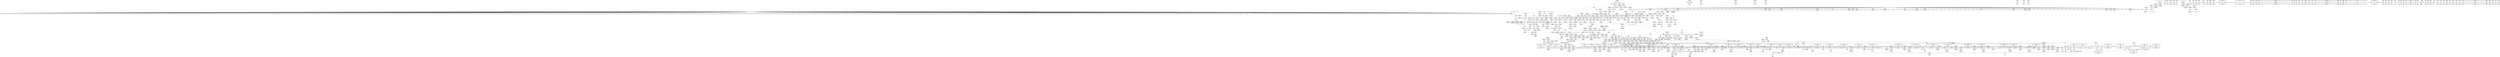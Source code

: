 digraph {
	CE0x3cabdc0 [shape=record,shape=Mrecord,label="{CE0x3cabdc0|common_perm_dir_dentry:tmp1|*SummSink*}"]
	CE0x3d293e0 [shape=record,shape=Mrecord,label="{CE0x3d293e0|72:_i32,_:_CRE_596,597_}"]
	CE0x3bf8a20 [shape=record,shape=Mrecord,label="{CE0x3bf8a20|common_perm_create:call10|security/apparmor/lsm.c,256}"]
	CE0x3bde860 [shape=record,shape=Mrecord,label="{CE0x3bde860|GLOBAL:lockdep_rcu_suspicious|*Constant*}"]
	CE0x3c83870 [shape=record,shape=Mrecord,label="{CE0x3c83870|72:_i32,_:_CRE_0,2_}"]
	CE0x3c0dfa0 [shape=record,shape=Mrecord,label="{CE0x3c0dfa0|common_perm_create:tmp26|security/apparmor/lsm.c,253}"]
	CE0x3c02690 [shape=record,shape=Mrecord,label="{CE0x3c02690|common_perm_create:tmp2}"]
	CE0x3ceae90 [shape=record,shape=Mrecord,label="{CE0x3ceae90|aa_cred_profile:tmp14|security/apparmor/include/context.h,100|*SummSource*}"]
	CE0x3c35540 [shape=record,shape=Mrecord,label="{CE0x3c35540|104:_%struct.inode*,_:_CRE_307,308_}"]
	CE0x3bf9650 [shape=record,shape=Mrecord,label="{CE0x3bf9650|i32_78|*Constant*}"]
	CE0x3cbbb30 [shape=record,shape=Mrecord,label="{CE0x3cbbb30|aa_cred_profile:do.body5}"]
	CE0x3d1bf60 [shape=record,shape=Mrecord,label="{CE0x3d1bf60|72:_i32,_:_CRE_175,176_}"]
	CE0x3bd7df0 [shape=record,shape=Mrecord,label="{CE0x3bd7df0|common_perm_create:tmp5|security/apparmor/lsm.c,251|*SummSink*}"]
	CE0x3c01d90 [shape=record,shape=Mrecord,label="{CE0x3c01d90|common_perm_create:land.lhs.true}"]
	CE0x3c330d0 [shape=record,shape=Mrecord,label="{CE0x3c330d0|104:_%struct.inode*,_:_CRE_212,213_}"]
	CE0x3d2b830 [shape=record,shape=Mrecord,label="{CE0x3d2b830|72:_i32,_:_CRE_672,680_}"]
	CE0x3bd91e0 [shape=record,shape=Mrecord,label="{CE0x3bd91e0|i64_4|*Constant*|*SummSource*}"]
	"CONST[source:0(mediator),value:2(dynamic)][purpose:{subject}][SnkIdx:1]"
	CE0x3bea9a0 [shape=record,shape=Mrecord,label="{CE0x3bea9a0|common_perm_create:tmp1|*SummSink*}"]
	CE0x3cecfa0 [shape=record,shape=Mrecord,label="{CE0x3cecfa0|aa_cred_profile:tobool4|security/apparmor/include/context.h,100}"]
	CE0x3cc9060 [shape=record,shape=Mrecord,label="{CE0x3cc9060|get_current:tmp3}"]
	CE0x3d208b0 [shape=record,shape=Mrecord,label="{CE0x3d208b0|72:_i32,_:_CRE_271,272_}"]
	CE0x3bf9370 [shape=record,shape=Mrecord,label="{CE0x3bf9370|common_perm_dir_dentry:entry|*SummSource*}"]
	CE0x3beb060 [shape=record,shape=Mrecord,label="{CE0x3beb060|mediated_filesystem:tmp|*SummSource*}"]
	CE0x3bcf0b0 [shape=record,shape=Mrecord,label="{CE0x3bcf0b0|common_perm_create:tmp23|security/apparmor/lsm.c,253}"]
	CE0x3cbe910 [shape=record,shape=Mrecord,label="{CE0x3cbe910|aa_cred_profile:tmp2|*SummSource*}"]
	CE0x3ce81a0 [shape=record,shape=Mrecord,label="{CE0x3ce81a0|aa_cred_profile:tmp34|security/apparmor/include/context.h,101}"]
	CE0x3d308c0 [shape=record,shape=Mrecord,label="{CE0x3d308c0|72:_i32,_:_CRE_917,918_}"]
	CE0x3c998c0 [shape=record,shape=Mrecord,label="{CE0x3c998c0|__aa_current_profile:tmp8|security/apparmor/include/context.h,138}"]
	CE0x3cf0530 [shape=record,shape=Mrecord,label="{CE0x3cf0530|aa_cred_profile:do.end|*SummSink*}"]
	CE0x3cd5630 [shape=record,shape=Mrecord,label="{CE0x3cd5630|aa_cred_profile:entry|*SummSink*}"]
	CE0x3cf5a90 [shape=record,shape=Mrecord,label="{CE0x3cf5a90|aa_cred_profile:do.body|*SummSink*}"]
	CE0x3c304f0 [shape=record,shape=Mrecord,label="{CE0x3c304f0|mediated_filesystem:tmp2|*SummSource*}"]
	CE0x3c3edd0 [shape=record,shape=Mrecord,label="{CE0x3c3edd0|common_perm:error.0|*SummSink*}"]
	CE0x3c96f70 [shape=record,shape=Mrecord,label="{CE0x3c96f70|_ret_i32_%error.0,_!dbg_!15483|security/apparmor/lsm.c,172|*SummSink*}"]
	CE0x3bbdf70 [shape=record,shape=Mrecord,label="{CE0x3bbdf70|_call_void_mcount()_#2|*SummSink*}"]
	CE0x3d23110 [shape=record,shape=Mrecord,label="{CE0x3d23110|72:_i32,_:_CRE_309,310_}"]
	CE0x391f8c0 [shape=record,shape=Mrecord,label="{CE0x391f8c0|i32_4|*Constant*}"]
	CE0x3cd4ca0 [shape=record,shape=Mrecord,label="{CE0x3cd4ca0|__aa_current_profile:call4|security/apparmor/include/context.h,138|*SummSink*}"]
	CE0x3ce59c0 [shape=record,shape=Mrecord,label="{CE0x3ce59c0|aa_cred_profile:tmp26|security/apparmor/include/context.h,100|*SummSource*}"]
	CE0x3cf50a0 [shape=record,shape=Mrecord,label="{CE0x3cf50a0|VOIDTB_TE:_CE_152,153_}"]
	CE0x3cdfdd0 [shape=record,shape=Mrecord,label="{CE0x3cdfdd0|aa_cred_profile:lnot2|security/apparmor/include/context.h,100}"]
	CE0x3d24dc0 [shape=record,shape=Mrecord,label="{CE0x3d24dc0|72:_i32,_:_CRE_477,478_}"]
	CE0x3bdccd0 [shape=record,shape=Mrecord,label="{CE0x3bdccd0|common_perm_create:tmp18|security/apparmor/lsm.c,251|*SummSource*}"]
	CE0x3cac4e0 [shape=record,shape=Mrecord,label="{CE0x3cac4e0|i64_-2147483648|*Constant*|*SummSink*}"]
	CE0x3be6680 [shape=record,shape=Mrecord,label="{CE0x3be6680|_ret_%struct.task_struct*_%tmp4,_!dbg_!15471|./arch/x86/include/asm/current.h,14|*SummSource*}"]
	CE0x3d26110 [shape=record,shape=Mrecord,label="{CE0x3d26110|72:_i32,_:_CRE_528,536_}"]
	CE0x3ce13b0 [shape=record,shape=Mrecord,label="{CE0x3ce13b0|aa_cred_profile:lnot|security/apparmor/include/context.h,100|*SummSource*}"]
	CE0x3c0f310 [shape=record,shape=Mrecord,label="{CE0x3c0f310|i32_5|*Constant*}"]
	CE0x3d19e70 [shape=record,shape=Mrecord,label="{CE0x3d19e70|72:_i32,_:_CRE_144,145_}"]
	CE0x3ca7a60 [shape=record,shape=Mrecord,label="{CE0x3ca7a60|_call_void_mcount()_#2|*SummSource*}"]
	"CONST[source:1(input),value:2(dynamic)][purpose:{object}][SrcIdx:3]"
	CE0x3c98120 [shape=record,shape=Mrecord,label="{CE0x3c98120|common_perm:call|security/apparmor/lsm.c,168|*SummSink*}"]
	CE0x3bd44c0 [shape=record,shape=Mrecord,label="{CE0x3bd44c0|common_perm_create:land.lhs.true2|*SummSink*}"]
	CE0x3c3c3e0 [shape=record,shape=Mrecord,label="{CE0x3c3c3e0|mediated_filesystem:inode|Function::mediated_filesystem&Arg::inode::|*SummSink*}"]
	CE0x3cc3e30 [shape=record,shape=Mrecord,label="{CE0x3cc3e30|__aa_current_profile:do.body}"]
	CE0x3bfbf70 [shape=record,shape=Mrecord,label="{CE0x3bfbf70|104:_%struct.inode*,_:_CRE_104,112_|*MultipleSource*|security/apparmor/lsm.c,253|*LoadInst*|security/apparmor/lsm.c,253}"]
	CE0x3c959d0 [shape=record,shape=Mrecord,label="{CE0x3c959d0|common_perm:entry|*SummSink*}"]
	CE0x3bda3e0 [shape=record,shape=Mrecord,label="{CE0x3bda3e0|i64_13|*Constant*|*SummSource*}"]
	CE0x3ce6240 [shape=record,shape=Mrecord,label="{CE0x3ce6240|i64*_getelementptr_inbounds_(_16_x_i64_,_16_x_i64_*___llvm_gcov_ctr46,_i64_0,_i64_13)|*Constant*}"]
	CE0x3bf9b20 [shape=record,shape=Mrecord,label="{CE0x3bf9b20|common_perm_create:cred|security/apparmor/lsm.c,251|*SummSource*}"]
	CE0x3c813a0 [shape=record,shape=Mrecord,label="{CE0x3c813a0|VOIDTB_TE:_CE_215,216_}"]
	CE0x3ccde70 [shape=record,shape=Mrecord,label="{CE0x3ccde70|__aa_current_profile:tmp17|security/apparmor/include/context.h,138|*SummSink*}"]
	CE0x3bdfa40 [shape=record,shape=Mrecord,label="{CE0x3bdfa40|aa_cred_profile:do.body5|*SummSink*}"]
	CE0x3c37190 [shape=record,shape=Mrecord,label="{CE0x3c37190|common_perm_create:tmp30|security/apparmor/lsm.c,253|*SummSource*}"]
	CE0x3cbf9f0 [shape=record,shape=Mrecord,label="{CE0x3cbf9f0|%struct.aa_profile*_null|*Constant*}"]
	"CONST[source:0(mediator),value:0(static)][purpose:{operation}][SrcIdx:5]"
	CE0x3d20ad0 [shape=record,shape=Mrecord,label="{CE0x3d20ad0|72:_i32,_:_CRE_273,274_}"]
	CE0x3d21570 [shape=record,shape=Mrecord,label="{CE0x3d21570|72:_i32,_:_CRE_283,284_}"]
	CE0x3c11270 [shape=record,shape=Mrecord,label="{CE0x3c11270|_call_void_mcount()_#2}"]
	CE0x3cec530 [shape=record,shape=Mrecord,label="{CE0x3cec530|i32_22|*Constant*|*SummSink*}"]
	CE0x3cc1c30 [shape=record,shape=Mrecord,label="{CE0x3cc1c30|__aa_current_profile:if.then}"]
	CE0x3bf3ae0 [shape=record,shape=Mrecord,label="{CE0x3bf3ae0|_call_void_mcount()_#2}"]
	CE0x3d32380 [shape=record,shape=Mrecord,label="{CE0x3d32380|72:_i32,_:_CRE_977,978_}"]
	CE0x3cc6910 [shape=record,shape=Mrecord,label="{CE0x3cc6910|GLOBAL:__aa_current_profile.__warned|Global_var:__aa_current_profile.__warned|*SummSink*}"]
	CE0x3c81290 [shape=record,shape=Mrecord,label="{CE0x3c81290|VOIDTB_TE:_CE_214,215_}"]
	CE0x3cde130 [shape=record,shape=Mrecord,label="{CE0x3cde130|aa_cred_profile:conv|security/apparmor/include/context.h,100|*SummSource*}"]
	CE0x3d2d0a0 [shape=record,shape=Mrecord,label="{CE0x3d2d0a0|72:_i32,_:_CRE_864,865_}"]
	CE0x3c63cf0 [shape=record,shape=Mrecord,label="{CE0x3c63cf0|aa_cred_profile:tmp30|security/apparmor/include/context.h,100|*SummSource*}"]
	CE0x3d2b610 [shape=record,shape=Mrecord,label="{CE0x3d2b610|72:_i32,_:_CRE_656,664_}"]
	CE0x3ce4170 [shape=record,shape=Mrecord,label="{CE0x3ce4170|i64*_getelementptr_inbounds_(_16_x_i64_,_16_x_i64_*___llvm_gcov_ctr46,_i64_0,_i64_10)|*Constant*|*SummSink*}"]
	CE0x3bf6cc0 [shape=record,shape=Mrecord,label="{CE0x3bf6cc0|%struct.vfsmount*_null|*Constant*}"]
	CE0x3d318b0 [shape=record,shape=Mrecord,label="{CE0x3d318b0|72:_i32,_:_CRE_932,933_}"]
	CE0x3cd7b30 [shape=record,shape=Mrecord,label="{CE0x3cd7b30|72:_%struct.hlist_bl_node**,_80:_%struct.dentry*,_104:_%struct.inode*,_:_CRE:_elem_0:default:}"]
	CE0x3bc8ca0 [shape=record,shape=Mrecord,label="{CE0x3bc8ca0|common_perm_create:dentry|Function::common_perm_create&Arg::dentry::}"]
	CE0x3d2f160 [shape=record,shape=Mrecord,label="{CE0x3d2f160|72:_i32,_:_CRE_895,896_}"]
	CE0x3d2da00 [shape=record,shape=Mrecord,label="{CE0x3d2da00|72:_i32,_:_CRE_873,874_}"]
	CE0x3cbd430 [shape=record,shape=Mrecord,label="{CE0x3cbd430|__aa_current_profile:tmp|*SummSink*}"]
	CE0x3d2b940 [shape=record,shape=Mrecord,label="{CE0x3d2b940|72:_i32,_:_CRE_680,684_}"]
	CE0x3c3f260 [shape=record,shape=Mrecord,label="{CE0x3c3f260|i64*_getelementptr_inbounds_(_5_x_i64_,_5_x_i64_*___llvm_gcov_ctr57,_i64_0,_i64_4)|*Constant*|*SummSink*}"]
	CE0x3bbafe0 [shape=record,shape=Mrecord,label="{CE0x3bbafe0|apparmor_path_mkdir:tmp2|*SummSink*}"]
	CE0x3c137f0 [shape=record,shape=Mrecord,label="{CE0x3c137f0|common_perm_create:tmp2|*SummSource*}"]
	CE0x3cd82b0 [shape=record,shape=Mrecord,label="{CE0x3cd82b0|_call_void_mcount()_#2}"]
	CE0x3d27620 [shape=record,shape=Mrecord,label="{CE0x3d27620|72:_i32,_:_CRE_568,569_}"]
	CE0x3bd96e0 [shape=record,shape=Mrecord,label="{CE0x3bd96e0|common_perm_create:tmp9|security/apparmor/lsm.c,251|*SummSink*}"]
	CE0x3ca0c00 [shape=record,shape=Mrecord,label="{CE0x3ca0c00|aa_path_perm:path|Function::aa_path_perm&Arg::path::|*SummSource*}"]
	CE0x3cbfe40 [shape=record,shape=Mrecord,label="{CE0x3cbfe40|i64*_getelementptr_inbounds_(_11_x_i64_,_11_x_i64_*___llvm_gcov_ctr58,_i64_0,_i64_1)|*Constant*|*SummSource*}"]
	CE0x3d2ef40 [shape=record,shape=Mrecord,label="{CE0x3d2ef40|72:_i32,_:_CRE_893,894_}"]
	CE0x3bc8890 [shape=record,shape=Mrecord,label="{CE0x3bc8890|apparmor_path_mkdir:tmp2}"]
	CE0x3cd1410 [shape=record,shape=Mrecord,label="{CE0x3cd1410|aa_cred_profile:tobool|security/apparmor/include/context.h,100|*SummSink*}"]
	CE0x3bca3b0 [shape=record,shape=Mrecord,label="{CE0x3bca3b0|apparmor_path_mkdir:dir|Function::apparmor_path_mkdir&Arg::dir::}"]
	CE0x3ca4d60 [shape=record,shape=Mrecord,label="{CE0x3ca4d60|mediated_filesystem:and|security/apparmor/include/apparmor.h,117}"]
	CE0x3cb9c10 [shape=record,shape=Mrecord,label="{CE0x3cb9c10|__aa_current_profile:tmp12|security/apparmor/include/context.h,138|*SummSink*}"]
	CE0x3cd5dc0 [shape=record,shape=Mrecord,label="{CE0x3cd5dc0|_ret_%struct.aa_profile*_%tmp34,_!dbg_!15510|security/apparmor/include/context.h,101}"]
	CE0x3c12fa0 [shape=record,shape=Mrecord,label="{CE0x3c12fa0|i1_true|*Constant*|*SummSource*}"]
	CE0x3bc7bf0 [shape=record,shape=Mrecord,label="{CE0x3bc7bf0|i32_16|*Constant*|*SummSource*}"]
	CE0x3cbb940 [shape=record,shape=Mrecord,label="{CE0x3cbb940|aa_cred_profile:do.end8}"]
	CE0x3d1f6a0 [shape=record,shape=Mrecord,label="{CE0x3d1f6a0|72:_i32,_:_CRE_254,255_}"]
	CE0x3ca4eb0 [shape=record,shape=Mrecord,label="{CE0x3ca4eb0|mediated_filesystem:and|security/apparmor/include/apparmor.h,117|*SummSink*}"]
	CE0x3cbcdb0 [shape=record,shape=Mrecord,label="{CE0x3cbcdb0|aa_cred_profile:tmp7|security/apparmor/include/context.h,100|*SummSink*}"]
	CE0x3c30560 [shape=record,shape=Mrecord,label="{CE0x3c30560|mediated_filesystem:tmp2|*SummSink*}"]
	CE0x3bc7670 [shape=record,shape=Mrecord,label="{CE0x3bc7670|GLOBAL:common_perm_create|*Constant*|*SummSink*}"]
	CE0x3d22010 [shape=record,shape=Mrecord,label="{CE0x3d22010|72:_i32,_:_CRE_293,294_}"]
	CE0x3bfcc00 [shape=record,shape=Mrecord,label="{CE0x3bfcc00|104:_%struct.inode*,_:_CRE_151,152_}"]
	CE0x3ce93c0 [shape=record,shape=Mrecord,label="{CE0x3ce93c0|VOIDTB_TE:_CE_168,169_}"]
	CE0x3cf5f30 [shape=record,shape=Mrecord,label="{CE0x3cf5f30|VOIDTB_TE:_CE_182,183_}"]
	CE0x3ce7fe0 [shape=record,shape=Mrecord,label="{CE0x3ce7fe0|aa_cred_profile:profile11|security/apparmor/include/context.h,101|*SummSink*}"]
	CE0x3cdfc50 [shape=record,shape=Mrecord,label="{CE0x3cdfc50|aa_cred_profile:tmp13|*SummSink*}"]
	CE0x3c40670 [shape=record,shape=Mrecord,label="{CE0x3c40670|__aa_current_profile:tmp|*SummSource*}"]
	CE0x3c450d0 [shape=record,shape=Mrecord,label="{CE0x3c450d0|get_current:tmp1}"]
	CE0x3beb150 [shape=record,shape=Mrecord,label="{CE0x3beb150|common_perm_create:if.end9}"]
	CE0x3ccde00 [shape=record,shape=Mrecord,label="{CE0x3ccde00|__aa_current_profile:tmp17|security/apparmor/include/context.h,138|*SummSource*}"]
	CE0x3bfc650 [shape=record,shape=Mrecord,label="{CE0x3bfc650|104:_%struct.inode*,_:_CRE_146,147_}"]
	CE0x3bdbba0 [shape=record,shape=Mrecord,label="{CE0x3bdbba0|i8*_getelementptr_inbounds_(_45_x_i8_,_45_x_i8_*_.str14,_i32_0,_i32_0)|*Constant*|*SummSource*}"]
	CE0x3c0e970 [shape=record,shape=Mrecord,label="{CE0x3c0e970|common_perm_create:tmp27|*LoadInst*|security/apparmor/lsm.c,253}"]
	CE0x3bfe4f0 [shape=record,shape=Mrecord,label="{CE0x3bfe4f0|104:_%struct.inode*,_:_CRE_172,173_}"]
	CE0x3c338f0 [shape=record,shape=Mrecord,label="{CE0x3c338f0|104:_%struct.inode*,_:_CRE_219,220_}"]
	CE0x3d309d0 [shape=record,shape=Mrecord,label="{CE0x3d309d0|72:_i32,_:_CRE_918,919_}"]
	CE0x3d1d390 [shape=record,shape=Mrecord,label="{CE0x3d1d390|72:_i32,_:_CRE_194,195_}"]
	CE0x3bea1a0 [shape=record,shape=Mrecord,label="{CE0x3bea1a0|%struct.task_struct*_(%struct.task_struct**)*_asm_movq_%gs:$_1:P_,$0_,_r,im,_dirflag_,_fpsr_,_flags_|*SummSink*}"]
	CE0x3becf40 [shape=record,shape=Mrecord,label="{CE0x3becf40|i64_10|*Constant*|*SummSource*}"]
	CE0x3cf5b70 [shape=record,shape=Mrecord,label="{CE0x3cf5b70|aa_cred_profile:if.end}"]
	CE0x3cf0a10 [shape=record,shape=Mrecord,label="{CE0x3cf0a10|i64*_getelementptr_inbounds_(_16_x_i64_,_16_x_i64_*___llvm_gcov_ctr46,_i64_0,_i64_7)|*Constant*}"]
	CE0x3ce5d40 [shape=record,shape=Mrecord,label="{CE0x3ce5d40|aa_cred_profile:tmp27|security/apparmor/include/context.h,100}"]
	CE0x3bea520 [shape=record,shape=Mrecord,label="{CE0x3bea520|common_perm_create:tmp1}"]
	CE0x3ca57f0 [shape=record,shape=Mrecord,label="{CE0x3ca57f0|mediated_filesystem:lnot|security/apparmor/include/apparmor.h,117}"]
	CE0x3cea690 [shape=record,shape=Mrecord,label="{CE0x3cea690|aa_cred_profile:tmp20|security/apparmor/include/context.h,100|*SummSink*}"]
	CE0x3d291c0 [shape=record,shape=Mrecord,label="{CE0x3d291c0|72:_i32,_:_CRE_594,595_}"]
	CE0x3d28c70 [shape=record,shape=Mrecord,label="{CE0x3d28c70|72:_i32,_:_CRE_589,590_}"]
	CE0x3d249b0 [shape=record,shape=Mrecord,label="{CE0x3d249b0|72:_i32,_:_CRE_473,474_}"]
	CE0x3ce9040 [shape=record,shape=Mrecord,label="{CE0x3ce9040|VOIDTB_TE:_CE_0,4_}"]
	CE0x3bff200 [shape=record,shape=Mrecord,label="{CE0x3bff200|104:_%struct.inode*,_:_CRE_183,184_}"]
	CE0x3beaba0 [shape=record,shape=Mrecord,label="{CE0x3beaba0|i32_1|*Constant*|*SummSink*}"]
	CE0x3d2b1a0 [shape=record,shape=Mrecord,label="{CE0x3d2b1a0|72:_i32,_:_CRE_624,628_}"]
	CE0x3bebfd0 [shape=record,shape=Mrecord,label="{CE0x3bebfd0|GLOBAL:__llvm_gcov_ctr57|Global_var:__llvm_gcov_ctr57}"]
	CE0x3d2b720 [shape=record,shape=Mrecord,label="{CE0x3d2b720|72:_i32,_:_CRE_664,672_}"]
	CE0x3c308f0 [shape=record,shape=Mrecord,label="{CE0x3c308f0|mediated_filesystem:tmp3|*SummSource*}"]
	CE0x3d28720 [shape=record,shape=Mrecord,label="{CE0x3d28720|72:_i32,_:_CRE_584,585_}"]
	CE0x3c357f0 [shape=record,shape=Mrecord,label="{CE0x3c357f0|104:_%struct.inode*,_:_CRE_310,311_}"]
	CE0x3d2c3e0 [shape=record,shape=Mrecord,label="{CE0x3d2c3e0|72:_i32,_:_CRE_760,768_}"]
	CE0x3beb8e0 [shape=record,shape=Mrecord,label="{CE0x3beb8e0|i64*_getelementptr_inbounds_(_17_x_i64_,_17_x_i64_*___llvm_gcov_ctr60,_i64_0,_i64_0)|*Constant*|*SummSource*}"]
	CE0x3c33300 [shape=record,shape=Mrecord,label="{CE0x3c33300|104:_%struct.inode*,_:_CRE_214,215_}"]
	CE0x3d27840 [shape=record,shape=Mrecord,label="{CE0x3d27840|72:_i32,_:_CRE_570,571_}"]
	CE0x3bc8480 [shape=record,shape=Mrecord,label="{CE0x3bc8480|common_perm_create:mask|Function::common_perm_create&Arg::mask::|*SummSink*}"]
	CE0x3d24ed0 [shape=record,shape=Mrecord,label="{CE0x3d24ed0|72:_i32,_:_CRE_478,479_}"]
	CE0x3c99090 [shape=record,shape=Mrecord,label="{CE0x3c99090|__aa_current_profile:tmp2|*SummSink*}"]
	CE0x3bcf6b0 [shape=record,shape=Mrecord,label="{CE0x3bcf6b0|common_perm_create:tmp24|security/apparmor/lsm.c,253|*SummSink*}"]
	CE0x3d2af80 [shape=record,shape=Mrecord,label="{CE0x3d2af80|72:_i32,_:_CRE_622,623_}"]
	CE0x3bc40f0 [shape=record,shape=Mrecord,label="{CE0x3bc40f0|i64*_getelementptr_inbounds_(_17_x_i64_,_17_x_i64_*___llvm_gcov_ctr60,_i64_0,_i64_6)|*Constant*|*SummSource*}"]
	CE0x3cac410 [shape=record,shape=Mrecord,label="{CE0x3cac410|i64_-2147483648|*Constant*|*SummSource*}"]
	CE0x3cc5f70 [shape=record,shape=Mrecord,label="{CE0x3cc5f70|__aa_current_profile:tmp8|security/apparmor/include/context.h,138|*SummSink*}"]
	CE0x3c0dd20 [shape=record,shape=Mrecord,label="{CE0x3c0dd20|common_perm_create:tmp25|security/apparmor/lsm.c,253|*SummSource*}"]
	CE0x3c2d180 [shape=record,shape=Mrecord,label="{CE0x3c2d180|get_current:tmp|*SummSource*}"]
	CE0x3be7d00 [shape=record,shape=Mrecord,label="{CE0x3be7d00|common_perm_create:tobool5|security/apparmor/lsm.c,253|*SummSource*}"]
	CE0x3bcbaf0 [shape=record,shape=Mrecord,label="{CE0x3bcbaf0|i64*_getelementptr_inbounds_(_17_x_i64_,_17_x_i64_*___llvm_gcov_ctr60,_i64_0,_i64_8)|*Constant*|*SummSource*}"]
	CE0x3d2c0b0 [shape=record,shape=Mrecord,label="{CE0x3d2c0b0|72:_i32,_:_CRE_736,740_}"]
	CE0x3cda9c0 [shape=record,shape=Mrecord,label="{CE0x3cda9c0|aa_cred_profile:tmp7|security/apparmor/include/context.h,100}"]
	CE0x3c2b920 [shape=record,shape=Mrecord,label="{CE0x3c2b920|__aa_current_profile:bb|*SummSource*}"]
	CE0x3d25420 [shape=record,shape=Mrecord,label="{CE0x3d25420|72:_i32,_:_CRE_483,484_}"]
	CE0x3ca8ec0 [shape=record,shape=Mrecord,label="{CE0x3ca8ec0|common_perm_dir_dentry:mnt1|security/apparmor/lsm.c,189|*SummSource*}"]
	CE0x3cdf540 [shape=record,shape=Mrecord,label="{CE0x3cdf540|aa_cred_profile:tmp4|*LoadInst*|security/apparmor/include/context.h,99|*SummSource*}"]
	CE0x3cc6ba0 [shape=record,shape=Mrecord,label="{CE0x3cc6ba0|aa_cred_profile:tmp6|security/apparmor/include/context.h,100|*SummSource*}"]
	CE0x3d23e00 [shape=record,shape=Mrecord,label="{CE0x3d23e00|72:_i32,_:_CRE_392,400_}"]
	CE0x3cde8c0 [shape=record,shape=Mrecord,label="{CE0x3cde8c0|VOIDTB_TE:_CE_209,210_}"]
	CE0x3cbdd10 [shape=record,shape=Mrecord,label="{CE0x3cbdd10|__aa_current_profile:tmp9|security/apparmor/include/context.h,138|*SummSource*}"]
	CE0x3bd7f60 [shape=record,shape=Mrecord,label="{CE0x3bd7f60|GLOBAL:common_perm_create.__warned|Global_var:common_perm_create.__warned}"]
	CE0x3d2cb50 [shape=record,shape=Mrecord,label="{CE0x3d2cb50|72:_i32,_:_CRE_824,832_}"]
	CE0x3c87f90 [shape=record,shape=Mrecord,label="{CE0x3c87f90|VOIDTB_TE:_CE_174,175_}"]
	CE0x3d20580 [shape=record,shape=Mrecord,label="{CE0x3d20580|72:_i32,_:_CRE_268,269_}"]
	CE0x3cc77d0 [shape=record,shape=Mrecord,label="{CE0x3cc77d0|i64*_getelementptr_inbounds_(_11_x_i64_,_11_x_i64_*___llvm_gcov_ctr58,_i64_0,_i64_6)|*Constant*|*SummSource*}"]
	CE0x3ccd6c0 [shape=record,shape=Mrecord,label="{CE0x3ccd6c0|i8*_getelementptr_inbounds_(_45_x_i8_,_45_x_i8_*_.str14,_i32_0,_i32_0)|*Constant*}"]
	CE0x3c0d410 [shape=record,shape=Mrecord,label="{CE0x3c0d410|common_perm:tmp3|security/apparmor/lsm.c,169}"]
	CE0x3c38470 [shape=record,shape=Mrecord,label="{CE0x3c38470|common_perm_create:tmp33|security/apparmor/lsm.c,254|*SummSink*}"]
	CE0x3beb990 [shape=record,shape=Mrecord,label="{CE0x3beb990|mediated_filesystem:bb|*SummSource*}"]
	CE0x3c884e0 [shape=record,shape=Mrecord,label="{CE0x3c884e0|VOIDTB_TE:_CE_179,180_}"]
	CE0x3c99b50 [shape=record,shape=Mrecord,label="{CE0x3c99b50|i64*_getelementptr_inbounds_(_5_x_i64_,_5_x_i64_*___llvm_gcov_ctr57,_i64_0,_i64_0)|*Constant*|*SummSource*}"]
	CE0x3c3c6a0 [shape=record,shape=Mrecord,label="{CE0x3c3c6a0|common_perm_create:call7|security/apparmor/lsm.c,253}"]
	CE0x3d2b090 [shape=record,shape=Mrecord,label="{CE0x3d2b090|72:_i32,_:_CRE_623,624_}"]
	CE0x3cf0bd0 [shape=record,shape=Mrecord,label="{CE0x3cf0bd0|aa_cred_profile:do.body6}"]
	CE0x3cd4b40 [shape=record,shape=Mrecord,label="{CE0x3cd4b40|__aa_current_profile:call4|security/apparmor/include/context.h,138|*SummSource*}"]
	CE0x3d1e380 [shape=record,shape=Mrecord,label="{CE0x3d1e380|72:_i32,_:_CRE_212,216_}"]
	CE0x3d29e80 [shape=record,shape=Mrecord,label="{CE0x3d29e80|72:_i32,_:_CRE_606,607_}"]
	CE0x3d2fe20 [shape=record,shape=Mrecord,label="{CE0x3d2fe20|72:_i32,_:_CRE_907,908_}"]
	CE0x3cef200 [shape=record,shape=Mrecord,label="{CE0x3cef200|_call_void_asm_sideeffect_1:_09ud2_0A.pushsection___bug_table,_22a_22_0A2:_09.long_1b_-_2b,_$_0:c_-_2b_0A_09.word_$_1:c_,_0_0A_09.org_2b+$_2:c_0A.popsection_,_i,i,i,_dirflag_,_fpsr_,_flags_(i8*_getelementptr_inbounds_(_36_x_i8_,_36_x_i8_*_.str12,_i32_0,_i32_0),_i32_100,_i64_12)_#2,_!dbg_!15490,_!srcloc_!15493|security/apparmor/include/context.h,100}"]
	CE0x3d24680 [shape=record,shape=Mrecord,label="{CE0x3d24680|72:_i32,_:_CRE_456,464_}"]
	CE0x3d1d6c0 [shape=record,shape=Mrecord,label="{CE0x3d1d6c0|72:_i32,_:_CRE_197,198_}"]
	CE0x3bc4d60 [shape=record,shape=Mrecord,label="{CE0x3bc4d60|apparmor_path_mkdir:tmp1}"]
	CE0x3ccab50 [shape=record,shape=Mrecord,label="{CE0x3ccab50|__aa_current_profile:tmp14|security/apparmor/include/context.h,138}"]
	CE0x3d1c6d0 [shape=record,shape=Mrecord,label="{CE0x3d1c6d0|72:_i32,_:_CRE_182,183_}"]
	CE0x3cee800 [shape=record,shape=Mrecord,label="{CE0x3cee800|aa_cred_profile:conv|security/apparmor/include/context.h,100|*SummSink*}"]
	CE0x3cdd410 [shape=record,shape=Mrecord,label="{CE0x3cdd410|VOIDTB_TE:_CE_201,202_}"]
	CE0x3d19260 [shape=record,shape=Mrecord,label="{CE0x3d19260|72:_i32,_:_CRE_112,120_}"]
	CE0x3d28a50 [shape=record,shape=Mrecord,label="{CE0x3d28a50|72:_i32,_:_CRE_587,588_}"]
	CE0x3ca5180 [shape=record,shape=Mrecord,label="{CE0x3ca5180|mediated_filesystem:tobool|security/apparmor/include/apparmor.h,117}"]
	CE0x3bc6520 [shape=record,shape=Mrecord,label="{CE0x3bc6520|common_perm_dir_dentry:path|security/apparmor/lsm.c, 189}"]
	CE0x3cdeaf0 [shape=record,shape=Mrecord,label="{CE0x3cdeaf0|%struct.aa_profile*_null|*Constant*|*SummSink*}"]
	CE0x3be81d0 [shape=record,shape=Mrecord,label="{CE0x3be81d0|i64_11|*Constant*}"]
	CE0x3d2ba50 [shape=record,shape=Mrecord,label="{CE0x3d2ba50|72:_i32,_:_CRE_684,688_}"]
	CE0x3c95000 [shape=record,shape=Mrecord,label="{CE0x3c95000|mediated_filesystem:tmp5|security/apparmor/include/apparmor.h,117|*SummSource*}"]
	CE0x3cf5960 [shape=record,shape=Mrecord,label="{CE0x3cf5960|aa_cred_profile:tmp19|security/apparmor/include/context.h,100}"]
	CE0x394c030 [shape=record,shape=Mrecord,label="{CE0x394c030|common_perm_create:op|Function::common_perm_create&Arg::op::}"]
	CE0x3c64260 [shape=record,shape=Mrecord,label="{CE0x3c64260|aa_cred_profile:tmp31|security/apparmor/include/context.h,100|*SummSource*}"]
	CE0x3d319c0 [shape=record,shape=Mrecord,label="{CE0x3d319c0|72:_i32,_:_CRE_933,934_}"]
	CE0x3d18c60 [shape=record,shape=Mrecord,label="{CE0x3d18c60|72:_i32,_:_CRE_72,76_}"]
	CE0x3c29b20 [shape=record,shape=Mrecord,label="{CE0x3c29b20|mediated_filesystem:tmp1}"]
	CE0x3cbd0e0 [shape=record,shape=Mrecord,label="{CE0x3cbd0e0|aa_cred_profile:tmp9|security/apparmor/include/context.h,100}"]
	CE0x3cc2560 [shape=record,shape=Mrecord,label="{CE0x3cc2560|i64_3|*Constant*}"]
	CE0x3be9c40 [shape=record,shape=Mrecord,label="{CE0x3be9c40|get_current:tmp4|./arch/x86/include/asm/current.h,14|*SummSink*}"]
	CE0x3bbaf00 [shape=record,shape=Mrecord,label="{CE0x3bbaf00|apparmor_path_mkdir:tmp3}"]
	CE0x3d19730 [shape=record,shape=Mrecord,label="{CE0x3d19730|72:_i32,_:_CRE_137,138_}"]
	CE0x3c2be40 [shape=record,shape=Mrecord,label="{CE0x3c2be40|__aa_current_profile:tmp3|*SummSink*}"]
	CE0x3cf0710 [shape=record,shape=Mrecord,label="{CE0x3cf0710|aa_cred_profile:tmp17|security/apparmor/include/context.h,100|*SummSource*}"]
	CE0x3ce4620 [shape=record,shape=Mrecord,label="{CE0x3ce4620|aa_cred_profile:tmp24|security/apparmor/include/context.h,100|*SummSink*}"]
	CE0x3ccff20 [shape=record,shape=Mrecord,label="{CE0x3ccff20|i64*_getelementptr_inbounds_(_11_x_i64_,_11_x_i64_*___llvm_gcov_ctr58,_i64_0,_i64_10)|*Constant*|*SummSource*}"]
	CE0x3cbcf10 [shape=record,shape=Mrecord,label="{CE0x3cbcf10|aa_cred_profile:tmp8|security/apparmor/include/context.h,100|*SummSource*}"]
	CE0x3c34140 [shape=record,shape=Mrecord,label="{CE0x3c34140|104:_%struct.inode*,_:_CRE_240,248_|*MultipleSource*|security/apparmor/lsm.c,253|*LoadInst*|security/apparmor/lsm.c,253}"]
	CE0x3c30270 [shape=record,shape=Mrecord,label="{CE0x3c30270|common_perm:if.then|*SummSource*}"]
	CE0x3be97a0 [shape=record,shape=Mrecord,label="{CE0x3be97a0|i64_2|*Constant*|*SummSource*}"]
	CE0x3c37120 [shape=record,shape=Mrecord,label="{CE0x3c37120|common_perm_create:tmp30|security/apparmor/lsm.c,253}"]
	CE0x3d23550 [shape=record,shape=Mrecord,label="{CE0x3d23550|72:_i32,_:_CRE_320,328_}"]
	CE0x3ce37e0 [shape=record,shape=Mrecord,label="{CE0x3ce37e0|aa_cred_profile:tmp23|security/apparmor/include/context.h,100|*SummSource*}"]
	"CONST[source:0(mediator),value:0(static)][purpose:{operation}][SnkIdx:4]"
	CE0x3caa530 [shape=record,shape=Mrecord,label="{CE0x3caa530|common_perm_dir_dentry:call|security/apparmor/lsm.c,191|*SummSource*}"]
	CE0x3c638b0 [shape=record,shape=Mrecord,label="{CE0x3c638b0|i64*_getelementptr_inbounds_(_16_x_i64_,_16_x_i64_*___llvm_gcov_ctr46,_i64_0,_i64_14)|*Constant*|*SummSink*}"]
	CE0x3d32680 [shape=record,shape=Mrecord,label="{CE0x3d32680|72:_i32,_:_CRE_980,981_}"]
	CE0x3bfb610 [shape=record,shape=Mrecord,label="{CE0x3bfb610|104:_%struct.inode*,_:_CRE_89,90_}"]
	CE0x3c80f20 [shape=record,shape=Mrecord,label="{CE0x3c80f20|VOIDTB_TE:_CE_211,212_}"]
	CE0x3c33c80 [shape=record,shape=Mrecord,label="{CE0x3c33c80|104:_%struct.inode*,_:_CRE_222,223_}"]
	CE0x3ccb380 [shape=record,shape=Mrecord,label="{CE0x3ccb380|i64*_getelementptr_inbounds_(_11_x_i64_,_11_x_i64_*___llvm_gcov_ctr58,_i64_0,_i64_8)|*Constant*}"]
	CE0x3c38ee0 [shape=record,shape=Mrecord,label="{CE0x3c38ee0|common_perm_dir_dentry:op|Function::common_perm_dir_dentry&Arg::op::}"]
	CE0x3bfad30 [shape=record,shape=Mrecord,label="{CE0x3bfad30|104:_%struct.inode*,_:_CRE_56,64_|*MultipleSource*|security/apparmor/lsm.c,253|*LoadInst*|security/apparmor/lsm.c,253}"]
	CE0x3ce6cc0 [shape=record,shape=Mrecord,label="{CE0x3ce6cc0|aa_cred_profile:tmp28|security/apparmor/include/context.h,100}"]
	CE0x3ccdd90 [shape=record,shape=Mrecord,label="{CE0x3ccdd90|__aa_current_profile:tmp17|security/apparmor/include/context.h,138}"]
	CE0x3cc07d0 [shape=record,shape=Mrecord,label="{CE0x3cc07d0|aa_cred_profile:tmp10|security/apparmor/include/context.h,100}"]
	CE0x3cf35b0 [shape=record,shape=Mrecord,label="{CE0x3cf35b0|i64_5|*Constant*}"]
	CE0x3d25860 [shape=record,shape=Mrecord,label="{CE0x3d25860|72:_i32,_:_CRE_487,488_}"]
	CE0x3cd2c30 [shape=record,shape=Mrecord,label="{CE0x3cd2c30|__aa_current_profile:tmp20|security/apparmor/include/context.h,138|*SummSource*}"]
	CE0x3d1ee20 [shape=record,shape=Mrecord,label="{CE0x3d1ee20|72:_i32,_:_CRE_246,247_}"]
	CE0x3c3f530 [shape=record,shape=Mrecord,label="{CE0x3c3f530|common_perm:tmp9|security/apparmor/lsm.c,172}"]
	CE0x3d2bd80 [shape=record,shape=Mrecord,label="{CE0x3d2bd80|72:_i32,_:_CRE_704,712_}"]
	CE0x3cef8b0 [shape=record,shape=Mrecord,label="{CE0x3cef8b0|i32_100|*Constant*|*SummSink*}"]
	CE0x3c3f0c0 [shape=record,shape=Mrecord,label="{CE0x3c3f0c0|i64*_getelementptr_inbounds_(_5_x_i64_,_5_x_i64_*___llvm_gcov_ctr57,_i64_0,_i64_4)|*Constant*|*SummSource*}"]
	CE0x3c36630 [shape=record,shape=Mrecord,label="{CE0x3c36630|common_perm_create:tmp28|security/apparmor/lsm.c,253|*SummSource*}"]
	CE0x3c3a050 [shape=record,shape=Mrecord,label="{CE0x3c3a050|common_perm_dir_dentry:mask|Function::common_perm_dir_dentry&Arg::mask::|*SummSink*}"]
	CE0x3bcc1f0 [shape=record,shape=Mrecord,label="{CE0x3bcc1f0|common_perm_create:tmp15|security/apparmor/lsm.c,251|*SummSink*}"]
	CE0x3ca2290 [shape=record,shape=Mrecord,label="{CE0x3ca2290|common_perm:mode|security/apparmor/lsm.c,169|*SummSource*}"]
	CE0x3d21f00 [shape=record,shape=Mrecord,label="{CE0x3d21f00|72:_i32,_:_CRE_292,293_}"]
	CE0x3cc1190 [shape=record,shape=Mrecord,label="{CE0x3cc1190|aa_cred_profile:do.end8|*SummSink*}"]
	CE0x3bdc090 [shape=record,shape=Mrecord,label="{CE0x3bdc090|i64*_getelementptr_inbounds_(_17_x_i64_,_17_x_i64_*___llvm_gcov_ctr60,_i64_0,_i64_9)|*Constant*|*SummSource*}"]
	CE0x3bd8220 [shape=record,shape=Mrecord,label="{CE0x3bd8220|common_perm_create:tmp7|security/apparmor/lsm.c,251}"]
	CE0x3cc12a0 [shape=record,shape=Mrecord,label="{CE0x3cc12a0|aa_cred_profile:bb}"]
	CE0x3c9adf0 [shape=record,shape=Mrecord,label="{CE0x3c9adf0|i64_3|*Constant*}"]
	CE0x3c34c90 [shape=record,shape=Mrecord,label="{CE0x3c34c90|104:_%struct.inode*,_:_CRE_288,296_|*MultipleSource*|security/apparmor/lsm.c,253|*LoadInst*|security/apparmor/lsm.c,253}"]
	CE0x3c409e0 [shape=record,shape=Mrecord,label="{CE0x3c409e0|__aa_current_profile:land.lhs.true|*SummSink*}"]
	CE0x3d2e6c0 [shape=record,shape=Mrecord,label="{CE0x3d2e6c0|72:_i32,_:_CRE_885,886_}"]
	CE0x3c818f0 [shape=record,shape=Mrecord,label="{CE0x3c818f0|VOIDTB_TE:_CE_220,221_}"]
	CE0x3bea4b0 [shape=record,shape=Mrecord,label="{CE0x3bea4b0|GLOBAL:current_task|Global_var:current_task|*SummSink*}"]
	CE0x3bc3690 [shape=record,shape=Mrecord,label="{CE0x3bc3690|common_perm_create:tobool|security/apparmor/lsm.c,251|*SummSink*}"]
	CE0x3d1d8e0 [shape=record,shape=Mrecord,label="{CE0x3d1d8e0|72:_i32,_:_CRE_199,200_}"]
	CE0x3d23000 [shape=record,shape=Mrecord,label="{CE0x3d23000|72:_i32,_:_CRE_308,309_}"]
	CE0x3d1ef30 [shape=record,shape=Mrecord,label="{CE0x3d1ef30|72:_i32,_:_CRE_247,248_}"]
	CE0x3d25970 [shape=record,shape=Mrecord,label="{CE0x3d25970|72:_i32,_:_CRE_488,496_}"]
	CE0x3be2340 [shape=record,shape=Mrecord,label="{CE0x3be2340|common_perm_create:tmp34|security/apparmor/lsm.c,254|*SummSource*}"]
	CE0x3c9d670 [shape=record,shape=Mrecord,label="{CE0x3c9d670|common_perm:tmp2|security/apparmor/lsm.c,169|*SummSource*}"]
	CE0x3ce2480 [shape=record,shape=Mrecord,label="{CE0x3ce2480|aa_cred_profile:tmp16|security/apparmor/include/context.h,100|*SummSource*}"]
	CE0x3bca1d0 [shape=record,shape=Mrecord,label="{CE0x3bca1d0|i64_1|*Constant*|*SummSource*}"]
	CE0x3bcb230 [shape=record,shape=Mrecord,label="{CE0x3bcb230|common_perm_create:mode|Function::common_perm_create&Arg::mode::|*SummSink*}"]
	CE0x3ce65b0 [shape=record,shape=Mrecord,label="{CE0x3ce65b0|i64*_getelementptr_inbounds_(_16_x_i64_,_16_x_i64_*___llvm_gcov_ctr46,_i64_0,_i64_13)|*Constant*|*SummSource*}"]
	CE0x3bba640 [shape=record,shape=Mrecord,label="{CE0x3bba640|_call_void_mcount()_#2|*SummSink*}"]
	CE0x3bcef20 [shape=record,shape=Mrecord,label="{CE0x3bcef20|get_current:tmp1|*SummSink*}"]
	CE0x3c0e210 [shape=record,shape=Mrecord,label="{CE0x3c0e210|common_perm_create:tmp26|security/apparmor/lsm.c,253|*SummSource*}"]
	CE0x3ca80d0 [shape=record,shape=Mrecord,label="{CE0x3ca80d0|common_perm_dir_dentry:mnt|security/apparmor/lsm.c,189}"]
	CE0x3c81c20 [shape=record,shape=Mrecord,label="{CE0x3c81c20|VOIDTB_TE:_CE_223,224_}"]
	CE0x3d28b60 [shape=record,shape=Mrecord,label="{CE0x3d28b60|72:_i32,_:_CRE_588,589_}"]
	CE0x3c30770 [shape=record,shape=Mrecord,label="{CE0x3c30770|mediated_filesystem:tmp3}"]
	CE0x3be0ee0 [shape=record,shape=Mrecord,label="{CE0x3be0ee0|get_current:tmp2|*SummSource*}"]
	CE0x3d31ad0 [shape=record,shape=Mrecord,label="{CE0x3d31ad0|72:_i32,_:_CRE_934,935_}"]
	CE0x3bd0aa0 [shape=record,shape=Mrecord,label="{CE0x3bd0aa0|i64*_getelementptr_inbounds_(_17_x_i64_,_17_x_i64_*___llvm_gcov_ctr60,_i64_0,_i64_1)|*Constant*|*SummSource*}"]
	CE0x3d20470 [shape=record,shape=Mrecord,label="{CE0x3d20470|72:_i32,_:_CRE_267,268_}"]
	CE0x3c44ba0 [shape=record,shape=Mrecord,label="{CE0x3c44ba0|i64*_getelementptr_inbounds_(_2_x_i64_,_2_x_i64_*___llvm_gcov_ctr112,_i64_0,_i64_0)|*Constant*|*SummSource*}"]
	CE0x3c389c0 [shape=record,shape=Mrecord,label="{CE0x3c389c0|GLOBAL:common_perm_dir_dentry|*Constant*}"]
	CE0x3bf2a60 [shape=record,shape=Mrecord,label="{CE0x3bf2a60|get_current:tmp4|./arch/x86/include/asm/current.h,14}"]
	CE0x3c828b0 [shape=record,shape=Mrecord,label="{CE0x3c828b0|VOIDTB_TE:_CE_305,306_}"]
	CE0x3cf67b0 [shape=record,shape=Mrecord,label="{CE0x3cf67b0|i64*_getelementptr_inbounds_(_16_x_i64_,_16_x_i64_*___llvm_gcov_ctr46,_i64_0,_i64_14)|*Constant*}"]
	CE0x3cf45f0 [shape=record,shape=Mrecord,label="{CE0x3cf45f0|i64_6|*Constant*|*SummSource*}"]
	CE0x3bfe9b0 [shape=record,shape=Mrecord,label="{CE0x3bfe9b0|104:_%struct.inode*,_:_CRE_176,177_}"]
	CE0x3d1e160 [shape=record,shape=Mrecord,label="{CE0x3d1e160|72:_i32,_:_CRE_207,208_}"]
	CE0x3bf9890 [shape=record,shape=Mrecord,label="{CE0x3bf9890|COLLAPSED:_GCRE_current_task_external_global_%struct.task_struct*:_elem_0::|security/apparmor/lsm.c,251}"]
	CE0x3cd5fa0 [shape=record,shape=Mrecord,label="{CE0x3cd5fa0|_ret_%struct.aa_profile*_%tmp34,_!dbg_!15510|security/apparmor/include/context.h,101|*SummSink*}"]
	CE0x3cc9f40 [shape=record,shape=Mrecord,label="{CE0x3cc9f40|i64_3|*Constant*}"]
	CE0x3bff0d0 [shape=record,shape=Mrecord,label="{CE0x3bff0d0|104:_%struct.inode*,_:_CRE_182,183_}"]
	CE0x3bc30e0 [shape=record,shape=Mrecord,label="{CE0x3bc30e0|common_perm_create:uid|security/apparmor/lsm.c,251|*SummSource*}"]
	"CONST[source:1(input),value:2(dynamic)][purpose:{object}][SrcIdx:2]"
	CE0x3d2ce80 [shape=record,shape=Mrecord,label="{CE0x3d2ce80|72:_i32,_:_CRE_848,856_}"]
	CE0x3c95e20 [shape=record,shape=Mrecord,label="{CE0x3c95e20|common_perm:path|Function::common_perm&Arg::path::}"]
	CE0x3c29df0 [shape=record,shape=Mrecord,label="{CE0x3c29df0|i64*_getelementptr_inbounds_(_2_x_i64_,_2_x_i64_*___llvm_gcov_ctr112,_i64_0,_i64_0)|*Constant*}"]
	CE0x3cde480 [shape=record,shape=Mrecord,label="{CE0x3cde480|VOIDTB_TE:_CE_205,206_}"]
	CE0x3cf0150 [shape=record,shape=Mrecord,label="{CE0x3cf0150|i64*_getelementptr_inbounds_(_16_x_i64_,_16_x_i64_*___llvm_gcov_ctr46,_i64_0,_i64_1)|*Constant*|*SummSource*}"]
	CE0x3bfe880 [shape=record,shape=Mrecord,label="{CE0x3bfe880|104:_%struct.inode*,_:_CRE_175,176_}"]
	CE0x3c881b0 [shape=record,shape=Mrecord,label="{CE0x3c881b0|VOIDTB_TE:_CE_176,177_}"]
	CE0x3cce520 [shape=record,shape=Mrecord,label="{CE0x3cce520|__aa_current_profile:tmp15|security/apparmor/include/context.h,138|*SummSource*}"]
	CE0x3c63c80 [shape=record,shape=Mrecord,label="{CE0x3c63c80|aa_cred_profile:tmp30|security/apparmor/include/context.h,100}"]
	CE0x3bd4590 [shape=record,shape=Mrecord,label="{CE0x3bd4590|common_perm_create:do.end|*SummSource*}"]
	CE0x3c009c0 [shape=record,shape=Mrecord,label="{CE0x3c009c0|104:_%struct.inode*,_:_CRE_203,204_}"]
	CE0x3beb5d0 [shape=record,shape=Mrecord,label="{CE0x3beb5d0|common_perm_create:if.then8|*SummSource*}"]
	CE0x3c11a70 [shape=record,shape=Mrecord,label="{CE0x3c11a70|common_perm_create:tmp31|security/apparmor/lsm.c,253|*SummSink*}"]
	CE0x3cba7d0 [shape=record,shape=Mrecord,label="{CE0x3cba7d0|i64*_getelementptr_inbounds_(_11_x_i64_,_11_x_i64_*___llvm_gcov_ctr58,_i64_0,_i64_0)|*Constant*|*SummSource*}"]
	CE0x3d1e7f0 [shape=record,shape=Mrecord,label="{CE0x3d1e7f0|72:_i32,_:_CRE_240,241_}"]
	CE0x3bedf20 [shape=record,shape=Mrecord,label="{CE0x3bedf20|i64_3|*Constant*}"]
	CE0x3ce9bb0 [shape=record,shape=Mrecord,label="{CE0x3ce9bb0|aa_cred_profile:tmp32|security/apparmor/include/context.h,101|*SummSource*}"]
	CE0x3c815c0 [shape=record,shape=Mrecord,label="{CE0x3c815c0|VOIDTB_TE:_CE_217,218_}"]
	CE0x3cc0320 [shape=record,shape=Mrecord,label="{CE0x3cc0320|_call_void_mcount()_#2}"]
	CE0x3bcc980 [shape=record,shape=Mrecord,label="{CE0x3bcc980|GLOBAL:__llvm_gcov_ctr46|Global_var:__llvm_gcov_ctr46}"]
	CE0x3bcd120 [shape=record,shape=Mrecord,label="{CE0x3bcd120|common_perm_create:tmp8|security/apparmor/lsm.c,251|*SummSink*}"]
	CE0x3d1f040 [shape=record,shape=Mrecord,label="{CE0x3d1f040|72:_i32,_:_CRE_248,249_}"]
	CE0x3ca0a30 [shape=record,shape=Mrecord,label="{CE0x3ca0a30|aa_path_perm:path|Function::aa_path_perm&Arg::path::}"]
	CE0x3ca0870 [shape=record,shape=Mrecord,label="{CE0x3ca0870|aa_path_perm:profile|Function::aa_path_perm&Arg::profile::|*SummSink*}"]
	CE0x3be2280 [shape=record,shape=Mrecord,label="{CE0x3be2280|common_perm_create:tmp34|security/apparmor/lsm.c,254}"]
	CE0x3c81b10 [shape=record,shape=Mrecord,label="{CE0x3c81b10|VOIDTB_TE:_CE_222,223_}"]
	CE0x3bfd1f0 [shape=record,shape=Mrecord,label="{CE0x3bfd1f0|104:_%struct.inode*,_:_CRE_156,157_}"]
	CE0x3ce70b0 [shape=record,shape=Mrecord,label="{CE0x3ce70b0|aa_cred_profile:tmp29|security/apparmor/include/context.h,100}"]
	CE0x3d19060 [shape=record,shape=Mrecord,label="{CE0x3d19060|72:_i32,_:_CRE_96,104_}"]
	CE0x3d31470 [shape=record,shape=Mrecord,label="{CE0x3d31470|72:_i32,_:_CRE_928,929_}"]
	CE0x3bd7ae0 [shape=record,shape=Mrecord,label="{CE0x3bd7ae0|i64_0|*Constant*|*SummSource*}"]
	CE0x3bf1250 [shape=record,shape=Mrecord,label="{CE0x3bf1250|i64*_getelementptr_inbounds_(_2_x_i64_,_2_x_i64_*___llvm_gcov_ctr112,_i64_0,_i64_1)|*Constant*|*SummSource*}"]
	CE0x3cc3f10 [shape=record,shape=Mrecord,label="{CE0x3cc3f10|__aa_current_profile:do.body|*SummSource*}"]
	CE0x3c9be00 [shape=record,shape=Mrecord,label="{CE0x3c9be00|i32_0|*Constant*}"]
	CE0x3bcb150 [shape=record,shape=Mrecord,label="{CE0x3bcb150|common_perm_create:mode|Function::common_perm_create&Arg::mode::|*SummSource*}"]
	CE0x3cbde10 [shape=record,shape=Mrecord,label="{CE0x3cbde10|__aa_current_profile:tmp9|security/apparmor/include/context.h,138|*SummSink*}"]
	CE0x3becb40 [shape=record,shape=Mrecord,label="{CE0x3becb40|common_perm:tmp6|security/apparmor/lsm.c,169}"]
	CE0x3c35b80 [shape=record,shape=Mrecord,label="{CE0x3c35b80|104:_%struct.inode*,_:_CRE_313,314_}"]
	CE0x3be2210 [shape=record,shape=Mrecord,label="{CE0x3be2210|i64*_getelementptr_inbounds_(_17_x_i64_,_17_x_i64_*___llvm_gcov_ctr60,_i64_0,_i64_15)|*Constant*}"]
	CE0x3d22340 [shape=record,shape=Mrecord,label="{CE0x3d22340|72:_i32,_:_CRE_296,297_}"]
	CE0x3bee670 [shape=record,shape=Mrecord,label="{CE0x3bee670|common_perm_create:uid|security/apparmor/lsm.c,251}"]
	CE0x3ccf100 [shape=record,shape=Mrecord,label="{CE0x3ccf100|_call_void_lockdep_rcu_suspicious(i8*_getelementptr_inbounds_(_36_x_i8_,_36_x_i8_*_.str12,_i32_0,_i32_0),_i32_138,_i8*_getelementptr_inbounds_(_45_x_i8_,_45_x_i8_*_.str14,_i32_0,_i32_0))_#7,_!dbg_!15483|security/apparmor/include/context.h,138}"]
	CE0x3be7250 [shape=record,shape=Mrecord,label="{CE0x3be7250|COLLAPSED:_GCMRE___llvm_gcov_ctr60_internal_global_17_x_i64_zeroinitializer:_elem_0:default:}"]
	CE0x3d229a0 [shape=record,shape=Mrecord,label="{CE0x3d229a0|72:_i32,_:_CRE_302,303_}"]
	CE0x3d27fb0 [shape=record,shape=Mrecord,label="{CE0x3d27fb0|72:_i32,_:_CRE_577,578_}"]
	CE0x3cde370 [shape=record,shape=Mrecord,label="{CE0x3cde370|VOIDTB_TE:_CE_204,205_}"]
	CE0x3ca4610 [shape=record,shape=Mrecord,label="{CE0x3ca4610|GLOBAL:aa_path_perm|*Constant*|*SummSink*}"]
	CE0x3c02ed0 [shape=record,shape=Mrecord,label="{CE0x3c02ed0|i64*_getelementptr_inbounds_(_16_x_i64_,_16_x_i64_*___llvm_gcov_ctr46,_i64_0,_i64_4)|*Constant*|*SummSink*}"]
	CE0x3cd4740 [shape=record,shape=Mrecord,label="{CE0x3cd4740|__aa_current_profile:tmp21|security/apparmor/include/context.h,138|*SummSink*}"]
	CE0x3ca4aa0 [shape=record,shape=Mrecord,label="{CE0x3ca4aa0|aa_path_perm:op|Function::aa_path_perm&Arg::op::}"]
	CE0x3ca4dd0 [shape=record,shape=Mrecord,label="{CE0x3ca4dd0|mediated_filesystem:and|security/apparmor/include/apparmor.h,117|*SummSource*}"]
	CE0x3d26b80 [shape=record,shape=Mrecord,label="{CE0x3d26b80|72:_i32,_:_CRE_558,559_}"]
	CE0x3cdd760 [shape=record,shape=Mrecord,label="{CE0x3cdd760|aa_cred_profile:security|security/apparmor/include/context.h,99|*SummSource*}"]
	CE0x3cf6370 [shape=record,shape=Mrecord,label="{CE0x3cf6370|VOIDTB_TE:_CE_186,187_}"]
	CE0x3cc6180 [shape=record,shape=Mrecord,label="{CE0x3cc6180|i1_true|*Constant*}"]
	CE0x3c36170 [shape=record,shape=Mrecord,label="{CE0x3c36170|104:_%struct.inode*,_:_CRE_318,319_}"]
	CE0x3d26000 [shape=record,shape=Mrecord,label="{CE0x3d26000|72:_i32,_:_CRE_520,528_}"]
	CE0x3cd45e0 [shape=record,shape=Mrecord,label="{CE0x3cd45e0|__aa_current_profile:tmp21|security/apparmor/include/context.h,138|*SummSource*}"]
	CE0x3bc34f0 [shape=record,shape=Mrecord,label="{CE0x3bc34f0|common_perm_create:tobool|security/apparmor/lsm.c,251}"]
	CE0x3d1dd20 [shape=record,shape=Mrecord,label="{CE0x3d1dd20|72:_i32,_:_CRE_203,204_}"]
	CE0x3ce6d30 [shape=record,shape=Mrecord,label="{CE0x3ce6d30|aa_cred_profile:tmp28|security/apparmor/include/context.h,100|*SummSource*}"]
	CE0x3d2c930 [shape=record,shape=Mrecord,label="{CE0x3d2c930|72:_i32,_:_CRE_808,816_}"]
	CE0x3c814b0 [shape=record,shape=Mrecord,label="{CE0x3c814b0|VOIDTB_TE:_CE_216,217_}"]
	CE0x3bce690 [shape=record,shape=Mrecord,label="{CE0x3bce690|i64*_getelementptr_inbounds_(_2_x_i64_,_2_x_i64_*___llvm_gcov_ctr59,_i64_0,_i64_1)|*Constant*|*SummSource*}"]
	CE0x3c41220 [shape=record,shape=Mrecord,label="{CE0x3c41220|mediated_filesystem:tmp4|*LoadInst*|security/apparmor/include/apparmor.h,117}"]
	CE0x3bf8710 [shape=record,shape=Mrecord,label="{CE0x3bf8710|common_perm_create:tmp36|security/apparmor/lsm.c,256|*SummSink*}"]
	CE0x3cdb920 [shape=record,shape=Mrecord,label="{CE0x3cdb920|aa_cred_profile:if.then}"]
	CE0x3cc9ed0 [shape=record,shape=Mrecord,label="{CE0x3cc9ed0|__aa_current_profile:tmp9|security/apparmor/include/context.h,138}"]
	CE0x3ca1aa0 [shape=record,shape=Mrecord,label="{CE0x3ca1aa0|aa_path_perm:cond|Function::aa_path_perm&Arg::cond::|*SummSource*}"]
	CE0x3cd5290 [shape=record,shape=Mrecord,label="{CE0x3cd5290|GLOBAL:aa_cred_profile|*Constant*|*SummSource*}"]
	CE0x3ce6da0 [shape=record,shape=Mrecord,label="{CE0x3ce6da0|aa_cred_profile:tmp28|security/apparmor/include/context.h,100|*SummSink*}"]
	CE0x3c64070 [shape=record,shape=Mrecord,label="{CE0x3c64070|aa_cred_profile:tmp31|security/apparmor/include/context.h,100}"]
	CE0x3be87b0 [shape=record,shape=Mrecord,label="{CE0x3be87b0|i64*_getelementptr_inbounds_(_2_x_i64_,_2_x_i64_*___llvm_gcov_ctr55,_i64_0,_i64_1)|*Constant*}"]
	CE0x3bd9a90 [shape=record,shape=Mrecord,label="{CE0x3bd9a90|i64_5|*Constant*|*SummSink*}"]
	CE0x3bfd450 [shape=record,shape=Mrecord,label="{CE0x3bfd450|104:_%struct.inode*,_:_CRE_158,159_}"]
	CE0x3cc9910 [shape=record,shape=Mrecord,label="{CE0x3cc9910|__aa_current_profile:tobool1|security/apparmor/include/context.h,138|*SummSource*}"]
	CE0x3c393b0 [shape=record,shape=Mrecord,label="{CE0x3c393b0|common_perm_dir_dentry:dir|Function::common_perm_dir_dentry&Arg::dir::|*SummSink*}"]
	CE0x3d26550 [shape=record,shape=Mrecord,label="{CE0x3d26550|72:_i32,_:_CRE_552,553_}"]
	CE0x3ca6e80 [shape=record,shape=Mrecord,label="{CE0x3ca6e80|i64*_getelementptr_inbounds_(_2_x_i64_,_2_x_i64_*___llvm_gcov_ctr56,_i64_0,_i64_1)|*Constant*|*SummSource*}"]
	CE0x3c96990 [shape=record,shape=Mrecord,label="{CE0x3c96990|common_perm:cond|Function::common_perm&Arg::cond::|*SummSource*}"]
	CE0x3bfe290 [shape=record,shape=Mrecord,label="{CE0x3bfe290|104:_%struct.inode*,_:_CRE_170,171_}"]
	CE0x3d2a4e0 [shape=record,shape=Mrecord,label="{CE0x3d2a4e0|72:_i32,_:_CRE_612,613_}"]
	CE0x3d31580 [shape=record,shape=Mrecord,label="{CE0x3d31580|72:_i32,_:_CRE_929,930_}"]
	CE0x3ca7b40 [shape=record,shape=Mrecord,label="{CE0x3ca7b40|_call_void_mcount()_#2|*SummSink*}"]
	CE0x3bf2c10 [shape=record,shape=Mrecord,label="{CE0x3bf2c10|GLOBAL:current_task|Global_var:current_task}"]
	CE0x3ce95e0 [shape=record,shape=Mrecord,label="{CE0x3ce95e0|VOIDTB_TE:_CE_170,171_}"]
	CE0x3cf6f90 [shape=record,shape=Mrecord,label="{CE0x3cf6f90|VOIDTB_TE:_CE_93,94_}"]
	CE0x3d1a6f0 [shape=record,shape=Mrecord,label="{CE0x3d1a6f0|72:_i32,_:_CRE_152,153_}"]
	CE0x3bf3e30 [shape=record,shape=Mrecord,label="{CE0x3bf3e30|_call_void_mcount()_#2|*SummSink*}"]
	CE0x3c35cb0 [shape=record,shape=Mrecord,label="{CE0x3c35cb0|104:_%struct.inode*,_:_CRE_314,315_}"]
	CE0x3d20e00 [shape=record,shape=Mrecord,label="{CE0x3d20e00|72:_i32,_:_CRE_276,277_}"]
	CE0x3bfd0c0 [shape=record,shape=Mrecord,label="{CE0x3bfd0c0|104:_%struct.inode*,_:_CRE_155,156_}"]
	CE0x3cf7060 [shape=record,shape=Mrecord,label="{CE0x3cf7060|VOIDTB_TE:_CE_94,95_}"]
	CE0x3bf3f80 [shape=record,shape=Mrecord,label="{CE0x3bf3f80|i32_8|*Constant*}"]
	"CONST[source:0(mediator),value:0(static)][purpose:{operation}][SrcIdx:6]"
	CE0x3bd8960 [shape=record,shape=Mrecord,label="{CE0x3bd8960|_ret_i32_%call,_!dbg_!15472|security/apparmor/lsm.c,267|*SummSource*}"]
	CE0x3d32ac0 [shape=record,shape=Mrecord,label="{CE0x3d32ac0|72:_i32,_:_CRE_984,988_}"]
	CE0x3ccbcf0 [shape=record,shape=Mrecord,label="{CE0x3ccbcf0|i64*_getelementptr_inbounds_(_11_x_i64_,_11_x_i64_*___llvm_gcov_ctr58,_i64_0,_i64_8)|*Constant*|*SummSource*}"]
	CE0x3c0d240 [shape=record,shape=Mrecord,label="{CE0x3c0d240|common_perm:cmp|security/apparmor/lsm.c,169|*SummSink*}"]
	CE0x3bd98e0 [shape=record,shape=Mrecord,label="{CE0x3bd98e0|i64_5|*Constant*}"]
	CE0x3cf75a0 [shape=record,shape=Mrecord,label="{CE0x3cf75a0|aa_cred_profile:tmp3|*SummSource*}"]
	CE0x3d26fc0 [shape=record,shape=Mrecord,label="{CE0x3d26fc0|72:_i32,_:_CRE_562,563_}"]
	CE0x3d1bb20 [shape=record,shape=Mrecord,label="{CE0x3d1bb20|72:_i32,_:_CRE_171,172_}"]
	CE0x3c38d10 [shape=record,shape=Mrecord,label="{CE0x3c38d10|common_perm_dir_dentry:dir|Function::common_perm_dir_dentry&Arg::dir::}"]
	CE0x3d2c710 [shape=record,shape=Mrecord,label="{CE0x3d2c710|72:_i32,_:_CRE_792,800_}"]
	CE0x394bf50 [shape=record,shape=Mrecord,label="{CE0x394bf50|i32_4|*Constant*|*SummSink*}"]
	CE0x3c12a50 [shape=record,shape=Mrecord,label="{CE0x3c12a50|common_perm_create:tmp13|security/apparmor/lsm.c,251|*SummSink*}"]
	CE0x3c3a1a0 [shape=record,shape=Mrecord,label="{CE0x3c3a1a0|common_perm_dir_dentry:cond|Function::common_perm_dir_dentry&Arg::cond::}"]
	CE0x3cbdb70 [shape=record,shape=Mrecord,label="{CE0x3cbdb70|__aa_current_profile:tmp10|security/apparmor/include/context.h,138}"]
	CE0x3cc3be0 [shape=record,shape=Mrecord,label="{CE0x3cc3be0|aa_cred_profile:do.end10|*SummSource*}"]
	CE0x3c64ed0 [shape=record,shape=Mrecord,label="{CE0x3c64ed0|void_(i8*,_i32,_i64)*_asm_sideeffect_1:_09ud2_0A.pushsection___bug_table,_22a_22_0A2:_09.long_1b_-_2b,_$_0:c_-_2b_0A_09.word_$_1:c_,_0_0A_09.org_2b+$_2:c_0A.popsection_,_i,i,i,_dirflag_,_fpsr_,_flags_}"]
	CE0x3c3a560 [shape=record,shape=Mrecord,label="{CE0x3c3a560|common_perm_dir_dentry:cond|Function::common_perm_dir_dentry&Arg::cond::|*SummSink*}"]
	CE0x3c0f1a0 [shape=record,shape=Mrecord,label="{CE0x3c0f1a0|common_perm_create:tmp27|*LoadInst*|security/apparmor/lsm.c,253|*SummSink*}"]
	CE0x3ca03a0 [shape=record,shape=Mrecord,label="{CE0x3ca03a0|aa_path_perm:op|Function::aa_path_perm&Arg::op::|*SummSink*}"]
	CE0x3ca75f0 [shape=record,shape=Mrecord,label="{CE0x3ca75f0|common_perm_dir_dentry:tmp3|*SummSource*}"]
	CE0x3ceae20 [shape=record,shape=Mrecord,label="{CE0x3ceae20|aa_cred_profile:tmp14|security/apparmor/include/context.h,100}"]
	CE0x3ce45b0 [shape=record,shape=Mrecord,label="{CE0x3ce45b0|aa_cred_profile:tmp24|security/apparmor/include/context.h,100|*SummSource*}"]
	CE0x3cbbd70 [shape=record,shape=Mrecord,label="{CE0x3cbbd70|__aa_current_profile:tmp1|*SummSource*}"]
	CE0x3c43ff0 [shape=record,shape=Mrecord,label="{CE0x3c43ff0|common_perm_create:tmp37|security/apparmor/lsm.c,257|*SummSink*}"]
	CE0x3cb9fe0 [shape=record,shape=Mrecord,label="{CE0x3cb9fe0|aa_cred_profile:bb|*SummSource*}"]
	CE0x3c02960 [shape=record,shape=Mrecord,label="{CE0x3c02960|common_perm_create:tmp3}"]
	CE0x3c2a650 [shape=record,shape=Mrecord,label="{CE0x3c2a650|40:_%struct.super_block*,_:_CRE_40,48_|*MultipleSource*|security/apparmor/include/apparmor.h,117|security/apparmor/lsm.c,253|Function::mediated_filesystem&Arg::inode::}"]
	CE0x3bebb40 [shape=record,shape=Mrecord,label="{CE0x3bebb40|i64*_getelementptr_inbounds_(_2_x_i64_,_2_x_i64_*___llvm_gcov_ctr55,_i64_0,_i64_0)|*Constant*|*SummSource*}"]
	CE0x3d18860 [shape=record,shape=Mrecord,label="{CE0x3d18860|72:_i32,_:_CRE_40,48_}"]
	CE0x3d2dc20 [shape=record,shape=Mrecord,label="{CE0x3d2dc20|72:_i32,_:_CRE_875,876_}"]
	CE0x3cedb40 [shape=record,shape=Mrecord,label="{CE0x3cedb40|VOIDTB_TE:_CE_165,166_}"]
	"CONST[source:0(mediator),value:0(static)][purpose:{operation}][SnkIdx:0]"
	CE0x3d2fd10 [shape=record,shape=Mrecord,label="{CE0x3d2fd10|72:_i32,_:_CRE_906,907_}"]
	CE0x3cd07b0 [shape=record,shape=Mrecord,label="{CE0x3cd07b0|get_current:tmp}"]
	CE0x3ca5480 [shape=record,shape=Mrecord,label="{CE0x3ca5480|i1_true|*Constant*}"]
	CE0x3c66340 [shape=record,shape=Mrecord,label="{CE0x3c66340|i64*_getelementptr_inbounds_(_16_x_i64_,_16_x_i64_*___llvm_gcov_ctr46,_i64_0,_i64_9)|*Constant*}"]
	CE0x3bff460 [shape=record,shape=Mrecord,label="{CE0x3bff460|104:_%struct.inode*,_:_CRE_185,186_}"]
	CE0x3cebb00 [shape=record,shape=Mrecord,label="{CE0x3cebb00|VOIDTB_TE:_CE_150,151_}"]
	CE0x3cc8070 [shape=record,shape=Mrecord,label="{CE0x3cc8070|aa_cred_profile:tmp|*SummSource*}"]
	CE0x3c13860 [shape=record,shape=Mrecord,label="{CE0x3c13860|common_perm_create:tmp2|*SummSink*}"]
	CE0x3d2a1b0 [shape=record,shape=Mrecord,label="{CE0x3d2a1b0|72:_i32,_:_CRE_609,610_}"]
	CE0x3d30f20 [shape=record,shape=Mrecord,label="{CE0x3d30f20|72:_i32,_:_CRE_923,924_}"]
	CE0x3cf7610 [shape=record,shape=Mrecord,label="{CE0x3cf7610|aa_cred_profile:tmp3|*SummSink*}"]
	CE0x3c3b330 [shape=record,shape=Mrecord,label="{CE0x3c3b330|_ret_i32_%call17,_!dbg_!15526|security/apparmor/file.c,307|*SummSink*}"]
	CE0x3cf7360 [shape=record,shape=Mrecord,label="{CE0x3cf7360|aa_cred_profile:tmp2|*SummSink*}"]
	CE0x3ca9f50 [shape=record,shape=Mrecord,label="{CE0x3ca9f50|common_perm_dir_dentry:call|security/apparmor/lsm.c,191}"]
	CE0x3bfdca0 [shape=record,shape=Mrecord,label="{CE0x3bfdca0|104:_%struct.inode*,_:_CRE_165,166_}"]
	CE0x3cc5e70 [shape=record,shape=Mrecord,label="{CE0x3cc5e70|0:_i8,_:_GCMR___aa_current_profile.__warned_internal_global_i8_0,_section_.data.unlikely_,_align_1:_elem_0:default:}"]
	CE0x3c3f610 [shape=record,shape=Mrecord,label="{CE0x3c3f610|common_perm:tmp9|security/apparmor/lsm.c,172|*SummSink*}"]
	CE0x3d1a090 [shape=record,shape=Mrecord,label="{CE0x3d1a090|72:_i32,_:_CRE_146,147_}"]
	CE0x3d2ff30 [shape=record,shape=Mrecord,label="{CE0x3d2ff30|72:_i32,_:_CRE_908,909_}"]
	CE0x3c39000 [shape=record,shape=Mrecord,label="{CE0x3c39000|common_perm_dir_dentry:op|Function::common_perm_dir_dentry&Arg::op::|*SummSource*}"]
	CE0x3bfbab0 [shape=record,shape=Mrecord,label="{CE0x3bfbab0|104:_%struct.inode*,_:_CRE_93,94_}"]
	CE0x3ca8920 [shape=record,shape=Mrecord,label="{CE0x3ca8920|common_perm_dir_dentry:mnt|security/apparmor/lsm.c,189|*SummSource*}"]
	CE0x3cdc810 [shape=record,shape=Mrecord,label="{CE0x3cdc810|VOIDTB_TE:_CE_161,162_}"]
	CE0x3d31140 [shape=record,shape=Mrecord,label="{CE0x3d31140|72:_i32,_:_CRE_925,926_}"]
	CE0x3d2d2c0 [shape=record,shape=Mrecord,label="{CE0x3d2d2c0|72:_i32,_:_CRE_866,867_}"]
	CE0x3bd9070 [shape=record,shape=Mrecord,label="{CE0x3bd9070|i64_4|*Constant*}"]
	CE0x3ccd730 [shape=record,shape=Mrecord,label="{CE0x3ccd730|i64*_getelementptr_inbounds_(_11_x_i64_,_11_x_i64_*___llvm_gcov_ctr58,_i64_0,_i64_9)|*Constant*}"]
	CE0x3ca67f0 [shape=record,shape=Mrecord,label="{CE0x3ca67f0|aa_cred_profile:lnot2|security/apparmor/include/context.h,100|*SummSource*}"]
	CE0x3cf0fa0 [shape=record,shape=Mrecord,label="{CE0x3cf0fa0|aa_cred_profile:tmp19|security/apparmor/include/context.h,100|*SummSink*}"]
	CE0x3d2dd30 [shape=record,shape=Mrecord,label="{CE0x3d2dd30|72:_i32,_:_CRE_876,877_}"]
	CE0x3beacb0 [shape=record,shape=Mrecord,label="{CE0x3beacb0|common_perm_create:cond|security/apparmor/lsm.c, 251|*SummSink*}"]
	CE0x3ccc7b0 [shape=record,shape=Mrecord,label="{CE0x3ccc7b0|i8*_getelementptr_inbounds_(_36_x_i8_,_36_x_i8_*_.str12,_i32_0,_i32_0)|*Constant*|*SummSink*}"]
	CE0x3cd6550 [shape=record,shape=Mrecord,label="{CE0x3cd6550|aa_cred_profile:tmp11|security/apparmor/include/context.h,100|*SummSink*}"]
	"CONST[source:2(external),value:0(static)][purpose:{object}][SrcIdx:7]"
	CE0x3bfe3c0 [shape=record,shape=Mrecord,label="{CE0x3bfe3c0|104:_%struct.inode*,_:_CRE_171,172_}"]
	CE0x3cf5410 [shape=record,shape=Mrecord,label="{CE0x3cf5410|VOIDTB_TE:_CE_155,156_}"]
	CE0x3d30bf0 [shape=record,shape=Mrecord,label="{CE0x3d30bf0|72:_i32,_:_CRE_920,921_}"]
	CE0x3ce8690 [shape=record,shape=Mrecord,label="{CE0x3ce8690|aa_cred_profile:tmp34|security/apparmor/include/context.h,101|*SummSink*}"]
	CE0x3cf5300 [shape=record,shape=Mrecord,label="{CE0x3cf5300|VOIDTB_TE:_CE_154,155_}"]
	CE0x3bd9fd0 [shape=record,shape=Mrecord,label="{CE0x3bd9fd0|common_perm_create:tmp29|security/apparmor/lsm.c,253|*SummSink*}"]
	CE0x3ce2bb0 [shape=record,shape=Mrecord,label="{CE0x3ce2bb0|aa_cred_profile:do.body|*SummSource*}"]
	CE0x3d24350 [shape=record,shape=Mrecord,label="{CE0x3d24350|72:_i32,_:_CRE_432,440_}"]
	CE0x3ccafe0 [shape=record,shape=Mrecord,label="{CE0x3ccafe0|i1_true|*Constant*}"]
	CE0x3bc3770 [shape=record,shape=Mrecord,label="{CE0x3bc3770|i64_3|*Constant*|*SummSource*}"]
	CE0x3d23330 [shape=record,shape=Mrecord,label="{CE0x3d23330|72:_i32,_:_CRE_311,312_}"]
	CE0x3bdfc30 [shape=record,shape=Mrecord,label="{CE0x3bdfc30|common_perm_create:bb|*SummSink*}"]
	CE0x3ce7a50 [shape=record,shape=Mrecord,label="{CE0x3ce7a50|aa_cred_profile:tmp33|security/apparmor/include/context.h,101|*SummSink*}"]
	CE0x3cea620 [shape=record,shape=Mrecord,label="{CE0x3cea620|aa_cred_profile:tmp20|security/apparmor/include/context.h,100|*SummSource*}"]
	CE0x3bcb300 [shape=record,shape=Mrecord,label="{CE0x3bcb300|_ret_i32_%retval.0,_!dbg_!15515|security/apparmor/lsm.c,257|*SummSink*}"]
	CE0x3bdcf80 [shape=record,shape=Mrecord,label="{CE0x3bdcf80|common_perm_create:call3|security/apparmor/lsm.c,251}"]
	CE0x3ca9600 [shape=record,shape=Mrecord,label="{CE0x3ca9600|common_perm_dir_dentry:tmp4|*LoadInst*|security/apparmor/lsm.c,189}"]
	CE0x3bdfb70 [shape=record,shape=Mrecord,label="{CE0x3bdfb70|aa_cred_profile:do.cond}"]
	CE0x3ce96f0 [shape=record,shape=Mrecord,label="{CE0x3ce96f0|VOIDTB_TE:_CE_171,172_}"]
	CE0x3c33a20 [shape=record,shape=Mrecord,label="{CE0x3c33a20|104:_%struct.inode*,_:_CRE_220,221_}"]
	CE0x3cda230 [shape=record,shape=Mrecord,label="{CE0x3cda230|0:_%struct.aa_profile*,_:_CMRE_24,32_|*MultipleSource*|security/apparmor/include/context.h,99|*LoadInst*|security/apparmor/include/context.h,99|security/apparmor/include/context.h,100}"]
	CE0x3cd5130 [shape=record,shape=Mrecord,label="{CE0x3cd5130|aa_cred_profile:entry}"]
	CE0x3c883d0 [shape=record,shape=Mrecord,label="{CE0x3c883d0|VOIDTB_TE:_CE_178,179_}"]
	CE0x3c36aa0 [shape=record,shape=Mrecord,label="{CE0x3c36aa0|i64_12|*Constant*|*SummSink*}"]
	CE0x3cc0840 [shape=record,shape=Mrecord,label="{CE0x3cc0840|aa_cred_profile:tmp10|security/apparmor/include/context.h,100|*SummSource*}"]
	CE0x3d1d5b0 [shape=record,shape=Mrecord,label="{CE0x3d1d5b0|72:_i32,_:_CRE_196,197_}"]
	CE0x3c9dc10 [shape=record,shape=Mrecord,label="{CE0x3c9dc10|i64_2|*Constant*}"]
	CE0x3d218a0 [shape=record,shape=Mrecord,label="{CE0x3d218a0|72:_i32,_:_CRE_286,287_}"]
	CE0x4543e60 [shape=record,shape=Mrecord,label="{CE0x4543e60|common_perm_create:entry}"]
	CE0x3bcbf00 [shape=record,shape=Mrecord,label="{CE0x3bcbf00|i8_1|*Constant*}"]
	CE0x3d2c1c0 [shape=record,shape=Mrecord,label="{CE0x3d2c1c0|72:_i32,_:_CRE_744,752_}"]
	CE0x3d2df50 [shape=record,shape=Mrecord,label="{CE0x3d2df50|72:_i32,_:_CRE_878,879_}"]
	CE0x3d1ce40 [shape=record,shape=Mrecord,label="{CE0x3d1ce40|72:_i32,_:_CRE_189,190_}"]
	CE0x3cc2ec0 [shape=record,shape=Mrecord,label="{CE0x3cc2ec0|aa_cred_profile:security|security/apparmor/include/context.h,99|*SummSink*}"]
	CE0x3d30260 [shape=record,shape=Mrecord,label="{CE0x3d30260|72:_i32,_:_CRE_911,912_}"]
	CE0x3d2b2b0 [shape=record,shape=Mrecord,label="{CE0x3d2b2b0|72:_i32,_:_CRE_632,640_}"]
	CE0x3be83f0 [shape=record,shape=Mrecord,label="{CE0x3be83f0|common_perm_create:dentry6|security/apparmor/lsm.c,253}"]
	CE0x3c99ab0 [shape=record,shape=Mrecord,label="{CE0x3c99ab0|i64*_getelementptr_inbounds_(_5_x_i64_,_5_x_i64_*___llvm_gcov_ctr57,_i64_0,_i64_0)|*Constant*}"]
	CE0x3c95ff0 [shape=record,shape=Mrecord,label="{CE0x3c95ff0|common_perm:path|Function::common_perm&Arg::path::|*SummSource*}"]
	CE0x3d27950 [shape=record,shape=Mrecord,label="{CE0x3d27950|72:_i32,_:_CRE_571,572_}"]
	CE0x3d22670 [shape=record,shape=Mrecord,label="{CE0x3d22670|72:_i32,_:_CRE_299,300_}"]
	CE0x3c3aeb0 [shape=record,shape=Mrecord,label="{CE0x3c3aeb0|aa_path_perm:cond|Function::aa_path_perm&Arg::cond::|*SummSink*}"]
	CE0x3ce16d0 [shape=record,shape=Mrecord,label="{CE0x3ce16d0|aa_cred_profile:lnot|security/apparmor/include/context.h,100|*SummSink*}"]
	CE0x3bfcad0 [shape=record,shape=Mrecord,label="{CE0x3bfcad0|104:_%struct.inode*,_:_CRE_150,151_}"]
	CE0x3bfe030 [shape=record,shape=Mrecord,label="{CE0x3bfe030|104:_%struct.inode*,_:_CRE_168,169_}"]
	CE0x3d2eb00 [shape=record,shape=Mrecord,label="{CE0x3d2eb00|72:_i32,_:_CRE_889,890_}"]
	CE0x3bca340 [shape=record,shape=Mrecord,label="{CE0x3bca340|apparmor_path_mkdir:dentry|Function::apparmor_path_mkdir&Arg::dentry::}"]
	CE0x3bd9c90 [shape=record,shape=Mrecord,label="{CE0x3bd9c90|common_perm_create:tmp9|security/apparmor/lsm.c,251}"]
	CE0x3c34e60 [shape=record,shape=Mrecord,label="{CE0x3c34e60|104:_%struct.inode*,_:_CRE_296,304_|*MultipleSource*|security/apparmor/lsm.c,253|*LoadInst*|security/apparmor/lsm.c,253}"]
	CE0x3d250f0 [shape=record,shape=Mrecord,label="{CE0x3d250f0|72:_i32,_:_CRE_480,481_}"]
	CE0x3bbe050 [shape=record,shape=Mrecord,label="{CE0x3bbe050|GLOBAL:common_perm_create|*Constant*}"]
	CE0x3cdcfd0 [shape=record,shape=Mrecord,label="{CE0x3cdcfd0|VOIDTB_TE:_CE_197,198_}"]
	CE0x3be6890 [shape=record,shape=Mrecord,label="{CE0x3be6890|_ret_%struct.task_struct*_%tmp4,_!dbg_!15471|./arch/x86/include/asm/current.h,14}"]
	CE0x3bba580 [shape=record,shape=Mrecord,label="{CE0x3bba580|_call_void_mcount()_#2|*SummSource*}"]
	CE0x3c34520 [shape=record,shape=Mrecord,label="{CE0x3c34520|104:_%struct.inode*,_:_CRE_256,264_|*MultipleSource*|security/apparmor/lsm.c,253|*LoadInst*|security/apparmor/lsm.c,253}"]
	CE0x3cde9d0 [shape=record,shape=Mrecord,label="{CE0x3cde9d0|VOIDTB_TE:_CE_210,211_}"]
	CE0x3bd8f90 [shape=record,shape=Mrecord,label="{CE0x3bd8f90|common_perm_create:tobool1|security/apparmor/lsm.c,251|*SummSink*}"]
	CE0x3d28d80 [shape=record,shape=Mrecord,label="{CE0x3d28d80|72:_i32,_:_CRE_590,591_}"]
	CE0x3c0fb70 [shape=record,shape=Mrecord,label="{CE0x3c0fb70|104:_%struct.inode*,_:_CRE_0,4_|*MultipleSource*|security/apparmor/lsm.c,253|*LoadInst*|security/apparmor/lsm.c,253}"]
	CE0x3c824d0 [shape=record,shape=Mrecord,label="{CE0x3c824d0|VOIDTB_TE:_CE_280,288_}"]
	CE0x3cf51f0 [shape=record,shape=Mrecord,label="{CE0x3cf51f0|VOIDTB_TE:_CE_153,154_}"]
	CE0x3ca9c10 [shape=record,shape=Mrecord,label="{CE0x3ca9c10|common_perm_dir_dentry:dentry2|security/apparmor/lsm.c,189|*SummSource*}"]
	CE0x3c00af0 [shape=record,shape=Mrecord,label="{CE0x3c00af0|104:_%struct.inode*,_:_CRE_204,205_}"]
	CE0x3bc9440 [shape=record,shape=Mrecord,label="{CE0x3bc9440|apparmor_path_mkdir:tmp1|*SummSource*}"]
	CE0x3d29d70 [shape=record,shape=Mrecord,label="{CE0x3d29d70|72:_i32,_:_CRE_605,606_}"]
	CE0x3d2a700 [shape=record,shape=Mrecord,label="{CE0x3d2a700|72:_i32,_:_CRE_614,615_}"]
	CE0x3bcc790 [shape=record,shape=Mrecord,label="{CE0x3bcc790|i8_1|*Constant*|*SummSource*}"]
	CE0x3ce3560 [shape=record,shape=Mrecord,label="{CE0x3ce3560|aa_cred_profile:tmp23|security/apparmor/include/context.h,100}"]
	CE0x3ca5300 [shape=record,shape=Mrecord,label="{CE0x3ca5300|mediated_filesystem:tobool|security/apparmor/include/apparmor.h,117|*SummSource*}"]
	CE0x3ce6080 [shape=record,shape=Mrecord,label="{CE0x3ce6080|aa_cred_profile:tmp27|security/apparmor/include/context.h,100|*SummSink*}"]
	CE0x3ce4e00 [shape=record,shape=Mrecord,label="{CE0x3ce4e00|i64*_getelementptr_inbounds_(_16_x_i64_,_16_x_i64_*___llvm_gcov_ctr46,_i64_0,_i64_12)|*Constant*}"]
	CE0x3bd8460 [shape=record,shape=Mrecord,label="{CE0x3bd8460|common_perm_create:tmp7|security/apparmor/lsm.c,251|*SummSource*}"]
	CE0x3beb7b0 [shape=record,shape=Mrecord,label="{CE0x3beb7b0|i64*_getelementptr_inbounds_(_17_x_i64_,_17_x_i64_*___llvm_gcov_ctr60,_i64_0,_i64_0)|*Constant*}"]
	CE0x3cd6210 [shape=record,shape=Mrecord,label="{CE0x3cd6210|aa_cred_profile:tmp10|security/apparmor/include/context.h,100|*SummSink*}"]
	CE0x3d21bd0 [shape=record,shape=Mrecord,label="{CE0x3d21bd0|72:_i32,_:_CRE_289,290_}"]
	CE0x3d290b0 [shape=record,shape=Mrecord,label="{CE0x3d290b0|72:_i32,_:_CRE_593,594_}"]
	CE0x3cf6480 [shape=record,shape=Mrecord,label="{CE0x3cf6480|VOIDTB_TE:_CE_187,188_}"]
	CE0x3d18760 [shape=record,shape=Mrecord,label="{CE0x3d18760|72:_i32,_:_CRE_32,40_}"]
	CE0x394d610 [shape=record,shape=Mrecord,label="{CE0x394d610|common_perm_create:op|Function::common_perm_create&Arg::op::|*SummSource*}"]
	CE0x3cbf2e0 [shape=record,shape=Mrecord,label="{CE0x3cbf2e0|__aa_current_profile:tmp4|security/apparmor/include/context.h,138}"]
	CE0x3c36960 [shape=record,shape=Mrecord,label="{CE0x3c36960|i64_12|*Constant*}"]
	CE0x3beba70 [shape=record,shape=Mrecord,label="{CE0x3beba70|mediated_filesystem:bb|*SummSink*}"]
	CE0x3c2a020 [shape=record,shape=Mrecord,label="{CE0x3c2a020|GLOBAL:current_task|Global_var:current_task}"]
	CE0x3ce3260 [shape=record,shape=Mrecord,label="{CE0x3ce3260|aa_cred_profile:tmp22|security/apparmor/include/context.h,100|*SummSource*}"]
	CE0x3becfb0 [shape=record,shape=Mrecord,label="{CE0x3becfb0|common_perm_create:tobool5|security/apparmor/lsm.c,253|*SummSink*}"]
	CE0x3cde6a0 [shape=record,shape=Mrecord,label="{CE0x3cde6a0|VOIDTB_TE:_CE_207,208_}"]
	CE0x3bca4f0 [shape=record,shape=Mrecord,label="{CE0x3bca4f0|apparmor_path_mkdir:bb|*SummSink*}"]
	CE0x3cd5a10 [shape=record,shape=Mrecord,label="{CE0x3cd5a10|aa_cred_profile:cred|Function::aa_cred_profile&Arg::cred::|*SummSink*}"]
	CE0x3cd3960 [shape=record,shape=Mrecord,label="{CE0x3cd3960|get_current:entry}"]
	CE0x3d237a0 [shape=record,shape=Mrecord,label="{CE0x3d237a0|72:_i32,_:_CRE_336,344_}"]
	CE0x3c44570 [shape=record,shape=Mrecord,label="{CE0x3c44570|common_perm_create:tmp38|security/apparmor/lsm.c,257|*SummSink*}"]
	CE0x3bba260 [shape=record,shape=Mrecord,label="{CE0x3bba260|apparmor_path_mkdir:call|security/apparmor/lsm.c,267|*SummSource*}"]
	CE0x3cf48f0 [shape=record,shape=Mrecord,label="{CE0x3cf48f0|VOIDTB_TE:_CE_156,157_}"]
	CE0x3c97110 [shape=record,shape=Mrecord,label="{CE0x3c97110|common_perm:bb|*SummSink*}"]
	CE0x3ceb630 [shape=record,shape=Mrecord,label="{CE0x3ceb630|GLOBAL:llvm.expect.i64|*Constant*|*SummSource*}"]
	CE0x3d2f490 [shape=record,shape=Mrecord,label="{CE0x3d2f490|72:_i32,_:_CRE_898,899_}"]
	CE0x3cee1d0 [shape=record,shape=Mrecord,label="{CE0x3cee1d0|aa_cred_profile:tmp15|security/apparmor/include/context.h,100|*SummSource*}"]
	CE0x3cd4e50 [shape=record,shape=Mrecord,label="{CE0x3cd4e50|GLOBAL:aa_cred_profile|*Constant*}"]
	CE0x3ce9b40 [shape=record,shape=Mrecord,label="{CE0x3ce9b40|aa_cred_profile:tmp32|security/apparmor/include/context.h,101}"]
	CE0x3d2f050 [shape=record,shape=Mrecord,label="{CE0x3d2f050|72:_i32,_:_CRE_894,895_}"]
	CE0x3c11e50 [shape=record,shape=Mrecord,label="{CE0x3c11e50|common_perm_create:tmp32|security/apparmor/lsm.c,253|*SummSource*}"]
	CE0x3d1c5c0 [shape=record,shape=Mrecord,label="{CE0x3d1c5c0|72:_i32,_:_CRE_181,182_}"]
	CE0x3bffcb0 [shape=record,shape=Mrecord,label="{CE0x3bffcb0|104:_%struct.inode*,_:_CRE_192,193_}"]
	CE0x3bfe620 [shape=record,shape=Mrecord,label="{CE0x3bfe620|104:_%struct.inode*,_:_CRE_173,174_}"]
	CE0x3bcb4f0 [shape=record,shape=Mrecord,label="{CE0x3bcb4f0|_ret_i32_%call,_!dbg_!15472|security/apparmor/lsm.c,267}"]
	CE0x3cca460 [shape=record,shape=Mrecord,label="{CE0x3cca460|VOIDTB_TE:_CE_144,145_}"]
	CE0x3bdaae0 [shape=record,shape=Mrecord,label="{CE0x3bdaae0|common_perm_create:tmp11|security/apparmor/lsm.c,251|*SummSource*}"]
	CE0x3cc67b0 [shape=record,shape=Mrecord,label="{CE0x3cc67b0|GLOBAL:__aa_current_profile.__warned|Global_var:__aa_current_profile.__warned|*SummSource*}"]
	CE0x3cddd50 [shape=record,shape=Mrecord,label="{CE0x3cddd50|VOIDTB_TE:_CE_72,80_}"]
	CE0x3d25a80 [shape=record,shape=Mrecord,label="{CE0x3d25a80|72:_i32,_:_CRE_496,500_}"]
	CE0x3caaa90 [shape=record,shape=Mrecord,label="{CE0x3caaa90|common_perm_dir_dentry:tmp2}"]
	CE0x3ce9910 [shape=record,shape=Mrecord,label="{CE0x3ce9910|VOIDTB_TE:_CE_173,174_}"]
	CE0x3bf9ef0 [shape=record,shape=Mrecord,label="{CE0x3bf9ef0|common_perm_create:tmp19|security/apparmor/lsm.c,251}"]
	CE0x3c377a0 [shape=record,shape=Mrecord,label="{CE0x3c377a0|common_perm_create:tmp31|security/apparmor/lsm.c,253|*SummSource*}"]
	CE0x3cea8a0 [shape=record,shape=Mrecord,label="{CE0x3cea8a0|aa_cred_profile:tmp21|security/apparmor/include/context.h,100}"]
	CE0x3d1f8c0 [shape=record,shape=Mrecord,label="{CE0x3d1f8c0|72:_i32,_:_CRE_256,257_}"]
	CE0x3cbc540 [shape=record,shape=Mrecord,label="{CE0x3cbc540|__aa_current_profile:tmp10|security/apparmor/include/context.h,138|*SummSource*}"]
	CE0x3c0d680 [shape=record,shape=Mrecord,label="{CE0x3c0d680|i64_0|*Constant*}"]
	CE0x3cdebe0 [shape=record,shape=Mrecord,label="{CE0x3cdebe0|%struct.aa_profile*_null|*Constant*|*SummSource*}"]
	CE0x3c324c0 [shape=record,shape=Mrecord,label="{CE0x3c324c0|COLLAPSED:_GCMRE___llvm_gcov_ctr55_internal_global_2_x_i64_zeroinitializer:_elem_0:default:}"]
	CE0x3cd2a60 [shape=record,shape=Mrecord,label="{CE0x3cd2a60|__aa_current_profile:tmp20|security/apparmor/include/context.h,138}"]
	CE0x3cc6430 [shape=record,shape=Mrecord,label="{CE0x3cc6430|aa_cred_profile:lnot|security/apparmor/include/context.h,100}"]
	CE0x3d2cc60 [shape=record,shape=Mrecord,label="{CE0x3d2cc60|72:_i32,_:_CRE_832,840_}"]
	CE0x3c34350 [shape=record,shape=Mrecord,label="{CE0x3c34350|104:_%struct.inode*,_:_CRE_248,256_|*MultipleSource*|security/apparmor/lsm.c,253|*LoadInst*|security/apparmor/lsm.c,253}"]
	CE0x3bdb0d0 [shape=record,shape=Mrecord,label="{CE0x3bdb0d0|i8_1|*Constant*|*SummSink*}"]
	CE0x3ce72a0 [shape=record,shape=Mrecord,label="{CE0x3ce72a0|aa_cred_profile:tmp29|security/apparmor/include/context.h,100|*SummSource*}"]
	CE0x3d20250 [shape=record,shape=Mrecord,label="{CE0x3d20250|72:_i32,_:_CRE_265,266_}"]
	CE0x3ca4940 [shape=record,shape=Mrecord,label="{CE0x3ca4940|aa_path_perm:entry|*SummSink*}"]
	CE0x3cbe2b0 [shape=record,shape=Mrecord,label="{CE0x3cbe2b0|aa_cred_profile:lor.end|*SummSink*}"]
	CE0x3bf5dd0 [shape=record,shape=Mrecord,label="{CE0x3bf5dd0|common_perm_create:mnt|security/apparmor/lsm.c,253|*SummSink*}"]
	CE0x3ce32d0 [shape=record,shape=Mrecord,label="{CE0x3ce32d0|aa_cred_profile:tmp22|security/apparmor/include/context.h,100|*SummSink*}"]
	CE0x3d18b60 [shape=record,shape=Mrecord,label="{CE0x3d18b60|72:_i32,_:_CRE_64,72_}"]
	CE0x3cf0300 [shape=record,shape=Mrecord,label="{CE0x3cf0300|i64*_getelementptr_inbounds_(_16_x_i64_,_16_x_i64_*___llvm_gcov_ctr46,_i64_0,_i64_1)|*Constant*|*SummSink*}"]
	CE0x3bfa870 [shape=record,shape=Mrecord,label="{CE0x3bfa870|i64_4|*Constant*}"]
	CE0x3d28940 [shape=record,shape=Mrecord,label="{CE0x3d28940|72:_i32,_:_CRE_586,587_}"]
	CE0x3d1cf50 [shape=record,shape=Mrecord,label="{CE0x3d1cf50|72:_i32,_:_CRE_190,191_}"]
	CE0x3cce590 [shape=record,shape=Mrecord,label="{CE0x3cce590|__aa_current_profile:tmp15|security/apparmor/include/context.h,138|*SummSink*}"]
	CE0x3c97880 [shape=record,shape=Mrecord,label="{CE0x3c97880|common_perm:tmp|*SummSource*}"]
	CE0x3bfcf90 [shape=record,shape=Mrecord,label="{CE0x3bfcf90|104:_%struct.inode*,_:_CRE_154,155_}"]
	CE0x3d2f8d0 [shape=record,shape=Mrecord,label="{CE0x3d2f8d0|72:_i32,_:_CRE_902,903_}"]
	CE0x3c9b9a0 [shape=record,shape=Mrecord,label="{CE0x3c9b9a0|__aa_current_profile:tmp4|security/apparmor/include/context.h,138|*SummSink*}"]
	CE0x3cc35a0 [shape=record,shape=Mrecord,label="{CE0x3cc35a0|VOIDTB_TE:_CE_192,193_}"]
	CE0x3ca5cc0 [shape=record,shape=Mrecord,label="{CE0x3ca5cc0|mediated_filesystem:lnot|security/apparmor/include/apparmor.h,117|*SummSink*}"]
	CE0x3cf4a00 [shape=record,shape=Mrecord,label="{CE0x3cf4a00|VOIDTB_TE:_CE_157,158_}"]
	CE0x3bc8410 [shape=record,shape=Mrecord,label="{CE0x3bc8410|i16_16384|*Constant*|*SummSource*}"]
	CE0x3cd77b0 [shape=record,shape=Mrecord,label="{CE0x3cd77b0|aa_cred_profile:profile|security/apparmor/include/context.h,100|*SummSink*}"]
	CE0x3c02b60 [shape=record,shape=Mrecord,label="{CE0x3c02b60|common_perm_create:tmp3|*SummSource*}"]
	CE0x3c30480 [shape=record,shape=Mrecord,label="{CE0x3c30480|mediated_filesystem:tmp2}"]
	CE0x3bf69d0 [shape=record,shape=Mrecord,label="{CE0x3bf69d0|common_perm_create:tmp22|*LoadInst*|security/apparmor/lsm.c,253|*SummSink*}"]
	CE0x3d219b0 [shape=record,shape=Mrecord,label="{CE0x3d219b0|72:_i32,_:_CRE_287,288_}"]
	CE0x3c99cb0 [shape=record,shape=Mrecord,label="{CE0x3c99cb0|i64*_getelementptr_inbounds_(_5_x_i64_,_5_x_i64_*___llvm_gcov_ctr57,_i64_0,_i64_0)|*Constant*|*SummSink*}"]
	CE0x3c826c0 [shape=record,shape=Mrecord,label="{CE0x3c826c0|VOIDTB_TE:_CE_296,304_}"]
	CE0x3ce20d0 [shape=record,shape=Mrecord,label="{CE0x3ce20d0|i64*_getelementptr_inbounds_(_16_x_i64_,_16_x_i64_*___llvm_gcov_ctr46,_i64_0,_i64_8)|*Constant*|*SummSink*}"]
	CE0x3cdcd30 [shape=record,shape=Mrecord,label="{CE0x3cdcd30|aa_cred_profile:lnot.ext|security/apparmor/include/context.h,100|*SummSink*}"]
	CE0x3be77e0 [shape=record,shape=Mrecord,label="{CE0x3be77e0|i64_1|*Constant*}"]
	CE0x3d2d3a0 [shape=record,shape=Mrecord,label="{CE0x3d2d3a0|72:_i32,_:_CRE_867,868_}"]
	CE0x3cbaa10 [shape=record,shape=Mrecord,label="{CE0x3cbaa10|i64*_getelementptr_inbounds_(_11_x_i64_,_11_x_i64_*___llvm_gcov_ctr58,_i64_0,_i64_0)|*Constant*|*SummSink*}"]
	CE0x3bc1910 [shape=record,shape=Mrecord,label="{CE0x3bc1910|apparmor_path_mkdir:dir|Function::apparmor_path_mkdir&Arg::dir::|*SummSource*}"]
	CE0x3d2bfa0 [shape=record,shape=Mrecord,label="{CE0x3d2bfa0|72:_i32,_:_CRE_728,736_}"]
	CE0x3bd0810 [shape=record,shape=Mrecord,label="{CE0x3bd0810|i64*_getelementptr_inbounds_(_17_x_i64_,_17_x_i64_*___llvm_gcov_ctr60,_i64_0,_i64_1)|*Constant*}"]
	CE0x3cdaa30 [shape=record,shape=Mrecord,label="{CE0x3cdaa30|aa_cred_profile:tmp7|security/apparmor/include/context.h,100|*SummSource*}"]
	CE0x3d29b50 [shape=record,shape=Mrecord,label="{CE0x3d29b50|72:_i32,_:_CRE_603,604_}"]
	CE0x3bc7a70 [shape=record,shape=Mrecord,label="{CE0x3bc7a70|common_perm_create:dentry|Function::common_perm_create&Arg::dentry::|*SummSink*}"]
	CE0x3d328a0 [shape=record,shape=Mrecord,label="{CE0x3d328a0|72:_i32,_:_CRE_982,983_}"]
	CE0x3bcf1c0 [shape=record,shape=Mrecord,label="{CE0x3bcf1c0|common_perm_create:tmp23|security/apparmor/lsm.c,253|*SummSource*}"]
	CE0x3d21680 [shape=record,shape=Mrecord,label="{CE0x3d21680|72:_i32,_:_CRE_284,285_}"]
	CE0x3c32770 [shape=record,shape=Mrecord,label="{CE0x3c32770|_call_void_mcount()_#2|*SummSource*}"]
	CE0x3c2ba00 [shape=record,shape=Mrecord,label="{CE0x3c2ba00|__aa_current_profile:bb|*SummSink*}"]
	CE0x3d21460 [shape=record,shape=Mrecord,label="{CE0x3d21460|72:_i32,_:_CRE_282,283_}"]
	CE0x3be0e70 [shape=record,shape=Mrecord,label="{CE0x3be0e70|get_current:tmp2}"]
	CE0x3bedcc0 [shape=record,shape=Mrecord,label="{CE0x3bedcc0|COLLAPSED:_GCMRE___llvm_gcov_ctr56_internal_global_2_x_i64_zeroinitializer:_elem_0:default:}"]
	CE0x3c83ba0 [shape=record,shape=Mrecord,label="{CE0x3c83ba0|72:_i32,_:_CRE_24,32_}"]
	CE0x3d1af70 [shape=record,shape=Mrecord,label="{CE0x3d1af70|72:_i32,_:_CRE_160,161_}"]
	CE0x3c816d0 [shape=record,shape=Mrecord,label="{CE0x3c816d0|VOIDTB_TE:_CE_218,219_}"]
	CE0x3cc7af0 [shape=record,shape=Mrecord,label="{CE0x3cc7af0|i64*_getelementptr_inbounds_(_11_x_i64_,_11_x_i64_*___llvm_gcov_ctr58,_i64_0,_i64_6)|*Constant*|*SummSink*}"]
	CE0x3bff920 [shape=record,shape=Mrecord,label="{CE0x3bff920|104:_%struct.inode*,_:_CRE_189,190_}"]
	CE0x3cc5f00 [shape=record,shape=Mrecord,label="{CE0x3cc5f00|__aa_current_profile:tobool1|security/apparmor/include/context.h,138}"]
	CE0x3d2c2d0 [shape=record,shape=Mrecord,label="{CE0x3d2c2d0|72:_i32,_:_CRE_752,756_}"]
	CE0x3c82ee0 [shape=record,shape=Mrecord,label="{CE0x3c82ee0|VOIDTB_TE:_CE_311,312_}"]
	CE0x3bf5cf0 [shape=record,shape=Mrecord,label="{CE0x3bf5cf0|common_perm_create:mnt|security/apparmor/lsm.c,253|*SummSource*}"]
	CE0x3c988b0 [shape=record,shape=Mrecord,label="{CE0x3c988b0|common_perm:if.end}"]
	CE0x3bf72c0 [shape=record,shape=Mrecord,label="{CE0x3bf72c0|i64*_getelementptr_inbounds_(_5_x_i64_,_5_x_i64_*___llvm_gcov_ctr57,_i64_0,_i64_3)|*Constant*}"]
	CE0x3bc87c0 [shape=record,shape=Mrecord,label="{CE0x3bc87c0|_ret_i32_%retval.0,_!dbg_!15515|security/apparmor/lsm.c,257}"]
	CE0x3ca8c10 [shape=record,shape=Mrecord,label="{CE0x3ca8c10|common_perm_dir_dentry:mnt1|security/apparmor/lsm.c,189}"]
	CE0x3bc8210 [shape=record,shape=Mrecord,label="{CE0x3bc8210|i16_16384|*Constant*}"]
	CE0x3c827a0 [shape=record,shape=Mrecord,label="{CE0x3c827a0|VOIDTB_TE:_CE_304,305_}"]
	CE0x3bf19d0 [shape=record,shape=Mrecord,label="{CE0x3bf19d0|mediated_filesystem:tmp4|*LoadInst*|security/apparmor/include/apparmor.h,117|*SummSink*}"]
	CE0x3d2e7d0 [shape=record,shape=Mrecord,label="{CE0x3d2e7d0|72:_i32,_:_CRE_886,887_}"]
	CE0x3bc45f0 [shape=record,shape=Mrecord,label="{CE0x3bc45f0|common_perm_create:dir|Function::common_perm_create&Arg::dir::}"]
	CE0x3cd2750 [shape=record,shape=Mrecord,label="{CE0x3cd2750|__aa_current_profile:tmp19|security/apparmor/include/context.h,138|*SummSink*}"]
	CE0x3cbb110 [shape=record,shape=Mrecord,label="{CE0x3cbb110|i64*_getelementptr_inbounds_(_11_x_i64_,_11_x_i64_*___llvm_gcov_ctr58,_i64_0,_i64_1)|*Constant*|*SummSink*}"]
	CE0x3be6d70 [shape=record,shape=Mrecord,label="{CE0x3be6d70|get_current:tmp3|*SummSource*}"]
	"CONST[source:0(mediator),value:2(dynamic)][purpose:{object}][SnkIdx:2]"
	CE0x3be9ba0 [shape=record,shape=Mrecord,label="{CE0x3be9ba0|get_current:tmp4|./arch/x86/include/asm/current.h,14|*SummSource*}"]
	CE0x3bdbc10 [shape=record,shape=Mrecord,label="{CE0x3bdbc10|i8*_getelementptr_inbounds_(_45_x_i8_,_45_x_i8_*_.str14,_i32_0,_i32_0)|*Constant*|*SummSink*}"]
	CE0x3be6930 [shape=record,shape=Mrecord,label="{CE0x3be6930|_ret_%struct.task_struct*_%tmp4,_!dbg_!15471|./arch/x86/include/asm/current.h,14|*SummSink*}"]
	CE0x3c44270 [shape=record,shape=Mrecord,label="{CE0x3c44270|common_perm_create:tmp38|security/apparmor/lsm.c,257}"]
	CE0x3c3c870 [shape=record,shape=Mrecord,label="{CE0x3c3c870|common_perm_create:call7|security/apparmor/lsm.c,253|*SummSink*}"]
	CE0x3d1dc10 [shape=record,shape=Mrecord,label="{CE0x3d1dc10|72:_i32,_:_CRE_202,203_}"]
	CE0x3cd0980 [shape=record,shape=Mrecord,label="{CE0x3cd0980|i64_1|*Constant*}"]
	CE0x3cc16c0 [shape=record,shape=Mrecord,label="{CE0x3cc16c0|__aa_current_profile:tobool|security/apparmor/include/context.h,138|*SummSource*}"]
	CE0x3c42dc0 [shape=record,shape=Mrecord,label="{CE0x3c42dc0|_ret_i32_%call,_!dbg_!15477|security/apparmor/lsm.c,191|*SummSource*}"]
	CE0x3bddda0 [shape=record,shape=Mrecord,label="{CE0x3bddda0|i8*_getelementptr_inbounds_(_24_x_i8_,_24_x_i8_*_.str8,_i32_0,_i32_0)|*Constant*}"]
	CE0x3c82dd0 [shape=record,shape=Mrecord,label="{CE0x3c82dd0|VOIDTB_TE:_CE_310,311_}"]
	CE0x3bc1a90 [shape=record,shape=Mrecord,label="{CE0x3bc1a90|apparmor_path_mkdir:dir|Function::apparmor_path_mkdir&Arg::dir::|*SummSink*}"]
	CE0x3bf8570 [shape=record,shape=Mrecord,label="{CE0x3bf8570|common_perm_create:tmp36|security/apparmor/lsm.c,256|*SummSource*}"]
	CE0x3cc3270 [shape=record,shape=Mrecord,label="{CE0x3cc3270|VOIDTB_TE:_CE_189,190_}"]
	CE0x3bcea40 [shape=record,shape=Mrecord,label="{CE0x3bcea40|44:_i32,_48:_i16,_128:_i8*,_:_SCMRE_4,6_|*MultipleSource*|security/apparmor/lsm.c, 251|security/apparmor/lsm.c,251}"]
	CE0x3cef6f0 [shape=record,shape=Mrecord,label="{CE0x3cef6f0|_call_void_asm_sideeffect_1:_09ud2_0A.pushsection___bug_table,_22a_22_0A2:_09.long_1b_-_2b,_$_0:c_-_2b_0A_09.word_$_1:c_,_0_0A_09.org_2b+$_2:c_0A.popsection_,_i,i,i,_dirflag_,_fpsr_,_flags_(i8*_getelementptr_inbounds_(_36_x_i8_,_36_x_i8_*_.str12,_i32_0,_i32_0),_i32_100,_i64_12)_#2,_!dbg_!15490,_!srcloc_!15493|security/apparmor/include/context.h,100|*SummSink*}"]
	CE0x3c662d0 [shape=record,shape=Mrecord,label="{CE0x3c662d0|i64_12|*Constant*}"]
	CE0x3c0f930 [shape=record,shape=Mrecord,label="{CE0x3c0f930|i32_5|*Constant*|*SummSink*}"]
	CE0x3cdcec0 [shape=record,shape=Mrecord,label="{CE0x3cdcec0|VOIDTB_TE:_CE_196,197_}"]
	CE0x3c33b50 [shape=record,shape=Mrecord,label="{CE0x3c33b50|104:_%struct.inode*,_:_CRE_221,222_}"]
	CE0x3bcbfe0 [shape=record,shape=Mrecord,label="{CE0x3bcbfe0|common_perm_create:tmp15|security/apparmor/lsm.c,251|*SummSource*}"]
	CE0x3c33430 [shape=record,shape=Mrecord,label="{CE0x3c33430|104:_%struct.inode*,_:_CRE_215,216_}"]
	CE0x3bbba90 [shape=record,shape=Mrecord,label="{CE0x3bbba90|common_perm_create:land.lhs.true2}"]
	CE0x3d29c60 [shape=record,shape=Mrecord,label="{CE0x3d29c60|72:_i32,_:_CRE_604,605_}"]
	CE0x3ca8c80 [shape=record,shape=Mrecord,label="{CE0x3ca8c80|0:_%struct.vfsmount*,_8:_%struct.dentry*,_:_SCMRE_0,8_|*MultipleSource*|security/apparmor/lsm.c, 189|security/apparmor/lsm.c,189}"]
	CE0x3c822b0 [shape=record,shape=Mrecord,label="{CE0x3c822b0|VOIDTB_TE:_CE_264,272_}"]
	CE0x3cbe3b0 [shape=record,shape=Mrecord,label="{CE0x3cbe3b0|aa_cred_profile:do.cond|*SummSource*}"]
	CE0x3ccf260 [shape=record,shape=Mrecord,label="{CE0x3ccf260|_call_void_lockdep_rcu_suspicious(i8*_getelementptr_inbounds_(_36_x_i8_,_36_x_i8_*_.str12,_i32_0,_i32_0),_i32_138,_i8*_getelementptr_inbounds_(_45_x_i8_,_45_x_i8_*_.str14,_i32_0,_i32_0))_#7,_!dbg_!15483|security/apparmor/include/context.h,138|*SummSource*}"]
	CE0x3c9a4f0 [shape=record,shape=Mrecord,label="{CE0x3c9a4f0|_ret_%struct.aa_profile*_%call4,_!dbg_!15494|security/apparmor/include/context.h,138|*SummSource*}"]
	CE0x3c83540 [shape=record,shape=Mrecord,label="{CE0x3c83540|VOIDTB_TE:_CE_317,318_}"]
	CE0x3bd7ce0 [shape=record,shape=Mrecord,label="{CE0x3bd7ce0|i64_0|*Constant*|*SummSink*}"]
	CE0x3c32cb0 [shape=record,shape=Mrecord,label="{CE0x3c32cb0|i64*_getelementptr_inbounds_(_2_x_i64_,_2_x_i64_*___llvm_gcov_ctr56,_i64_0,_i64_0)|*Constant*}"]
	CE0x3d2e280 [shape=record,shape=Mrecord,label="{CE0x3d2e280|72:_i32,_:_CRE_881,882_}"]
	CE0x3d26960 [shape=record,shape=Mrecord,label="{CE0x3d26960|72:_i32,_:_CRE_556,557_}"]
	CE0x3d1b6e0 [shape=record,shape=Mrecord,label="{CE0x3d1b6e0|72:_i32,_:_CRE_167,168_}"]
	CE0x3d23220 [shape=record,shape=Mrecord,label="{CE0x3d23220|72:_i32,_:_CRE_310,311_}"]
	CE0x3c82ad0 [shape=record,shape=Mrecord,label="{CE0x3c82ad0|VOIDTB_TE:_CE_307,308_}"]
	CE0x3bde3b0 [shape=record,shape=Mrecord,label="{CE0x3bde3b0|i8*_getelementptr_inbounds_(_24_x_i8_,_24_x_i8_*_.str8,_i32_0,_i32_0)|*Constant*|*SummSink*}"]
	CE0x3c97810 [shape=record,shape=Mrecord,label="{CE0x3c97810|COLLAPSED:_GCMRE___llvm_gcov_ctr57_internal_global_5_x_i64_zeroinitializer:_elem_0:default:}"]
	CE0x3bfed40 [shape=record,shape=Mrecord,label="{CE0x3bfed40|104:_%struct.inode*,_:_CRE_179,180_}"]
	CE0x3c0fe50 [shape=record,shape=Mrecord,label="{CE0x3c0fe50|common_perm_create:d_inode|security/apparmor/lsm.c,253|*SummSource*}"]
	CE0x3cd2ef0 [shape=record,shape=Mrecord,label="{CE0x3cd2ef0|__aa_current_profile:call3|security/apparmor/include/context.h,138}"]
	CE0x3cf4b10 [shape=record,shape=Mrecord,label="{CE0x3cf4b10|VOIDTB_TE:_CE_158,159_}"]
	CE0x3d2d4b0 [shape=record,shape=Mrecord,label="{CE0x3d2d4b0|72:_i32,_:_CRE_868,869_}"]
	CE0x3cdf8e0 [shape=record,shape=Mrecord,label="{CE0x3cdf8e0|VOIDTB_TE:_CE_48,52_}"]
	CE0x3c38a30 [shape=record,shape=Mrecord,label="{CE0x3c38a30|common_perm_create:tmp36|security/apparmor/lsm.c,256}"]
	CE0x3cccea0 [shape=record,shape=Mrecord,label="{CE0x3cccea0|i32_138|*Constant*|*SummSource*}"]
	CE0x3be7170 [shape=record,shape=Mrecord,label="{CE0x3be7170|i64*_getelementptr_inbounds_(_17_x_i64_,_17_x_i64_*___llvm_gcov_ctr60,_i64_0,_i64_0)|*Constant*|*SummSink*}"]
	CE0x3c43100 [shape=record,shape=Mrecord,label="{CE0x3c43100|i64*_getelementptr_inbounds_(_17_x_i64_,_17_x_i64_*___llvm_gcov_ctr60,_i64_0,_i64_16)|*Constant*}"]
	CE0x3c372f0 [shape=record,shape=Mrecord,label="{CE0x3c372f0|common_perm_create:tmp30|security/apparmor/lsm.c,253|*SummSink*}"]
	CE0x3bec230 [shape=record,shape=Mrecord,label="{CE0x3bec230|GLOBAL:__llvm_gcov_ctr57|Global_var:__llvm_gcov_ctr57|*SummSource*}"]
	CE0x3d26330 [shape=record,shape=Mrecord,label="{CE0x3d26330|72:_i32,_:_CRE_540,544_}"]
	CE0x3d24fe0 [shape=record,shape=Mrecord,label="{CE0x3d24fe0|72:_i32,_:_CRE_479,480_}"]
	CE0x3c81e40 [shape=record,shape=Mrecord,label="{CE0x3c81e40|VOIDTB_TE:_CE_232,240_}"]
	CE0x3d1b4c0 [shape=record,shape=Mrecord,label="{CE0x3d1b4c0|72:_i32,_:_CRE_165,166_}"]
	CE0x3ce4930 [shape=record,shape=Mrecord,label="{CE0x3ce4930|aa_cred_profile:tmp25|security/apparmor/include/context.h,100}"]
	CE0x3bbf7a0 [shape=record,shape=Mrecord,label="{CE0x3bbf7a0|i64*_getelementptr_inbounds_(_2_x_i64_,_2_x_i64_*___llvm_gcov_ctr59,_i64_0,_i64_0)|*Constant*|*SummSink*}"]
	CE0x3c43ce0 [shape=record,shape=Mrecord,label="{CE0x3c43ce0|common_perm_create:tmp37|security/apparmor/lsm.c,257|*SummSource*}"]
	CE0x3ce3900 [shape=record,shape=Mrecord,label="{CE0x3ce3900|aa_cred_profile:tmp23|security/apparmor/include/context.h,100|*SummSink*}"]
	CE0x3cdc700 [shape=record,shape=Mrecord,label="{CE0x3cdc700|VOIDTB_TE:_CE_160,161_}"]
	CE0x3d1b190 [shape=record,shape=Mrecord,label="{CE0x3d1b190|72:_i32,_:_CRE_162,163_}"]
	CE0x3c00c20 [shape=record,shape=Mrecord,label="{CE0x3c00c20|104:_%struct.inode*,_:_CRE_205,206_}"]
	CE0x3bc6a30 [shape=record,shape=Mrecord,label="{CE0x3bc6a30|i64_0|*Constant*}"]
	CE0x3cc8a80 [shape=record,shape=Mrecord,label="{CE0x3cc8a80|aa_cred_profile:lor.rhs|*SummSink*}"]
	CE0x3d24790 [shape=record,shape=Mrecord,label="{CE0x3d24790|72:_i32,_:_CRE_464,472_}"]
	CE0x3c35920 [shape=record,shape=Mrecord,label="{CE0x3c35920|104:_%struct.inode*,_:_CRE_311,312_}"]
	CE0x3d307b0 [shape=record,shape=Mrecord,label="{CE0x3d307b0|72:_i32,_:_CRE_916,917_}"]
	CE0x3c12660 [shape=record,shape=Mrecord,label="{CE0x3c12660|i1_true|*Constant*}"]
	CE0x3cc80e0 [shape=record,shape=Mrecord,label="{CE0x3cc80e0|aa_cred_profile:tmp}"]
	CE0x3cc0440 [shape=record,shape=Mrecord,label="{CE0x3cc0440|_call_void_mcount()_#2|*SummSink*}"]
	CE0x3d2f9e0 [shape=record,shape=Mrecord,label="{CE0x3d2f9e0|72:_i32,_:_CRE_903,904_}"]
	CE0x3c83100 [shape=record,shape=Mrecord,label="{CE0x3c83100|VOIDTB_TE:_CE_313,314_}"]
	CE0x3c39a60 [shape=record,shape=Mrecord,label="{CE0x3c39a60|common_perm_dir_dentry:dentry|Function::common_perm_dir_dentry&Arg::dentry::|*SummSink*}"]
	CE0x3c40600 [shape=record,shape=Mrecord,label="{CE0x3c40600|COLLAPSED:_GCMRE___llvm_gcov_ctr58_internal_global_11_x_i64_zeroinitializer:_elem_0:default:}"]
	CE0x3c0eb10 [shape=record,shape=Mrecord,label="{CE0x3c0eb10|common_perm_create:tmp27|*LoadInst*|security/apparmor/lsm.c,253|*SummSource*}"]
	CE0x3c10280 [shape=record,shape=Mrecord,label="{CE0x3c10280|104:_%struct.inode*,_:_CRE_16,24_|*MultipleSource*|security/apparmor/lsm.c,253|*LoadInst*|security/apparmor/lsm.c,253}"]
	CE0x3c01210 [shape=record,shape=Mrecord,label="{CE0x3c01210|104:_%struct.inode*,_:_CRE_210,211_}"]
	CE0x3bfb9d0 [shape=record,shape=Mrecord,label="{CE0x3bfb9d0|104:_%struct.inode*,_:_CRE_92,93_}"]
	CE0x3bdd510 [shape=record,shape=Mrecord,label="{CE0x3bdd510|GLOBAL:get_current|*Constant*|*SummSource*}"]
	CE0x394c0a0 [shape=record,shape=Mrecord,label="{CE0x394c0a0|common_perm_create:op|Function::common_perm_create&Arg::op::|*SummSink*}"]
	CE0x3bdcde0 [shape=record,shape=Mrecord,label="{CE0x3bdcde0|common_perm_create:tmp18|security/apparmor/lsm.c,251|*SummSink*}"]
	CE0x3cc39c0 [shape=record,shape=Mrecord,label="{CE0x3cc39c0|aa_cred_profile:if.end|*SummSink*}"]
	CE0x3bed9f0 [shape=record,shape=Mrecord,label="{CE0x3bed9f0|i64*_getelementptr_inbounds_(_2_x_i64_,_2_x_i64_*___llvm_gcov_ctr56,_i64_0,_i64_0)|*Constant*|*SummSink*}"]
	CE0x3bfda40 [shape=record,shape=Mrecord,label="{CE0x3bfda40|104:_%struct.inode*,_:_CRE_163,164_}"]
	CE0x3d282e0 [shape=record,shape=Mrecord,label="{CE0x3d282e0|72:_i32,_:_CRE_580,581_}"]
	CE0x3d1d4a0 [shape=record,shape=Mrecord,label="{CE0x3d1d4a0|72:_i32,_:_CRE_195,196_}"]
	CE0x3bf3800 [shape=record,shape=Mrecord,label="{CE0x3bf3800|common_perm:tmp1}"]
	CE0x3cc7fd0 [shape=record,shape=Mrecord,label="{CE0x3cc7fd0|i64*_getelementptr_inbounds_(_16_x_i64_,_16_x_i64_*___llvm_gcov_ctr46,_i64_0,_i64_0)|*Constant*|*SummSink*}"]
	CE0x3be85f0 [shape=record,shape=Mrecord,label="{CE0x3be85f0|mediated_filesystem:tmp1|*SummSink*}"]
	CE0x3caa6f0 [shape=record,shape=Mrecord,label="{CE0x3caa6f0|common_perm_dir_dentry:call|security/apparmor/lsm.c,191|*SummSink*}"]
	CE0x3bfbe40 [shape=record,shape=Mrecord,label="{CE0x3bfbe40|104:_%struct.inode*,_:_CRE_96,104_|*MultipleSource*|security/apparmor/lsm.c,253|*LoadInst*|security/apparmor/lsm.c,253}"]
	CE0x3d2bc70 [shape=record,shape=Mrecord,label="{CE0x3d2bc70|72:_i32,_:_CRE_696,704_}"]
	CE0x3d25750 [shape=record,shape=Mrecord,label="{CE0x3d25750|72:_i32,_:_CRE_486,487_}"]
	CE0x3bd8f20 [shape=record,shape=Mrecord,label="{CE0x3bd8f20|common_perm_create:tobool1|security/apparmor/lsm.c,251|*SummSource*}"]
	CE0x3cc5d70 [shape=record,shape=Mrecord,label="{CE0x3cc5d70|__aa_current_profile:tmp8|security/apparmor/include/context.h,138|*SummSource*}"]
	CE0x3d25310 [shape=record,shape=Mrecord,label="{CE0x3d25310|72:_i32,_:_CRE_482,483_}"]
	CE0x3d32bd0 [shape=record,shape=Mrecord,label="{CE0x3d32bd0|72:_i32,_:_CRE_988,992_}"]
	CE0x3c39e40 [shape=record,shape=Mrecord,label="{CE0x3c39e40|common_perm_dir_dentry:mask|Function::common_perm_dir_dentry&Arg::mask::}"]
	CE0x3d1ba10 [shape=record,shape=Mrecord,label="{CE0x3d1ba10|72:_i32,_:_CRE_170,171_}"]
	CE0x3cc0b40 [shape=record,shape=Mrecord,label="{CE0x3cc0b40|__aa_current_profile:do.end}"]
	CE0x3d18e60 [shape=record,shape=Mrecord,label="{CE0x3d18e60|72:_i32,_:_CRE_80,88_}"]
	CE0x3cc36b0 [shape=record,shape=Mrecord,label="{CE0x3cc36b0|VOIDTB_TE:_CE_193,194_}"]
	CE0x3bdee30 [shape=record,shape=Mrecord,label="{CE0x3bdee30|i32_251|*Constant*|*SummSource*}"]
	CE0x3cc5030 [shape=record,shape=Mrecord,label="{CE0x3cc5030|__aa_current_profile:if.end|*SummSource*}"]
	CE0x3d19510 [shape=record,shape=Mrecord,label="{CE0x3d19510|72:_i32,_:_CRE_128,136_}"]
	CE0x3bbbe00 [shape=record,shape=Mrecord,label="{CE0x3bbbe00|apparmor_path_mkdir:tmp3|*SummSink*}"]
	CE0x3cc08b0 [shape=record,shape=Mrecord,label="{CE0x3cc08b0|aa_cred_profile:tmp11|security/apparmor/include/context.h,100}"]
	CE0x3c10c20 [shape=record,shape=Mrecord,label="{CE0x3c10c20|common_perm_dir_dentry:tmp1}"]
	CE0x3bf4740 [shape=record,shape=Mrecord,label="{CE0x3bf4740|common_perm_create:tmp20|security/apparmor/lsm.c,251|*SummSource*}"]
	CE0x3bf75a0 [shape=record,shape=Mrecord,label="{CE0x3bf75a0|i64*_getelementptr_inbounds_(_5_x_i64_,_5_x_i64_*___llvm_gcov_ctr57,_i64_0,_i64_3)|*Constant*|*SummSource*}"]
	CE0x3bed510 [shape=record,shape=Mrecord,label="{CE0x3bed510|GLOBAL:__llvm_gcov_ctr60|Global_var:__llvm_gcov_ctr60|*SummSink*}"]
	CE0x3cceba0 [shape=record,shape=Mrecord,label="{CE0x3cceba0|__aa_current_profile:tmp16|security/apparmor/include/context.h,138|*SummSink*}"]
	CE0x3d25640 [shape=record,shape=Mrecord,label="{CE0x3d25640|72:_i32,_:_CRE_485,486_}"]
	CE0x3bfd7e0 [shape=record,shape=Mrecord,label="{CE0x3bfd7e0|104:_%struct.inode*,_:_CRE_161,162_}"]
	CE0x3c36dd0 [shape=record,shape=Mrecord,label="{CE0x3c36dd0|common_perm_create:tmp29|security/apparmor/lsm.c,253|*SummSource*}"]
	CE0x3cd0690 [shape=record,shape=Mrecord,label="{CE0x3cd0690|get_current:bb}"]
	CE0x3bcc5f0 [shape=record,shape=Mrecord,label="{CE0x3bcc5f0|common_perm_create:tmp16|security/apparmor/lsm.c,251|*SummSink*}"]
	CE0x3d1f370 [shape=record,shape=Mrecord,label="{CE0x3d1f370|72:_i32,_:_CRE_251,252_}"]
	CE0x3bdfed0 [shape=record,shape=Mrecord,label="{CE0x3bdfed0|common_perm_create:if.end|*SummSource*}"]
	CE0x3ca61e0 [shape=record,shape=Mrecord,label="{CE0x3ca61e0|common_perm_dir_dentry:bb|*SummSink*}"]
	CE0x3c12cf0 [shape=record,shape=Mrecord,label="{CE0x3c12cf0|common_perm_create:tmp14|security/apparmor/lsm.c,251|*SummSource*}"]
	CE0x3bf90f0 [shape=record,shape=Mrecord,label="{CE0x3bf90f0|GLOBAL:common_perm_dir_dentry|*Constant*|*SummSink*}"]
	CE0x3cdb190 [shape=record,shape=Mrecord,label="{CE0x3cdb190|aa_cred_profile:tmp12|security/apparmor/include/context.h,100|*SummSource*}"]
	CE0x3ca4040 [shape=record,shape=Mrecord,label="{CE0x3ca4040|common_perm:call1|security/apparmor/lsm.c,170|*SummSink*}"]
	CE0x3ccdfe0 [shape=record,shape=Mrecord,label="{CE0x3ccdfe0|__aa_current_profile:tmp18|security/apparmor/include/context.h,138}"]
	CE0x3c97400 [shape=record,shape=Mrecord,label="{CE0x3c97400|common_perm:bb}"]
	CE0x3d27d90 [shape=record,shape=Mrecord,label="{CE0x3d27d90|72:_i32,_:_CRE_575,576_}"]
	CE0x3ccfb80 [shape=record,shape=Mrecord,label="{CE0x3ccfb80|i64*_getelementptr_inbounds_(_11_x_i64_,_11_x_i64_*___llvm_gcov_ctr58,_i64_0,_i64_10)|*Constant*}"]
	CE0x3d25ef0 [shape=record,shape=Mrecord,label="{CE0x3d25ef0|72:_i32,_:_CRE_512,520_}"]
	CE0x3bc57e0 [shape=record,shape=Mrecord,label="{CE0x3bc57e0|common_perm_create:return|*SummSource*}"]
	CE0x3c36500 [shape=record,shape=Mrecord,label="{CE0x3c36500|common_perm_create:tmp28|security/apparmor/lsm.c,253}"]
	CE0x3d2e4a0 [shape=record,shape=Mrecord,label="{CE0x3d2e4a0|72:_i32,_:_CRE_883,884_}"]
	CE0x3ca2dd0 [shape=record,shape=Mrecord,label="{CE0x3ca2dd0|GLOBAL:__llvm_gcov_ctr58|Global_var:__llvm_gcov_ctr58|*SummSink*}"]
	CE0x3be2520 [shape=record,shape=Mrecord,label="{CE0x3be2520|common_perm_create:tmp34|security/apparmor/lsm.c,254|*SummSink*}"]
	CE0x3ccad20 [shape=record,shape=Mrecord,label="{CE0x3ccad20|__aa_current_profile:tmp14|security/apparmor/include/context.h,138|*SummSource*}"]
	CE0x3d1a2b0 [shape=record,shape=Mrecord,label="{CE0x3d1a2b0|72:_i32,_:_CRE_148,149_}"]
	CE0x3d2e170 [shape=record,shape=Mrecord,label="{CE0x3d2e170|72:_i32,_:_CRE_880,881_}"]
	CE0x3cd7f40 [shape=record,shape=Mrecord,label="{CE0x3cd7f40|aa_cred_profile:do.end10|*SummSink*}"]
	CE0x3d1f260 [shape=record,shape=Mrecord,label="{CE0x3d1f260|72:_i32,_:_CRE_250,251_}"]
	CE0x3cc0c50 [shape=record,shape=Mrecord,label="{CE0x3cc0c50|__aa_current_profile:do.end|*SummSource*}"]
	CE0x3c436e0 [shape=record,shape=Mrecord,label="{CE0x3c436e0|i64*_getelementptr_inbounds_(_17_x_i64_,_17_x_i64_*___llvm_gcov_ctr60,_i64_0,_i64_16)|*Constant*|*SummSource*}"]
	CE0x3cc3490 [shape=record,shape=Mrecord,label="{CE0x3cc3490|VOIDTB_TE:_CE_191,192_}"]
	CE0x3d281d0 [shape=record,shape=Mrecord,label="{CE0x3d281d0|72:_i32,_:_CRE_579,580_}"]
	CE0x3bdd370 [shape=record,shape=Mrecord,label="{CE0x3bdd370|common_perm_create:call3|security/apparmor/lsm.c,251|*SummSink*}"]
	CE0x3d19840 [shape=record,shape=Mrecord,label="{CE0x3d19840|72:_i32,_:_CRE_138,139_}"]
	CE0x3cdb330 [shape=record,shape=Mrecord,label="{CE0x3cdb330|aa_cred_profile:tmp12|security/apparmor/include/context.h,100|*SummSink*}"]
	CE0x3ce3ac0 [shape=record,shape=Mrecord,label="{CE0x3ce3ac0|i64*_getelementptr_inbounds_(_16_x_i64_,_16_x_i64_*___llvm_gcov_ctr46,_i64_0,_i64_10)|*Constant*}"]
	CE0x3d1ea10 [shape=record,shape=Mrecord,label="{CE0x3d1ea10|72:_i32,_:_CRE_242,243_}"]
	CE0x3d21350 [shape=record,shape=Mrecord,label="{CE0x3d21350|72:_i32,_:_CRE_281,282_}"]
	CE0x3cbf460 [shape=record,shape=Mrecord,label="{CE0x3cbf460|i64_0|*Constant*}"]
	CE0x3c0da00 [shape=record,shape=Mrecord,label="{CE0x3c0da00|common_perm_create:tmp25|security/apparmor/lsm.c,253}"]
	CE0x3d283f0 [shape=record,shape=Mrecord,label="{CE0x3d283f0|72:_i32,_:_CRE_581,582_}"]
	CE0x3c35030 [shape=record,shape=Mrecord,label="{CE0x3c35030|104:_%struct.inode*,_:_CRE_304,305_}"]
	CE0x3bedeb0 [shape=record,shape=Mrecord,label="{CE0x3bedeb0|common_perm_create:uid|security/apparmor/lsm.c,251|*SummSink*}"]
	CE0x3cd35b0 [shape=record,shape=Mrecord,label="{CE0x3cd35b0|GLOBAL:get_current|*Constant*}"]
	CE0x3d2d1b0 [shape=record,shape=Mrecord,label="{CE0x3d2d1b0|72:_i32,_:_CRE_865,866_}"]
	CE0x3cc2b30 [shape=record,shape=Mrecord,label="{CE0x3cc2b30|i64*_getelementptr_inbounds_(_2_x_i64_,_2_x_i64_*___llvm_gcov_ctr112,_i64_0,_i64_1)|*Constant*}"]
	CE0x3bdd260 [shape=record,shape=Mrecord,label="{CE0x3bdd260|common_perm_create:call3|security/apparmor/lsm.c,251|*SummSource*}"]
	CE0x3c29060 [shape=record,shape=Mrecord,label="{CE0x3c29060|i64*_getelementptr_inbounds_(_2_x_i64_,_2_x_i64_*___llvm_gcov_ctr55,_i64_0,_i64_1)|*Constant*|*SummSink*}"]
	CE0x3c987e0 [shape=record,shape=Mrecord,label="{CE0x3c987e0|common_perm:if.then|*SummSink*}"]
	CE0x3ce4540 [shape=record,shape=Mrecord,label="{CE0x3ce4540|aa_cred_profile:tmp24|security/apparmor/include/context.h,100}"]
	CE0x3d1c3a0 [shape=record,shape=Mrecord,label="{CE0x3d1c3a0|72:_i32,_:_CRE_179,180_}"]
	CE0x3cbcca0 [shape=record,shape=Mrecord,label="{CE0x3cbcca0|__aa_current_profile:tmp11|security/apparmor/include/context.h,138|*SummSink*}"]
	CE0x3bd08f0 [shape=record,shape=Mrecord,label="{CE0x3bd08f0|common_perm_create:cond|security/apparmor/lsm.c, 251|*SummSource*}"]
	CE0x3c96420 [shape=record,shape=Mrecord,label="{CE0x3c96420|common_perm:mask|Function::common_perm&Arg::mask::|*SummSource*}"]
	CE0x3d1c4b0 [shape=record,shape=Mrecord,label="{CE0x3d1c4b0|72:_i32,_:_CRE_180,181_}"]
	CE0x3d1f7b0 [shape=record,shape=Mrecord,label="{CE0x3d1f7b0|72:_i32,_:_CRE_255,256_}"]
	CE0x3d23440 [shape=record,shape=Mrecord,label="{CE0x3d23440|72:_i32,_:_CRE_312,320_}"]
	CE0x3d1e270 [shape=record,shape=Mrecord,label="{CE0x3d1e270|72:_i32,_:_CRE_208,210_}"]
	CE0x3cbf620 [shape=record,shape=Mrecord,label="{CE0x3cbf620|__aa_current_profile:tmp4|security/apparmor/include/context.h,138|*SummSource*}"]
	CE0x3c95530 [shape=record,shape=Mrecord,label="{CE0x3c95530|GLOBAL:common_perm|*Constant*|*SummSource*}"]
	CE0x3d2ed20 [shape=record,shape=Mrecord,label="{CE0x3d2ed20|72:_i32,_:_CRE_891,892_}"]
	CE0x3bccb00 [shape=record,shape=Mrecord,label="{CE0x3bccb00|GLOBAL:__llvm_gcov_ctr46|Global_var:__llvm_gcov_ctr46|*SummSource*}"]
	CE0x3c65b80 [shape=record,shape=Mrecord,label="{CE0x3c65b80|i8*_getelementptr_inbounds_(_36_x_i8_,_36_x_i8_*_.str12,_i32_0,_i32_0)|*Constant*}"]
	CE0x3c82570 [shape=record,shape=Mrecord,label="{CE0x3c82570|VOIDTB_TE:_CE_288,296_}"]
	CE0x3c41460 [shape=record,shape=Mrecord,label="{CE0x3c41460|mediated_filesystem:tmp4|*LoadInst*|security/apparmor/include/apparmor.h,117|*SummSource*}"]
	CE0x3cd0e00 [shape=record,shape=Mrecord,label="{CE0x3cd0e00|aa_cred_profile:lnot.ext|security/apparmor/include/context.h,100}"]
	CE0x3d25de0 [shape=record,shape=Mrecord,label="{CE0x3d25de0|72:_i32,_:_CRE_508,512_}"]
	CE0x3c823c0 [shape=record,shape=Mrecord,label="{CE0x3c823c0|VOIDTB_TE:_CE_272,280_}"]
	CE0x3cd6f80 [shape=record,shape=Mrecord,label="{CE0x3cd6f80|aa_cred_profile:tmp1|*SummSource*}"]
	CE0x3cbcb40 [shape=record,shape=Mrecord,label="{CE0x3cbcb40|__aa_current_profile:tmp11|security/apparmor/include/context.h,138|*SummSource*}"]
	CE0x3bc3f50 [shape=record,shape=Mrecord,label="{CE0x3bc3f50|common_perm_create:tmp12|security/apparmor/lsm.c,251|*SummSink*}"]
	CE0x3be9140 [shape=record,shape=Mrecord,label="{CE0x3be9140|0:_i8,_:_GCMR_common_perm_create.__warned_internal_global_i8_0,_section_.data.unlikely_,_align_1:_elem_0:default:}"]
	CE0x3d30370 [shape=record,shape=Mrecord,label="{CE0x3d30370|72:_i32,_:_CRE_912,913_}"]
	CE0x3ca11d0 [shape=record,shape=Mrecord,label="{CE0x3ca11d0|aa_path_perm:flags|Function::aa_path_perm&Arg::flags::|*SummSink*}"]
	CE0x3c39120 [shape=record,shape=Mrecord,label="{CE0x3c39120|common_perm_dir_dentry:op|Function::common_perm_dir_dentry&Arg::op::|*SummSink*}"]
	CE0x3c66090 [shape=record,shape=Mrecord,label="{CE0x3c66090|i64*_getelementptr_inbounds_(_16_x_i64_,_16_x_i64_*___llvm_gcov_ctr46,_i64_0,_i64_9)|*Constant*|*SummSink*}"]
	CE0x3d1c7e0 [shape=record,shape=Mrecord,label="{CE0x3d1c7e0|72:_i32,_:_CRE_183,184_}"]
	CE0x3ca2f70 [shape=record,shape=Mrecord,label="{CE0x3ca2f70|__aa_current_profile:tmp5|security/apparmor/include/context.h,138}"]
	CE0x3cd6c60 [shape=record,shape=Mrecord,label="{CE0x3cd6c60|VOIDTB_TE:_CE_89,90_}"]
	CE0x3c39fe0 [shape=record,shape=Mrecord,label="{CE0x3c39fe0|common_perm_dir_dentry:mask|Function::common_perm_dir_dentry&Arg::mask::|*SummSource*}"]
	CE0x3cd6eb0 [shape=record,shape=Mrecord,label="{CE0x3cd6eb0|VOIDTB_TE:_CE_92,93_}"]
	CE0x3bfaf00 [shape=record,shape=Mrecord,label="{CE0x3bfaf00|104:_%struct.inode*,_:_CRE_64,72_|*MultipleSource*|security/apparmor/lsm.c,253|*LoadInst*|security/apparmor/lsm.c,253}"]
	CE0x3d31250 [shape=record,shape=Mrecord,label="{CE0x3d31250|72:_i32,_:_CRE_926,927_}"]
	CE0x3ccc530 [shape=record,shape=Mrecord,label="{CE0x3ccc530|i8*_getelementptr_inbounds_(_36_x_i8_,_36_x_i8_*_.str12,_i32_0,_i32_0)|*Constant*|*SummSource*}"]
	CE0x3c96280 [shape=record,shape=Mrecord,label="{CE0x3c96280|common_perm:mask|Function::common_perm&Arg::mask::}"]
	CE0x3c32810 [shape=record,shape=Mrecord,label="{CE0x3c32810|_call_void_mcount()_#2|*SummSink*}"]
	CE0x3c303e0 [shape=record,shape=Mrecord,label="{CE0x3c303e0|common_perm:if.then}"]
	CE0x3cc57a0 [shape=record,shape=Mrecord,label="{CE0x3cc57a0|GLOBAL:__aa_current_profile.__warned|Global_var:__aa_current_profile.__warned}"]
	CE0x3cc2880 [shape=record,shape=Mrecord,label="{CE0x3cc2880|aa_cred_profile:tmp|*SummSink*}"]
	CE0x3c3b200 [shape=record,shape=Mrecord,label="{CE0x3c3b200|_ret_i32_%call17,_!dbg_!15526|security/apparmor/file.c,307|*SummSource*}"]
	CE0x3c116f0 [shape=record,shape=Mrecord,label="{CE0x3c116f0|common_perm_create:tmp12|security/apparmor/lsm.c,251}"]
	CE0x3ce54b0 [shape=record,shape=Mrecord,label="{CE0x3ce54b0|i64*_getelementptr_inbounds_(_16_x_i64_,_16_x_i64_*___llvm_gcov_ctr46,_i64_0,_i64_12)|*Constant*|*SummSink*}"]
	CE0x3ca2c10 [shape=record,shape=Mrecord,label="{CE0x3ca2c10|GLOBAL:__llvm_gcov_ctr58|Global_var:__llvm_gcov_ctr58|*SummSource*}"]
	CE0x3d29820 [shape=record,shape=Mrecord,label="{CE0x3d29820|72:_i32,_:_CRE_600,601_}"]
	CE0x3bffde0 [shape=record,shape=Mrecord,label="{CE0x3bffde0|104:_%struct.inode*,_:_CRE_193,194_}"]
	CE0x3d1ab30 [shape=record,shape=Mrecord,label="{CE0x3d1ab30|72:_i32,_:_CRE_156,157_}"]
	CE0x3c3c1c0 [shape=record,shape=Mrecord,label="{CE0x3c3c1c0|mediated_filesystem:inode|Function::mediated_filesystem&Arg::inode::}"]
	CE0x3c82cc0 [shape=record,shape=Mrecord,label="{CE0x3c82cc0|VOIDTB_TE:_CE_309,310_}"]
	CE0x3d19400 [shape=record,shape=Mrecord,label="{CE0x3d19400|72:_i32,_:_CRE_120,128_}"]
	CE0x3cdd0e0 [shape=record,shape=Mrecord,label="{CE0x3cdd0e0|VOIDTB_TE:_CE_198,199_}"]
	CE0x3bc5bf0 [shape=record,shape=Mrecord,label="{CE0x3bc5bf0|_call_void_mcount()_#2}"]
	CE0x3cf5670 [shape=record,shape=Mrecord,label="{CE0x3cf5670|aa_cred_profile:tmp18|security/apparmor/include/context.h,100}"]
	CE0x3ca9900 [shape=record,shape=Mrecord,label="{CE0x3ca9900|common_perm_dir_dentry:dentry2|security/apparmor/lsm.c,189}"]
	CE0x3d1d170 [shape=record,shape=Mrecord,label="{CE0x3d1d170|72:_i32,_:_CRE_192,193_}"]
	CE0x3d19b40 [shape=record,shape=Mrecord,label="{CE0x3d19b40|72:_i32,_:_CRE_141,142_}"]
	CE0x3cd9070 [shape=record,shape=Mrecord,label="{CE0x3cd9070|aa_cred_profile:profile|security/apparmor/include/context.h,100|*SummSource*}"]
	CE0x3c28e10 [shape=record,shape=Mrecord,label="{CE0x3c28e10|i64*_getelementptr_inbounds_(_2_x_i64_,_2_x_i64_*___llvm_gcov_ctr55,_i64_0,_i64_1)|*Constant*|*SummSource*}"]
	CE0x3bf96c0 [shape=record,shape=Mrecord,label="{CE0x3bf96c0|i32_78|*Constant*|*SummSink*}"]
	CE0x3bf5b90 [shape=record,shape=Mrecord,label="{CE0x3bf5b90|common_perm_create:mnt|security/apparmor/lsm.c,253}"]
	CE0x3caada0 [shape=record,shape=Mrecord,label="{CE0x3caada0|get_current:tmp2}"]
	CE0x3bc67a0 [shape=record,shape=Mrecord,label="{CE0x3bc67a0|i64*_getelementptr_inbounds_(_2_x_i64_,_2_x_i64_*___llvm_gcov_ctr56,_i64_0,_i64_1)|*Constant*}"]
	CE0x3bc6c40 [shape=record,shape=Mrecord,label="{CE0x3bc6c40|common_perm_create:tmp4|security/apparmor/lsm.c,251|*SummSource*}"]
	CE0x3c9c060 [shape=record,shape=Mrecord,label="{CE0x3c9c060|common_perm:mode|security/apparmor/lsm.c,169|*SummSink*}"]
	CE0x3d2d5c0 [shape=record,shape=Mrecord,label="{CE0x3d2d5c0|72:_i32,_:_CRE_869,870_}"]
	CE0x3bd0880 [shape=record,shape=Mrecord,label="{CE0x3bd0880|common_perm_create:cond|security/apparmor/lsm.c, 251}"]
	CE0x3c958b0 [shape=record,shape=Mrecord,label="{CE0x3c958b0|common_perm:entry|*SummSource*}"]
	CE0x3cbf6f0 [shape=record,shape=Mrecord,label="{CE0x3cbf6f0|0:_%struct.aa_profile*,_:_CMRE_8,16_|*MultipleSource*|security/apparmor/include/context.h,99|*LoadInst*|security/apparmor/include/context.h,99|security/apparmor/include/context.h,100}"]
	CE0x3bedd30 [shape=record,shape=Mrecord,label="{CE0x3bedd30|common_perm_dir_dentry:tmp|*SummSource*}"]
	CE0x3bce620 [shape=record,shape=Mrecord,label="{CE0x3bce620|i64*_getelementptr_inbounds_(_2_x_i64_,_2_x_i64_*___llvm_gcov_ctr59,_i64_0,_i64_1)|*Constant*}"]
	CE0x3d1b080 [shape=record,shape=Mrecord,label="{CE0x3d1b080|72:_i32,_:_CRE_161,162_}"]
	CE0x3c369d0 [shape=record,shape=Mrecord,label="{CE0x3c369d0|i64_12|*Constant*|*SummSource*}"]
	CE0x3cd21e0 [shape=record,shape=Mrecord,label="{CE0x3cd21e0|aa_cred_profile:if.then|*SummSink*}"]
	CE0x3bda850 [shape=record,shape=Mrecord,label="{CE0x3bda850|common_perm_create:tmp11|security/apparmor/lsm.c,251}"]
	CE0x3c2a170 [shape=record,shape=Mrecord,label="{CE0x3c2a170|i64*_getelementptr_inbounds_(_2_x_i64_,_2_x_i64_*___llvm_gcov_ctr55,_i64_0,_i64_0)|*Constant*}"]
	CE0x3bf9900 [shape=record,shape=Mrecord,label="{CE0x3bf9900|common_perm_create:cred|security/apparmor/lsm.c,251|*SummSink*}"]
	CE0x3d26770 [shape=record,shape=Mrecord,label="{CE0x3d26770|72:_i32,_:_CRE_554,555_}"]
	CE0x3ca9dd0 [shape=record,shape=Mrecord,label="{CE0x3ca9dd0|common_perm_dir_dentry:dentry2|security/apparmor/lsm.c,189|*SummSink*}"]
	CE0x3c29a90 [shape=record,shape=Mrecord,label="{CE0x3c29a90|mediated_filesystem:tmp|*SummSink*}"]
	CE0x3d23ad0 [shape=record,shape=Mrecord,label="{CE0x3d23ad0|72:_i32,_:_CRE_360,376_}"]
	CE0x3cf0470 [shape=record,shape=Mrecord,label="{CE0x3cf0470|aa_cred_profile:do.end|*SummSource*}"]
	CE0x3bf1400 [shape=record,shape=Mrecord,label="{CE0x3bf1400|mediated_filesystem:i_sb|security/apparmor/include/apparmor.h,117|*SummSink*}"]
	CE0x3ce0350 [shape=record,shape=Mrecord,label="{CE0x3ce0350|aa_cred_profile:tobool1|security/apparmor/include/context.h,100}"]
	CE0x3c00fb0 [shape=record,shape=Mrecord,label="{CE0x3c00fb0|104:_%struct.inode*,_:_CRE_208,209_}"]
	CE0x3bfefa0 [shape=record,shape=Mrecord,label="{CE0x3bfefa0|104:_%struct.inode*,_:_CRE_181,182_}"]
	CE0x3d23cf0 [shape=record,shape=Mrecord,label="{CE0x3d23cf0|72:_i32,_:_CRE_384,388_}"]
	CE0x3d2ad60 [shape=record,shape=Mrecord,label="{CE0x3d2ad60|72:_i32,_:_CRE_620,621_}"]
	CE0x3d22cd0 [shape=record,shape=Mrecord,label="{CE0x3d22cd0|72:_i32,_:_CRE_305,306_}"]
	CE0x3cef570 [shape=record,shape=Mrecord,label="{CE0x3cef570|_call_void_asm_sideeffect_1:_09ud2_0A.pushsection___bug_table,_22a_22_0A2:_09.long_1b_-_2b,_$_0:c_-_2b_0A_09.word_$_1:c_,_0_0A_09.org_2b+$_2:c_0A.popsection_,_i,i,i,_dirflag_,_fpsr_,_flags_(i8*_getelementptr_inbounds_(_36_x_i8_,_36_x_i8_*_.str12,_i32_0,_i32_0),_i32_100,_i64_12)_#2,_!dbg_!15490,_!srcloc_!15493|security/apparmor/include/context.h,100|*SummSource*}"]
	CE0x3bff6c0 [shape=record,shape=Mrecord,label="{CE0x3bff6c0|104:_%struct.inode*,_:_CRE_187,188_}"]
	CE0x3bea080 [shape=record,shape=Mrecord,label="{CE0x3bea080|common_perm_create:if.then|*SummSource*}"]
	CE0x3d18f60 [shape=record,shape=Mrecord,label="{CE0x3d18f60|72:_i32,_:_CRE_88,96_}"]
	CE0x3bf7d10 [shape=record,shape=Mrecord,label="{CE0x3bf7d10|common_perm:tmp7|security/apparmor/lsm.c,170|*SummSink*}"]
	CE0x3ca4170 [shape=record,shape=Mrecord,label="{CE0x3ca4170|GLOBAL:aa_path_perm|*Constant*}"]
	CE0x3cdbeb0 [shape=record,shape=Mrecord,label="{CE0x3cdbeb0|aa_cred_profile:profile|security/apparmor/include/context.h,100}"]
	CE0x3bf2900 [shape=record,shape=Mrecord,label="{CE0x3bf2900|_call_void_mcount()_#2|*SummSource*}"]
	CE0x3d19160 [shape=record,shape=Mrecord,label="{CE0x3d19160|72:_i32,_:_CRE_104,112_}"]
	CE0x3d22ab0 [shape=record,shape=Mrecord,label="{CE0x3d22ab0|72:_i32,_:_CRE_303,304_}"]
	CE0x3cbba70 [shape=record,shape=Mrecord,label="{CE0x3cbba70|aa_cred_profile:do.end8|*SummSource*}"]
	CE0x3bfdf00 [shape=record,shape=Mrecord,label="{CE0x3bfdf00|104:_%struct.inode*,_:_CRE_167,168_}"]
	CE0x3c331d0 [shape=record,shape=Mrecord,label="{CE0x3c331d0|104:_%struct.inode*,_:_CRE_213,214_}"]
	CE0x3cf0af0 [shape=record,shape=Mrecord,label="{CE0x3cf0af0|aa_cred_profile:do.cond|*SummSink*}"]
	CE0x3bf4310 [shape=record,shape=Mrecord,label="{CE0x3bf4310|common_perm_create:fsuid|security/apparmor/lsm.c,251}"]
	CE0x3d23f10 [shape=record,shape=Mrecord,label="{CE0x3d23f10|72:_i32,_:_CRE_400,408_}"]
	CE0x3bcf4e0 [shape=record,shape=Mrecord,label="{CE0x3bcf4e0|common_perm_create:tmp24|security/apparmor/lsm.c,253}"]
	CE0x3c37460 [shape=record,shape=Mrecord,label="{CE0x3c37460|common_perm_create:tmp31|security/apparmor/lsm.c,253}"]
	CE0x3bc8080 [shape=record,shape=Mrecord,label="{CE0x3bc8080|common_perm_create:mask|Function::common_perm_create&Arg::mask::}"]
	CE0x3bcc490 [shape=record,shape=Mrecord,label="{CE0x3bcc490|common_perm_create:tmp16|security/apparmor/lsm.c,251|*SummSource*}"]
	CE0x3ceb4d0 [shape=record,shape=Mrecord,label="{CE0x3ceb4d0|aa_cred_profile:expval|security/apparmor/include/context.h,100}"]
	CE0x3bc85d0 [shape=record,shape=Mrecord,label="{CE0x3bc85d0|i16_16384|*Constant*|*SummSink*}"]
	CE0x3bfec10 [shape=record,shape=Mrecord,label="{CE0x3bfec10|104:_%struct.inode*,_:_CRE_178,179_}"]
	CE0x3cf4c20 [shape=record,shape=Mrecord,label="{CE0x3cf4c20|VOIDTB_TE:_CE_159,160_}"]
	CE0x3ce94d0 [shape=record,shape=Mrecord,label="{CE0x3ce94d0|VOIDTB_TE:_CE_169,170_}"]
	CE0x3c9bec0 [shape=record,shape=Mrecord,label="{CE0x3c9bec0|common_perm:mode|security/apparmor/lsm.c,169}"]
	CE0x3bf48a0 [shape=record,shape=Mrecord,label="{CE0x3bf48a0|common_perm_create:tmp20|security/apparmor/lsm.c,251|*SummSink*}"]
	CE0x3bc7590 [shape=record,shape=Mrecord,label="{CE0x3bc7590|apparmor_path_mkdir:call|security/apparmor/lsm.c,267|*SummSink*}"]
	CE0x3cca940 [shape=record,shape=Mrecord,label="{CE0x3cca940|__aa_current_profile:tmp13|security/apparmor/include/context.h,138|*SummSink*}"]
	CE0x3d1bc30 [shape=record,shape=Mrecord,label="{CE0x3d1bc30|72:_i32,_:_CRE_172,173_}"]
	CE0x3c3fa60 [shape=record,shape=Mrecord,label="{CE0x3c3fa60|common_perm:tmp10|security/apparmor/lsm.c,172}"]
	CE0x3bf53e0 [shape=record,shape=Mrecord,label="{CE0x3bf53e0|common_perm_create:mode4|security/apparmor/lsm.c,251}"]
	CE0x3d1e6e0 [shape=record,shape=Mrecord,label="{CE0x3d1e6e0|72:_i32,_:_CRE_232,236_}"]
	CE0x3c65800 [shape=record,shape=Mrecord,label="{CE0x3c65800|void_(i8*,_i32,_i64)*_asm_sideeffect_1:_09ud2_0A.pushsection___bug_table,_22a_22_0A2:_09.long_1b_-_2b,_$_0:c_-_2b_0A_09.word_$_1:c_,_0_0A_09.org_2b+$_2:c_0A.popsection_,_i,i,i,_dirflag_,_fpsr_,_flags_|*SummSink*}"]
	CE0x3cdde20 [shape=record,shape=Mrecord,label="{CE0x3cdde20|VOIDTB_TE:_CE_80,88_}"]
	CE0x3d30040 [shape=record,shape=Mrecord,label="{CE0x3d30040|72:_i32,_:_CRE_909,910_}"]
	CE0x3bfddd0 [shape=record,shape=Mrecord,label="{CE0x3bfddd0|104:_%struct.inode*,_:_CRE_166,167_}"]
	CE0x3cca860 [shape=record,shape=Mrecord,label="{CE0x3cca860|__aa_current_profile:tmp13|security/apparmor/include/context.h,138}"]
	CE0x3ca77e0 [shape=record,shape=Mrecord,label="{CE0x3ca77e0|_call_void_mcount()_#2}"]
	CE0x3cdd1f0 [shape=record,shape=Mrecord,label="{CE0x3cdd1f0|VOIDTB_TE:_CE_199,200_}"]
	CE0x3bc7110 [shape=record,shape=Mrecord,label="{CE0x3bc7110|i32_0|*Constant*|*SummSource*}"]
	CE0x3c443d0 [shape=record,shape=Mrecord,label="{CE0x3c443d0|common_perm_create:tmp38|security/apparmor/lsm.c,257|*SummSource*}"]
	CE0x3cdd990 [shape=record,shape=Mrecord,label="{CE0x3cdd990|i32_0|*Constant*}"]
	CE0x3be7ad0 [shape=record,shape=Mrecord,label="{CE0x3be7ad0|mediated_filesystem:bb}"]
	CE0x3cd26e0 [shape=record,shape=Mrecord,label="{CE0x3cd26e0|__aa_current_profile:tmp19|security/apparmor/include/context.h,138|*SummSource*}"]
	CE0x3d2f5a0 [shape=record,shape=Mrecord,label="{CE0x3d2f5a0|72:_i32,_:_CRE_899,900_}"]
	CE0x3d271e0 [shape=record,shape=Mrecord,label="{CE0x3d271e0|72:_i32,_:_CRE_564,565_}"]
	CE0x3c387c0 [shape=record,shape=Mrecord,label="{CE0x3c387c0|common_perm_create:tmp35|security/apparmor/lsm.c,256|*SummSink*}"]
	CE0x3be6010 [shape=record,shape=Mrecord,label="{CE0x3be6010|get_current:tmp|*SummSink*}"]
	CE0x3cbe490 [shape=record,shape=Mrecord,label="{CE0x3cbe490|aa_cred_profile:if.then|*SummSource*}"]
	CE0x3c00630 [shape=record,shape=Mrecord,label="{CE0x3c00630|104:_%struct.inode*,_:_CRE_200,201_}"]
	CE0x3c2bba0 [shape=record,shape=Mrecord,label="{CE0x3c2bba0|__aa_current_profile:land.lhs.true2|*SummSource*}"]
	CE0x3c39340 [shape=record,shape=Mrecord,label="{CE0x3c39340|common_perm_dir_dentry:dir|Function::common_perm_dir_dentry&Arg::dir::|*SummSource*}"]
	CE0x3d28830 [shape=record,shape=Mrecord,label="{CE0x3d28830|72:_i32,_:_CRE_585,586_}"]
	CE0x3d1ae60 [shape=record,shape=Mrecord,label="{CE0x3d1ae60|72:_i32,_:_CRE_159,160_}"]
	CE0x3bfa070 [shape=record,shape=Mrecord,label="{CE0x3bfa070|common_perm_create:tmp19|security/apparmor/lsm.c,251|*SummSink*}"]
	CE0x3c11f60 [shape=record,shape=Mrecord,label="{CE0x3c11f60|common_perm_create:tmp32|security/apparmor/lsm.c,253|*SummSink*}"]
	CE0x3d22560 [shape=record,shape=Mrecord,label="{CE0x3d22560|72:_i32,_:_CRE_298,299_}"]
	CE0x3cc8150 [shape=record,shape=Mrecord,label="{CE0x3cc8150|COLLAPSED:_GCMRE___llvm_gcov_ctr46_internal_global_16_x_i64_zeroinitializer:_elem_0:default:}"]
	CE0x3bfb470 [shape=record,shape=Mrecord,label="{CE0x3bfb470|104:_%struct.inode*,_:_CRE_88,89_}"]
	CE0x3cf72d0 [shape=record,shape=Mrecord,label="{CE0x3cf72d0|VOIDTB_TE:_CE_104,112_}"]
	CE0x3c337c0 [shape=record,shape=Mrecord,label="{CE0x3c337c0|104:_%struct.inode*,_:_CRE_218,219_}"]
	CE0x3d30ae0 [shape=record,shape=Mrecord,label="{CE0x3d30ae0|72:_i32,_:_CRE_919,920_}"]
	CE0x3ce0ef0 [shape=record,shape=Mrecord,label="{CE0x3ce0ef0|aa_cred_profile:tmp5|security/apparmor/include/context.h,99|*SummSink*}"]
	CE0x3c96ac0 [shape=record,shape=Mrecord,label="{CE0x3c96ac0|common_perm:cond|Function::common_perm&Arg::cond::|*SummSink*}"]
	CE0x3ce03c0 [shape=record,shape=Mrecord,label="{CE0x3ce03c0|aa_cred_profile:tobool1|security/apparmor/include/context.h,100|*SummSink*}"]
	CE0x3be61c0 [shape=record,shape=Mrecord,label="{CE0x3be61c0|i64*_getelementptr_inbounds_(_2_x_i64_,_2_x_i64_*___llvm_gcov_ctr112,_i64_0,_i64_1)|*Constant*|*SummSink*}"]
	CE0x3c64540 [shape=record,shape=Mrecord,label="{CE0x3c64540|i64*_getelementptr_inbounds_(_16_x_i64_,_16_x_i64_*___llvm_gcov_ctr46,_i64_0,_i64_15)|*Constant*}"]
	CE0x3bf9e80 [shape=record,shape=Mrecord,label="{CE0x3bf9e80|i32_10|*Constant*}"]
	CE0x3d19d60 [shape=record,shape=Mrecord,label="{CE0x3d19d60|72:_i32,_:_CRE_143,144_}"]
	CE0x3ca1820 [shape=record,shape=Mrecord,label="{CE0x3ca1820|aa_path_perm:cond|Function::aa_path_perm&Arg::cond::}"]
	CE0x3cddb70 [shape=record,shape=Mrecord,label="{CE0x3cddb70|VOIDTB_TE:_CE_56,64_}"]
	CE0x3ca8de0 [shape=record,shape=Mrecord,label="{CE0x3ca8de0|0:_%struct.vfsmount*,_8:_%struct.dentry*,_:_SCMRE_8,16_|*MultipleSource*|security/apparmor/lsm.c, 189|security/apparmor/lsm.c,189}"]
	CE0x3bd8700 [shape=record,shape=Mrecord,label="{CE0x3bd8700|GLOBAL:common_perm_create.__warned|Global_var:common_perm_create.__warned|*SummSource*}"]
	CE0x3bc51b0 [shape=record,shape=Mrecord,label="{CE0x3bc51b0|common_perm_create:tmp9|security/apparmor/lsm.c,251|*SummSource*}"]
	CE0x3c3ab40 [shape=record,shape=Mrecord,label="{CE0x3c3ab40|mediated_filesystem:entry}"]
	CE0x3d23be0 [shape=record,shape=Mrecord,label="{CE0x3d23be0|72:_i32,_:_CRE_376,384_}"]
	CE0x3caaee0 [shape=record,shape=Mrecord,label="{CE0x3caaee0|aa_cred_profile:do.body6|*SummSource*}"]
	CE0x3cced60 [shape=record,shape=Mrecord,label="{CE0x3cced60|i8_1|*Constant*}"]
	CE0x3d2a810 [shape=record,shape=Mrecord,label="{CE0x3d2a810|72:_i32,_:_CRE_615,616_}"]
	CE0x3bc4780 [shape=record,shape=Mrecord,label="{CE0x3bc4780|common_perm_create:dir|Function::common_perm_create&Arg::dir::|*SummSink*}"]
	CE0x3bdc840 [shape=record,shape=Mrecord,label="{CE0x3bdc840|common_perm_create:tmp17|security/apparmor/lsm.c,251}"]
	CE0x3d2bb60 [shape=record,shape=Mrecord,label="{CE0x3d2bb60|72:_i32,_:_CRE_688,692_}"]
	CE0x3c97bf0 [shape=record,shape=Mrecord,label="{CE0x3c97bf0|i64_0|*Constant*}"]
	CE0x3ce1530 [shape=record,shape=Mrecord,label="{CE0x3ce1530|aa_cred_profile:tmp13|*SummSource*}"]
	CE0x3bfce60 [shape=record,shape=Mrecord,label="{CE0x3bfce60|104:_%struct.inode*,_:_CRE_153,154_}"]
	CE0x3d31e00 [shape=record,shape=Mrecord,label="{CE0x3d31e00|72:_i32,_:_CRE_944,952_}"]
	CE0x3d1e5d0 [shape=record,shape=Mrecord,label="{CE0x3d1e5d0|72:_i32,_:_CRE_224,232_}"]
	CE0x3ce68f0 [shape=record,shape=Mrecord,label="{CE0x3ce68f0|i64*_getelementptr_inbounds_(_16_x_i64_,_16_x_i64_*___llvm_gcov_ctr46,_i64_0,_i64_13)|*Constant*|*SummSink*}"]
	CE0x3bc4cf0 [shape=record,shape=Mrecord,label="{CE0x3bc4cf0|apparmor_path_mkdir:tmp1|*SummSink*}"]
	"CONST[source:2(external),value:2(dynamic)][purpose:{object}][SrcIdx:4]"
	CE0x3bf9200 [shape=record,shape=Mrecord,label="{CE0x3bf9200|common_perm_dir_dentry:entry}"]
	CE0x3d31690 [shape=record,shape=Mrecord,label="{CE0x3d31690|72:_i32,_:_CRE_930,931_}"]
	CE0x3cd5800 [shape=record,shape=Mrecord,label="{CE0x3cd5800|aa_cred_profile:cred|Function::aa_cred_profile&Arg::cred::|*SummSource*}"]
	CE0x3c00e80 [shape=record,shape=Mrecord,label="{CE0x3c00e80|104:_%struct.inode*,_:_CRE_207,208_}"]
	CE0x3d18d60 [shape=record,shape=Mrecord,label="{CE0x3d18d60|72:_i32,_:_CRE_76,80_}"]
	CE0x3bf3d30 [shape=record,shape=Mrecord,label="{CE0x3bf3d30|_call_void_mcount()_#2|*SummSource*}"]
	CE0x3c3bfc0 [shape=record,shape=Mrecord,label="{CE0x3c3bfc0|_ret_i1_%lnot,_!dbg_!15473|security/apparmor/include/apparmor.h,117}"]
	CE0x3cecf30 [shape=record,shape=Mrecord,label="{CE0x3cecf30|aa_cred_profile:expval|security/apparmor/include/context.h,100|*SummSink*}"]
	CE0x3bc8640 [shape=record,shape=Mrecord,label="{CE0x3bc8640|common_perm_create:mode|Function::common_perm_create&Arg::mode::}"]
	CE0x3bff330 [shape=record,shape=Mrecord,label="{CE0x3bff330|104:_%struct.inode*,_:_CRE_184,185_}"]
	CE0x3d1c070 [shape=record,shape=Mrecord,label="{CE0x3d1c070|72:_i32,_:_CRE_176,177_}"]
	CE0x3cd3f80 [shape=record,shape=Mrecord,label="{CE0x3cd3f80|__aa_current_profile:cred|security/apparmor/include/context.h,138|*SummSource*}"]
	CE0x3bf9a80 [shape=record,shape=Mrecord,label="{CE0x3bf9a80|common_perm_create:cred|security/apparmor/lsm.c,251}"]
	CE0x3bdc1f0 [shape=record,shape=Mrecord,label="{CE0x3bdc1f0|i64*_getelementptr_inbounds_(_17_x_i64_,_17_x_i64_*___llvm_gcov_ctr60,_i64_0,_i64_9)|*Constant*|*SummSink*}"]
	CE0x3d1cb10 [shape=record,shape=Mrecord,label="{CE0x3d1cb10|72:_i32,_:_CRE_186,187_}"]
	CE0x3c83760 [shape=record,shape=Mrecord,label="{CE0x3c83760|VOIDTB_TE:_CE_319,320_}"]
	CE0x3d25b90 [shape=record,shape=Mrecord,label="{CE0x3d25b90|72:_i32,_:_CRE_500,504_}"]
	CE0x3cee9c0 [shape=record,shape=Mrecord,label="{CE0x3cee9c0|GLOBAL:llvm.expect.i64|*Constant*}"]
	CE0x3c63d60 [shape=record,shape=Mrecord,label="{CE0x3c63d60|aa_cred_profile:tmp30|security/apparmor/include/context.h,100|*SummSink*}"]
	CE0x3c81070 [shape=record,shape=Mrecord,label="{CE0x3c81070|VOIDTB_TE:_CE_212,213_}"]
	CE0x3ccf830 [shape=record,shape=Mrecord,label="{CE0x3ccf830|_call_void_lockdep_rcu_suspicious(i8*_getelementptr_inbounds_(_36_x_i8_,_36_x_i8_*_.str12,_i32_0,_i32_0),_i32_138,_i8*_getelementptr_inbounds_(_45_x_i8_,_45_x_i8_*_.str14,_i32_0,_i32_0))_#7,_!dbg_!15483|security/apparmor/include/context.h,138|*SummSink*}"]
	CE0x3c2fae0 [shape=record,shape=Mrecord,label="{CE0x3c2fae0|i32_8|*Constant*|*SummSource*}"]
	CE0x3c96c30 [shape=record,shape=Mrecord,label="{CE0x3c96c30|_ret_i32_%error.0,_!dbg_!15483|security/apparmor/lsm.c,172}"]
	CE0x3ca89e0 [shape=record,shape=Mrecord,label="{CE0x3ca89e0|common_perm_dir_dentry:mnt|security/apparmor/lsm.c,189|*SummSink*}"]
	CE0x3d1ac40 [shape=record,shape=Mrecord,label="{CE0x3d1ac40|72:_i32,_:_CRE_157,158_}"]
	CE0x3be8fd0 [shape=record,shape=Mrecord,label="{CE0x3be8fd0|common_perm_create:tobool1|security/apparmor/lsm.c,251}"]
	CE0x3d22890 [shape=record,shape=Mrecord,label="{CE0x3d22890|72:_i32,_:_CRE_301,302_}"]
	CE0x3cf7200 [shape=record,shape=Mrecord,label="{CE0x3cf7200|VOIDTB_TE:_CE_96,104_}"]
	CE0x3d1b7f0 [shape=record,shape=Mrecord,label="{CE0x3d1b7f0|72:_i32,_:_CRE_168,169_}"]
	CE0x3d1fd00 [shape=record,shape=Mrecord,label="{CE0x3d1fd00|72:_i32,_:_CRE_260,261_}"]
	CE0x3bcf550 [shape=record,shape=Mrecord,label="{CE0x3bcf550|common_perm_create:tmp24|security/apparmor/lsm.c,253|*SummSource*}"]
	CE0x3caab00 [shape=record,shape=Mrecord,label="{CE0x3caab00|common_perm_dir_dentry:tmp2|*SummSource*}"]
	CE0x3bbb6a0 [shape=record,shape=Mrecord,label="{CE0x3bbb6a0|apparmor_path_mkdir:bb}"]
	CE0x3cece30 [shape=record,shape=Mrecord,label="{CE0x3cece30|aa_cred_profile:expval|security/apparmor/include/context.h,100|*SummSource*}"]
	CE0x3bc4660 [shape=record,shape=Mrecord,label="{CE0x3bc4660|common_perm_create:dir|Function::common_perm_create&Arg::dir::|*SummSource*}"]
	CE0x3d1a5e0 [shape=record,shape=Mrecord,label="{CE0x3d1a5e0|72:_i32,_:_CRE_151,152_}"]
	CE0x3c95640 [shape=record,shape=Mrecord,label="{CE0x3c95640|GLOBAL:common_perm|*Constant*|*SummSink*}"]
	CE0x3cd71d0 [shape=record,shape=Mrecord,label="{CE0x3cd71d0|i64*_getelementptr_inbounds_(_16_x_i64_,_16_x_i64_*___llvm_gcov_ctr46,_i64_0,_i64_1)|*Constant*}"]
	CE0x3bdefc0 [shape=record,shape=Mrecord,label="{CE0x3bdefc0|i32_251|*Constant*|*SummSink*}"]
	CE0x3c9d720 [shape=record,shape=Mrecord,label="{CE0x3c9d720|common_perm:tmp2|security/apparmor/lsm.c,169|*SummSink*}"]
	CE0x3cda320 [shape=record,shape=Mrecord,label="{CE0x3cda320|aa_cred_profile:tmp12|security/apparmor/include/context.h,100}"]
	CE0x3bbb920 [shape=record,shape=Mrecord,label="{CE0x3bbb920|i64*_getelementptr_inbounds_(_2_x_i64_,_2_x_i64_*___llvm_gcov_ctr59,_i64_0,_i64_0)|*Constant*|*SummSource*}"]
	CE0x3ca3a70 [shape=record,shape=Mrecord,label="{CE0x3ca3a70|common_perm:tmp8|security/apparmor/lsm.c,170|*SummSource*}"]
	CE0x3c395a0 [shape=record,shape=Mrecord,label="{CE0x3c395a0|common_perm_dir_dentry:dentry|Function::common_perm_dir_dentry&Arg::dentry::}"]
	CE0x3d29930 [shape=record,shape=Mrecord,label="{CE0x3d29930|72:_i32,_:_CRE_601,602_}"]
	CE0x3cc96d0 [shape=record,shape=Mrecord,label="{CE0x3cc96d0|aa_cred_profile:lnot3|security/apparmor/include/context.h,100|*SummSource*}"]
	CE0x3d26eb0 [shape=record,shape=Mrecord,label="{CE0x3d26eb0|72:_i32,_:_CRE_561,562_}"]
	CE0x3c43450 [shape=record,shape=Mrecord,label="{CE0x3c43450|common_perm_create:retval.0|*SummSink*}"]
	CE0x3d24cb0 [shape=record,shape=Mrecord,label="{CE0x3d24cb0|72:_i32,_:_CRE_476,477_}"]
	CE0x3d29f90 [shape=record,shape=Mrecord,label="{CE0x3d29f90|72:_i32,_:_CRE_607,608_}"]
	CE0x3d22450 [shape=record,shape=Mrecord,label="{CE0x3d22450|72:_i32,_:_CRE_297,298_}"]
	CE0x3bd9e10 [shape=record,shape=Mrecord,label="{CE0x3bd9e10|_ret_i1_%lnot,_!dbg_!15473|security/apparmor/include/apparmor.h,117|*SummSink*}"]
	CE0x3c114c0 [shape=record,shape=Mrecord,label="{CE0x3c114c0|common_perm:tmp1|*SummSink*}"]
	CE0x3d18960 [shape=record,shape=Mrecord,label="{CE0x3d18960|72:_i32,_:_CRE_48,56_}"]
	CE0x3be0b00 [shape=record,shape=Mrecord,label="{CE0x3be0b00|common_perm_create:do.body}"]
	CE0x3c885f0 [shape=record,shape=Mrecord,label="{CE0x3c885f0|VOIDTB_TE:_CE_180,181_}"]
	CE0x3bfc7c0 [shape=record,shape=Mrecord,label="{CE0x3bfc7c0|104:_%struct.inode*,_:_CRE_147,148_}"]
	CE0x3d27b70 [shape=record,shape=Mrecord,label="{CE0x3d27b70|72:_i32,_:_CRE_573,574_}"]
	CE0x3c328d0 [shape=record,shape=Mrecord,label="{CE0x3c328d0|common_perm:call|security/apparmor/lsm.c,168}"]
	CE0x3d2ca40 [shape=record,shape=Mrecord,label="{CE0x3d2ca40|72:_i32,_:_CRE_816,824_}"]
	CE0x3bdabf0 [shape=record,shape=Mrecord,label="{CE0x3bdabf0|common_perm_create:tmp11|security/apparmor/lsm.c,251|*SummSink*}"]
	CE0x3c95d10 [shape=record,shape=Mrecord,label="{CE0x3c95d10|common_perm:op|Function::common_perm&Arg::op::|*SummSink*}"]
	CE0x3cea240 [shape=record,shape=Mrecord,label="{CE0x3cea240|aa_cred_profile:tmp33|security/apparmor/include/context.h,101|*SummSource*}"]
	CE0x3ce5f60 [shape=record,shape=Mrecord,label="{CE0x3ce5f60|aa_cred_profile:tmp27|security/apparmor/include/context.h,100|*SummSource*}"]
	CE0x3c65dc0 [shape=record,shape=Mrecord,label="{CE0x3c65dc0|i32_100|*Constant*}"]
	CE0x3cccf10 [shape=record,shape=Mrecord,label="{CE0x3cccf10|i32_138|*Constant*|*SummSink*}"]
	CE0x3bcd2d0 [shape=record,shape=Mrecord,label="{CE0x3bcd2d0|common_perm_create:tmp8|security/apparmor/lsm.c,251|*SummSource*}"]
	CE0x3c9dae0 [shape=record,shape=Mrecord,label="{CE0x3c9dae0|common_perm:cmp|security/apparmor/lsm.c,169|*SummSource*}"]
	CE0x3cf3430 [shape=record,shape=Mrecord,label="{CE0x3cf3430|aa_cred_profile:tobool4|security/apparmor/include/context.h,100|*SummSink*}"]
	CE0x3ce1050 [shape=record,shape=Mrecord,label="{CE0x3ce1050|VOIDTB_TE:_CE_16,24_}"]
	CE0x3bd9b90 [shape=record,shape=Mrecord,label="{CE0x3bd9b90|i64*_getelementptr_inbounds_(_17_x_i64_,_17_x_i64_*___llvm_gcov_ctr60,_i64_0,_i64_6)|*Constant*}"]
	CE0x3d32490 [shape=record,shape=Mrecord,label="{CE0x3d32490|72:_i32,_:_CRE_978,979_}"]
	CE0x3ce5950 [shape=record,shape=Mrecord,label="{CE0x3ce5950|aa_cred_profile:tmp26|security/apparmor/include/context.h,100}"]
	CE0x3cbbc20 [shape=record,shape=Mrecord,label="{CE0x3cbbc20|aa_cred_profile:do.body5|*SummSource*}"]
	CE0x3bec4c0 [shape=record,shape=Mrecord,label="{CE0x3bec4c0|common_perm:tmp5|security/apparmor/lsm.c,169}"]
	CE0x3ce31f0 [shape=record,shape=Mrecord,label="{CE0x3ce31f0|aa_cred_profile:tmp22|security/apparmor/include/context.h,100}"]
	CE0x3cd3ac0 [shape=record,shape=Mrecord,label="{CE0x3cd3ac0|i32_78|*Constant*}"]
	CE0x3bfa650 [shape=record,shape=Mrecord,label="{CE0x3bfa650|i32_10|*Constant*|*SummSink*}"]
	CE0x3bedc50 [shape=record,shape=Mrecord,label="{CE0x3bedc50|common_perm_dir_dentry:tmp}"]
	CE0x3bec100 [shape=record,shape=Mrecord,label="{CE0x3bec100|GLOBAL:__llvm_gcov_ctr57|Global_var:__llvm_gcov_ctr57|*SummSink*}"]
	CE0x3cc25d0 [shape=record,shape=Mrecord,label="{CE0x3cc25d0|i64_2|*Constant*}"]
	CE0x3cbe1f0 [shape=record,shape=Mrecord,label="{CE0x3cbe1f0|aa_cred_profile:lor.end|*SummSource*}"]
	CE0x3be72c0 [shape=record,shape=Mrecord,label="{CE0x3be72c0|common_perm_create:tmp|*SummSource*}"]
	CE0x3cf7450 [shape=record,shape=Mrecord,label="{CE0x3cf7450|aa_cred_profile:tmp3}"]
	CE0x3d1d9f0 [shape=record,shape=Mrecord,label="{CE0x3d1d9f0|72:_i32,_:_CRE_200,201_}"]
	CE0x3c11be0 [shape=record,shape=Mrecord,label="{CE0x3c11be0|common_perm_create:tmp32|security/apparmor/lsm.c,253}"]
	CE0x3c367e0 [shape=record,shape=Mrecord,label="{CE0x3c367e0|i64_13|*Constant*|*SummSink*}"]
	CE0x3c98af0 [shape=record,shape=Mrecord,label="{CE0x3c98af0|common_perm:if.end|*SummSink*}"]
	CE0x3cbbd00 [shape=record,shape=Mrecord,label="{CE0x3cbbd00|__aa_current_profile:tmp1}"]
	CE0x3bfb920 [shape=record,shape=Mrecord,label="{CE0x3bfb920|104:_%struct.inode*,_:_CRE_91,92_}"]
	CE0x3c83a90 [shape=record,shape=Mrecord,label="{CE0x3c83a90|72:_i32,_:_CRE_4,8_}"]
	CE0x3c9b450 [shape=record,shape=Mrecord,label="{CE0x3c9b450|aa_cred_profile:do.end}"]
	CE0x3c40a50 [shape=record,shape=Mrecord,label="{CE0x3c40a50|__aa_current_profile:bb}"]
	CE0x3d27c80 [shape=record,shape=Mrecord,label="{CE0x3d27c80|72:_i32,_:_CRE_574,575_}"]
	CE0x3c353d0 [shape=record,shape=Mrecord,label="{CE0x3c353d0|104:_%struct.inode*,_:_CRE_306,307_}"]
	CE0x3c42b90 [shape=record,shape=Mrecord,label="{CE0x3c42b90|_ret_i32_%call,_!dbg_!15477|security/apparmor/lsm.c,191}"]
	CE0x3cd2670 [shape=record,shape=Mrecord,label="{CE0x3cd2670|__aa_current_profile:tmp19|security/apparmor/include/context.h,138}"]
	CE0x3d20be0 [shape=record,shape=Mrecord,label="{CE0x3d20be0|72:_i32,_:_CRE_274,275_}"]
	CE0x3be9d70 [shape=record,shape=Mrecord,label="{CE0x3be9d70|common_perm_create:lor.lhs.false|*SummSource*}"]
	CE0x3bf63e0 [shape=record,shape=Mrecord,label="{CE0x3bf63e0|common_perm_create:tmp22|*LoadInst*|security/apparmor/lsm.c,253|*SummSource*}"]
	CE0x3cc1e50 [shape=record,shape=Mrecord,label="{CE0x3cc1e50|__aa_current_profile:if.then|*SummSink*}"]
	CE0x3d2d7e0 [shape=record,shape=Mrecord,label="{CE0x3d2d7e0|72:_i32,_:_CRE_871,872_}"]
	CE0x3c103f0 [shape=record,shape=Mrecord,label="{CE0x3c103f0|common_perm_create:tmp28|security/apparmor/lsm.c,253|*SummSink*}"]
	CE0x3bccf40 [shape=record,shape=Mrecord,label="{CE0x3bccf40|common_perm_create:tmp8|security/apparmor/lsm.c,251}"]
	CE0x3d24130 [shape=record,shape=Mrecord,label="{CE0x3d24130|72:_i32,_:_CRE_416,424_}"]
	CE0x3c33690 [shape=record,shape=Mrecord,label="{CE0x3c33690|104:_%struct.inode*,_:_CRE_217,218_}"]
	CE0x3d1be50 [shape=record,shape=Mrecord,label="{CE0x3d1be50|72:_i32,_:_CRE_174,175_}"]
	CE0x3c83210 [shape=record,shape=Mrecord,label="{CE0x3c83210|VOIDTB_TE:_CE_314,315_}"]
	CE0x3c3ae20 [shape=record,shape=Mrecord,label="{CE0x3c3ae20|mediated_filesystem:entry|*SummSink*}"]
	CE0x3c2c3f0 [shape=record,shape=Mrecord,label="{CE0x3c2c3f0|mediated_filesystem:i_sb|security/apparmor/include/apparmor.h,117|*SummSource*}"]
	CE0x3ca1fe0 [shape=record,shape=Mrecord,label="{CE0x3ca1fe0|i32_11|*Constant*}"]
	CE0x3bec3b0 [shape=record,shape=Mrecord,label="{CE0x3bec3b0|common_perm:tmp4|security/apparmor/lsm.c,169|*SummSink*}"]
	CE0x3d31360 [shape=record,shape=Mrecord,label="{CE0x3d31360|72:_i32,_:_CRE_927,928_}"]
	CE0x3cc3ab0 [shape=record,shape=Mrecord,label="{CE0x3cc3ab0|aa_cred_profile:do.end10}"]
	CE0x3bfc870 [shape=record,shape=Mrecord,label="{CE0x3bfc870|104:_%struct.inode*,_:_CRE_148,149_}"]
	CE0x3cd8170 [shape=record,shape=Mrecord,label="{CE0x3cd8170|i64*_getelementptr_inbounds_(_16_x_i64_,_16_x_i64_*___llvm_gcov_ctr46,_i64_0,_i64_0)|*Constant*|*SummSource*}"]
	CE0x3c9a230 [shape=record,shape=Mrecord,label="{CE0x3c9a230|VOIDTB_TE:_CE_8,12_}"]
	CE0x3bdb870 [shape=record,shape=Mrecord,label="{CE0x3bdb870|_call_void_lockdep_rcu_suspicious(i8*_getelementptr_inbounds_(_24_x_i8_,_24_x_i8_*_.str8,_i32_0,_i32_0),_i32_251,_i8*_getelementptr_inbounds_(_45_x_i8_,_45_x_i8_*_.str14,_i32_0,_i32_0))_#7,_!dbg_!15492|security/apparmor/lsm.c,251|*SummSink*}"]
	CE0x3c3fd10 [shape=record,shape=Mrecord,label="{CE0x3c3fd10|common_perm:tmp10|security/apparmor/lsm.c,172|*SummSink*}"]
	CE0x3bfc4b0 [shape=record,shape=Mrecord,label="{CE0x3bfc4b0|104:_%struct.inode*,_:_CRE_145,146_}"]
	CE0x3c3aa30 [shape=record,shape=Mrecord,label="{CE0x3c3aa30|GLOBAL:mediated_filesystem|*Constant*|*SummSink*}"]
	CE0x3be9600 [shape=record,shape=Mrecord,label="{CE0x3be9600|i64_2|*Constant*}"]
	CE0x3d1a1a0 [shape=record,shape=Mrecord,label="{CE0x3d1a1a0|72:_i32,_:_CRE_147,148_}"]
	CE0x3bd8a30 [shape=record,shape=Mrecord,label="{CE0x3bd8a30|_ret_i32_%call,_!dbg_!15472|security/apparmor/lsm.c,267|*SummSink*}"]
	CE0x3cea120 [shape=record,shape=Mrecord,label="{CE0x3cea120|aa_cred_profile:tmp33|security/apparmor/include/context.h,101}"]
	CE0x3c97c60 [shape=record,shape=Mrecord,label="{CE0x3c97c60|aa_cred_profile:tmp6|security/apparmor/include/context.h,100|*SummSink*}"]
	CE0x3cd0c40 [shape=record,shape=Mrecord,label="{CE0x3cd0c40|aa_cred_profile:lnot3|security/apparmor/include/context.h,100|*SummSink*}"]
	CE0x3cca550 [shape=record,shape=Mrecord,label="{CE0x3cca550|VOIDTB_TE:_CE_145,146_}"]
	CE0x3bdcc60 [shape=record,shape=Mrecord,label="{CE0x3bdcc60|common_perm_create:tmp18|security/apparmor/lsm.c,251}"]
	CE0x3c99290 [shape=record,shape=Mrecord,label="{CE0x3c99290|GLOBAL:__aa_current_profile|*Constant*|*SummSource*}"]
	CE0x3d2ac50 [shape=record,shape=Mrecord,label="{CE0x3d2ac50|72:_i32,_:_CRE_619,620_}"]
	CE0x3ccfa20 [shape=record,shape=Mrecord,label="{CE0x3ccfa20|__aa_current_profile:tmp18|security/apparmor/include/context.h,138|*SummSink*}"]
	CE0x3cc4ea0 [shape=record,shape=Mrecord,label="{CE0x3cc4ea0|__aa_current_profile:if.end}"]
	CE0x3cc99e0 [shape=record,shape=Mrecord,label="{CE0x3cc99e0|__aa_current_profile:tobool1|security/apparmor/include/context.h,138|*SummSink*}"]
	CE0x3cc55e0 [shape=record,shape=Mrecord,label="{CE0x3cc55e0|__aa_current_profile:tmp7|security/apparmor/include/context.h,138|*SummSink*}"]
	CE0x3cf5ca0 [shape=record,shape=Mrecord,label="{CE0x3cf5ca0|aa_cred_profile:if.end|*SummSource*}"]
	CE0x3be0cb0 [shape=record,shape=Mrecord,label="{CE0x3be0cb0|common_perm_create:do.body|*SummSink*}"]
	CE0x3bf5100 [shape=record,shape=Mrecord,label="{CE0x3bf5100|common_perm_create:tmp21|security/apparmor/lsm.c,251}"]
	CE0x3c02050 [shape=record,shape=Mrecord,label="{CE0x3c02050|common_perm_create:return}"]
	CE0x3c951f0 [shape=record,shape=Mrecord,label="{CE0x3c951f0|mediated_filesystem:tmp5|security/apparmor/include/apparmor.h,117|*SummSink*}"]
	CE0x3be04c0 [shape=record,shape=Mrecord,label="{CE0x3be04c0|common_perm_create:do.end}"]
	CE0x3d306a0 [shape=record,shape=Mrecord,label="{CE0x3d306a0|72:_i32,_:_CRE_915,916_}"]
	CE0x3bf7c30 [shape=record,shape=Mrecord,label="{CE0x3bf7c30|common_perm:tmp7|security/apparmor/lsm.c,170}"]
	CE0x3c40590 [shape=record,shape=Mrecord,label="{CE0x3c40590|__aa_current_profile:tmp}"]
	CE0x3bf62b0 [shape=record,shape=Mrecord,label="{CE0x3bf62b0|0:_%struct.vfsmount*,_8:_%struct.dentry*,_:_CRE_8,16_|*MultipleSource*|Function::common_perm_create&Arg::dir::|Function::apparmor_path_mkdir&Arg::dir::|security/apparmor/lsm.c,253}"]
	CE0x3bba790 [shape=record,shape=Mrecord,label="{CE0x3bba790|i32_0|*Constant*}"]
	CE0x3c3f5a0 [shape=record,shape=Mrecord,label="{CE0x3c3f5a0|common_perm:tmp9|security/apparmor/lsm.c,172|*SummSource*}"]
	CE0x3bfd6b0 [shape=record,shape=Mrecord,label="{CE0x3bfd6b0|104:_%struct.inode*,_:_CRE_160,161_}"]
	CE0x3cbd4a0 [shape=record,shape=Mrecord,label="{CE0x3cbd4a0|i64_1|*Constant*}"]
	CE0x3bc83a0 [shape=record,shape=Mrecord,label="{CE0x3bc83a0|common_perm_create:mask|Function::common_perm_create&Arg::mask::|*SummSource*}"]
	CE0x3cce280 [shape=record,shape=Mrecord,label="{CE0x3cce280|__aa_current_profile:tmp18|security/apparmor/include/context.h,138|*SummSource*}"]
	CE0x3d21020 [shape=record,shape=Mrecord,label="{CE0x3d21020|72:_i32,_:_CRE_278,279_}"]
	CE0x3ce4c40 [shape=record,shape=Mrecord,label="{CE0x3ce4c40|aa_cred_profile:tmp25|security/apparmor/include/context.h,100|*SummSink*}"]
	CE0x3cf4770 [shape=record,shape=Mrecord,label="{CE0x3cf4770|aa_cred_profile:tmp15|security/apparmor/include/context.h,100}"]
	CE0x3ca3e50 [shape=record,shape=Mrecord,label="{CE0x3ca3e50|common_perm:call1|security/apparmor/lsm.c,170}"]
	CE0x3c107b0 [shape=record,shape=Mrecord,label="{CE0x3c107b0|104:_%struct.inode*,_:_CRE_24,40_|*MultipleSource*|security/apparmor/lsm.c,253|*LoadInst*|security/apparmor/lsm.c,253}"]
	CE0x3d24ac0 [shape=record,shape=Mrecord,label="{CE0x3d24ac0|72:_i32,_:_CRE_474,475_}"]
	CE0x3cd6bd0 [shape=record,shape=Mrecord,label="{CE0x3cd6bd0|VOIDTB_TE:_CE_88,89_}"]
	CE0x3be6570 [shape=record,shape=Mrecord,label="{CE0x3be6570|get_current:entry|*SummSink*}"]
	CE0x3c3c710 [shape=record,shape=Mrecord,label="{CE0x3c3c710|common_perm_create:call7|security/apparmor/lsm.c,253|*SummSource*}"]
	CE0x3bcb1c0 [shape=record,shape=Mrecord,label="{CE0x3bcb1c0|_ret_i32_%retval.0,_!dbg_!15515|security/apparmor/lsm.c,257|*SummSource*}"]
	CE0x3cdda00 [shape=record,shape=Mrecord,label="{CE0x3cdda00|aa_cred_profile:security|security/apparmor/include/context.h,99}"]
	CE0x3c784a0 [shape=record,shape=Mrecord,label="{CE0x3c784a0|mediated_filesystem:s_flags|security/apparmor/include/apparmor.h,117|*SummSource*}"]
	CE0x3d2e5b0 [shape=record,shape=Mrecord,label="{CE0x3d2e5b0|72:_i32,_:_CRE_884,885_}"]
	CE0x3c2cff0 [shape=record,shape=Mrecord,label="{CE0x3c2cff0|get_current:tmp}"]
	CE0x3ca06d0 [shape=record,shape=Mrecord,label="{CE0x3ca06d0|aa_path_perm:profile|Function::aa_path_perm&Arg::profile::|*SummSource*}"]
	CE0x3cb9dd0 [shape=record,shape=Mrecord,label="{CE0x3cb9dd0|i64*_getelementptr_inbounds_(_11_x_i64_,_11_x_i64_*___llvm_gcov_ctr58,_i64_0,_i64_6)|*Constant*}"]
	CE0x3d1a3c0 [shape=record,shape=Mrecord,label="{CE0x3d1a3c0|72:_i32,_:_CRE_149,150_}"]
	CE0x3bea330 [shape=record,shape=Mrecord,label="{CE0x3bea330|GLOBAL:current_task|Global_var:current_task|*SummSource*}"]
	CE0x3c13280 [shape=record,shape=Mrecord,label="{CE0x3c13280|i1_true|*Constant*|*SummSink*}"]
	CE0x3ca3ba0 [shape=record,shape=Mrecord,label="{CE0x3ca3ba0|common_perm:tmp8|security/apparmor/lsm.c,170|*SummSink*}"]
	CE0x3bf5240 [shape=record,shape=Mrecord,label="{CE0x3bf5240|common_perm_create:mode4|security/apparmor/lsm.c,251|*SummSource*}"]
	CE0x3c34ac0 [shape=record,shape=Mrecord,label="{CE0x3c34ac0|104:_%struct.inode*,_:_CRE_280,288_|*MultipleSource*|security/apparmor/lsm.c,253|*LoadInst*|security/apparmor/lsm.c,253}"]
	CE0x3bc2fe0 [shape=record,shape=Mrecord,label="{CE0x3bc2fe0|i32_0|*Constant*|*SummSink*}"]
	CE0x3cbfce0 [shape=record,shape=Mrecord,label="{CE0x3cbfce0|__aa_current_profile:tmp1|*SummSink*}"]
	CE0x3bf7ca0 [shape=record,shape=Mrecord,label="{CE0x3bf7ca0|common_perm:tmp7|security/apparmor/lsm.c,170|*SummSource*}"]
	CE0x3bea760 [shape=record,shape=Mrecord,label="{CE0x3bea760|i32_1|*Constant*}"]
	CE0x3bc6930 [shape=record,shape=Mrecord,label="{CE0x3bc6930|common_perm_create:tmp4|security/apparmor/lsm.c,251|*SummSink*}"]
	CE0x3bffa50 [shape=record,shape=Mrecord,label="{CE0x3bffa50|104:_%struct.inode*,_:_CRE_190,191_}"]
	CE0x3bde990 [shape=record,shape=Mrecord,label="{CE0x3bde990|GLOBAL:lockdep_rcu_suspicious|*Constant*|*SummSource*}"]
	CE0x3ca10a0 [shape=record,shape=Mrecord,label="{CE0x3ca10a0|aa_path_perm:flags|Function::aa_path_perm&Arg::flags::|*SummSource*}"]
	CE0x3bf7190 [shape=record,shape=Mrecord,label="{CE0x3bf7190|common_perm:tmp6|security/apparmor/lsm.c,169|*SummSink*}"]
	CE0x3bed3e0 [shape=record,shape=Mrecord,label="{CE0x3bed3e0|GLOBAL:__llvm_gcov_ctr60|Global_var:__llvm_gcov_ctr60|*SummSource*}"]
	CE0x3bdcaa0 [shape=record,shape=Mrecord,label="{CE0x3bdcaa0|common_perm_create:tmp17|security/apparmor/lsm.c,251|*SummSink*}"]
	CE0x3c2c5d0 [shape=record,shape=Mrecord,label="{CE0x3c2c5d0|i32_0|*Constant*}"]
	CE0x3ccd7a0 [shape=record,shape=Mrecord,label="{CE0x3ccd7a0|i64*_getelementptr_inbounds_(_11_x_i64_,_11_x_i64_*___llvm_gcov_ctr58,_i64_0,_i64_9)|*Constant*|*SummSource*}"]
	CE0x3bdc7d0 [shape=record,shape=Mrecord,label="{CE0x3bdc7d0|GLOBAL:get_current|*Constant*}"]
	CE0x3bdd920 [shape=record,shape=Mrecord,label="{CE0x3bdd920|GLOBAL:get_current|*Constant*|*SummSink*}"]
	CE0x3c35f10 [shape=record,shape=Mrecord,label="{CE0x3c35f10|104:_%struct.inode*,_:_CRE_316,317_}"]
	CE0x3d1fae0 [shape=record,shape=Mrecord,label="{CE0x3d1fae0|72:_i32,_:_CRE_258,259_}"]
	CE0x3d2ee30 [shape=record,shape=Mrecord,label="{CE0x3d2ee30|72:_i32,_:_CRE_892,893_}"]
	CE0x3d29600 [shape=record,shape=Mrecord,label="{CE0x3d29600|72:_i32,_:_CRE_598,599_}"]
	CE0x3d26220 [shape=record,shape=Mrecord,label="{CE0x3d26220|72:_i32,_:_CRE_536,540_}"]
	CE0x3d2c600 [shape=record,shape=Mrecord,label="{CE0x3d2c600|72:_i32,_:_CRE_776,792_}"]
	CE0x3c83650 [shape=record,shape=Mrecord,label="{CE0x3c83650|VOIDTB_TE:_CE_318,319_}"]
	CE0x3d29a40 [shape=record,shape=Mrecord,label="{CE0x3d29a40|72:_i32,_:_CRE_602,603_}"]
	CE0x3bba8b0 [shape=record,shape=Mrecord,label="{CE0x3bba8b0|apparmor_path_mkdir:entry|*SummSink*}"]
	CE0x3ce9c20 [shape=record,shape=Mrecord,label="{CE0x3ce9c20|aa_cred_profile:tmp32|security/apparmor/include/context.h,101|*SummSink*}"]
	CE0x3cc13c0 [shape=record,shape=Mrecord,label="{CE0x3cc13c0|__aa_current_profile:tobool|security/apparmor/include/context.h,138}"]
	CE0x3cdfed0 [shape=record,shape=Mrecord,label="{CE0x3cdfed0|aa_cred_profile:tmp13}"]
	CE0x3bda5b0 [shape=record,shape=Mrecord,label="{CE0x3bda5b0|common_perm_create:tmp10|security/apparmor/lsm.c,251|*SummSource*}"]
	CE0x3c101c0 [shape=record,shape=Mrecord,label="{CE0x3c101c0|104:_%struct.inode*,_:_CRE_8,12_|*MultipleSource*|security/apparmor/lsm.c,253|*LoadInst*|security/apparmor/lsm.c,253}"]
	CE0x3d1f9d0 [shape=record,shape=Mrecord,label="{CE0x3d1f9d0|72:_i32,_:_CRE_257,258_}"]
	CE0x3c40180 [shape=record,shape=Mrecord,label="{CE0x3c40180|__aa_current_profile:land.lhs.true}"]
	CE0x3bbb8b0 [shape=record,shape=Mrecord,label="{CE0x3bbb8b0|i64*_getelementptr_inbounds_(_2_x_i64_,_2_x_i64_*___llvm_gcov_ctr59,_i64_0,_i64_0)|*Constant*}"]
	CE0x3be6ed0 [shape=record,shape=Mrecord,label="{CE0x3be6ed0|_call_void_mcount()_#2}"]
	CE0x3cccd20 [shape=record,shape=Mrecord,label="{CE0x3cccd20|i32_138|*Constant*}"]
	CE0x3cd2d30 [shape=record,shape=Mrecord,label="{CE0x3cd2d30|__aa_current_profile:tmp20|security/apparmor/include/context.h,138|*SummSink*}"]
	CE0x3ca4490 [shape=record,shape=Mrecord,label="{CE0x3ca4490|GLOBAL:aa_path_perm|*Constant*|*SummSource*}"]
	CE0x3cc4860 [shape=record,shape=Mrecord,label="{CE0x3cc4860|__aa_current_profile:tmp6|security/apparmor/include/context.h,138|*SummSink*}"]
	CE0x3c0e320 [shape=record,shape=Mrecord,label="{CE0x3c0e320|common_perm_create:tmp26|security/apparmor/lsm.c,253|*SummSink*}"]
	CE0x3c0fec0 [shape=record,shape=Mrecord,label="{CE0x3c0fec0|common_perm_create:d_inode|security/apparmor/lsm.c,253|*SummSink*}"]
	CE0x3c42f50 [shape=record,shape=Mrecord,label="{CE0x3c42f50|_ret_i32_%call,_!dbg_!15477|security/apparmor/lsm.c,191|*SummSink*}"]
	CE0x3bc55b0 [shape=record,shape=Mrecord,label="{CE0x3bc55b0|apparmor_path_mkdir:tmp3|*SummSource*}"]
	CE0x3cc4060 [shape=record,shape=Mrecord,label="{CE0x3cc4060|__aa_current_profile:do.body|*SummSink*}"]
	CE0x3cdcbb0 [shape=record,shape=Mrecord,label="{CE0x3cdcbb0|aa_cred_profile:lnot.ext|security/apparmor/include/context.h,100|*SummSource*}"]
	CE0x3cc8860 [shape=record,shape=Mrecord,label="{CE0x3cc8860|aa_cred_profile:lor.rhs}"]
	CE0x3d2b500 [shape=record,shape=Mrecord,label="{CE0x3d2b500|72:_i32,_:_CRE_648,656_}"]
	CE0x3bda180 [shape=record,shape=Mrecord,label="{CE0x3bda180|i64_13|*Constant*}"]
	CE0x3d1d060 [shape=record,shape=Mrecord,label="{CE0x3d1d060|72:_i32,_:_CRE_191,192_}"]
	CE0x3cd6430 [shape=record,shape=Mrecord,label="{CE0x3cd6430|aa_cred_profile:tmp11|security/apparmor/include/context.h,100|*SummSource*}"]
	CE0x3bd8590 [shape=record,shape=Mrecord,label="{CE0x3bd8590|common_perm_create:tmp7|security/apparmor/lsm.c,251|*SummSink*}"]
	"CONST[source:2(external),value:2(dynamic)][purpose:{subject}][SrcIdx:8]"
	CE0x3ca9310 [shape=record,shape=Mrecord,label="{CE0x3ca9310|common_perm_dir_dentry:tmp4|*LoadInst*|security/apparmor/lsm.c,189|*SummSource*}"]
	CE0x3bccce0 [shape=record,shape=Mrecord,label="{CE0x3bccce0|GLOBAL:__llvm_gcov_ctr46|Global_var:__llvm_gcov_ctr46|*SummSink*}"]
	CE0x3c002a0 [shape=record,shape=Mrecord,label="{CE0x3c002a0|104:_%struct.inode*,_:_CRE_197,198_}"]
	CE0x3c12840 [shape=record,shape=Mrecord,label="{CE0x3c12840|common_perm_create:tmp13|security/apparmor/lsm.c,251}"]
	CE0x3bf6550 [shape=record,shape=Mrecord,label="{CE0x3bf6550|common_perm_create:tobool5|security/apparmor/lsm.c,253}"]
	CE0x3c43200 [shape=record,shape=Mrecord,label="{CE0x3c43200|common_perm_create:retval.0}"]
	CE0x3bc8930 [shape=record,shape=Mrecord,label="{CE0x3bc8930|apparmor_path_mkdir:dentry|Function::apparmor_path_mkdir&Arg::dentry::|*SummSink*}"]
	CE0x3bdb380 [shape=record,shape=Mrecord,label="{CE0x3bdb380|_call_void_lockdep_rcu_suspicious(i8*_getelementptr_inbounds_(_24_x_i8_,_24_x_i8_*_.str8,_i32_0,_i32_0),_i32_251,_i8*_getelementptr_inbounds_(_45_x_i8_,_45_x_i8_*_.str14,_i32_0,_i32_0))_#7,_!dbg_!15492|security/apparmor/lsm.c,251}"]
	CE0x3d30150 [shape=record,shape=Mrecord,label="{CE0x3d30150|72:_i32,_:_CRE_910,911_}"]
	CE0x3ca04b0 [shape=record,shape=Mrecord,label="{CE0x3ca04b0|aa_path_perm:profile|Function::aa_path_perm&Arg::profile::}"]
	CE0x3cc73d0 [shape=record,shape=Mrecord,label="{CE0x3cc73d0|VOIDTB_TE:_CE_24,40_}"]
	CE0x3cf4470 [shape=record,shape=Mrecord,label="{CE0x3cf4470|i64_6|*Constant*}"]
	CE0x3c01e70 [shape=record,shape=Mrecord,label="{CE0x3c01e70|common_perm_create:land.lhs.true|*SummSource*}"]
	CE0x3bfd910 [shape=record,shape=Mrecord,label="{CE0x3bfd910|104:_%struct.inode*,_:_CRE_162,163_}"]
	CE0x3c975a0 [shape=record,shape=Mrecord,label="{CE0x3c975a0|common_perm:bb|*SummSource*}"]
	CE0x3c9ac70 [shape=record,shape=Mrecord,label="{CE0x3c9ac70|common_perm:tmp2|security/apparmor/lsm.c,169}"]
	CE0x3ce7e60 [shape=record,shape=Mrecord,label="{CE0x3ce7e60|aa_cred_profile:profile11|security/apparmor/include/context.h,101|*SummSource*}"]
	CE0x3c12c80 [shape=record,shape=Mrecord,label="{CE0x3c12c80|common_perm_create:tmp14|security/apparmor/lsm.c,251}"]
	CE0x3ce2600 [shape=record,shape=Mrecord,label="{CE0x3ce2600|aa_cred_profile:tmp16|security/apparmor/include/context.h,100|*SummSink*}"]
	CE0x3cc6d40 [shape=record,shape=Mrecord,label="{CE0x3cc6d40|aa_cred_profile:tmp6|security/apparmor/include/context.h,100}"]
	CE0x3c44880 [shape=record,shape=Mrecord,label="{CE0x3c44880|get_current:bb|*SummSource*}"]
	CE0x3d272f0 [shape=record,shape=Mrecord,label="{CE0x3d272f0|72:_i32,_:_CRE_565,566_}"]
	CE0x3cf56e0 [shape=record,shape=Mrecord,label="{CE0x3cf56e0|aa_cred_profile:tmp18|security/apparmor/include/context.h,100|*SummSource*}"]
	CE0x3cdab40 [shape=record,shape=Mrecord,label="{CE0x3cdab40|aa_cred_profile:tmp8|security/apparmor/include/context.h,100}"]
	CE0x3cd6e40 [shape=record,shape=Mrecord,label="{CE0x3cd6e40|VOIDTB_TE:_CE_91,92_}"]
	CE0x3d28610 [shape=record,shape=Mrecord,label="{CE0x3d28610|72:_i32,_:_CRE_583,584_}"]
	CE0x3be29b0 [shape=record,shape=Mrecord,label="{CE0x3be29b0|i64*_getelementptr_inbounds_(_17_x_i64_,_17_x_i64_*___llvm_gcov_ctr60,_i64_0,_i64_15)|*Constant*|*SummSink*}"]
	CE0x3c981e0 [shape=record,shape=Mrecord,label="{CE0x3c981e0|GLOBAL:__aa_current_profile|*Constant*}"]
	CE0x3bfeae0 [shape=record,shape=Mrecord,label="{CE0x3bfeae0|104:_%struct.inode*,_:_CRE_177,178_}"]
	CE0x3cba0d0 [shape=record,shape=Mrecord,label="{CE0x3cba0d0|aa_cred_profile:bb|*SummSink*}"]
	CE0x3c402b0 [shape=record,shape=Mrecord,label="{CE0x3c402b0|__aa_current_profile:land.lhs.true|*SummSource*}"]
	CE0x3beccf0 [shape=record,shape=Mrecord,label="{CE0x3beccf0|common_perm:tmp6|security/apparmor/lsm.c,169|*SummSource*}"]
	CE0x3ccc3e0 [shape=record,shape=Mrecord,label="{CE0x3ccc3e0|i8*_getelementptr_inbounds_(_36_x_i8_,_36_x_i8_*_.str12,_i32_0,_i32_0)|*Constant*}"]
	CE0x3d19920 [shape=record,shape=Mrecord,label="{CE0x3d19920|72:_i32,_:_CRE_139,140_}"]
	CE0x3bfc2e0 [shape=record,shape=Mrecord,label="{CE0x3bfc2e0|104:_%struct.inode*,_:_CRE_144,145_}"]
	CE0x3ca6a10 [shape=record,shape=Mrecord,label="{CE0x3ca6a10|aa_cred_profile:lnot2|security/apparmor/include/context.h,100|*SummSink*}"]
	CE0x3cd9b00 [shape=record,shape=Mrecord,label="{CE0x3cd9b00|%struct.aa_task_cxt*_null|*Constant*|*SummSource*}"]
	CE0x3d1b2a0 [shape=record,shape=Mrecord,label="{CE0x3d1b2a0|72:_i32,_:_CRE_163,164_}"]
	CE0x3c99020 [shape=record,shape=Mrecord,label="{CE0x3c99020|__aa_current_profile:tmp2|*SummSource*}"]
	CE0x3cbc6a0 [shape=record,shape=Mrecord,label="{CE0x3cbc6a0|__aa_current_profile:tmp10|security/apparmor/include/context.h,138|*SummSink*}"]
	CE0x3cdd300 [shape=record,shape=Mrecord,label="{CE0x3cdd300|VOIDTB_TE:_CE_200,201_}"]
	CE0x3c43340 [shape=record,shape=Mrecord,label="{CE0x3c43340|common_perm_create:retval.0|*SummSource*}"]
	CE0x3c39720 [shape=record,shape=Mrecord,label="{CE0x3c39720|common_perm_dir_dentry:dentry|Function::common_perm_dir_dentry&Arg::dentry::|*SummSource*}"]
	CE0x3cf7130 [shape=record,shape=Mrecord,label="{CE0x3cf7130|VOIDTB_TE:_CE_95,96_}"]
	CE0x3c33560 [shape=record,shape=Mrecord,label="{CE0x3c33560|104:_%struct.inode*,_:_CRE_216,217_}"]
	CE0x3c2d280 [shape=record,shape=Mrecord,label="{CE0x3c2d280|%struct.task_struct*_(%struct.task_struct**)*_asm_movq_%gs:$_1:P_,$0_,_r,im,_dirflag_,_fpsr_,_flags_}"]
	CE0x3cac5d0 [shape=record,shape=Mrecord,label="{CE0x3cac5d0|i64_0|*Constant*}"]
	CE0x3bfa1e0 [shape=record,shape=Mrecord,label="{CE0x3bfa1e0|common_perm_create:tmp19|security/apparmor/lsm.c,251|*SummSource*}"]
	CE0x3cf6260 [shape=record,shape=Mrecord,label="{CE0x3cf6260|VOIDTB_TE:_CE_185,186_}"]
	CE0x3bfdb70 [shape=record,shape=Mrecord,label="{CE0x3bfdb70|104:_%struct.inode*,_:_CRE_164,165_}"]
	CE0x3d2de40 [shape=record,shape=Mrecord,label="{CE0x3d2de40|72:_i32,_:_CRE_877,878_}"]
	CE0x3bf5770 [shape=record,shape=Mrecord,label="{CE0x3bf5770|common_perm_create:tmp22|*LoadInst*|security/apparmor/lsm.c,253}"]
	CE0x3d2faf0 [shape=record,shape=Mrecord,label="{CE0x3d2faf0|72:_i32,_:_CRE_904,905_}"]
	CE0x3d32570 [shape=record,shape=Mrecord,label="{CE0x3d32570|72:_i32,_:_CRE_979,980_}"]
	CE0x3cc9af0 [shape=record,shape=Mrecord,label="{CE0x3cc9af0|i64_4|*Constant*}"]
	CE0x3c882c0 [shape=record,shape=Mrecord,label="{CE0x3c882c0|VOIDTB_TE:_CE_177,178_}"]
	CE0x3bffb80 [shape=record,shape=Mrecord,label="{CE0x3bffb80|104:_%struct.inode*,_:_CRE_191,192_}"]
	CE0x3d30d00 [shape=record,shape=Mrecord,label="{CE0x3d30d00|72:_i32,_:_CRE_921,922_}"]
	CE0x3d1b3b0 [shape=record,shape=Mrecord,label="{CE0x3d1b3b0|72:_i32,_:_CRE_164,165_}"]
	CE0x3c36040 [shape=record,shape=Mrecord,label="{CE0x3c36040|104:_%struct.inode*,_:_CRE_317,318_}"]
	CE0x3d1db00 [shape=record,shape=Mrecord,label="{CE0x3d1db00|72:_i32,_:_CRE_201,202_}"]
	CE0x3be8240 [shape=record,shape=Mrecord,label="{CE0x3be8240|i64_11|*Constant*|*SummSource*}"]
	CE0x3bbe3b0 [shape=record,shape=Mrecord,label="{CE0x3bbe3b0|apparmor_path_mkdir:tmp}"]
	CE0x3c663f0 [shape=record,shape=Mrecord,label="{CE0x3c663f0|i64*_getelementptr_inbounds_(_16_x_i64_,_16_x_i64_*___llvm_gcov_ctr46,_i64_0,_i64_9)|*Constant*|*SummSource*}"]
	CE0x3cf3da0 [shape=record,shape=Mrecord,label="{CE0x3cf3da0|aa_cred_profile:tmp16|security/apparmor/include/context.h,100}"]
	CE0x3be8ea0 [shape=record,shape=Mrecord,label="{CE0x3be8ea0|GLOBAL:common_perm_create.__warned|Global_var:common_perm_create.__warned|*SummSink*}"]
	CE0x3d1ec00 [shape=record,shape=Mrecord,label="{CE0x3d1ec00|72:_i32,_:_CRE_244,245_}"]
	CE0x3bed370 [shape=record,shape=Mrecord,label="{CE0x3bed370|GLOBAL:__llvm_gcov_ctr60|Global_var:__llvm_gcov_ctr60}"]
	"CONST[source:2(external),value:0(static)][purpose:{object}][SrcIdx:1]"
	CE0x3c783c0 [shape=record,shape=Mrecord,label="{CE0x3c783c0|mediated_filesystem:s_flags|security/apparmor/include/apparmor.h,117}"]
	CE0x3d1e490 [shape=record,shape=Mrecord,label="{CE0x3d1e490|72:_i32,_:_CRE_216,224_}"]
	CE0x3cf6b20 [shape=record,shape=Mrecord,label="{CE0x3cf6b20|i64*_getelementptr_inbounds_(_16_x_i64_,_16_x_i64_*___llvm_gcov_ctr46,_i64_0,_i64_14)|*Constant*|*SummSource*}"]
	CE0x3cc3d30 [shape=record,shape=Mrecord,label="{CE0x3cc3d30|__aa_current_profile:if.end|*SummSink*}"]
	CE0x3beaff0 [shape=record,shape=Mrecord,label="{CE0x3beaff0|mediated_filesystem:tmp}"]
	CE0x3d26c90 [shape=record,shape=Mrecord,label="{CE0x3d26c90|72:_i32,_:_CRE_559,560_}"]
	CE0x3cf0890 [shape=record,shape=Mrecord,label="{CE0x3cf0890|aa_cred_profile:tmp17|security/apparmor/include/context.h,100|*SummSink*}"]
	CE0x3d2f7c0 [shape=record,shape=Mrecord,label="{CE0x3d2f7c0|72:_i32,_:_CRE_901,902_}"]
	CE0x3c2bf50 [shape=record,shape=Mrecord,label="{CE0x3c2bf50|_call_void_mcount()_#2|*SummSource*}"]
	CE0x3ca5980 [shape=record,shape=Mrecord,label="{CE0x3ca5980|mediated_filesystem:lnot|security/apparmor/include/apparmor.h,117|*SummSource*}"]
	CE0x3c309f0 [shape=record,shape=Mrecord,label="{CE0x3c309f0|mediated_filesystem:tmp3|*SummSink*}"]
	CE0x3be62d0 [shape=record,shape=Mrecord,label="{CE0x3be62d0|i64*_getelementptr_inbounds_(_2_x_i64_,_2_x_i64_*___llvm_gcov_ctr112,_i64_0,_i64_0)|*Constant*|*SummSink*}"]
	CE0x3d2d8f0 [shape=record,shape=Mrecord,label="{CE0x3d2d8f0|72:_i32,_:_CRE_872,873_}"]
	CE0x3bf7850 [shape=record,shape=Mrecord,label="{CE0x3bf7850|i64*_getelementptr_inbounds_(_5_x_i64_,_5_x_i64_*___llvm_gcov_ctr57,_i64_0,_i64_3)|*Constant*|*SummSink*}"]
	"CONST[source:0(mediator),value:2(dynamic)][purpose:{object}][SnkIdx:3]"
	CE0x3ce2780 [shape=record,shape=Mrecord,label="{CE0x3ce2780|aa_cred_profile:tmp17|security/apparmor/include/context.h,100}"]
	CE0x3d28e90 [shape=record,shape=Mrecord,label="{CE0x3d28e90|72:_i32,_:_CRE_591,592_}"]
	CE0x3c2cae0 [shape=record,shape=Mrecord,label="{CE0x3c2cae0|i32_0|*Constant*}"]
	CE0x3c880a0 [shape=record,shape=Mrecord,label="{CE0x3c880a0|VOIDTB_TE:_CE_175,176_}"]
	CE0x3bfab60 [shape=record,shape=Mrecord,label="{CE0x3bfab60|104:_%struct.inode*,_:_CRE_48,52_|*MultipleSource*|security/apparmor/lsm.c,253|*LoadInst*|security/apparmor/lsm.c,253}"]
	CE0x3cc0550 [shape=record,shape=Mrecord,label="{CE0x3cc0550|__aa_current_profile:call|security/apparmor/include/context.h,138}"]
	CE0x3d1a910 [shape=record,shape=Mrecord,label="{CE0x3d1a910|72:_i32,_:_CRE_154,155_}"]
	CE0x3c3b4d0 [shape=record,shape=Mrecord,label="{CE0x3c3b4d0|common_perm:error.0}"]
	CE0x3bda6e0 [shape=record,shape=Mrecord,label="{CE0x3bda6e0|common_perm_create:tmp10|security/apparmor/lsm.c,251|*SummSink*}"]
	CE0x3cbe8a0 [shape=record,shape=Mrecord,label="{CE0x3cbe8a0|aa_cred_profile:tmp2}"]
	CE0x3c82ff0 [shape=record,shape=Mrecord,label="{CE0x3c82ff0|VOIDTB_TE:_CE_312,313_}"]
	CE0x3ccae20 [shape=record,shape=Mrecord,label="{CE0x3ccae20|__aa_current_profile:tmp14|security/apparmor/include/context.h,138|*SummSink*}"]
	CE0x3bdf8b0 [shape=record,shape=Mrecord,label="{CE0x3bdf8b0|%struct.task_struct*_(%struct.task_struct**)*_asm_movq_%gs:$_1:P_,$0_,_r,im,_dirflag_,_fpsr_,_flags_}"]
	CE0x3cd9920 [shape=record,shape=Mrecord,label="{CE0x3cd9920|%struct.aa_task_cxt*_null|*Constant*}"]
	CE0x3c83980 [shape=record,shape=Mrecord,label="{CE0x3c83980|72:_i32,_:_CRE_2,4_}"]
	CE0x3bf4d60 [shape=record,shape=Mrecord,label="{CE0x3bf4d60|common_perm_create:tmp21|security/apparmor/lsm.c,251|*SummSink*}"]
	CE0x3ca6b10 [shape=record,shape=Mrecord,label="{CE0x3ca6b10|aa_cred_profile:lnot3|security/apparmor/include/context.h,100}"]
	CE0x3bf9730 [shape=record,shape=Mrecord,label="{CE0x3bf9730|i32_78|*Constant*|*SummSource*}"]
	CE0x3d25cd0 [shape=record,shape=Mrecord,label="{CE0x3d25cd0|72:_i32,_:_CRE_504,508_}"]
	CE0x3be6e10 [shape=record,shape=Mrecord,label="{CE0x3be6e10|get_current:tmp3|*SummSink*}"]
	CE0x3bc32c0 [shape=record,shape=Mrecord,label="{CE0x3bc32c0|44:_i32,_48:_i16,_128:_i8*,_:_SCMRE_0,4_|*MultipleSource*|security/apparmor/lsm.c, 251|security/apparmor/lsm.c,251}"]
	CE0x3c00890 [shape=record,shape=Mrecord,label="{CE0x3c00890|104:_%struct.inode*,_:_CRE_202,203_}"]
	CE0x3c124c0 [shape=record,shape=Mrecord,label="{CE0x3c124c0|i64*_getelementptr_inbounds_(_17_x_i64_,_17_x_i64_*___llvm_gcov_ctr60,_i64_0,_i64_6)|*Constant*|*SummSink*}"]
	CE0x3bc3560 [shape=record,shape=Mrecord,label="{CE0x3bc3560|common_perm_create:tobool|security/apparmor/lsm.c,251|*SummSource*}"]
	CE0x3cbd670 [shape=record,shape=Mrecord,label="{CE0x3cbd670|aa_cred_profile:tmp9|security/apparmor/include/context.h,100|*SummSink*}"]
	CE0x3d30590 [shape=record,shape=Mrecord,label="{CE0x3d30590|72:_i32,_:_CRE_914,915_}"]
	CE0x3beb390 [shape=record,shape=Mrecord,label="{CE0x3beb390|common_perm_create:if.end9|*SummSink*}"]
	CE0x3c3eb00 [shape=record,shape=Mrecord,label="{CE0x3c3eb00|i64*_getelementptr_inbounds_(_5_x_i64_,_5_x_i64_*___llvm_gcov_ctr57,_i64_0,_i64_4)|*Constant*}"]
	CE0x3c43940 [shape=record,shape=Mrecord,label="{CE0x3c43940|i64*_getelementptr_inbounds_(_17_x_i64_,_17_x_i64_*___llvm_gcov_ctr60,_i64_0,_i64_16)|*Constant*|*SummSink*}"]
	CE0x3c9d960 [shape=record,shape=Mrecord,label="{CE0x3c9d960|common_perm:cmp|security/apparmor/lsm.c,169}"]
	CE0x3cddc80 [shape=record,shape=Mrecord,label="{CE0x3cddc80|VOIDTB_TE:_CE_64,72_}"]
	CE0x3c98fb0 [shape=record,shape=Mrecord,label="{CE0x3c98fb0|__aa_current_profile:tmp2}"]
	CE0x3ca38f0 [shape=record,shape=Mrecord,label="{CE0x3ca38f0|common_perm:tmp8|security/apparmor/lsm.c,170}"]
	CE0x3d26660 [shape=record,shape=Mrecord,label="{CE0x3d26660|72:_i32,_:_CRE_553,554_}"]
	CE0x3c44200 [shape=record,shape=Mrecord,label="{CE0x3c44200|get_current:bb}"]
	CE0x3bfbbe0 [shape=record,shape=Mrecord,label="{CE0x3bfbbe0|104:_%struct.inode*,_:_CRE_94,95_}"]
	CE0x3d21130 [shape=record,shape=Mrecord,label="{CE0x3d21130|72:_i32,_:_CRE_279,280_}"]
	CE0x3bca240 [shape=record,shape=Mrecord,label="{CE0x3bca240|i64_1|*Constant*}"]
	CE0x3d28fa0 [shape=record,shape=Mrecord,label="{CE0x3d28fa0|72:_i32,_:_CRE_592,593_}"]
	CE0x3c821a0 [shape=record,shape=Mrecord,label="{CE0x3c821a0|VOIDTB_TE:_CE_256,264_}"]
	CE0x3beceb0 [shape=record,shape=Mrecord,label="{CE0x3beceb0|%struct.vfsmount*_null|*Constant*|*SummSink*}"]
	CE0x3d26850 [shape=record,shape=Mrecord,label="{CE0x3d26850|72:_i32,_:_CRE_555,556_}"]
	CE0x3cf6040 [shape=record,shape=Mrecord,label="{CE0x3cf6040|VOIDTB_TE:_CE_183,184_}"]
	CE0x3cd5570 [shape=record,shape=Mrecord,label="{CE0x3cd5570|aa_cred_profile:entry|*SummSource*}"]
	CE0x3d24240 [shape=record,shape=Mrecord,label="{CE0x3d24240|72:_i32,_:_CRE_424,432_}"]
	CE0x3cf65f0 [shape=record,shape=Mrecord,label="{CE0x3cf65f0|aa_cred_profile:tmp29|security/apparmor/include/context.h,100|*SummSink*}"]
	CE0x3cdd630 [shape=record,shape=Mrecord,label="{CE0x3cdd630|VOIDTB_TE:_CE_203,204_}"]
	CE0x3cbeac0 [shape=record,shape=Mrecord,label="{CE0x3cbeac0|__aa_current_profile:tmp7|security/apparmor/include/context.h,138}"]
	CE0x3cf7be0 [shape=record,shape=Mrecord,label="{CE0x3cf7be0|i64*_getelementptr_inbounds_(_16_x_i64_,_16_x_i64_*___llvm_gcov_ctr46,_i64_0,_i64_7)|*Constant*|*SummSource*}"]
	CE0x3d1e900 [shape=record,shape=Mrecord,label="{CE0x3d1e900|72:_i32,_:_CRE_241,242_}"]
	CE0x3bcc420 [shape=record,shape=Mrecord,label="{CE0x3bcc420|common_perm_create:tmp16|security/apparmor/lsm.c,251}"]
	CE0x3d2a3d0 [shape=record,shape=Mrecord,label="{CE0x3d2a3d0|72:_i32,_:_CRE_611,612_}"]
	CE0x3ca76d0 [shape=record,shape=Mrecord,label="{CE0x3ca76d0|common_perm_dir_dentry:tmp3|*SummSink*}"]
	CE0x3cf1bd0 [shape=record,shape=Mrecord,label="{CE0x3cf1bd0|aa_cred_profile:tobool4|security/apparmor/include/context.h,100|*SummSource*}"]
	CE0x3d2f380 [shape=record,shape=Mrecord,label="{CE0x3d2f380|72:_i32,_:_CRE_897,898_}"]
	CE0x3be6c40 [shape=record,shape=Mrecord,label="{CE0x3be6c40|get_current:tmp3}"]
	CE0x3d22780 [shape=record,shape=Mrecord,label="{CE0x3d22780|72:_i32,_:_CRE_300,301_}"]
	CE0x3d24460 [shape=record,shape=Mrecord,label="{CE0x3d24460|72:_i32,_:_CRE_440,448_}"]
	CE0x3cd6d70 [shape=record,shape=Mrecord,label="{CE0x3cd6d70|VOIDTB_TE:_CE_90,91_}"]
	CE0x3c9bc40 [shape=record,shape=Mrecord,label="{CE0x3c9bc40|GLOBAL:__llvm_gcov_ctr58|Global_var:__llvm_gcov_ctr58}"]
	CE0x3cb9860 [shape=record,shape=Mrecord,label="{CE0x3cb9860|__aa_current_profile:tmp12|security/apparmor/include/context.h,138}"]
	CE0x3bc7830 [shape=record,shape=Mrecord,label="{CE0x3bc7830|common_perm_create:dentry|Function::common_perm_create&Arg::dentry::|*SummSource*}"]
	CE0x3be0a10 [shape=record,shape=Mrecord,label="{CE0x3be0a10|common_perm_create:if.then|*SummSink*}"]
	CE0x3ceaf60 [shape=record,shape=Mrecord,label="{CE0x3ceaf60|aa_cred_profile:tmp14|security/apparmor/include/context.h,100|*SummSink*}"]
	CE0x3cef040 [shape=record,shape=Mrecord,label="{CE0x3cef040|aa_cred_profile:tmp21|security/apparmor/include/context.h,100|*SummSink*}"]
	CE0x3cc4700 [shape=record,shape=Mrecord,label="{CE0x3cc4700|__aa_current_profile:tmp6|security/apparmor/include/context.h,138|*SummSource*}"]
	CE0x3cce4b0 [shape=record,shape=Mrecord,label="{CE0x3cce4b0|__aa_current_profile:tmp15|security/apparmor/include/context.h,138}"]
	CE0x3c36cc0 [shape=record,shape=Mrecord,label="{CE0x3c36cc0|common_perm_create:tmp29|security/apparmor/lsm.c,253}"]
	CE0x3bd9980 [shape=record,shape=Mrecord,label="{CE0x3bd9980|i64_5|*Constant*|*SummSource*}"]
	CE0x3bf3790 [shape=record,shape=Mrecord,label="{CE0x3bf3790|i64_1|*Constant*}"]
	CE0x3d2db10 [shape=record,shape=Mrecord,label="{CE0x3d2db10|72:_i32,_:_CRE_874,875_}"]
	CE0x3d239c0 [shape=record,shape=Mrecord,label="{CE0x3d239c0|72:_i32,_:_CRE_352,360_}"]
	CE0x3d2a2c0 [shape=record,shape=Mrecord,label="{CE0x3d2a2c0|72:_i32,_:_CRE_610,611_}"]
	CE0x3caa860 [shape=record,shape=Mrecord,label="{CE0x3caa860|GLOBAL:common_perm|*Constant*}"]
	CE0x3cf2f30 [shape=record,shape=Mrecord,label="{CE0x3cf2f30|_call_void_mcount()_#2|*SummSink*}"]
	CE0x3cf5750 [shape=record,shape=Mrecord,label="{CE0x3cf5750|aa_cred_profile:tmp18|security/apparmor/include/context.h,100|*SummSink*}"]
	CE0x3ca4740 [shape=record,shape=Mrecord,label="{CE0x3ca4740|aa_path_perm:entry}"]
	CE0x3c031e0 [shape=record,shape=Mrecord,label="{CE0x3c031e0|i64_-2147483648|*Constant*}"]
	CE0x3cc1d80 [shape=record,shape=Mrecord,label="{CE0x3cc1d80|__aa_current_profile:if.then|*SummSource*}"]
	CE0x3ce7df0 [shape=record,shape=Mrecord,label="{CE0x3ce7df0|aa_cred_profile:profile11|security/apparmor/include/context.h,101}"]
	CE0x3ceaa90 [shape=record,shape=Mrecord,label="{CE0x3ceaa90|aa_cred_profile:tmp21|security/apparmor/include/context.h,100|*SummSource*}"]
	CE0x3ca5e90 [shape=record,shape=Mrecord,label="{CE0x3ca5e90|common_perm_dir_dentry:bb}"]
	CE0x3cd1620 [shape=record,shape=Mrecord,label="{CE0x3cd1620|aa_cred_profile:tobool|security/apparmor/include/context.h,100|*SummSource*}"]
	CE0x3cceaa0 [shape=record,shape=Mrecord,label="{CE0x3cceaa0|__aa_current_profile:tmp16|security/apparmor/include/context.h,138|*SummSource*}"]
	CE0x3cbd070 [shape=record,shape=Mrecord,label="{CE0x3cbd070|aa_cred_profile:tmp8|security/apparmor/include/context.h,100|*SummSink*}"]
	CE0x3c81a00 [shape=record,shape=Mrecord,label="{CE0x3c81a00|VOIDTB_TE:_CE_221,222_}"]
	CE0x3cbc860 [shape=record,shape=Mrecord,label="{CE0x3cbc860|__aa_current_profile:tmp11|security/apparmor/include/context.h,138}"]
	CE0x3d1cc20 [shape=record,shape=Mrecord,label="{CE0x3d1cc20|72:_i32,_:_CRE_187,188_}"]
	CE0x3d25530 [shape=record,shape=Mrecord,label="{CE0x3d25530|72:_i32,_:_CRE_484,485_}"]
	CE0x3c96780 [shape=record,shape=Mrecord,label="{CE0x3c96780|common_perm:cond|Function::common_perm&Arg::cond::}"]
	CE0x3bdb7c0 [shape=record,shape=Mrecord,label="{CE0x3bdb7c0|_call_void_lockdep_rcu_suspicious(i8*_getelementptr_inbounds_(_24_x_i8_,_24_x_i8_*_.str8,_i32_0,_i32_0),_i32_251,_i8*_getelementptr_inbounds_(_45_x_i8_,_45_x_i8_*_.str14,_i32_0,_i32_0))_#7,_!dbg_!15492|security/apparmor/lsm.c,251|*SummSource*}"]
	CE0x3cde7b0 [shape=record,shape=Mrecord,label="{CE0x3cde7b0|VOIDTB_TE:_CE_208,209_}"]
	CE0x3cca600 [shape=record,shape=Mrecord,label="{CE0x3cca600|VOIDTB_TE:_CE_146,147_}"]
	CE0x3ca0300 [shape=record,shape=Mrecord,label="{CE0x3ca0300|aa_path_perm:op|Function::aa_path_perm&Arg::op::|*SummSource*}"]
	CE0x3c0d570 [shape=record,shape=Mrecord,label="{CE0x3c0d570|common_perm:tmp3|security/apparmor/lsm.c,169|*SummSource*}"]
	CE0x3cabf50 [shape=record,shape=Mrecord,label="{CE0x3cabf50|i32_1|*Constant*}"]
	CE0x3ca20c0 [shape=record,shape=Mrecord,label="{CE0x3ca20c0|i32_11|*Constant*|*SummSource*}"]
	CE0x3ca0d50 [shape=record,shape=Mrecord,label="{CE0x3ca0d50|aa_path_perm:path|Function::aa_path_perm&Arg::path::|*SummSink*}"]
	CE0x3cc3380 [shape=record,shape=Mrecord,label="{CE0x3cc3380|VOIDTB_TE:_CE_190,191_}"]
	CE0x3ce4b20 [shape=record,shape=Mrecord,label="{CE0x3ce4b20|aa_cred_profile:tmp25|security/apparmor/include/context.h,100|*SummSource*}"]
	CE0x3bfbd10 [shape=record,shape=Mrecord,label="{CE0x3bfbd10|104:_%struct.inode*,_:_CRE_95,96_}"]
	CE0x3cd0240 [shape=record,shape=Mrecord,label="{CE0x3cd0240|i64*_getelementptr_inbounds_(_11_x_i64_,_11_x_i64_*___llvm_gcov_ctr58,_i64_0,_i64_10)|*Constant*|*SummSink*}"]
	CE0x3bdff40 [shape=record,shape=Mrecord,label="{CE0x3bdff40|common_perm_create:if.end|*SummSink*}"]
	CE0x3bf6240 [shape=record,shape=Mrecord,label="{CE0x3bf6240|0:_%struct.vfsmount*,_8:_%struct.dentry*,_:_CRE_0,8_|*MultipleSource*|Function::common_perm_create&Arg::dir::|Function::apparmor_path_mkdir&Arg::dir::|security/apparmor/lsm.c,253}"]
	CE0x3bc6b30 [shape=record,shape=Mrecord,label="{CE0x3bc6b30|common_perm_create:tmp4|security/apparmor/lsm.c,251}"]
	CE0x3bff7f0 [shape=record,shape=Mrecord,label="{CE0x3bff7f0|104:_%struct.inode*,_:_CRE_188,189_}"]
	CE0x3d294f0 [shape=record,shape=Mrecord,label="{CE0x3d294f0|72:_i32,_:_CRE_597,598_}"]
	CE0x3d19620 [shape=record,shape=Mrecord,label="{CE0x3d19620|72:_i32,_:_CRE_136,137_}"]
	CE0x3ce9800 [shape=record,shape=Mrecord,label="{CE0x3ce9800|VOIDTB_TE:_CE_172,173_}"]
	CE0x3cd8320 [shape=record,shape=Mrecord,label="{CE0x3cd8320|get_current:tmp4|./arch/x86/include/asm/current.h,14}"]
	CE0x3c977a0 [shape=record,shape=Mrecord,label="{CE0x3c977a0|common_perm:tmp}"]
	CE0x3bc5920 [shape=record,shape=Mrecord,label="{CE0x3bc5920|common_perm_create:return|*SummSink*}"]
	CE0x3d1fbf0 [shape=record,shape=Mrecord,label="{CE0x3d1fbf0|72:_i32,_:_CRE_259,260_}"]
	CE0x3d19c50 [shape=record,shape=Mrecord,label="{CE0x3d19c50|72:_i32,_:_CRE_142,143_}"]
	CE0x3ced960 [shape=record,shape=Mrecord,label="{CE0x3ced960|VOIDTB_TE:_CE_163,164_}"]
	CE0x3d1aa20 [shape=record,shape=Mrecord,label="{CE0x3d1aa20|72:_i32,_:_CRE_155,156_}"]
	CE0x3c02ce0 [shape=record,shape=Mrecord,label="{CE0x3c02ce0|_call_void_mcount()_#2}"]
	CE0x3ca9820 [shape=record,shape=Mrecord,label="{CE0x3ca9820|common_perm_dir_dentry:tmp4|*LoadInst*|security/apparmor/lsm.c,189|*SummSink*}"]
	CE0x3bf4c50 [shape=record,shape=Mrecord,label="{CE0x3bf4c50|common_perm_create:tmp21|security/apparmor/lsm.c,251|*SummSource*}"]
	CE0x3d32050 [shape=record,shape=Mrecord,label="{CE0x3d32050|72:_i32,_:_CRE_960,968_}"]
	CE0x3cedc50 [shape=record,shape=Mrecord,label="{CE0x3cedc50|VOIDTB_TE:_CE_166,167_}"]
	CE0x3d1fe10 [shape=record,shape=Mrecord,label="{CE0x3d1fe10|72:_i32,_:_CRE_261,262_}"]
	CE0x3d32270 [shape=record,shape=Mrecord,label="{CE0x3d32270|72:_i32,_:_CRE_976,977_}"]
	CE0x3d32790 [shape=record,shape=Mrecord,label="{CE0x3d32790|72:_i32,_:_CRE_981,982_}"]
	CE0x3bff590 [shape=record,shape=Mrecord,label="{CE0x3bff590|104:_%struct.inode*,_:_CRE_186,187_}"]
	CE0x3cb9ab0 [shape=record,shape=Mrecord,label="{CE0x3cb9ab0|__aa_current_profile:tmp12|security/apparmor/include/context.h,138|*SummSource*}"]
	CE0x3c01340 [shape=record,shape=Mrecord,label="{CE0x3c01340|104:_%struct.inode*,_:_CRE_211,212_}"]
	CE0x3d1c8f0 [shape=record,shape=Mrecord,label="{CE0x3d1c8f0|72:_i32,_:_CRE_184,185_}"]
	CE0x3cf5e20 [shape=record,shape=Mrecord,label="{CE0x3cf5e20|VOIDTB_TE:_CE_181,182_}"]
	CE0x3cd3290 [shape=record,shape=Mrecord,label="{CE0x3cd3290|__aa_current_profile:call3|security/apparmor/include/context.h,138|*SummSource*}"]
	CE0x3cefef0 [shape=record,shape=Mrecord,label="{CE0x3cefef0|aa_cred_profile:lor.end}"]
	CE0x3c9bff0 [shape=record,shape=Mrecord,label="{CE0x3c9bff0|COLLAPSED:_CRE:_elem_0::|security/apparmor/lsm.c,169}"]
	CE0x3ca7410 [shape=record,shape=Mrecord,label="{CE0x3ca7410|common_perm_dir_dentry:tmp3}"]
	CE0x3bfb2a0 [shape=record,shape=Mrecord,label="{CE0x3bfb2a0|104:_%struct.inode*,_:_CRE_80,88_|*MultipleSource*|security/apparmor/lsm.c,253|*LoadInst*|security/apparmor/lsm.c,253}"]
	CE0x3c3c2d0 [shape=record,shape=Mrecord,label="{CE0x3c3c2d0|mediated_filesystem:inode|Function::mediated_filesystem&Arg::inode::|*SummSource*}"]
	CE0x3d2e8e0 [shape=record,shape=Mrecord,label="{CE0x3d2e8e0|72:_i32,_:_CRE_887,888_}"]
	CE0x3c01f40 [shape=record,shape=Mrecord,label="{CE0x3c01f40|common_perm_create:land.lhs.true|*SummSink*}"]
	CE0x3d23660 [shape=record,shape=Mrecord,label="{CE0x3d23660|72:_i32,_:_CRE_328,336_}"]
	CE0x3d31be0 [shape=record,shape=Mrecord,label="{CE0x3d31be0|72:_i32,_:_CRE_935,936_}"]
	CE0x3c96150 [shape=record,shape=Mrecord,label="{CE0x3c96150|common_perm:path|Function::common_perm&Arg::path::|*SummSink*}"]
	CE0x3cd1c80 [shape=record,shape=Mrecord,label="{CE0x3cd1c80|i64*_getelementptr_inbounds_(_16_x_i64_,_16_x_i64_*___llvm_gcov_ctr46,_i64_0,_i64_7)|*Constant*|*SummSink*}"]
	CE0x3d24570 [shape=record,shape=Mrecord,label="{CE0x3d24570|72:_i32,_:_CRE_448,456_}"]
	CE0x3d21240 [shape=record,shape=Mrecord,label="{CE0x3d21240|72:_i32,_:_CRE_280,281_}"]
	CE0x3c3c950 [shape=record,shape=Mrecord,label="{CE0x3c3c950|GLOBAL:mediated_filesystem|*Constant*|*SummSource*}"]
	CE0x3bdea00 [shape=record,shape=Mrecord,label="{CE0x3bdea00|GLOBAL:lockdep_rcu_suspicious|*Constant*|*SummSink*}"]
	CE0x3c02420 [shape=record,shape=Mrecord,label="{CE0x3c02420|__aa_current_profile:tmp5|security/apparmor/include/context.h,138|*SummSink*}"]
	CE0x3c0fde0 [shape=record,shape=Mrecord,label="{CE0x3c0fde0|common_perm_create:d_inode|security/apparmor/lsm.c,253}"]
	CE0x3ca0ec0 [shape=record,shape=Mrecord,label="{CE0x3ca0ec0|aa_path_perm:flags|Function::aa_path_perm&Arg::flags::}"]
	CE0x3ca2050 [shape=record,shape=Mrecord,label="{CE0x3ca2050|i32_11|*Constant*|*SummSink*}"]
	CE0x3c021a0 [shape=record,shape=Mrecord,label="{CE0x3c021a0|__aa_current_profile:tmp5|security/apparmor/include/context.h,138|*SummSource*}"]
	CE0x3c0e860 [shape=record,shape=Mrecord,label="{CE0x3c0e860|common_perm_create:dentry6|security/apparmor/lsm.c,253|*SummSink*}"]
	CE0x3be34e0 [shape=record,shape=Mrecord,label="{CE0x3be34e0|common_perm_create:tmp13|security/apparmor/lsm.c,251|*SummSource*}"]
	CE0x3c33ee0 [shape=record,shape=Mrecord,label="{CE0x3c33ee0|104:_%struct.inode*,_:_CRE_224,232_|*MultipleSource*|security/apparmor/lsm.c,253|*LoadInst*|security/apparmor/lsm.c,253}"]
	CE0x3d21ac0 [shape=record,shape=Mrecord,label="{CE0x3d21ac0|72:_i32,_:_CRE_288,289_}"]
	CE0x3d26da0 [shape=record,shape=Mrecord,label="{CE0x3d26da0|72:_i32,_:_CRE_560,561_}"]
	CE0x3d20030 [shape=record,shape=Mrecord,label="{CE0x3d20030|72:_i32,_:_CRE_263,264_}"]
	CE0x391f850 [shape=record,shape=Mrecord,label="{CE0x391f850|common_perm_create:entry|*SummSink*}"]
	CE0x3c3a210 [shape=record,shape=Mrecord,label="{CE0x3c3a210|common_perm_dir_dentry:cond|Function::common_perm_dir_dentry&Arg::cond::|*SummSource*}"]
	CE0x3be8010 [shape=record,shape=Mrecord,label="{CE0x3be8010|common_perm_create:tmp23|security/apparmor/lsm.c,253|*SummSink*}"]
	CE0x3cc9e60 [shape=record,shape=Mrecord,label="{CE0x3cc9e60|i64_5|*Constant*}"]
	CE0x3cf6150 [shape=record,shape=Mrecord,label="{CE0x3cf6150|VOIDTB_TE:_CE_184,185_}"]
	CE0x3c380f0 [shape=record,shape=Mrecord,label="{CE0x3c380f0|common_perm_create:tmp33|security/apparmor/lsm.c,254}"]
	CE0x3d2a0a0 [shape=record,shape=Mrecord,label="{CE0x3d2a0a0|72:_i32,_:_CRE_608,609_}"]
	CE0x3d30e10 [shape=record,shape=Mrecord,label="{CE0x3d30e10|72:_i32,_:_CRE_922,923_}"]
	CE0x3ca1370 [shape=record,shape=Mrecord,label="{CE0x3ca1370|aa_path_perm:request|Function::aa_path_perm&Arg::request::}"]
	CE0x3cca6b0 [shape=record,shape=Mrecord,label="{CE0x3cca6b0|VOIDTB_TE:_CE_147,148_}"]
	CE0x3bee520 [shape=record,shape=Mrecord,label="{CE0x3bee520|common_perm_create:tmp6|security/apparmor/lsm.c,251|*SummSink*}"]
	CE0x3bfc0a0 [shape=record,shape=Mrecord,label="{CE0x3bfc0a0|104:_%struct.inode*,_:_CRE_112,144_|*MultipleSource*|security/apparmor/lsm.c,253|*LoadInst*|security/apparmor/lsm.c,253}"]
	CE0x3cc89b0 [shape=record,shape=Mrecord,label="{CE0x3cc89b0|aa_cred_profile:lor.rhs|*SummSource*}"]
	CE0x3be8580 [shape=record,shape=Mrecord,label="{CE0x3be8580|mediated_filesystem:tmp1|*SummSource*}"]
	CE0x3d2f6b0 [shape=record,shape=Mrecord,label="{CE0x3d2f6b0|72:_i32,_:_CRE_900,901_}"]
	CE0x3cdd520 [shape=record,shape=Mrecord,label="{CE0x3cdd520|VOIDTB_TE:_CE_202,203_}"]
	CE0x3d1cd30 [shape=record,shape=Mrecord,label="{CE0x3d1cd30|72:_i32,_:_CRE_188,189_}"]
	CE0x3ce5170 [shape=record,shape=Mrecord,label="{CE0x3ce5170|i64*_getelementptr_inbounds_(_16_x_i64_,_16_x_i64_*___llvm_gcov_ctr46,_i64_0,_i64_12)|*Constant*|*SummSource*}"]
	CE0x3cc6a20 [shape=record,shape=Mrecord,label="{CE0x3cc6a20|i64_2|*Constant*}"]
	CE0x3cc38d0 [shape=record,shape=Mrecord,label="{CE0x3cc38d0|VOIDTB_TE:_CE_195,196_}"]
	CE0x3bfd320 [shape=record,shape=Mrecord,label="{CE0x3bfd320|104:_%struct.inode*,_:_CRE_157,158_}"]
	CE0x3ce2a80 [shape=record,shape=Mrecord,label="{CE0x3ce2a80|aa_cred_profile:do.body}"]
	CE0x3bf4a10 [shape=record,shape=Mrecord,label="{CE0x3bf4a10|common_perm_create:tmp21|security/apparmor/lsm.c,251}"]
	CE0x3be9f00 [shape=record,shape=Mrecord,label="{CE0x3be9f00|common_perm_create:if.then}"]
	CE0x3d31030 [shape=record,shape=Mrecord,label="{CE0x3d31030|72:_i32,_:_CRE_924,925_}"]
	CE0x3d2cf90 [shape=record,shape=Mrecord,label="{CE0x3d2cf90|72:_i32,_:_CRE_856,864_}"]
	CE0x3c81d30 [shape=record,shape=Mrecord,label="{CE0x3c81d30|VOIDTB_TE:_CE_224,232_}"]
	CE0x3cd5410 [shape=record,shape=Mrecord,label="{CE0x3cd5410|GLOBAL:aa_cred_profile|*Constant*|*SummSink*}"]
	CE0x3c35200 [shape=record,shape=Mrecord,label="{CE0x3c35200|104:_%struct.inode*,_:_CRE_305,306_}"]
	CE0x3cf0e80 [shape=record,shape=Mrecord,label="{CE0x3cf0e80|aa_cred_profile:tmp19|security/apparmor/include/context.h,100|*SummSource*}"]
	CE0x3c785a0 [shape=record,shape=Mrecord,label="{CE0x3c785a0|mediated_filesystem:s_flags|security/apparmor/include/apparmor.h,117|*SummSink*}"]
	CE0x3c022b0 [shape=record,shape=Mrecord,label="{CE0x3c022b0|__aa_current_profile:tmp6|security/apparmor/include/context.h,138}"]
	CE0x3ceb8e0 [shape=record,shape=Mrecord,label="{CE0x3ceb8e0|VOIDTB_TE:_CE_148,149_}"]
	CE0x3d26440 [shape=record,shape=Mrecord,label="{CE0x3d26440|72:_i32,_:_CRE_544,552_}"]
	CE0x3c13390 [shape=record,shape=Mrecord,label="{CE0x3c13390|i64*_getelementptr_inbounds_(_17_x_i64_,_17_x_i64_*___llvm_gcov_ctr60,_i64_0,_i64_8)|*Constant*|*SummSink*}"]
	CE0x3c81f50 [shape=record,shape=Mrecord,label="{CE0x3c81f50|VOIDTB_TE:_CE_240,248_}"]
	CE0x3be7e70 [shape=record,shape=Mrecord,label="{CE0x3be7e70|i64_10|*Constant*|*SummSink*}"]
	CE0x3cdd6a0 [shape=record,shape=Mrecord,label="{CE0x3cdd6a0|i32_22|*Constant*|*SummSource*}"]
	CE0x3c9b720 [shape=record,shape=Mrecord,label="{CE0x3c9b720|_ret_%struct.aa_profile*_%call4,_!dbg_!15494|security/apparmor/include/context.h,138|*SummSink*}"]
	CE0x3d2e9f0 [shape=record,shape=Mrecord,label="{CE0x3d2e9f0|72:_i32,_:_CRE_888,889_}"]
	CE0x3be0be0 [shape=record,shape=Mrecord,label="{CE0x3be0be0|common_perm_create:do.body|*SummSource*}"]
	CE0x3c0de30 [shape=record,shape=Mrecord,label="{CE0x3c0de30|common_perm_create:tmp25|security/apparmor/lsm.c,253|*SummSink*}"]
	CE0x3c2d0a0 [shape=record,shape=Mrecord,label="{CE0x3c2d0a0|COLLAPSED:_GCMRE___llvm_gcov_ctr112_internal_global_2_x_i64_zeroinitializer:_elem_0:default:}"]
	CE0x3ce5a30 [shape=record,shape=Mrecord,label="{CE0x3ce5a30|aa_cred_profile:tmp26|security/apparmor/include/context.h,100|*SummSink*}"]
	CE0x3d21790 [shape=record,shape=Mrecord,label="{CE0x3d21790|72:_i32,_:_CRE_285,286_}"]
	CE0x3c817e0 [shape=record,shape=Mrecord,label="{CE0x3c817e0|VOIDTB_TE:_CE_219,220_}"]
	CE0x3ccbeb0 [shape=record,shape=Mrecord,label="{CE0x3ccbeb0|i64*_getelementptr_inbounds_(_11_x_i64_,_11_x_i64_*___llvm_gcov_ctr58,_i64_0,_i64_8)|*Constant*|*SummSink*}"]
	CE0x3d31cf0 [shape=record,shape=Mrecord,label="{CE0x3d31cf0|72:_i32,_:_CRE_936,944_}"]
	CE0x4543f50 [shape=record,shape=Mrecord,label="{CE0x4543f50|common_perm_create:entry|*SummSource*}"]
	CE0x3cdf470 [shape=record,shape=Mrecord,label="{CE0x3cdf470|aa_cred_profile:tmp4|*LoadInst*|security/apparmor/include/context.h,99}"]
	CE0x3bf81d0 [shape=record,shape=Mrecord,label="{CE0x3bf81d0|get_current:entry}"]
	CE0x3bf8a90 [shape=record,shape=Mrecord,label="{CE0x3bf8a90|common_perm_create:call10|security/apparmor/lsm.c,256|*SummSource*}"]
	CE0x3d1e050 [shape=record,shape=Mrecord,label="{CE0x3d1e050|72:_i32,_:_CRE_206,207_}"]
	CE0x3d2a920 [shape=record,shape=Mrecord,label="{CE0x3d2a920|72:_i32,_:_CRE_616,617_}"]
	CE0x3cce8a0 [shape=record,shape=Mrecord,label="{CE0x3cce8a0|__aa_current_profile:tmp16|security/apparmor/include/context.h,138}"]
	CE0x3cded60 [shape=record,shape=Mrecord,label="{CE0x3cded60|aa_cred_profile:tobool1|security/apparmor/include/context.h,100|*SummSource*}"]
	CE0x3c448f0 [shape=record,shape=Mrecord,label="{CE0x3c448f0|get_current:bb|*SummSink*}"]
	CE0x3beaae0 [shape=record,shape=Mrecord,label="{CE0x3beaae0|i32_1|*Constant*|*SummSource*}"]
	CE0x3bc6640 [shape=record,shape=Mrecord,label="{CE0x3bc6640|common_perm_dir_dentry:path|security/apparmor/lsm.c, 189|*SummSource*}"]
	CE0x3ce7450 [shape=record,shape=Mrecord,label="{CE0x3ce7450|i64*_getelementptr_inbounds_(_16_x_i64_,_16_x_i64_*___llvm_gcov_ctr46,_i64_0,_i64_15)|*Constant*|*SummSource*}"]
	CE0x3c82bb0 [shape=record,shape=Mrecord,label="{CE0x3c82bb0|VOIDTB_TE:_CE_308,309_}"]
	CE0x3bd0520 [shape=record,shape=Mrecord,label="{CE0x3bd0520|i64*_getelementptr_inbounds_(_2_x_i64_,_2_x_i64_*___llvm_gcov_ctr59,_i64_0,_i64_1)|*Constant*|*SummSink*}"]
	CE0x3c00170 [shape=record,shape=Mrecord,label="{CE0x3c00170|104:_%struct.inode*,_:_CRE_196,197_}"]
	CE0x3d22120 [shape=record,shape=Mrecord,label="{CE0x3d22120|72:_i32,_:_CRE_294,295_}"]
	CE0x3bca160 [shape=record,shape=Mrecord,label="{CE0x3bca160|apparmor_path_mkdir:tmp|*SummSink*}"]
	CE0x3c99550 [shape=record,shape=Mrecord,label="{CE0x3c99550|__aa_current_profile:entry}"]
	CE0x3ccda10 [shape=record,shape=Mrecord,label="{CE0x3ccda10|i64*_getelementptr_inbounds_(_11_x_i64_,_11_x_i64_*___llvm_gcov_ctr58,_i64_0,_i64_9)|*Constant*|*SummSink*}"]
	CE0x3d26a70 [shape=record,shape=Mrecord,label="{CE0x3d26a70|72:_i32,_:_CRE_557,558_}"]
	CE0x3beb2c0 [shape=record,shape=Mrecord,label="{CE0x3beb2c0|common_perm_create:if.end9|*SummSource*}"]
	CE0x3cc31a0 [shape=record,shape=Mrecord,label="{CE0x3cc31a0|VOIDTB_TE:_CE_188,189_}"]
	CE0x3c346f0 [shape=record,shape=Mrecord,label="{CE0x3c346f0|104:_%struct.inode*,_:_CRE_264,272_|*MultipleSource*|security/apparmor/lsm.c,253|*LoadInst*|security/apparmor/lsm.c,253}"]
	CE0x3cdb8b0 [shape=record,shape=Mrecord,label="{CE0x3cdb8b0|aa_cred_profile:do.body6|*SummSink*}"]
	CE0x3c38bb0 [shape=record,shape=Mrecord,label="{CE0x3c38bb0|common_perm_dir_dentry:entry|*SummSink*}"]
	CE0x3c44a00 [shape=record,shape=Mrecord,label="{CE0x3c44a00|i64*_getelementptr_inbounds_(_2_x_i64_,_2_x_i64_*___llvm_gcov_ctr112,_i64_0,_i64_0)|*Constant*}"]
	CE0x3d20f10 [shape=record,shape=Mrecord,label="{CE0x3d20f10|72:_i32,_:_CRE_277,278_}"]
	CE0x3c3ec60 [shape=record,shape=Mrecord,label="{CE0x3c3ec60|common_perm:error.0|*SummSource*}"]
	CE0x3d2fc00 [shape=record,shape=Mrecord,label="{CE0x3d2fc00|72:_i32,_:_CRE_905,906_}"]
	CE0x3cddf40 [shape=record,shape=Mrecord,label="{CE0x3cddf40|aa_cred_profile:conv|security/apparmor/include/context.h,100}"]
	CE0x3d27400 [shape=record,shape=Mrecord,label="{CE0x3d27400|72:_i32,_:_CRE_566,567_}"]
	CE0x3d1eaf0 [shape=record,shape=Mrecord,label="{CE0x3d1eaf0|72:_i32,_:_CRE_243,244_}"]
	CE0x3bbb0a0 [shape=record,shape=Mrecord,label="{CE0x3bbb0a0|apparmor_path_mkdir:entry|*SummSource*}"]
	CE0x3be2830 [shape=record,shape=Mrecord,label="{CE0x3be2830|i64*_getelementptr_inbounds_(_17_x_i64_,_17_x_i64_*___llvm_gcov_ctr60,_i64_0,_i64_15)|*Constant*|*SummSource*}"]
	CE0x3ce92b0 [shape=record,shape=Mrecord,label="{CE0x3ce92b0|VOIDTB_TE:_CE_167,168_}"]
	CE0x3beca10 [shape=record,shape=Mrecord,label="{CE0x3beca10|common_perm:tmp5|security/apparmor/lsm.c,169|*SummSink*}"]
	CE0x3ca16b0 [shape=record,shape=Mrecord,label="{CE0x3ca16b0|aa_path_perm:request|Function::aa_path_perm&Arg::request::|*SummSink*}"]
	CE0x3c95c70 [shape=record,shape=Mrecord,label="{CE0x3c95c70|common_perm:op|Function::common_perm&Arg::op::|*SummSource*}"]
	CE0x3ce1d90 [shape=record,shape=Mrecord,label="{CE0x3ce1d90|i64*_getelementptr_inbounds_(_16_x_i64_,_16_x_i64_*___llvm_gcov_ctr46,_i64_0,_i64_8)|*Constant*|*SummSource*}"]
	CE0x3cbecf0 [shape=record,shape=Mrecord,label="{CE0x3cbecf0|__aa_current_profile:tmp7|security/apparmor/include/context.h,138|*SummSource*}"]
	CE0x3c9b5b0 [shape=record,shape=Mrecord,label="{CE0x3c9b5b0|_ret_%struct.aa_profile*_%call4,_!dbg_!15494|security/apparmor/include/context.h,138}"]
	CE0x3d1f480 [shape=record,shape=Mrecord,label="{CE0x3d1f480|72:_i32,_:_CRE_252,253_}"]
	CE0x3bc2e80 [shape=record,shape=Mrecord,label="{CE0x3bc2e80|_call_void_mcount()_#2|*SummSource*}"]
	CE0x3bdeb20 [shape=record,shape=Mrecord,label="{CE0x3bdeb20|i32_251|*Constant*}"]
	CE0x3c10c90 [shape=record,shape=Mrecord,label="{CE0x3c10c90|common_perm_dir_dentry:tmp1|*SummSource*}"]
	CE0x3cca8d0 [shape=record,shape=Mrecord,label="{CE0x3cca8d0|__aa_current_profile:tmp13|security/apparmor/include/context.h,138|*SummSource*}"]
	CE0x3d29710 [shape=record,shape=Mrecord,label="{CE0x3d29710|72:_i32,_:_CRE_599,600_}"]
	CE0x3c984e0 [shape=record,shape=Mrecord,label="{CE0x3c984e0|__aa_current_profile:tmp3}"]
	CE0x3cee350 [shape=record,shape=Mrecord,label="{CE0x3cee350|aa_cred_profile:tmp15|security/apparmor/include/context.h,100|*SummSink*}"]
	CE0x3c10b90 [shape=record,shape=Mrecord,label="{CE0x3c10b90|common_perm_dir_dentry:tmp|*SummSink*}"]
	CE0x3ca6cf0 [shape=record,shape=Mrecord,label="{CE0x3ca6cf0|common_perm_dir_dentry:path|security/apparmor/lsm.c, 189|*SummSink*}"]
	CE0x3ce8530 [shape=record,shape=Mrecord,label="{CE0x3ce8530|aa_cred_profile:tmp34|security/apparmor/include/context.h,101|*SummSource*}"]
	CE0x3bcf8c0 [shape=record,shape=Mrecord,label="{CE0x3bcf8c0|i64_3|*Constant*|*SummSink*}"]
	CE0x3bc9630 [shape=record,shape=Mrecord,label="{CE0x3bc9630|i64*_getelementptr_inbounds_(_2_x_i64_,_2_x_i64_*___llvm_gcov_ctr112,_i64_0,_i64_1)|*Constant*}"]
	CE0x3d27a60 [shape=record,shape=Mrecord,label="{CE0x3d27a60|72:_i32,_:_CRE_572,573_}"]
	CE0x3bc4ee0 [shape=record,shape=Mrecord,label="{CE0x3bc4ee0|COLLAPSED:_GCMRE___llvm_gcov_ctr59_internal_global_2_x_i64_zeroinitializer:_elem_0:default:}"]
	CE0x3d1ff20 [shape=record,shape=Mrecord,label="{CE0x3d1ff20|72:_i32,_:_CRE_262,263_}"]
	CE0x3c43c70 [shape=record,shape=Mrecord,label="{CE0x3c43c70|common_perm_create:tmp37|security/apparmor/lsm.c,257}"]
	CE0x3cca390 [shape=record,shape=Mrecord,label="{CE0x3cca390|VOIDTB_TE:_CE_112,144_}"]
	CE0x3bec630 [shape=record,shape=Mrecord,label="{CE0x3bec630|common_perm:tmp5|security/apparmor/lsm.c,169|*SummSource*}"]
	CE0x3d31f10 [shape=record,shape=Mrecord,label="{CE0x3d31f10|72:_i32,_:_CRE_952,960_}"]
	CE0x3d1f150 [shape=record,shape=Mrecord,label="{CE0x3d1f150|72:_i32,_:_CRE_249,250_}"]
	CE0x3cc7440 [shape=record,shape=Mrecord,label="{CE0x3cc7440|VOIDTB_TE:_CE_40,48_}"]
	CE0x3c35a50 [shape=record,shape=Mrecord,label="{CE0x3c35a50|104:_%struct.inode*,_:_CRE_312,313_}"]
	CE0x3d25200 [shape=record,shape=Mrecord,label="{CE0x3d25200|72:_i32,_:_CRE_481,482_}"]
	CE0x3bfff10 [shape=record,shape=Mrecord,label="{CE0x3bfff10|104:_%struct.inode*,_:_CRE_194,195_}"]
	CE0x3ca2710 [shape=record,shape=Mrecord,label="{CE0x3ca2710|aa_cred_profile:tmp9|security/apparmor/include/context.h,100|*SummSource*}"]
	CE0x3bcbf70 [shape=record,shape=Mrecord,label="{CE0x3bcbf70|common_perm_create:tmp15|security/apparmor/lsm.c,251}"]
	CE0x3bdc020 [shape=record,shape=Mrecord,label="{CE0x3bdc020|i64*_getelementptr_inbounds_(_17_x_i64_,_17_x_i64_*___llvm_gcov_ctr60,_i64_0,_i64_9)|*Constant*}"]
	CE0x3cf13d0 [shape=record,shape=Mrecord,label="{CE0x3cf13d0|i32_22|*Constant*}"]
	CE0x3d1de30 [shape=record,shape=Mrecord,label="{CE0x3d1de30|72:_i32,_:_CRE_204,205_}"]
	CE0x3d207a0 [shape=record,shape=Mrecord,label="{CE0x3d207a0|72:_i32,_:_CRE_270,271_}"]
	CE0x3bd4600 [shape=record,shape=Mrecord,label="{CE0x3bd4600|common_perm_create:do.end|*SummSink*}"]
	CE0x3bfb0d0 [shape=record,shape=Mrecord,label="{CE0x3bfb0d0|104:_%struct.inode*,_:_CRE_72,80_|*MultipleSource*|security/apparmor/lsm.c,253|*LoadInst*|security/apparmor/lsm.c,253}"]
	CE0x3bee010 [shape=record,shape=Mrecord,label="{CE0x3bee010|common_perm_create:tmp5|security/apparmor/lsm.c,251|*SummSource*}"]
	CE0x3cbfb00 [shape=record,shape=Mrecord,label="{CE0x3cbfb00|i64*_getelementptr_inbounds_(_11_x_i64_,_11_x_i64_*___llvm_gcov_ctr58,_i64_0,_i64_1)|*Constant*}"]
	CE0x3bee380 [shape=record,shape=Mrecord,label="{CE0x3bee380|common_perm_create:tmp6|security/apparmor/lsm.c,251}"]
	CE0x3bf7010 [shape=record,shape=Mrecord,label="{CE0x3bf7010|%struct.vfsmount*_null|*Constant*|*SummSource*}"]
	CE0x3c83c80 [shape=record,shape=Mrecord,label="{CE0x3c83c80|72:_i32,_:_CRE_8,12_}"]
	CE0x3bcebc0 [shape=record,shape=Mrecord,label="{CE0x3bcebc0|common_perm_create:call|security/apparmor/lsm.c,251|*SummSink*}"]
	CE0x3cd0910 [shape=record,shape=Mrecord,label="{CE0x3cd0910|get_current:tmp1}"]
	CE0x394bfc0 [shape=record,shape=Mrecord,label="{CE0x394bfc0|i32_4|*Constant*|*SummSource*}"]
	CE0x3d2ec10 [shape=record,shape=Mrecord,label="{CE0x3d2ec10|72:_i32,_:_CRE_890,891_}"]
	CE0x3d1c290 [shape=record,shape=Mrecord,label="{CE0x3d1c290|72:_i32,_:_CRE_178,179_}"]
	CE0x3bf8d40 [shape=record,shape=Mrecord,label="{CE0x3bf8d40|GLOBAL:common_perm_dir_dentry|*Constant*|*SummSource*}"]
	CE0x3d2b3c0 [shape=record,shape=Mrecord,label="{CE0x3d2b3c0|72:_i32,_:_CRE_640,648_}"]
	CE0x3bdc8b0 [shape=record,shape=Mrecord,label="{CE0x3bdc8b0|common_perm_create:tmp17|security/apparmor/lsm.c,251|*SummSource*}"]
	CE0x3d22ef0 [shape=record,shape=Mrecord,label="{CE0x3d22ef0|72:_i32,_:_CRE_307,308_}"]
	CE0x3bcf9d0 [shape=record,shape=Mrecord,label="{CE0x3bcf9d0|i64_2|*Constant*|*SummSink*}"]
	CE0x3bfe160 [shape=record,shape=Mrecord,label="{CE0x3bfe160|104:_%struct.inode*,_:_CRE_169,170_}"]
	CE0x3d20cf0 [shape=record,shape=Mrecord,label="{CE0x3d20cf0|72:_i32,_:_CRE_275,276_}"]
	CE0x3bf46d0 [shape=record,shape=Mrecord,label="{CE0x3bf46d0|common_perm_create:tmp20|security/apparmor/lsm.c,251}"]
	CE0x3d1f590 [shape=record,shape=Mrecord,label="{CE0x3d1f590|72:_i32,_:_CRE_253,254_}"]
	CE0x3cd7110 [shape=record,shape=Mrecord,label="{CE0x3cd7110|aa_cred_profile:tmp1|*SummSink*}"]
	CE0x3c356f0 [shape=record,shape=Mrecord,label="{CE0x3c356f0|104:_%struct.inode*,_:_CRE_309,310_}"]
	CE0x3c3acb0 [shape=record,shape=Mrecord,label="{CE0x3c3acb0|mediated_filesystem:entry|*SummSource*}"]
	CE0x3cc1540 [shape=record,shape=Mrecord,label="{CE0x3cc1540|__aa_current_profile:tobool|security/apparmor/include/context.h,138|*SummSink*}"]
	CE0x3cd8ae0 [shape=record,shape=Mrecord,label="{CE0x3cd8ae0|%struct.aa_task_cxt*_null|*Constant*|*SummSink*}"]
	CE0x3cd4160 [shape=record,shape=Mrecord,label="{CE0x3cd4160|__aa_current_profile:tmp21|security/apparmor/include/context.h,138}"]
	CE0x3d27ea0 [shape=record,shape=Mrecord,label="{CE0x3d27ea0|72:_i32,_:_CRE_576,577_}"]
	CE0x3d21df0 [shape=record,shape=Mrecord,label="{CE0x3d21df0|72:_i32,_:_CRE_291,292_}"]
	CE0x3ca47d0 [shape=record,shape=Mrecord,label="{CE0x3ca47d0|aa_path_perm:entry|*SummSource*}"]
	CE0x3cc0d60 [shape=record,shape=Mrecord,label="{CE0x3cc0d60|__aa_current_profile:do.end|*SummSink*}"]
	CE0x3bea590 [shape=record,shape=Mrecord,label="{CE0x3bea590|common_perm_create:tmp1|*SummSource*}"]
	CE0x3ceb850 [shape=record,shape=Mrecord,label="{CE0x3ceb850|GLOBAL:llvm.expect.i64|*Constant*|*SummSink*}"]
	CE0x3bc5a00 [shape=record,shape=Mrecord,label="{CE0x3bc5a00|common_perm_create:bb}"]
	CE0x3d24ba0 [shape=record,shape=Mrecord,label="{CE0x3d24ba0|72:_i32,_:_CRE_475,476_}"]
	CE0x3d2cd70 [shape=record,shape=Mrecord,label="{CE0x3d2cd70|72:_i32,_:_CRE_840,848_}"]
	CE0x3bddff0 [shape=record,shape=Mrecord,label="{CE0x3bddff0|i8*_getelementptr_inbounds_(_24_x_i8_,_24_x_i8_*_.str8,_i32_0,_i32_0)|*Constant*|*SummSource*}"]
	CE0x3c72260 [shape=record,shape=Mrecord,label="{CE0x3c72260|80:_i64,_:_CRE_80,88_|*MultipleSource*|security/apparmor/include/apparmor.h,117|*LoadInst*|security/apparmor/include/apparmor.h,117}"]
	CE0x3c0e4c0 [shape=record,shape=Mrecord,label="{CE0x3c0e4c0|common_perm_create:dentry6|security/apparmor/lsm.c,253|*SummSource*}"]
	CE0x3c12100 [shape=record,shape=Mrecord,label="{CE0x3c12100|i64*_getelementptr_inbounds_(_17_x_i64_,_17_x_i64_*___llvm_gcov_ctr60,_i64_0,_i64_14)|*Constant*|*SummSource*}"]
	CE0x3d20360 [shape=record,shape=Mrecord,label="{CE0x3d20360|72:_i32,_:_CRE_266,267_}"]
	CE0x3d329b0 [shape=record,shape=Mrecord,label="{CE0x3d329b0|72:_i32,_:_CRE_983,984_}"]
	CE0x3d1b5d0 [shape=record,shape=Mrecord,label="{CE0x3d1b5d0|72:_i32,_:_CRE_166,167_}"]
	CE0x3bec340 [shape=record,shape=Mrecord,label="{CE0x3bec340|common_perm:tmp4|security/apparmor/lsm.c,169|*SummSource*}"]
	CE0x3c003d0 [shape=record,shape=Mrecord,label="{CE0x3c003d0|104:_%struct.inode*,_:_CRE_198,199_}"]
	CE0x3ceda30 [shape=record,shape=Mrecord,label="{CE0x3ceda30|VOIDTB_TE:_CE_164,165_}"]
	CE0x3cead50 [shape=record,shape=Mrecord,label="{CE0x3cead50|i64_6|*Constant*|*SummSink*}"]
	CE0x3d1df40 [shape=record,shape=Mrecord,label="{CE0x3d1df40|72:_i32,_:_CRE_205,206_}"]
	CE0x3c83de0 [shape=record,shape=Mrecord,label="{CE0x3c83de0|72:_i32,_:_CRE_16,24_}"]
	CE0x3c965e0 [shape=record,shape=Mrecord,label="{CE0x3c965e0|common_perm:mask|Function::common_perm&Arg::mask::|*SummSink*}"]
	CE0x3cdc920 [shape=record,shape=Mrecord,label="{CE0x3cdc920|VOIDTB_TE:_CE_162,163_}"]
	CE0x3d18a60 [shape=record,shape=Mrecord,label="{CE0x3d18a60|72:_i32,_:_CRE_56,64_}"]
	CE0x3be3010 [shape=record,shape=Mrecord,label="{CE0x3be3010|common_perm_create:tmp35|security/apparmor/lsm.c,256|*SummSource*}"]
	CE0x3cc2e50 [shape=record,shape=Mrecord,label="{CE0x3cc2e50|aa_cred_profile:tmp5|security/apparmor/include/context.h,99}"]
	CE0x3be9de0 [shape=record,shape=Mrecord,label="{CE0x3be9de0|common_perm_create:lor.lhs.false|*SummSink*}"]
	CE0x3c32d20 [shape=record,shape=Mrecord,label="{CE0x3c32d20|i64*_getelementptr_inbounds_(_2_x_i64_,_2_x_i64_*___llvm_gcov_ctr56,_i64_0,_i64_0)|*Constant*|*SummSource*}"]
	CE0x3d2ae70 [shape=record,shape=Mrecord,label="{CE0x3d2ae70|72:_i32,_:_CRE_621,622_}"]
	CE0x3ca5620 [shape=record,shape=Mrecord,label="{CE0x3ca5620|mediated_filesystem:tobool|security/apparmor/include/apparmor.h,117|*SummSink*}"]
	CE0x3cd5b20 [shape=record,shape=Mrecord,label="{CE0x3cd5b20|_ret_%struct.aa_profile*_%tmp34,_!dbg_!15510|security/apparmor/include/context.h,101|*SummSource*}"]
	CE0x3bbe420 [shape=record,shape=Mrecord,label="{CE0x3bbe420|apparmor_path_mkdir:tmp|*SummSource*}"]
	CE0x3d1d280 [shape=record,shape=Mrecord,label="{CE0x3d1d280|72:_i32,_:_CRE_193,194_}"]
	CE0x3bf3870 [shape=record,shape=Mrecord,label="{CE0x3bf3870|common_perm:tmp1|*SummSource*}"]
	CE0x3bba2d0 [shape=record,shape=Mrecord,label="{CE0x3bba2d0|apparmor_path_mkdir:call|security/apparmor/lsm.c,267}"]
	CE0x3bc7600 [shape=record,shape=Mrecord,label="{CE0x3bc7600|GLOBAL:common_perm_create|*Constant*|*SummSource*}"]
	CE0x3ca1dc0 [shape=record,shape=Mrecord,label="{CE0x3ca1dc0|__aa_current_profile:call|security/apparmor/include/context.h,138|*SummSource*}"]
	CE0x3c32f90 [shape=record,shape=Mrecord,label="{CE0x3c32f90|get_current:tmp1|*SummSource*}"]
	CE0x3bc4c10 [shape=record,shape=Mrecord,label="{CE0x3bc4c10|common_perm_create:call|security/apparmor/lsm.c,251|*SummSource*}"]
	CE0x3d32ce0 [shape=record,shape=Mrecord,label="{CE0x3d32ce0|72:_i32,_:_CRE_992,1000_}"]
	CE0x3bc4900 [shape=record,shape=Mrecord,label="{CE0x3bc4900|apparmor_path_mkdir:dentry|Function::apparmor_path_mkdir&Arg::dentry::|*SummSource*}"]
	CE0x3c95720 [shape=record,shape=Mrecord,label="{CE0x3c95720|common_perm:entry}"]
	CE0x3d317a0 [shape=record,shape=Mrecord,label="{CE0x3d317a0|72:_i32,_:_CRE_931,932_}"]
	CE0x3bebe50 [shape=record,shape=Mrecord,label="{CE0x3bebe50|common_perm:tmp4|security/apparmor/lsm.c,169}"]
	CE0x3bf4380 [shape=record,shape=Mrecord,label="{CE0x3bf4380|common_perm_create:fsuid|security/apparmor/lsm.c,251|*SummSource*}"]
	CE0x3c83d30 [shape=record,shape=Mrecord,label="{CE0x3c83d30|72:_i32,_:_CRE_12,16_}"]
	CE0x3c2c6a0 [shape=record,shape=Mrecord,label="{CE0x3c2c6a0|mediated_filesystem:i_sb|security/apparmor/include/apparmor.h,117}"]
	CE0x3d1c180 [shape=record,shape=Mrecord,label="{CE0x3d1c180|72:_i32,_:_CRE_177,178_}"]
	CE0x3bf83a0 [shape=record,shape=Mrecord,label="{CE0x3bf83a0|get_current:entry|*SummSource*}"]
	CE0x3bfc9a0 [shape=record,shape=Mrecord,label="{CE0x3bfc9a0|104:_%struct.inode*,_:_CRE_149,150_}"]
	CE0x3bf29a0 [shape=record,shape=Mrecord,label="{CE0x3bf29a0|_call_void_mcount()_#2|*SummSink*}"]
	CE0x3d22bc0 [shape=record,shape=Mrecord,label="{CE0x3d22bc0|72:_i32,_:_CRE_304,305_}"]
	CE0x3cd91e0 [shape=record,shape=Mrecord,label="{CE0x3cd91e0|0:_%struct.aa_profile*,_:_CMRE_0,8_|*MultipleSource*|security/apparmor/include/context.h,99|*LoadInst*|security/apparmor/include/context.h,99|security/apparmor/include/context.h,100}"]
	CE0x3cc37c0 [shape=record,shape=Mrecord,label="{CE0x3cc37c0|VOIDTB_TE:_CE_194,195_}"]
	CE0x3cbd850 [shape=record,shape=Mrecord,label="{CE0x3cbd850|i64*_getelementptr_inbounds_(_16_x_i64_,_16_x_i64_*___llvm_gcov_ctr46,_i64_0,_i64_4)|*Constant*}"]
	CE0x3d2e390 [shape=record,shape=Mrecord,label="{CE0x3d2e390|72:_i32,_:_CRE_882,883_}"]
	CE0x3d292d0 [shape=record,shape=Mrecord,label="{CE0x3d292d0|72:_i32,_:_CRE_595,596_}"]
	CE0x3bf5700 [shape=record,shape=Mrecord,label="{CE0x3bf5700|common_perm_create:mode4|security/apparmor/lsm.c,251|*SummSink*}"]
	CE0x3c348c0 [shape=record,shape=Mrecord,label="{CE0x3c348c0|104:_%struct.inode*,_:_CRE_272,280_|*MultipleSource*|security/apparmor/lsm.c,253|*LoadInst*|security/apparmor/lsm.c,253}"]
	CE0x3bc5ae0 [shape=record,shape=Mrecord,label="{CE0x3bc5ae0|common_perm_create:bb|*SummSource*}"]
	CE0x3c96e40 [shape=record,shape=Mrecord,label="{CE0x3c96e40|_ret_i32_%error.0,_!dbg_!15483|security/apparmor/lsm.c,172|*SummSource*}"]
	CE0x3bd0de0 [shape=record,shape=Mrecord,label="{CE0x3bd0de0|apparmor_path_mkdir:bb|*SummSource*}"]
	CE0x3d1ad50 [shape=record,shape=Mrecord,label="{CE0x3d1ad50|72:_i32,_:_CRE_158,159_}"]
	CE0x3ca9380 [shape=record,shape=Mrecord,label="{CE0x3ca9380|common_perm_dir_dentry:mnt1|security/apparmor/lsm.c,189|*SummSink*}"]
	CE0x3bfb7e0 [shape=record,shape=Mrecord,label="{CE0x3bfb7e0|104:_%struct.inode*,_:_CRE_90,91_}"]
	CE0x3d2be90 [shape=record,shape=Mrecord,label="{CE0x3d2be90|72:_i32,_:_CRE_712,728_}"]
	CE0x3c2bad0 [shape=record,shape=Mrecord,label="{CE0x3c2bad0|__aa_current_profile:land.lhs.true2}"]
	CE0x3bdfd40 [shape=record,shape=Mrecord,label="{CE0x3bdfd40|common_perm_create:if.end}"]
	CE0x3ca6020 [shape=record,shape=Mrecord,label="{CE0x3ca6020|common_perm_dir_dentry:bb|*SummSource*}"]
	CE0x3c40fe0 [shape=record,shape=Mrecord,label="{CE0x3c40fe0|i32_10|*Constant*}"]
	CE0x3bfcd30 [shape=record,shape=Mrecord,label="{CE0x3bfcd30|104:_%struct.inode*,_:_CRE_152,153_}"]
	CE0x3be2fa0 [shape=record,shape=Mrecord,label="{CE0x3be2fa0|common_perm_create:tmp35|security/apparmor/lsm.c,256}"]
	CE0x3c94e10 [shape=record,shape=Mrecord,label="{CE0x3c94e10|mediated_filesystem:tmp5|security/apparmor/include/apparmor.h,117}"]
	CE0x3cd3da0 [shape=record,shape=Mrecord,label="{CE0x3cd3da0|__aa_current_profile:cred|security/apparmor/include/context.h,138}"]
	CE0x3d1a800 [shape=record,shape=Mrecord,label="{CE0x3d1a800|72:_i32,_:_CRE_153,154_}"]
	CE0x3bd8060 [shape=record,shape=Mrecord,label="{CE0x3bd8060|common_perm_create:tmp5|security/apparmor/lsm.c,251}"]
	CE0x3c2ce80 [shape=record,shape=Mrecord,label="{CE0x3c2ce80|i64*_getelementptr_inbounds_(_2_x_i64_,_2_x_i64_*___llvm_gcov_ctr55,_i64_0,_i64_0)|*Constant*|*SummSink*}"]
	CE0x3d22de0 [shape=record,shape=Mrecord,label="{CE0x3d22de0|72:_i32,_:_CRE_306,307_}"]
	CE0x3cccb70 [shape=record,shape=Mrecord,label="{CE0x3cccb70|GLOBAL:lockdep_rcu_suspicious|*Constant*}"]
	CE0x3d22230 [shape=record,shape=Mrecord,label="{CE0x3d22230|72:_i32,_:_CRE_295,296_}"]
	CE0x3bda540 [shape=record,shape=Mrecord,label="{CE0x3bda540|common_perm_create:tmp10|security/apparmor/lsm.c,251}"]
	CE0x3beb4a0 [shape=record,shape=Mrecord,label="{CE0x3beb4a0|common_perm_create:if.then8}"]
	CE0x3cd56a0 [shape=record,shape=Mrecord,label="{CE0x3cd56a0|aa_cred_profile:cred|Function::aa_cred_profile&Arg::cred::}"]
	CE0x3c34010 [shape=record,shape=Mrecord,label="{CE0x3c34010|104:_%struct.inode*,_:_CRE_232,240_|*MultipleSource*|security/apparmor/lsm.c,253|*LoadInst*|security/apparmor/lsm.c,253}"]
	CE0x3d30480 [shape=record,shape=Mrecord,label="{CE0x3d30480|72:_i32,_:_CRE_913,914_}"]
	CE0x3c2c2f0 [shape=record,shape=Mrecord,label="{CE0x3c2c2f0|i32_8|*Constant*|*SummSink*}"]
	CE0x3cd48c0 [shape=record,shape=Mrecord,label="{CE0x3cd48c0|__aa_current_profile:call4|security/apparmor/include/context.h,138}"]
	CE0x3be7750 [shape=record,shape=Mrecord,label="{CE0x3be7750|common_perm_create:tmp|*SummSink*}"]
	CE0x3c355f0 [shape=record,shape=Mrecord,label="{CE0x3c355f0|104:_%struct.inode*,_:_CRE_308,309_}"]
	CE0x3d28500 [shape=record,shape=Mrecord,label="{CE0x3d28500|72:_i32,_:_CRE_582,583_}"]
	CE0x3c12e00 [shape=record,shape=Mrecord,label="{CE0x3c12e00|common_perm_create:tmp14|security/apparmor/lsm.c,251|*SummSink*}"]
	CE0x3c37be0 [shape=record,shape=Mrecord,label="{CE0x3c37be0|i64*_getelementptr_inbounds_(_17_x_i64_,_17_x_i64_*___llvm_gcov_ctr60,_i64_0,_i64_14)|*Constant*|*SummSink*}"]
	CE0x3ce3e30 [shape=record,shape=Mrecord,label="{CE0x3ce3e30|i64*_getelementptr_inbounds_(_16_x_i64_,_16_x_i64_*___llvm_gcov_ctr46,_i64_0,_i64_10)|*Constant*|*SummSource*}"]
	CE0x3bfa9a0 [shape=record,shape=Mrecord,label="{CE0x3bfa9a0|104:_%struct.inode*,_:_CRE_40,48_|*MultipleSource*|security/apparmor/lsm.c,253|*LoadInst*|security/apparmor/lsm.c,253}"]
	CE0x3d1ed10 [shape=record,shape=Mrecord,label="{CE0x3d1ed10|72:_i32,_:_CRE_245,246_}"]
	CE0x3bbfa70 [shape=record,shape=Mrecord,label="{CE0x3bbfa70|apparmor_path_mkdir:entry}"]
	CE0x3bdbb30 [shape=record,shape=Mrecord,label="{CE0x3bdbb30|i8*_getelementptr_inbounds_(_45_x_i8_,_45_x_i8_*_.str14,_i32_0,_i32_0)|*Constant*}"]
	CE0x3cd3c40 [shape=record,shape=Mrecord,label="{CE0x3cd3c40|_ret_%struct.task_struct*_%tmp4,_!dbg_!15471|./arch/x86/include/asm/current.h,14}"]
	CE0x3d2a5f0 [shape=record,shape=Mrecord,label="{CE0x3d2a5f0|72:_i32,_:_CRE_613,614_}"]
	CE0x3bd0cc0 [shape=record,shape=Mrecord,label="{CE0x3bd0cc0|i64*_getelementptr_inbounds_(_17_x_i64_,_17_x_i64_*___llvm_gcov_ctr60,_i64_0,_i64_1)|*Constant*|*SummSink*}"]
	CE0x3d20690 [shape=record,shape=Mrecord,label="{CE0x3d20690|72:_i32,_:_CRE_269,270_}"]
	CE0x3cebc10 [shape=record,shape=Mrecord,label="{CE0x3cebc10|VOIDTB_TE:_CE_151,152_}"]
	CE0x3d27730 [shape=record,shape=Mrecord,label="{CE0x3d27730|72:_i32,_:_CRE_569,570_}"]
	CE0x3cea5b0 [shape=record,shape=Mrecord,label="{CE0x3cea5b0|aa_cred_profile:tmp20|security/apparmor/include/context.h,100}"]
	CE0x3d2f270 [shape=record,shape=Mrecord,label="{CE0x3d2f270|72:_i32,_:_CRE_896,897_}"]
	CE0x3c2ca20 [shape=record,shape=Mrecord,label="{CE0x3c2ca20|__aa_current_profile:call|security/apparmor/include/context.h,138|*SummSink*}"]
	CE0x3bbad40 [shape=record,shape=Mrecord,label="{CE0x3bbad40|common_perm_create:call|security/apparmor/lsm.c,251}"]
	CE0x3bfa5e0 [shape=record,shape=Mrecord,label="{CE0x3bfa5e0|i32_10|*Constant*|*SummSource*}"]
	CE0x3d2ab40 [shape=record,shape=Mrecord,label="{CE0x3d2ab40|72:_i32,_:_CRE_618,619_}"]
	CE0x3c65f40 [shape=record,shape=Mrecord,label="{CE0x3c65f40|i32_100|*Constant*|*SummSource*}"]
	CE0x3c9a380 [shape=record,shape=Mrecord,label="{CE0x3c9a380|__aa_current_profile:entry|*SummSink*}"]
	CE0x3c02c20 [shape=record,shape=Mrecord,label="{CE0x3c02c20|common_perm_create:tmp3|*SummSink*}"]
	CE0x3d248a0 [shape=record,shape=Mrecord,label="{CE0x3d248a0|72:_i32,_:_CRE_472,473_}"]
	CE0x3d32160 [shape=record,shape=Mrecord,label="{CE0x3d32160|72:_i32,_:_CRE_968,976_}"]
	CE0x3d270d0 [shape=record,shape=Mrecord,label="{CE0x3d270d0|72:_i32,_:_CRE_563,564_}"]
	CE0x3bd9da0 [shape=record,shape=Mrecord,label="{CE0x3bd9da0|_ret_i1_%lnot,_!dbg_!15473|security/apparmor/include/apparmor.h,117|*SummSource*}"]
	CE0x3bfe750 [shape=record,shape=Mrecord,label="{CE0x3bfe750|104:_%struct.inode*,_:_CRE_174,175_}"]
	CE0x3c65400 [shape=record,shape=Mrecord,label="{CE0x3c65400|void_(i8*,_i32,_i64)*_asm_sideeffect_1:_09ud2_0A.pushsection___bug_table,_22a_22_0A2:_09.long_1b_-_2b,_$_0:c_-_2b_0A_09.word_$_1:c_,_0_0A_09.org_2b+$_2:c_0A.popsection_,_i,i,i,_dirflag_,_fpsr_,_flags_|*SummSource*}"]
	CE0x3be71e0 [shape=record,shape=Mrecord,label="{CE0x3be71e0|common_perm_create:tmp}"]
	CE0x3bfee70 [shape=record,shape=Mrecord,label="{CE0x3bfee70|104:_%struct.inode*,_:_CRE_180,181_}"]
	CE0x3c64380 [shape=record,shape=Mrecord,label="{CE0x3c64380|aa_cred_profile:tmp31|security/apparmor/include/context.h,100|*SummSink*}"]
	CE0x3bd9540 [shape=record,shape=Mrecord,label="{CE0x3bd9540|i64_4|*Constant*|*SummSink*}"]
	CE0x3be0f50 [shape=record,shape=Mrecord,label="{CE0x3be0f50|get_current:tmp2|*SummSink*}"]
	CE0x3d1a4d0 [shape=record,shape=Mrecord,label="{CE0x3d1a4d0|72:_i32,_:_CRE_150,151_}"]
	CE0x3d2e060 [shape=record,shape=Mrecord,label="{CE0x3d2e060|72:_i32,_:_CRE_879,880_}"]
	CE0x3c0f770 [shape=record,shape=Mrecord,label="{CE0x3c0f770|i32_5|*Constant*|*SummSource*}"]
	CE0x3c82060 [shape=record,shape=Mrecord,label="{CE0x3c82060|VOIDTB_TE:_CE_248,256_}"]
	CE0x3c989f0 [shape=record,shape=Mrecord,label="{CE0x3c989f0|common_perm:if.end|*SummSource*}"]
	CE0x3caab70 [shape=record,shape=Mrecord,label="{CE0x3caab70|common_perm_dir_dentry:tmp2|*SummSink*}"]
	CE0x3c38160 [shape=record,shape=Mrecord,label="{CE0x3c38160|common_perm_create:tmp33|security/apparmor/lsm.c,254|*SummSource*}"]
	CE0x3c00040 [shape=record,shape=Mrecord,label="{CE0x3c00040|104:_%struct.inode*,_:_CRE_195,196_}"]
	CE0x3c363d0 [shape=record,shape=Mrecord,label="{CE0x3c363d0|GLOBAL:mediated_filesystem|*Constant*}"]
	CE0x3bed040 [shape=record,shape=Mrecord,label="{CE0x3bed040|i64_10|*Constant*}"]
	CE0x3bf8ba0 [shape=record,shape=Mrecord,label="{CE0x3bf8ba0|common_perm_create:call10|security/apparmor/lsm.c,256|*SummSink*}"]
	CE0x3c13530 [shape=record,shape=Mrecord,label="{CE0x3c13530|i64*_getelementptr_inbounds_(_17_x_i64_,_17_x_i64_*___llvm_gcov_ctr60,_i64_0,_i64_8)|*Constant*}"]
	CE0x3bee3f0 [shape=record,shape=Mrecord,label="{CE0x3bee3f0|common_perm_create:tmp6|security/apparmor/lsm.c,251|*SummSource*}"]
	CE0x3c95a60 [shape=record,shape=Mrecord,label="{CE0x3c95a60|common_perm:op|Function::common_perm&Arg::op::}"]
	CE0x3bc7c60 [shape=record,shape=Mrecord,label="{CE0x3bc7c60|i32_16|*Constant*|*SummSink*}"]
	CE0x3bc8af0 [shape=record,shape=Mrecord,label="{CE0x3bc8af0|i32_16|*Constant*}"]
	CE0x3c829c0 [shape=record,shape=Mrecord,label="{CE0x3c829c0|VOIDTB_TE:_CE_306,307_}"]
	CE0x3c35de0 [shape=record,shape=Mrecord,label="{CE0x3c35de0|104:_%struct.inode*,_:_CRE_315,316_}"]
	CE0x3bfa760 [shape=record,shape=Mrecord,label="{CE0x3bfa760|common_perm_create:fsuid|security/apparmor/lsm.c,251|*SummSink*}"]
	CE0x3d32e20 [shape=record,shape=Mrecord,label="{CE0x3d32e20|72:_i32,_:_CRE_1000,1008_}"]
	CE0x3c83320 [shape=record,shape=Mrecord,label="{CE0x3c83320|VOIDTB_TE:_CE_315,316_}"]
	CE0x3bf3700 [shape=record,shape=Mrecord,label="{CE0x3bf3700|common_perm:tmp|*SummSink*}"]
	CE0x3cc28f0 [shape=record,shape=Mrecord,label="{CE0x3cc28f0|aa_cred_profile:tmp1}"]
	CE0x3c3fbe0 [shape=record,shape=Mrecord,label="{CE0x3c3fbe0|common_perm:tmp10|security/apparmor/lsm.c,172|*SummSource*}"]
	CE0x3d209c0 [shape=record,shape=Mrecord,label="{CE0x3d209c0|72:_i32,_:_CRE_272,273_}"]
	CE0x3cde590 [shape=record,shape=Mrecord,label="{CE0x3cde590|VOIDTB_TE:_CE_206,207_}"]
	CE0x3d24020 [shape=record,shape=Mrecord,label="{CE0x3d24020|72:_i32,_:_CRE_408,416_}"]
	CE0x3cc4d90 [shape=record,shape=Mrecord,label="{CE0x3cc4d90|__aa_current_profile:land.lhs.true2|*SummSink*}"]
	CE0x3d19f80 [shape=record,shape=Mrecord,label="{CE0x3d19f80|72:_i32,_:_CRE_145,146_}"]
	CE0x3bfd580 [shape=record,shape=Mrecord,label="{CE0x3bfd580|104:_%struct.inode*,_:_CRE_159,160_}"]
	CE0x3d1bd40 [shape=record,shape=Mrecord,label="{CE0x3d1bd40|72:_i32,_:_CRE_173,174_}"]
	CE0x3ce0b70 [shape=record,shape=Mrecord,label="{CE0x3ce0b70|aa_cred_profile:tmp4|*LoadInst*|security/apparmor/include/context.h,99|*SummSink*}"]
	CE0x3d238b0 [shape=record,shape=Mrecord,label="{CE0x3d238b0|72:_i32,_:_CRE_344,352_}"]
	CE0x3c83430 [shape=record,shape=Mrecord,label="{CE0x3c83430|VOIDTB_TE:_CE_316,317_}"]
	CE0x3cbf870 [shape=record,shape=Mrecord,label="{CE0x3cbf870|0:_%struct.aa_profile*,_:_CMRE_16,24_|*MultipleSource*|security/apparmor/include/context.h,99|*LoadInst*|security/apparmor/include/context.h,99|security/apparmor/include/context.h,100}"]
	CE0x3c9df60 [shape=record,shape=Mrecord,label="{CE0x3c9df60|i64*_getelementptr_inbounds_(_16_x_i64_,_16_x_i64_*___llvm_gcov_ctr46,_i64_0,_i64_4)|*Constant*|*SummSource*}"]
	CE0x3ca1580 [shape=record,shape=Mrecord,label="{CE0x3ca1580|aa_path_perm:request|Function::aa_path_perm&Arg::request::|*SummSource*}"]
	CE0x3c00760 [shape=record,shape=Mrecord,label="{CE0x3c00760|104:_%struct.inode*,_:_CRE_201,202_}"]
	CE0x3ca3ec0 [shape=record,shape=Mrecord,label="{CE0x3ca3ec0|common_perm:call1|security/apparmor/lsm.c,170|*SummSource*}"]
	CE0x3d1d7d0 [shape=record,shape=Mrecord,label="{CE0x3d1d7d0|72:_i32,_:_CRE_198,199_}"]
	CE0x3ce7790 [shape=record,shape=Mrecord,label="{CE0x3ce7790|i64*_getelementptr_inbounds_(_16_x_i64_,_16_x_i64_*___llvm_gcov_ctr46,_i64_0,_i64_15)|*Constant*|*SummSink*}"]
	CE0x3cf2c30 [shape=record,shape=Mrecord,label="{CE0x3cf2c30|_call_void_mcount()_#2}"]
	CE0x3cd1580 [shape=record,shape=Mrecord,label="{CE0x3cd1580|aa_cred_profile:tobool|security/apparmor/include/context.h,100}"]
	CE0x3d280c0 [shape=record,shape=Mrecord,label="{CE0x3d280c0|72:_i32,_:_CRE_578,579_}"]
	CE0x3c45060 [shape=record,shape=Mrecord,label="{CE0x3c45060|i64_1|*Constant*}"]
	CE0x3c81180 [shape=record,shape=Mrecord,label="{CE0x3c81180|VOIDTB_TE:_CE_213,214_}"]
	CE0x3c2d420 [shape=record,shape=Mrecord,label="{CE0x3c2d420|%struct.task_struct*_(%struct.task_struct**)*_asm_movq_%gs:$_1:P_,$0_,_r,im,_dirflag_,_fpsr_,_flags_|*SummSource*}"]
	CE0x3d20140 [shape=record,shape=Mrecord,label="{CE0x3d20140|72:_i32,_:_CRE_264,265_}"]
	CE0x3d2c820 [shape=record,shape=Mrecord,label="{CE0x3d2c820|72:_i32,_:_CRE_800,804_}"]
	CE0x3d19a30 [shape=record,shape=Mrecord,label="{CE0x3d19a30|72:_i32,_:_CRE_140,141_}"]
	CE0x3c362a0 [shape=record,shape=Mrecord,label="{CE0x3c362a0|104:_%struct.inode*,_:_CRE_319,320_}"]
	CE0x3ca7190 [shape=record,shape=Mrecord,label="{CE0x3ca7190|i64*_getelementptr_inbounds_(_2_x_i64_,_2_x_i64_*___llvm_gcov_ctr56,_i64_0,_i64_1)|*Constant*|*SummSink*}"]
	CE0x3cf2ec0 [shape=record,shape=Mrecord,label="{CE0x3cf2ec0|_call_void_mcount()_#2|*SummSource*}"]
	CE0x3be82f0 [shape=record,shape=Mrecord,label="{CE0x3be82f0|i64_11|*Constant*|*SummSink*}"]
	CE0x3c3b020 [shape=record,shape=Mrecord,label="{CE0x3c3b020|_ret_i32_%call17,_!dbg_!15526|security/apparmor/file.c,307}"]
	CE0x3d2c4f0 [shape=record,shape=Mrecord,label="{CE0x3d2c4f0|72:_i32,_:_CRE_768,776_}"]
	CE0x3d2d6d0 [shape=record,shape=Mrecord,label="{CE0x3d2d6d0|72:_i32,_:_CRE_870,871_}"]
	CE0x3c0d7b0 [shape=record,shape=Mrecord,label="{CE0x3c0d7b0|common_perm:tmp3|security/apparmor/lsm.c,169|*SummSink*}"]
	CE0x3c98050 [shape=record,shape=Mrecord,label="{CE0x3c98050|common_perm:call|security/apparmor/lsm.c,168|*SummSource*}"]
	CE0x3d2aa30 [shape=record,shape=Mrecord,label="{CE0x3d2aa30|72:_i32,_:_CRE_617,618_}"]
	CE0x3ceb9f0 [shape=record,shape=Mrecord,label="{CE0x3ceb9f0|VOIDTB_TE:_CE_149,150_}"]
	CE0x3c11960 [shape=record,shape=Mrecord,label="{CE0x3c11960|common_perm_create:tmp12|security/apparmor/lsm.c,251|*SummSource*}"]
	CE0x3c36ba0 [shape=record,shape=Mrecord,label="{CE0x3c36ba0|i64*_getelementptr_inbounds_(_17_x_i64_,_17_x_i64_*___llvm_gcov_ctr60,_i64_0,_i64_14)|*Constant*}"]
	CE0x3bbaf70 [shape=record,shape=Mrecord,label="{CE0x3bbaf70|apparmor_path_mkdir:tmp2|*SummSource*}"]
	CE0x3beb6a0 [shape=record,shape=Mrecord,label="{CE0x3beb6a0|common_perm_create:if.then8|*SummSink*}"]
	CE0x3bc95b0 [shape=record,shape=Mrecord,label="{CE0x3bc95b0|i64_1|*Constant*|*SummSink*}"]
	CE0x3c98660 [shape=record,shape=Mrecord,label="{CE0x3c98660|__aa_current_profile:tmp3|*SummSource*}"]
	CE0x3ce0e80 [shape=record,shape=Mrecord,label="{CE0x3ce0e80|aa_cred_profile:tmp5|security/apparmor/include/context.h,99|*SummSource*}"]
	CE0x3be9d00 [shape=record,shape=Mrecord,label="{CE0x3be9d00|common_perm_create:lor.lhs.false}"]
	CE0x3d21ce0 [shape=record,shape=Mrecord,label="{CE0x3d21ce0|72:_i32,_:_CRE_290,291_}"]
	CE0x3c00500 [shape=record,shape=Mrecord,label="{CE0x3c00500|104:_%struct.inode*,_:_CRE_199,200_}"]
	CE0x3c00d50 [shape=record,shape=Mrecord,label="{CE0x3c00d50|104:_%struct.inode*,_:_CRE_206,207_}"]
	CE0x3cc0e80 [shape=record,shape=Mrecord,label="{CE0x3cc0e80|i64*_getelementptr_inbounds_(_11_x_i64_,_11_x_i64_*___llvm_gcov_ctr58,_i64_0,_i64_0)|*Constant*}"]
	CE0x3be0450 [shape=record,shape=Mrecord,label="{CE0x3be0450|common_perm_create:land.lhs.true2|*SummSource*}"]
	CE0x3d1ca00 [shape=record,shape=Mrecord,label="{CE0x3d1ca00|72:_i32,_:_CRE_185,186_}"]
	CE0x3c33db0 [shape=record,shape=Mrecord,label="{CE0x3c33db0|104:_%struct.inode*,_:_CRE_223,224_}"]
	CE0x3d1b900 [shape=record,shape=Mrecord,label="{CE0x3d1b900|72:_i32,_:_CRE_169,170_}"]
	CE0x3c99610 [shape=record,shape=Mrecord,label="{CE0x3c99610|__aa_current_profile:entry|*SummSource*}"]
	CE0x3cd8030 [shape=record,shape=Mrecord,label="{CE0x3cd8030|i64*_getelementptr_inbounds_(_16_x_i64_,_16_x_i64_*___llvm_gcov_ctr46,_i64_0,_i64_0)|*Constant*}"]
	CE0x3cd33f0 [shape=record,shape=Mrecord,label="{CE0x3cd33f0|__aa_current_profile:call3|security/apparmor/include/context.h,138|*SummSink*}"]
	CE0x3cd40f0 [shape=record,shape=Mrecord,label="{CE0x3cd40f0|__aa_current_profile:cred|security/apparmor/include/context.h,138|*SummSink*}"]
	CE0x3c010e0 [shape=record,shape=Mrecord,label="{CE0x3c010e0|104:_%struct.inode*,_:_CRE_209,210_}"]
	CE0x3cf1100 [shape=record,shape=Mrecord,label="{CE0x3cf1100|i64*_getelementptr_inbounds_(_16_x_i64_,_16_x_i64_*___llvm_gcov_ctr46,_i64_0,_i64_8)|*Constant*}"]
	CE0x3d27510 [shape=record,shape=Mrecord,label="{CE0x3d27510|72:_i32,_:_CRE_567,568_}"]
	CE0x3c993c0 [shape=record,shape=Mrecord,label="{CE0x3c993c0|GLOBAL:__aa_current_profile|*Constant*|*SummSink*}"]
	CE0x3cce4b0 -> CE0x3cce8a0
	"CONST[source:1(input),value:2(dynamic)][purpose:{object}][SrcIdx:3]" -> CE0x3d2c600
	CE0x3cdf540 -> CE0x3cdf470
	CE0x3bcc980 -> CE0x3cf4770
	CE0x3cf1100 -> CE0x3ce20d0
	"CONST[source:1(input),value:2(dynamic)][purpose:{object}][SrcIdx:2]" -> CE0x3bfee70
	"CONST[source:1(input),value:2(dynamic)][purpose:{object}][SrcIdx:3]" -> CE0x3d1fd00
	CE0x3bbb8b0 -> CE0x3bbf7a0
	"CONST[source:1(input),value:2(dynamic)][purpose:{object}][SrcIdx:2]" -> CE0x3bfc4b0
	CE0x3ca5480 -> CE0x3c13280
	"CONST[source:1(input),value:2(dynamic)][purpose:{object}][SrcIdx:3]" -> CE0x3d1ed10
	"CONST[source:1(input),value:2(dynamic)][purpose:{object}][SrcIdx:3]" -> CE0x3cde590
	"CONST[source:1(input),value:2(dynamic)][purpose:{object}][SrcIdx:3]" -> CE0x3d24dc0
	CE0x3bf8a20 -> CE0x3c43200
	CE0x3cca860 -> CE0x3ccab50
	CE0x3c984e0 -> CE0x3c40600
	CE0x3cc3e30 -> CE0x3cc4060
	CE0x3ca0c00 -> CE0x3ca0a30
	CE0x3cf35b0 -> CE0x3bd9a90
	"CONST[source:2(external),value:2(dynamic)][purpose:{object}][SrcIdx:4]" -> CE0x3bc32c0
	CE0x3bc8080 -> CE0x3bc8480
	"CONST[source:1(input),value:2(dynamic)][purpose:{object}][SrcIdx:3]" -> CE0x3cdcec0
	CE0x3be7250 -> CE0x3c12840
	CE0x3bc6520 -> CE0x3ca6cf0
	"CONST[source:1(input),value:2(dynamic)][purpose:{object}][SrcIdx:3]" -> CE0x3d25970
	"CONST[source:1(input),value:2(dynamic)][purpose:{object}][SrcIdx:3]" -> CE0x3d2da00
	"CONST[source:1(input),value:2(dynamic)][purpose:{object}][SrcIdx:3]" -> CE0x3d317a0
	"CONST[source:1(input),value:2(dynamic)][purpose:{object}][SrcIdx:3]" -> CE0x3cf6480
	CE0x3ca8920 -> CE0x3ca80d0
	"CONST[source:1(input),value:2(dynamic)][purpose:{object}][SrcIdx:2]" -> CE0x3c00630
	"CONST[source:1(input),value:2(dynamic)][purpose:{object}][SrcIdx:2]" -> CE0x3bfb470
	"CONST[source:1(input),value:2(dynamic)][purpose:{object}][SrcIdx:3]" -> CE0x3d29b50
	CE0x3c29b20 -> CE0x3c324c0
	"CONST[source:1(input),value:2(dynamic)][purpose:{object}][SrcIdx:3]" -> CE0x3c81290
	"CONST[source:1(input),value:2(dynamic)][purpose:{object}][SrcIdx:2]" -> CE0x3bff0d0
	CE0x3cc13c0 -> CE0x3cbf2e0
	CE0x3cdab40 -> CE0x3cbd070
	"CONST[source:1(input),value:2(dynamic)][purpose:{object}][SrcIdx:3]" -> CE0x3d28b60
	"CONST[source:1(input),value:2(dynamic)][purpose:{object}][SrcIdx:3]" -> CE0x3c880a0
	CE0x3bdeb20 -> CE0x3bdefc0
	CE0x3bd7ae0 -> CE0x3c97bf0
	CE0x3c38a30 -> CE0x3be7250
	CE0x3c39e40 -> CE0x3c96280
	"CONST[source:1(input),value:2(dynamic)][purpose:{object}][SrcIdx:3]" -> CE0x3d291c0
	CE0x3ccafe0 -> CE0x3c13280
	CE0x3c32770 -> CE0x3c11270
	"CONST[source:1(input),value:2(dynamic)][purpose:{object}][SrcIdx:3]" -> CE0x3d21680
	CE0x3bdc020 -> CE0x3bdc840
	"CONST[source:2(external),value:2(dynamic)][purpose:{object}][SrcIdx:4]" -> CE0x3cda230
	CE0x3cd3da0 -> CE0x3cd40f0
	CE0x3c2c5d0 -> CE0x3c783c0
	"CONST[source:1(input),value:2(dynamic)][purpose:{object}][SrcIdx:2]" -> CE0x3bfff10
	"CONST[source:1(input),value:2(dynamic)][purpose:{object}][SrcIdx:3]" -> CE0x3d1c8f0
	CE0x3cc5f00 -> CE0x3cc9ed0
	CE0x3cd2ef0 -> CE0x3cd33f0
	"CONST[source:1(input),value:2(dynamic)][purpose:{object}][SrcIdx:3]" -> CE0x3d19b40
	CE0x3bbb8b0 -> CE0x3bbe3b0
	CE0x3cc12a0 -> CE0x3cba0d0
	CE0x3c30770 -> CE0x3c324c0
	"CONST[source:1(input),value:2(dynamic)][purpose:{object}][SrcIdx:2]" -> CE0x3bfb7e0
	CE0x3be8240 -> CE0x3be81d0
	CE0x3bf9370 -> CE0x3bf9200
	"CONST[source:1(input),value:2(dynamic)][purpose:{object}][SrcIdx:3]" -> CE0x3cde480
	"CONST[source:1(input),value:2(dynamic)][purpose:{object}][SrcIdx:3]" -> CE0x3cf6150
	"CONST[source:1(input),value:2(dynamic)][purpose:{object}][SrcIdx:3]" -> CE0x3d1fae0
	CE0x3c2d420 -> CE0x3bdf8b0
	CE0x3bccf40 -> CE0x3bcd120
	CE0x3cb9dd0 -> CE0x3cc7af0
	CE0x3be97a0 -> CE0x3c9dc10
	CE0x3ca4170 -> CE0x3ca4610
	CE0x3beaae0 -> CE0x3bea760
	CE0x3c9dc10 -> CE0x3c0d410
	CE0x3ce81a0 -> CE0x3cd5dc0
	CE0x3cc2e50 -> CE0x3cd1580
	"CONST[source:1(input),value:2(dynamic)][purpose:{object}][SrcIdx:2]" -> CE0x3bff920
	CE0x3cd0980 -> CE0x3cd0910
	CE0x3cecfa0 -> CE0x3ceae20
	"CONST[source:1(input),value:2(dynamic)][purpose:{object}][SrcIdx:3]" -> CE0x3d2bb60
	CE0x3cf0bd0 -> CE0x3cdb8b0
	CE0x3bc45f0 -> CE0x3bc4780
	"CONST[source:1(input),value:2(dynamic)][purpose:{object}][SrcIdx:3]" -> CE0x3d218a0
	CE0x3bbe3b0 -> CE0x3bca160
	CE0x3cf5ca0 -> CE0x3cf5b70
	CE0x3c2cae0 -> CE0x3cc13c0
	"CONST[source:1(input),value:2(dynamic)][purpose:{object}][SrcIdx:3]" -> CE0x3d1ce40
	CE0x3c0f310 -> CE0x3c0f930
	CE0x3c328d0 -> CE0x3ca04b0
	CE0x3cea120 -> CE0x3cc8150
	"CONST[source:1(input),value:2(dynamic)][purpose:{object}][SrcIdx:3]" -> CE0x3d25cd0
	"CONST[source:1(input),value:2(dynamic)][purpose:{object}][SrcIdx:3]" -> CE0x3d2af80
	"CONST[source:1(input),value:2(dynamic)][purpose:{object}][SrcIdx:3]" -> CE0x3c815c0
	"CONST[source:1(input),value:2(dynamic)][purpose:{object}][SrcIdx:3]" -> CE0x3d1b4c0
	"CONST[source:1(input),value:2(dynamic)][purpose:{object}][SrcIdx:2]" -> CE0x3c33690
	CE0x3c36ba0 -> CE0x3c380f0
	CE0x3be77e0 -> CE0x3c12c80
	CE0x3c44ba0 -> CE0x3c29df0
	CE0x3bf6240 -> CE0x3ca9600
	"CONST[source:1(input),value:2(dynamic)][purpose:{object}][SrcIdx:3]" -> CE0x3d1f480
	"CONST[source:1(input),value:2(dynamic)][purpose:{object}][SrcIdx:3]" -> CE0x3d2ba50
	CE0x3cbfb00 -> CE0x3c98fb0
	CE0x3ca2710 -> CE0x3cbd0e0
	CE0x3ce2bb0 -> CE0x3ce2a80
	"CONST[source:1(input),value:2(dynamic)][purpose:{object}][SrcIdx:2]" -> CE0x3c00e80
	CE0x3cb9860 -> CE0x3c40600
	CE0x3c43ce0 -> CE0x3c43c70
	"CONST[source:1(input),value:2(dynamic)][purpose:{object}][SrcIdx:3]" -> CE0x3d1e7f0
	CE0x3c3a210 -> CE0x3c3a1a0
	CE0x3c96280 -> CE0x3c965e0
	CE0x3cd82b0 -> CE0x3bf29a0
	"CONST[source:1(input),value:2(dynamic)][purpose:{object}][SrcIdx:3]" -> CE0x3d30bf0
	CE0x3cc3ab0 -> CE0x3cd7f40
	CE0x3ce6cc0 -> CE0x3ce6da0
	CE0x3be77e0 -> CE0x3c116f0
	"CONST[source:1(input),value:2(dynamic)][purpose:{object}][SrcIdx:2]" -> CE0x3bfb0d0
	"CONST[source:1(input),value:2(dynamic)][purpose:{object}][SrcIdx:3]" -> CE0x3ce1050
	CE0x3cc6430 -> CE0x3ce16d0
	"CONST[source:1(input),value:2(dynamic)][purpose:{object}][SrcIdx:2]" -> CE0x3bfda40
	CE0x3cc77d0 -> CE0x3cb9dd0
	CE0x3cee9c0 -> CE0x3ceb850
	"CONST[source:1(input),value:2(dynamic)][purpose:{object}][SrcIdx:3]" -> CE0x3ceb8e0
	"CONST[source:1(input),value:2(dynamic)][purpose:{object}][SrcIdx:3]" -> CE0x3d2b500
	CE0x3cd5570 -> CE0x3cd5130
	"CONST[source:1(input),value:2(dynamic)][purpose:{object}][SrcIdx:3]" -> CE0x3d308c0
	"CONST[source:1(input),value:2(dynamic)][purpose:{object}][SrcIdx:3]" -> CE0x3d293e0
	CE0x3c9bff0 -> "CONST[source:0(mediator),value:2(dynamic)][purpose:{subject}][SnkIdx:1]"
	"CONST[source:1(input),value:2(dynamic)][purpose:{object}][SrcIdx:3]" -> CE0x3d32050
	CE0x3bba790 -> CE0x3c43200
	CE0x3c12fa0 -> CE0x3c12660
	CE0x3c40180 -> CE0x3c409e0
	CE0x3cdda00 -> CE0x3cc2ec0
	CE0x3c3acb0 -> CE0x3c3ab40
	CE0x3cd6f80 -> CE0x3cc28f0
	"CONST[source:1(input),value:2(dynamic)][purpose:{object}][SrcIdx:3]" -> CE0x3d2f7c0
	CE0x3c2c5d0 -> CE0x3ca9900
	CE0x3cd5dc0 -> CE0x3cd5fa0
	CE0x3cddf40 -> CE0x3cee800
	CE0x3cbd4a0 -> CE0x3c984e0
	CE0x3c02690 -> CE0x3c02960
	"CONST[source:1(input),value:2(dynamic)][purpose:{object}][SrcIdx:3]" -> CE0x3d21460
	CE0x3c13530 -> CE0x3bcbf70
	CE0x3bd7f60 -> CE0x3bccf40
	CE0x3ca06d0 -> CE0x3ca04b0
	"CONST[source:1(input),value:2(dynamic)][purpose:{object}][SrcIdx:3]" -> CE0x3d21240
	CE0x3c9b5b0 -> CE0x3c9b720
	CE0x3cc8150 -> CE0x3cf3da0
	CE0x3ce7450 -> CE0x3c64540
	CE0x3cf56e0 -> CE0x3cf5670
	CE0x3ca8ec0 -> CE0x3ca8c10
	CE0x3c022b0 -> CE0x3cc4860
	"CONST[source:1(input),value:2(dynamic)][purpose:{object}][SrcIdx:3]" -> CE0x3d32e20
	CE0x3ca9f50 -> CE0x3caa6f0
	CE0x3c43200 -> CE0x3bc87c0
	CE0x3c2cff0 -> CE0x3be6010
	CE0x3ce6d30 -> CE0x3ce6cc0
	CE0x3bf6cc0 -> CE0x3bf6550
	CE0x3bf3800 -> CE0x3c114c0
	CE0x3cce8a0 -> CE0x3c40600
	CE0x3cc08b0 -> CE0x3cc8150
	"CONST[source:1(input),value:2(dynamic)][purpose:{object}][SrcIdx:3]" -> CE0x3cdd520
	"CONST[source:1(input),value:2(dynamic)][purpose:{object}][SrcIdx:3]" -> CE0x3d1fe10
	"CONST[source:1(input),value:2(dynamic)][purpose:{object}][SrcIdx:3]" -> CE0x3d1ba10
	CE0x3c32cb0 -> CE0x3bed9f0
	CE0x3be7250 -> CE0x3c43c70
	"CONST[source:1(input),value:2(dynamic)][purpose:{object}][SrcIdx:3]" -> CE0x3d30590
	CE0x3c98fb0 -> CE0x3c99090
	"CONST[source:1(input),value:2(dynamic)][purpose:{object}][SrcIdx:3]" -> CE0x3d26660
	"CONST[source:1(input),value:2(dynamic)][purpose:{object}][SrcIdx:3]" -> CE0x3ceb9f0
	CE0x3c44880 -> CE0x3c44200
	"CONST[source:1(input),value:2(dynamic)][purpose:{object}][SrcIdx:3]" -> CE0x3d1c7e0
	CE0x3bd91e0 -> CE0x3cc9af0
	CE0x3be34e0 -> CE0x3c12840
	CE0x3cd4160 -> CE0x3cd4740
	"CONST[source:1(input),value:2(dynamic)][purpose:{object}][SrcIdx:2]" -> CE0x3c00d50
	CE0x3ce6cc0 -> CE0x3ce70b0
	CE0x3bdf8b0 -> CE0x3bea1a0
	CE0x3bdd260 -> CE0x3bdcf80
	"CONST[source:1(input),value:2(dynamic)][purpose:{object}][SrcIdx:3]" -> CE0x3d2a3d0
	"CONST[source:1(input),value:2(dynamic)][purpose:{object}][SrcIdx:3]" -> CE0x3d1ff20
	"CONST[source:1(input),value:2(dynamic)][purpose:{object}][SrcIdx:3]" -> CE0x3d20e00
	CE0x3bdd510 -> CE0x3bdc7d0
	CE0x3ca5980 -> CE0x3ca57f0
	CE0x3cc9af0 -> CE0x3bd9540
	CE0x3ca8c10 -> CE0x3ca9380
	"CONST[source:1(input),value:2(dynamic)][purpose:{object}][SrcIdx:3]" -> CE0x3c884e0
	CE0x3c38ee0 -> CE0x3c95a60
	CE0x3bed040 -> CE0x3bcf0b0
	CE0x3c9b5b0 -> CE0x3c328d0
	CE0x3bdd510 -> CE0x3cd35b0
	CE0x3cc5f00 -> CE0x3cc99e0
	CE0x3bf5b90 -> CE0x3bf5770
	CE0x3bf2a60 -> CE0x3be6890
	CE0x3bddff0 -> CE0x3bddda0
	"CONST[source:1(input),value:2(dynamic)][purpose:{object}][SrcIdx:2]" -> CE0x3bfc0a0
	"CONST[source:1(input),value:2(dynamic)][purpose:{object}][SrcIdx:3]" -> CE0x3d18a60
	CE0x3cbbd00 -> CE0x3cbfce0
	"CONST[source:1(input),value:2(dynamic)][purpose:{object}][SrcIdx:3]" -> CE0x3d2d7e0
	CE0x3ce4930 -> CE0x3cc8150
	CE0x3ccab50 -> CE0x3ccae20
	CE0x3bea330 -> CE0x3c2a020
	CE0x3c38d10 -> CE0x3ca8c10
	CE0x3c37460 -> CE0x3c11a70
	CE0x3c9bec0 -> CE0x3c9c060
	CE0x3be77e0 -> CE0x3bd8220
	"CONST[source:1(input),value:2(dynamic)][purpose:{object}][SrcIdx:2]" -> CE0x3c010e0
	CE0x3c36cc0 -> CE0x3bd9fd0
	CE0x3bdbba0 -> CE0x3ccd6c0
	CE0x3cd8320 -> CE0x3be9c40
	CE0x3bf9890 -> CE0x3cd8320
	CE0x3c43100 -> CE0x3c43940
	CE0x3c65dc0 -> CE0x3cef8b0
	CE0x3bedf20 -> CE0x3bc6b30
	CE0x3ca20c0 -> CE0x3ca1fe0
	"CONST[source:1(input),value:2(dynamic)][purpose:{object}][SrcIdx:3]" -> CE0x3d19c50
	CE0x3cbf6f0 -> "CONST[source:0(mediator),value:2(dynamic)][purpose:{object}][SnkIdx:3]"
	CE0x3c36500 -> CE0x3c103f0
	"CONST[source:1(input),value:2(dynamic)][purpose:{object}][SrcIdx:2]" -> CE0x3bfd450
	"CONST[source:1(input),value:2(dynamic)][purpose:{object}][SrcIdx:3]" -> CE0x3cca600
	CE0x3bc9440 -> CE0x3bc4d60
	CE0x3ca1aa0 -> CE0x3ca1820
	CE0x3cd0910 -> CE0x3c2d0a0
	CE0x3cd8030 -> CE0x3cc80e0
	CE0x3ca9600 -> CE0x3ca8c80
	CE0x3ce2780 -> CE0x3cc8150
	CE0x3bed3e0 -> CE0x3bed370
	CE0x3ca9f50 -> CE0x3c42b90
	"CONST[source:1(input),value:2(dynamic)][purpose:{object}][SrcIdx:2]" -> CE0x3bff7f0
	CE0x3bce690 -> CE0x3bce620
	"CONST[source:1(input),value:2(dynamic)][purpose:{object}][SrcIdx:3]" -> CE0x3d2ad60
	CE0x3bda180 -> CE0x3c36cc0
	CE0x3ce9b40 -> CE0x3ce9c20
	"CONST[source:1(input),value:2(dynamic)][purpose:{object}][SrcIdx:3]" -> CE0x3d1ac40
	CE0x3c0fe50 -> CE0x3c0fde0
	CE0x3cdab40 -> CE0x3cbd0e0
	"CONST[source:1(input),value:2(dynamic)][purpose:{object}][SrcIdx:3]" -> CE0x3d272f0
	CE0x3bc45f0 -> CE0x3c38d10
	CE0x3bf9ef0 -> CE0x3bfa070
	CE0x3be77e0 -> CE0x3c44270
	"CONST[source:1(input),value:2(dynamic)][purpose:{object}][SrcIdx:3]" -> CE0x3c82dd0
	CE0x3bf9650 -> CE0x3bf9a80
	CE0x3cc80e0 -> CE0x3cc28f0
	CE0x3ca8c10 -> CE0x3ca9600
	"CONST[source:1(input),value:2(dynamic)][purpose:{object}][SrcIdx:3]" -> CE0x3d2e170
	"CONST[source:1(input),value:2(dynamic)][purpose:{object}][SrcIdx:2]" -> CE0x3c01340
	CE0x3cc2560 -> CE0x3cbf2e0
	"CONST[source:1(input),value:2(dynamic)][purpose:{object}][SrcIdx:3]" -> CE0x3d1e490
	"CONST[source:1(input),value:2(dynamic)][purpose:{object}][SrcIdx:3]" -> CE0x3d32160
	CE0x3bba790 -> CE0x3bc34f0
	"CONST[source:1(input),value:2(dynamic)][purpose:{object}][SrcIdx:2]" -> CE0x3c355f0
	CE0x391f8c0 -> CE0x394bf50
	CE0x3beaff0 -> CE0x3c29a90
	"CONST[source:1(input),value:2(dynamic)][purpose:{object}][SrcIdx:2]" -> CE0x3bfddd0
	"CONST[source:1(input),value:2(dynamic)][purpose:{object}][SrcIdx:3]" -> CE0x3d1a800
	CE0x3bc7600 -> CE0x3bbe050
	CE0x3cced60 -> CE0x3cc5e70
	"CONST[source:1(input),value:2(dynamic)][purpose:{object}][SrcIdx:3]" -> CE0x3d2fe20
	CE0x3c02ce0 -> CE0x3bba640
	"CONST[source:1(input),value:2(dynamic)][purpose:{object}][SrcIdx:3]" -> CE0x3d29e80
	CE0x3c96780 -> CE0x3c96ac0
	"CONST[source:1(input),value:2(dynamic)][purpose:{object}][SrcIdx:3]" -> CE0x3d26550
	"CONST[source:1(input),value:2(dynamic)][purpose:{object}][SrcIdx:3]" -> CE0x3d1ef30
	CE0x3cde130 -> CE0x3cddf40
	CE0x3bdc8b0 -> CE0x3bdc840
	CE0x3cc2e50 -> CE0x3ce0ef0
	CE0x3ca6020 -> CE0x3ca5e90
	CE0x3cc9f40 -> CE0x3bcf8c0
	"CONST[source:1(input),value:2(dynamic)][purpose:{object}][SrcIdx:2]" -> CE0x3bffb80
	"CONST[source:1(input),value:2(dynamic)][purpose:{object}][SrcIdx:2]" -> CE0x3c003d0
	"CONST[source:1(input),value:2(dynamic)][purpose:{object}][SrcIdx:3]" -> CE0x3d309d0
	CE0x3cf0a10 -> CE0x3cf5670
	"CONST[source:1(input),value:2(dynamic)][purpose:{object}][SrcIdx:3]" -> CE0x3d1be50
	"CONST[source:1(input),value:2(dynamic)][purpose:{object}][SrcIdx:3]" -> CE0x3d25310
	CE0x3cbf460 -> CE0x3cbdb70
	CE0x3c2bad0 -> CE0x3cc4d90
	"CONST[source:1(input),value:2(dynamic)][purpose:{object}][SrcIdx:3]" -> CE0x3c824d0
	CE0x3c9adf0 -> CE0x3c9d960
	"CONST[source:1(input),value:2(dynamic)][purpose:{object}][SrcIdx:3]" -> CE0x3d238b0
	CE0x3be2210 -> CE0x3be29b0
	CE0x3bba2d0 -> CE0x3bc7590
	"CONST[source:1(input),value:2(dynamic)][purpose:{object}][SrcIdx:3]" -> CE0x3d2cd70
	CE0x3bf5770 -> CE0x3bf6550
	CE0x3cece30 -> CE0x3ceb4d0
	"CONST[source:1(input),value:2(dynamic)][purpose:{object}][SrcIdx:3]" -> CE0x3cf4c20
	CE0x3bd9da0 -> CE0x3c3bfc0
	"CONST[source:1(input),value:2(dynamic)][purpose:{object}][SrcIdx:3]" -> CE0x3d2ce80
	"CONST[source:1(input),value:2(dynamic)][purpose:{object}][SrcIdx:3]" -> CE0x3cebb00
	CE0x3bbb920 -> CE0x3bbb8b0
	CE0x3bcc980 -> CE0x3cda9c0
	CE0x3bc7110 -> CE0x3cdd990
	CE0x3c9dc10 -> CE0x3bcf9d0
	CE0x3bf9a80 -> CE0x3bf9900
	"CONST[source:1(input),value:2(dynamic)][purpose:{object}][SrcIdx:3]" -> CE0x3d22cd0
	"CONST[source:1(input),value:2(dynamic)][purpose:{object}][SrcIdx:3]" -> CE0x3d2a5f0
	CE0x3c0e970 -> CE0x3c0fde0
	"CONST[source:1(input),value:2(dynamic)][purpose:{object}][SrcIdx:3]" -> CE0x3d282e0
	"CONST[source:1(input),value:2(dynamic)][purpose:{object}][SrcIdx:2]" -> CE0x3c330d0
	CE0x3bed370 -> CE0x3c37120
	CE0x3cded60 -> CE0x3ce0350
	CE0x3be6c40 -> CE0x3be6e10
	"CONST[source:1(input),value:2(dynamic)][purpose:{object}][SrcIdx:2]" -> CE0x3bfb2a0
	"CONST[source:1(input),value:2(dynamic)][purpose:{object}][SrcIdx:3]" -> CE0x3d248a0
	"CONST[source:1(input),value:2(dynamic)][purpose:{object}][SrcIdx:3]" -> CE0x3d1c4b0
	CE0x3c65b80 -> CE0x3ccc7b0
	CE0x3cce520 -> CE0x3cce4b0
	"CONST[source:1(input),value:2(dynamic)][purpose:{object}][SrcIdx:3]" -> CE0x3cf51f0
	"CONST[source:1(input),value:2(dynamic)][purpose:{object}][SrcIdx:3]" -> CE0x3cdc920
	CE0x3cc3be0 -> CE0x3cc3ab0
	CE0x3ca4490 -> CE0x3ca4170
	CE0x3be72c0 -> CE0x3be71e0
	"CONST[source:1(input),value:2(dynamic)][purpose:{object}][SrcIdx:3]" -> CE0x3d1e5d0
	CE0x3cf0710 -> CE0x3ce2780
	"CONST[source:1(input),value:2(dynamic)][purpose:{object}][SrcIdx:2]" -> CE0x3bf62b0
	"CONST[source:1(input),value:2(dynamic)][purpose:{object}][SrcIdx:3]" -> CE0x3d1c5c0
	CE0x3bd9980 -> CE0x3cc9e60
	CE0x3bd0880 -> CE0x3bee670
	CE0x3be77e0 -> CE0x3bcc420
	CE0x3cf35b0 -> CE0x3ceae20
	CE0x3c0d680 -> CE0x3bebe50
	CE0x3c63c80 -> CE0x3c63d60
	CE0x3bf5240 -> CE0x3bf53e0
	CE0x3bdbb30 -> CE0x3bdbc10
	CE0x3bcf550 -> CE0x3bcf4e0
	CE0x3cc89b0 -> CE0x3cc8860
	"CONST[source:1(input),value:2(dynamic)][purpose:{object}][SrcIdx:3]" -> CE0x3cc3380
	CE0x3c10c20 -> CE0x3bedcc0
	CE0x3bf53e0 -> CE0x3bf5700
	CE0x3cc9e60 -> CE0x3cc9ed0
	CE0x3bf3790 -> CE0x3c3fa60
	CE0x3ce4b20 -> CE0x3ce4930
	CE0x3c022b0 -> CE0x3cbeac0
	"CONST[source:1(input),value:2(dynamic)][purpose:{object}][SrcIdx:3]" -> CE0x3d1b5d0
	"CONST[source:1(input),value:2(dynamic)][purpose:{object}][SrcIdx:3]" -> CE0x3d24350
	CE0x3be9ba0 -> CE0x3cd8320
	"CONST[source:1(input),value:2(dynamic)][purpose:{object}][SrcIdx:3]" -> CE0x3d1fbf0
	CE0x3cd07b0 -> CE0x3be6010
	CE0x3c12fa0 -> CE0x3ca5480
	CE0x3c13530 -> CE0x3c13390
	CE0x3bba790 -> CE0x3bf9a80
	CE0x3c39340 -> CE0x3c38d10
	"CONST[source:1(input),value:2(dynamic)][purpose:{object}][SrcIdx:3]" -> CE0x3bc4900
	"CONST[source:1(input),value:2(dynamic)][purpose:{object}][SrcIdx:3]" -> CE0x3d1dc10
	CE0x3ca8c80 -> "CONST[source:0(mediator),value:2(dynamic)][purpose:{object}][SnkIdx:2]"
	CE0x3bbe050 -> CE0x3bc7670
	CE0x3bf3790 -> CE0x3bc95b0
	CE0x3cdd6a0 -> CE0x3cf13d0
	"CONST[source:1(input),value:2(dynamic)][purpose:{object}][SrcIdx:2]" -> CE0x3c34520
	CE0x3cd8170 -> CE0x3cd8030
	CE0x3bbad40 -> CE0x3bc34f0
	CE0x3c9bc40 -> CE0x3ca2f70
	"CONST[source:1(input),value:2(dynamic)][purpose:{object}][SrcIdx:3]" -> CE0x3d20470
	CE0x3cd0980 -> CE0x3cc08b0
	CE0x3bda540 -> CE0x3bda6e0
	CE0x3c36500 -> CE0x3c3c1c0
	CE0x3cd2a60 -> CE0x3cd2d30
	"CONST[source:1(input),value:2(dynamic)][purpose:{object}][SrcIdx:3]" -> CE0x3cd6bd0
	"CONST[source:1(input),value:2(dynamic)][purpose:{object}][SrcIdx:3]" -> CE0x3d29f90
	"CONST[source:1(input),value:2(dynamic)][purpose:{object}][SrcIdx:3]" -> CE0x3d2b940
	CE0x3ccff20 -> CE0x3ccfb80
	"CONST[source:1(input),value:2(dynamic)][purpose:{object}][SrcIdx:3]" -> CE0x3d32380
	CE0x3be9f00 -> CE0x3be0a10
	CE0x3bc67a0 -> CE0x3caaa90
	CE0x3ce7df0 -> CE0x3ce7fe0
	"CONST[source:1(input),value:2(dynamic)][purpose:{object}][SrcIdx:3]" -> CE0x3d26220
	"CONST[source:1(input),value:2(dynamic)][purpose:{object}][SrcIdx:3]" -> CE0x3d20140
	CE0x3be7250 -> CE0x3be2fa0
	CE0x3bea760 -> CE0x3beaba0
	"CONST[source:1(input),value:2(dynamic)][purpose:{object}][SrcIdx:3]" -> CE0x3d19730
	CE0x3cbd4a0 -> CE0x3cce8a0
	CE0x3cf67b0 -> CE0x3c638b0
	"CONST[source:1(input),value:2(dynamic)][purpose:{object}][SrcIdx:3]" -> CE0x3d1b190
	"CONST[source:1(input),value:2(dynamic)][purpose:{object}][SrcIdx:3]" -> CE0x3d2b3c0
	"CONST[source:1(input),value:2(dynamic)][purpose:{object}][SrcIdx:3]" -> CE0x3d2f270
	CE0x3cd91e0 -> "CONST[source:0(mediator),value:2(dynamic)][purpose:{object}][SnkIdx:3]"
	CE0x3c98050 -> CE0x3c328d0
	CE0x3c02960 -> CE0x3be7250
	"CONST[source:1(input),value:2(dynamic)][purpose:{object}][SrcIdx:3]" -> CE0x3c821a0
	"CONST[source:1(input),value:2(dynamic)][purpose:{object}][SrcIdx:3]" -> CE0x3ce9800
	"CONST[source:1(input),value:2(dynamic)][purpose:{object}][SrcIdx:3]" -> CE0x3d31470
	"CONST[source:1(input),value:2(dynamic)][purpose:{object}][SrcIdx:3]" -> CE0x3c81d30
	"CONST[source:1(input),value:2(dynamic)][purpose:{object}][SrcIdx:3]" -> CE0x3d31cf0
	CE0x3cd56a0 -> CE0x3cdda00
	"CONST[source:1(input),value:2(dynamic)][purpose:{object}][SrcIdx:3]" -> CE0x3d32ce0
	"CONST[source:1(input),value:2(dynamic)][purpose:{object}][SrcIdx:2]" -> CE0x3bfb9d0
	CE0x3c63c80 -> CE0x3c64070
	CE0x3cf4770 -> CE0x3cee350
	CE0x3cf0a10 -> CE0x3cd1c80
	CE0x3c96e40 -> CE0x3c96c30
	"CONST[source:1(input),value:2(dynamic)][purpose:{object}][SrcIdx:3]" -> CE0x3cc3490
	"CONST[source:1(input),value:2(dynamic)][purpose:{object}][SrcIdx:3]" -> CE0x3d24570
	CE0x3bea520 -> CE0x3be7250
	CE0x3beb7b0 -> CE0x3be7170
	"CONST[source:1(input),value:2(dynamic)][purpose:{object}][SrcIdx:3]" -> CE0x3c817e0
	CE0x3cd5b20 -> CE0x3cd5dc0
	CE0x3bd8060 -> CE0x3bd7df0
	"CONST[source:1(input),value:2(dynamic)][purpose:{object}][SrcIdx:2]" -> CE0x3bffa50
	CE0x3c0e210 -> CE0x3c0dfa0
	CE0x3bebe50 -> CE0x3bec4c0
	CE0x3bf7c30 -> CE0x3bf7d10
	CE0x3bee380 -> CE0x3bee520
	CE0x3ca9900 -> CE0x3ca9dd0
	CE0x3c96280 -> CE0x3ca1370
	CE0x3c3bfc0 -> CE0x3bd9e10
	CE0x3c0d410 -> CE0x3c0d7b0
	CE0x3cf4470 -> CE0x3cead50
	CE0x3c65f40 -> CE0x3c65dc0
	CE0x3cea120 -> CE0x3ce7a50
	"CONST[source:2(external),value:2(dynamic)][purpose:{object}][SrcIdx:4]" -> CE0x3bcea40
	CE0x3be3010 -> CE0x3be2fa0
	"CONST[source:1(input),value:2(dynamic)][purpose:{object}][SrcIdx:3]" -> CE0x3c83de0
	CE0x3bd7ae0 -> CE0x3c0d680
	CE0x3cc6a20 -> CE0x3bcf9d0
	CE0x3ccdd90 -> CE0x3ccdfe0
	CE0x3c96ac0 -> "CONST[source:0(mediator),value:2(dynamic)][purpose:{object}][SnkIdx:3]"
	CE0x3cd0690 -> CE0x3c448f0
	"CONST[source:1(input),value:2(dynamic)][purpose:{object}][SrcIdx:3]" -> CE0x3d2d4b0
	CE0x3cd0980 -> CE0x3cf5960
	CE0x3ccc3e0 -> CE0x3ccc7b0
	"CONST[source:1(input),value:2(dynamic)][purpose:{object}][SrcIdx:3]" -> CE0x3ced960
	"CONST[source:1(input),value:2(dynamic)][purpose:{object}][SrcIdx:3]" -> CE0x3c818f0
	CE0x3c975a0 -> CE0x3c97400
	CE0x3bba790 -> CE0x3be83f0
	"CONST[source:1(input),value:2(dynamic)][purpose:{object}][SrcIdx:2]" -> CE0x3bc1910
	"CONST[source:1(input),value:2(dynamic)][purpose:{object}][SrcIdx:2]" -> CE0x3c34140
	"CONST[source:1(input),value:2(dynamic)][purpose:{object}][SrcIdx:2]" -> CE0x3c362a0
	CE0x3c96780 -> CE0x3ca1820
	"CONST[source:1(input),value:2(dynamic)][purpose:{object}][SrcIdx:3]" -> CE0x3c82ff0
	"CONST[source:1(input),value:2(dynamic)][purpose:{object}][SrcIdx:3]" -> CE0x3cc73d0
	CE0x3c116f0 -> CE0x3be7250
	CE0x3c0dfa0 -> CE0x3be7250
	"CONST[source:1(input),value:2(dynamic)][purpose:{object}][SrcIdx:3]" -> CE0x3d25a80
	CE0x3c0eb10 -> CE0x3c0e970
	"CONST[source:1(input),value:2(dynamic)][purpose:{object}][SrcIdx:3]" -> CE0x3d27d90
	CE0x3bd08f0 -> CE0x3bd0880
	CE0x3cd91e0 -> CE0x3ce81a0
	CE0x3cbeac0 -> CE0x3c40600
	CE0x3cbf2e0 -> CE0x3c9b9a0
	CE0x3c12840 -> CE0x3c12c80
	CE0x3c40fe0 -> CE0x3bfa650
	"CONST[source:1(input),value:2(dynamic)][purpose:{object}][SrcIdx:3]" -> CE0x3d18860
	"CONST[source:1(input),value:2(dynamic)][purpose:{object}][SrcIdx:3]" -> CE0x3d24020
	CE0x3bc6b30 -> CE0x3bd8060
	CE0x3ce4e00 -> CE0x3ce5950
	"CONST[source:1(input),value:2(dynamic)][purpose:{object}][SrcIdx:3]" -> CE0x3d31e00
	"CONST[source:1(input),value:2(dynamic)][purpose:{object}][SrcIdx:2]" -> CE0x3bff330
	CE0x3cc4ea0 -> CE0x3cc3d30
	CE0x3cc5030 -> CE0x3cc4ea0
	"CONST[source:1(input),value:2(dynamic)][purpose:{object}][SrcIdx:3]" -> CE0x3d23440
	CE0x3be77e0 -> CE0x3c0dfa0
	"CONST[source:1(input),value:2(dynamic)][purpose:{object}][SrcIdx:2]" -> CE0x3bfe030
	CE0x3cc9060 -> CE0x3c2d0a0
	CE0x3beb060 -> CE0x3beaff0
	CE0x3cc6430 -> CE0x3cdfed0
	CE0x3be8fd0 -> CE0x3bd9c90
	CE0x3cc6180 -> CE0x3ca6b10
	"CONST[source:1(input),value:2(dynamic)][purpose:{object}][SrcIdx:3]" -> CE0x3c881b0
	"CONST[source:1(input),value:2(dynamic)][purpose:{object}][SrcIdx:3]" -> CE0x3d1d4a0
	"CONST[source:1(input),value:2(dynamic)][purpose:{object}][SrcIdx:3]" -> CE0x3d2b090
	CE0x3c32f90 -> CE0x3c450d0
	CE0x3be77e0 -> CE0x3c02960
	"CONST[source:1(input),value:2(dynamic)][purpose:{object}][SrcIdx:2]" -> CE0x3bfcf90
	"CONST[source:1(input),value:2(dynamic)][purpose:{object}][SrcIdx:3]" -> CE0x3d27ea0
	"CONST[source:1(input),value:2(dynamic)][purpose:{object}][SrcIdx:2]" -> CE0x3bfc650
	CE0x3cc9ed0 -> CE0x3cbde10
	CE0x3ca38f0 -> CE0x3c97810
	CE0x3cbf460 -> CE0x3bd7ce0
	CE0x3ce4e00 -> CE0x3ce54b0
	CE0x3cd0e00 -> CE0x3cdcd30
	CE0x3bdee30 -> CE0x3bdeb20
	CE0x3ca80d0 -> CE0x3ca89e0
	CE0x3cbbd70 -> CE0x3cbbd00
	CE0x3c98120 -> "CONST[source:0(mediator),value:2(dynamic)][purpose:{subject}][SnkIdx:1]"
	CE0x3bca1d0 -> CE0x3bf3790
	CE0x3cbf620 -> CE0x3cbf2e0
	CE0x3bc7110 -> CE0x3bba790
	"CONST[source:1(input),value:2(dynamic)][purpose:{object}][SrcIdx:3]" -> CE0x3cf5e20
	CE0x3bce620 -> CE0x3bc8890
	"CONST[source:1(input),value:2(dynamic)][purpose:{object}][SrcIdx:3]" -> CE0x3c83c80
	CE0x3ca38f0 -> CE0x3ca3ba0
	"CONST[source:1(input),value:2(dynamic)][purpose:{object}][SrcIdx:3]" -> CE0x3d2db10
	CE0x3bc7bf0 -> CE0x3bc8af0
	CE0x3ce45b0 -> CE0x3ce4540
	CE0x3bd8960 -> CE0x3bcb4f0
	"CONST[source:1(input),value:2(dynamic)][purpose:{object}][SrcIdx:3]" -> CE0x3d19e70
	CE0x3cd0980 -> CE0x3ce3560
	"CONST[source:1(input),value:2(dynamic)][purpose:{object}][SrcIdx:3]" -> CE0x3d28d80
	CE0x3cb9fe0 -> CE0x3cc12a0
	CE0x3be7250 -> CE0x3bee380
	"CONST[source:1(input),value:2(dynamic)][purpose:{object}][SrcIdx:3]" -> CE0x3c81b10
	CE0x3be7250 -> CE0x3bda850
	CE0x3c11e50 -> CE0x3c11be0
	CE0x3cc28f0 -> CE0x3cc8150
	CE0x3c9bff0 -> CE0x3c9ac70
	"CONST[source:1(input),value:2(dynamic)][purpose:{object}][SrcIdx:3]" -> CE0x3d307b0
	"CONST[source:1(input),value:2(dynamic)][purpose:{object}][SrcIdx:3]" -> CE0x3d23ad0
	CE0x3cf2c30 -> CE0x3cf2f30
	CE0x3cc0e80 -> CE0x3cbaa10
	CE0x3ce5d40 -> CE0x3cc8150
	CE0x3bd8700 -> CE0x3bd7f60
	CE0x3c66340 -> CE0x3ce31f0
	CE0x3be2340 -> CE0x3be2280
	"CONST[source:1(input),value:2(dynamic)][purpose:{object}][SrcIdx:3]" -> CE0x3d1e6e0
	"CONST[source:1(input),value:2(dynamic)][purpose:{object}][SrcIdx:2]" -> CE0x3bfaf00
	"CONST[source:1(input),value:2(dynamic)][purpose:{object}][SrcIdx:3]" -> CE0x3d27a60
	CE0x3cc16c0 -> CE0x3cc13c0
	"CONST[source:1(input),value:2(dynamic)][purpose:{object}][SrcIdx:3]" -> CE0x3d30260
	"CONST[source:1(input),value:2(dynamic)][purpose:{object}][SrcIdx:3]" -> CE0x3d2dd30
	CE0x3bcbf70 -> CE0x3bcc1f0
	"CONST[source:1(input),value:2(dynamic)][purpose:{object}][SrcIdx:3]" -> CE0x3d2a1b0
	CE0x3c3eb00 -> CE0x3c3f530
	"CONST[source:1(input),value:2(dynamic)][purpose:{object}][SrcIdx:3]" -> CE0x3ce9910
	"CONST[source:1(input),value:2(dynamic)][purpose:{object}][SrcIdx:3]" -> CE0x3c81a00
	CE0x3c324c0 -> CE0x3beaff0
	"CONST[source:1(input),value:2(dynamic)][purpose:{object}][SrcIdx:3]" -> CE0x3d2d2c0
	CE0x3bc6c40 -> CE0x3bc6b30
	CE0x3ca1fe0 -> CE0x3ca2050
	CE0x3ccfb80 -> CE0x3cd2670
	"CONST[source:1(input),value:2(dynamic)][purpose:{object}][SrcIdx:3]" -> CE0x3d26da0
	"CONST[source:1(input),value:2(dynamic)][purpose:{object}][SrcIdx:3]" -> CE0x3d270d0
	CE0x3cc8150 -> CE0x3ce31f0
	CE0x3bba790 -> CE0x3bf53e0
	CE0x3c38d10 -> CE0x3c393b0
	CE0x3bda540 -> CE0x3bda850
	"CONST[source:1(input),value:2(dynamic)][purpose:{object}][SrcIdx:3]" -> CE0x3d2a0a0
	"CONST[source:1(input),value:2(dynamic)][purpose:{object}][SrcIdx:3]" -> CE0x3d2eb00
	"CONST[source:1(input),value:2(dynamic)][purpose:{object}][SrcIdx:3]" -> CE0x3d292d0
	"CONST[source:1(input),value:2(dynamic)][purpose:{object}][SrcIdx:3]" -> CE0x3d1a1a0
	CE0x3ca77e0 -> CE0x3ca7b40
	CE0x3cdd990 -> CE0x3cdbeb0
	CE0x3be77e0 -> CE0x3bc95b0
	CE0x3bd0de0 -> CE0x3bbb6a0
	CE0x3bf4740 -> CE0x3bf46d0
	CE0x3cc07d0 -> CE0x3cc08b0
	"CONST[source:1(input),value:2(dynamic)][purpose:{object}][SrcIdx:3]" -> CE0x3c83320
	"CONST[source:1(input),value:2(dynamic)][purpose:{object}][SrcIdx:3]" -> CE0x3c826c0
	"CONST[source:1(input),value:2(dynamic)][purpose:{object}][SrcIdx:3]" -> CE0x3c823c0
	"CONST[source:1(input),value:2(dynamic)][purpose:{object}][SrcIdx:3]" -> CE0x3d1eaf0
	"CONST[source:1(input),value:2(dynamic)][purpose:{object}][SrcIdx:3]" -> CE0x3d22ab0
	CE0x3bdbba0 -> CE0x3bdbb30
	CE0x3ca2c10 -> CE0x3c9bc40
	"CONST[source:1(input),value:2(dynamic)][purpose:{object}][SrcIdx:2]" -> CE0x3c337c0
	CE0x3bdc7d0 -> CE0x3bdd920
	CE0x3bc6a30 -> CE0x3bd7ce0
	CE0x3cd8030 -> CE0x3cc7fd0
	CE0x3be0e70 -> CE0x3be6c40
	CE0x3c3c1c0 -> CE0x3c2c6a0
	"CONST[source:1(input),value:2(dynamic)][purpose:{object}][SrcIdx:3]" -> CE0x3d2e4a0
	"CONST[source:1(input),value:2(dynamic)][purpose:{object}][SrcIdx:3]" -> CE0x3d30040
	CE0x3be97a0 -> CE0x3cc6a20
	CE0x3bea760 -> CE0x3bf53e0
	"CONST[source:1(input),value:2(dynamic)][purpose:{object}][SrcIdx:3]" -> CE0x3d25750
	CE0x3bf8d40 -> CE0x3c389c0
	"CONST[source:1(input),value:2(dynamic)][purpose:{object}][SrcIdx:3]" -> CE0x3d1bc30
	"CONST[source:1(input),value:2(dynamic)][purpose:{object}][SrcIdx:3]" -> CE0x3c82570
	CE0x3cbf9f0 -> CE0x3ce0350
	"CONST[source:1(input),value:2(dynamic)][purpose:{object}][SrcIdx:2]" -> CE0x3c33430
	CE0x3be7250 -> CE0x3c380f0
	"CONST[source:1(input),value:2(dynamic)][purpose:{object}][SrcIdx:2]" -> CE0x3bfe3c0
	CE0x3c45060 -> CE0x3c450d0
	"CONST[source:1(input),value:2(dynamic)][purpose:{object}][SrcIdx:2]" -> CE0x3c35de0
	CE0x3bd0880 -> CE0x3bf53e0
	CE0x3bf9890 -> CE0x3bf9ef0
	CE0x3cf5670 -> CE0x3cf5960
	"CONST[source:1(input),value:2(dynamic)][purpose:{object}][SrcIdx:2]" -> CE0x3c002a0
	"CONST[source:1(input),value:2(dynamic)][purpose:{object}][SrcIdx:3]" -> CE0x3d28500
	CE0x3beb2c0 -> CE0x3beb150
	"CONST[source:1(input),value:2(dynamic)][purpose:{object}][SrcIdx:3]" -> CE0x3d2a700
	"CONST[source:1(input),value:2(dynamic)][purpose:{object}][SrcIdx:3]" -> CE0x3d32ac0
	CE0x3ca3ec0 -> CE0x3ca3e50
	"CONST[source:1(input),value:2(dynamic)][purpose:{object}][SrcIdx:3]" -> CE0x3d1d390
	CE0x3ccdfe0 -> CE0x3ccfa20
	CE0x3ccdd90 -> CE0x3ccde70
	"CONST[source:1(input),value:2(dynamic)][purpose:{object}][SrcIdx:3]" -> CE0x3d31250
	CE0x3bec4c0 -> CE0x3becb40
	CE0x3cc96d0 -> CE0x3ca6b10
	CE0x3ccc530 -> CE0x3c65b80
	"CONST[source:1(input),value:2(dynamic)][purpose:{object}][SrcIdx:3]" -> CE0x3cf6370
	CE0x3beccf0 -> CE0x3becb40
	CE0x3c0fde0 -> CE0x3c0fec0
	"CONST[source:1(input),value:2(dynamic)][purpose:{object}][SrcIdx:2]" -> CE0x3c35920
	CE0x3ca7a60 -> CE0x3ca77e0
	"CONST[source:1(input),value:2(dynamic)][purpose:{object}][SrcIdx:2]" -> CE0x3c35b80
	"CONST[source:1(input),value:2(dynamic)][purpose:{object}][SrcIdx:3]" -> CE0x3d25b90
	CE0x3cbd4a0 -> CE0x3ccdfe0
	CE0x3cbf460 -> CE0x3ca2f70
	"CONST[source:1(input),value:2(dynamic)][purpose:{object}][SrcIdx:3]" -> CE0x3d2c4f0
	"CONST[source:1(input),value:2(dynamic)][purpose:{object}][SrcIdx:3]" -> CE0x3d1f6a0
	"CONST[source:1(input),value:2(dynamic)][purpose:{object}][SrcIdx:2]" -> CE0x3c346f0
	CE0x3bda5b0 -> CE0x3bda540
	"CONST[source:1(input),value:2(dynamic)][purpose:{object}][SrcIdx:3]" -> CE0x3c885f0
	CE0x3cd3290 -> CE0x3cd2ef0
	"CONST[source:1(input),value:2(dynamic)][purpose:{object}][SrcIdx:3]" -> CE0x3d1c180
	CE0x3cee9c0 -> CE0x3ceb4d0
	"CONST[source:1(input),value:2(dynamic)][purpose:{object}][SrcIdx:2]" -> CE0x3c33300
	"CONST[source:1(input),value:2(dynamic)][purpose:{object}][SrcIdx:3]" -> CE0x3d1e270
	"CONST[source:1(input),value:2(dynamic)][purpose:{object}][SrcIdx:3]" -> CE0x3d31690
	CE0x3bc8ca0 -> CE0x3bc7a70
	CE0x3bcbfe0 -> CE0x3bcbf70
	CE0x3ce9bb0 -> CE0x3ce9b40
	CE0x3c3fa60 -> CE0x3c97810
	"CONST[source:1(input),value:2(dynamic)][purpose:{object}][SrcIdx:2]" -> CE0x3c357f0
	"CONST[source:1(input),value:2(dynamic)][purpose:{object}][SrcIdx:3]" -> CE0x3d2f160
	"CONST[source:1(input),value:2(dynamic)][purpose:{object}][SrcIdx:3]" -> CE0x3d29600
	"CONST[source:1(input),value:2(dynamic)][purpose:{object}][SrcIdx:3]" -> CE0x3d19f80
	CE0x3cbe1f0 -> CE0x3cefef0
	CE0x3ceae20 -> CE0x3cf4770
	CE0x3ccdfe0 -> CE0x3c40600
	CE0x3c3b4d0 -> CE0x3c96c30
	CE0x3cda320 -> CE0x3ce0350
	"CONST[source:1(input),value:2(dynamic)][purpose:{object}][SrcIdx:3]" -> CE0x3cf72d0
	"CONST[source:1(input),value:2(dynamic)][purpose:{object}][SrcIdx:3]" -> CE0x3ce93c0
	CE0x3bc8410 -> CE0x3bc8210
	CE0x3c11be0 -> CE0x3be7250
	CE0x3ce8530 -> CE0x3ce81a0
	CE0x3cdebe0 -> CE0x3cbf9f0
	CE0x3beb5d0 -> CE0x3beb4a0
	"CONST[source:1(input),value:2(dynamic)][purpose:{object}][SrcIdx:3]" -> CE0x3d20250
	CE0x3bf4a10 -> CE0x3bf4d60
	"CONST[source:1(input),value:2(dynamic)][purpose:{object}][SrcIdx:2]" -> CE0x3c356f0
	CE0x3bc8890 -> CE0x3bbafe0
	CE0x3bf4c50 -> CE0x3bf5100
	CE0x3cbd4a0 -> CE0x3cb9860
	"CONST[source:1(input),value:2(dynamic)][purpose:{object}][SrcIdx:2]" -> CE0x3bfbf70
	CE0x3ce3ac0 -> CE0x3ce4540
	CE0x3bc4ee0 -> CE0x3bbe3b0
	CE0x3bc7110 -> CE0x3c9be00
	CE0x3cac5d0 -> CE0x3bd7ce0
	CE0x3cd5dc0 -> CE0x3cd48c0
	"CONST[source:1(input),value:2(dynamic)][purpose:{object}][SrcIdx:2]" -> CE0x3bfb610
	"CONST[source:1(input),value:2(dynamic)][purpose:{object}][SrcIdx:2]" -> CE0x3bfe9b0
	"CONST[source:1(input),value:2(dynamic)][purpose:{object}][SrcIdx:3]" -> CE0x3c9a230
	CE0x3c663f0 -> CE0x3c66340
	CE0x3c95d10 -> "CONST[source:0(mediator),value:0(static)][purpose:{operation}][SnkIdx:0]"
	CE0x3ce13b0 -> CE0x3cc6430
	CE0x3bed370 -> CE0x3bda540
	CE0x394d610 -> CE0x394c030
	CE0x3bf9200 -> CE0x3c38bb0
	CE0x394c030 -> CE0x394c0a0
	"CONST[source:1(input),value:2(dynamic)][purpose:{object}][SrcIdx:2]" -> CE0x3c331d0
	CE0x3bf9890 -> CE0x3bf2a60
	CE0x3bcb4f0 -> CE0x3bd8a30
	CE0x3c662d0 -> CE0x3c36aa0
	CE0x3cccea0 -> CE0x3cccd20
	CE0x3c0d410 -> CE0x3bebe50
	CE0x3c2a020 -> CE0x3bf9890
	"CONST[source:1(input),value:2(dynamic)][purpose:{object}][SrcIdx:3]" -> CE0x3c83430
	CE0x3cbdb70 -> CE0x3cbc6a0
	CE0x3cc8150 -> CE0x3ce6cc0
	CE0x3be71e0 -> CE0x3bea520
	CE0x3c40600 -> CE0x3ccdd90
	CE0x3cc8150 -> CE0x3cea5b0
	CE0x3ce5170 -> CE0x3ce4e00
	CE0x3c36cc0 -> CE0x3c37120
	"CONST[source:1(input),value:2(dynamic)][purpose:{object}][SrcIdx:3]" -> CE0x3d1f590
	"CONST[source:1(input),value:2(dynamic)][purpose:{object}][SrcIdx:2]" -> CE0x3bfec10
	CE0x3bf9650 -> CE0x3bf96c0
	CE0x3c97400 -> CE0x3c97110
	CE0x3bf3800 -> CE0x3c97810
	CE0x3c44270 -> CE0x3c44570
	"CONST[source:1(input),value:2(dynamic)][purpose:{object}][SrcIdx:3]" -> CE0x3d1bb20
	CE0x3bec4c0 -> CE0x3beca10
	"CONST[source:1(input),value:2(dynamic)][purpose:{object}][SrcIdx:3]" -> CE0x3cdde20
	CE0x3c96990 -> CE0x3c96780
	CE0x3cc6a20 -> CE0x3cc6d40
	CE0x3cdf470 -> CE0x3ce0b70
	"CONST[source:1(input),value:2(dynamic)][purpose:{object}][SrcIdx:3]" -> CE0x3d2e060
	CE0x3cbd4a0 -> CE0x3bc95b0
	"CONST[source:1(input),value:2(dynamic)][purpose:{object}][SrcIdx:3]" -> CE0x3d30e10
	CE0x3cc6d40 -> CE0x3c97c60
	CE0x3cc8150 -> CE0x3ce5950
	"CONST[source:1(input),value:2(dynamic)][purpose:{object}][SrcIdx:3]" -> CE0x3d318b0
	CE0x3cf13d0 -> CE0x3cdda00
	CE0x3c40a50 -> CE0x3c2ba00
	"CONST[source:1(input),value:2(dynamic)][purpose:{object}][SrcIdx:3]" -> CE0x3cc38d0
	CE0x3beb150 -> CE0x3beb390
	CE0x3c64260 -> CE0x3c64070
	CE0x3cc8150 -> CE0x3cdab40
	"CONST[source:1(input),value:2(dynamic)][purpose:{object}][SrcIdx:3]" -> CE0x3d2b2b0
	CE0x394bfc0 -> CE0x391f8c0
	"CONST[source:1(input),value:2(dynamic)][purpose:{object}][SrcIdx:2]" -> CE0x3c35200
	"CONST[source:1(input),value:2(dynamic)][purpose:{object}][SrcIdx:3]" -> CE0x3d2f380
	CE0x3c3ec60 -> CE0x3c3b4d0
	CE0x3ce3260 -> CE0x3ce31f0
	CE0x3ca3a70 -> CE0x3ca38f0
	CE0x3bedc50 -> CE0x3c10c20
	CE0x3be6ed0 -> CE0x3bf29a0
	CE0x3be0be0 -> CE0x3be0b00
	"CONST[source:1(input),value:2(dynamic)][purpose:{object}][SrcIdx:3]" -> CE0x3cd6e40
	CE0x3c97810 -> CE0x3bec4c0
	CE0x3c64540 -> CE0x3ce7790
	CE0x3bd8460 -> CE0x3bd8220
	"CONST[source:1(input),value:2(dynamic)][purpose:{object}][SrcIdx:2]" -> CE0x3bfbd10
	CE0x3cd07b0 -> CE0x3cd0910
	"CONST[source:1(input),value:2(dynamic)][purpose:{object}][SrcIdx:3]" -> CE0x3d28a50
	CE0x3bc6a30 -> CE0x3bcf4e0
	CE0x3c450d0 -> CE0x3bcef20
	CE0x3cd0980 -> CE0x3bc95b0
	CE0x3ca1dc0 -> CE0x3cc0550
	CE0x3bf3870 -> CE0x3bf3800
	CE0x3bc87c0 -> CE0x3bcb300
	"CONST[source:1(input),value:2(dynamic)][purpose:{object}][SrcIdx:3]" -> CE0x3d1b900
	CE0x3cc6180 -> CE0x3cdfed0
	"CONST[source:1(input),value:2(dynamic)][purpose:{object}][SrcIdx:3]" -> CE0x3d26440
	"CONST[source:1(input),value:2(dynamic)][purpose:{object}][SrcIdx:3]" -> CE0x3cc35a0
	"CONST[source:1(input),value:2(dynamic)][purpose:{object}][SrcIdx:3]" -> CE0x3d27b70
	CE0x3c0dd20 -> CE0x3c0da00
	CE0x3be0450 -> CE0x3bbba90
	CE0x3c984e0 -> CE0x3c2be40
	"CONST[source:1(input),value:2(dynamic)][purpose:{object}][SrcIdx:3]" -> CE0x3c83d30
	CE0x3bf4c50 -> CE0x3bf4a10
	CE0x3cd2670 -> CE0x3cd2750
	"CONST[source:1(input),value:2(dynamic)][purpose:{object}][SrcIdx:3]" -> CE0x3c83650
	"CONST[source:1(input),value:2(dynamic)][purpose:{object}][SrcIdx:3]" -> CE0x3cf5f30
	CE0x3bec340 -> CE0x3bebe50
	"CONST[source:1(input),value:2(dynamic)][purpose:{object}][SrcIdx:3]" -> CE0x3d2ef40
	"CONST[source:1(input),value:2(dynamic)][purpose:{object}][SrcIdx:3]" -> CE0x3d2d0a0
	CE0x3bba790 -> CE0x3c0fde0
	"CONST[source:1(input),value:2(dynamic)][purpose:{object}][SrcIdx:3]" -> CE0x3d18960
	CE0x3c36960 -> CE0x3c36aa0
	CE0x3ce2a80 -> CE0x3cf5a90
	"CONST[source:1(input),value:2(dynamic)][purpose:{object}][SrcIdx:3]" -> CE0x3c80f20
	CE0x3c308f0 -> CE0x3c30770
	CE0x3c3b200 -> CE0x3c3b020
	"CONST[source:1(input),value:2(dynamic)][purpose:{object}][SrcIdx:3]" -> CE0x3d2cf90
	"CONST[source:1(input),value:2(dynamic)][purpose:{object}][SrcIdx:3]" -> CE0x3d2d5c0
	CE0x3cdd990 -> CE0x3ce7df0
	CE0x3ccc530 -> CE0x3ccc3e0
	CE0x3c998c0 -> CE0x3cc5f70
	CE0x3c02b60 -> CE0x3c02960
	"CONST[source:1(input),value:2(dynamic)][purpose:{object}][SrcIdx:3]" -> CE0x3d271e0
	CE0x3cd0980 -> CE0x3cc28f0
	CE0x3bd0810 -> CE0x3c02690
	"CONST[source:1(input),value:2(dynamic)][purpose:{object}][SrcIdx:2]" -> CE0x3bfeae0
	CE0x3be2830 -> CE0x3be2210
	CE0x3c02050 -> CE0x3bc5920
	CE0x3c436e0 -> CE0x3c43100
	"CONST[source:1(input),value:2(dynamic)][purpose:{object}][SrcIdx:3]" -> CE0x3d2b610
	"CONST[source:1(input),value:2(dynamic)][purpose:{object}][SrcIdx:3]" -> CE0x3d239c0
	CE0x3c99550 -> CE0x3c9a380
	"CONST[source:1(input),value:2(dynamic)][purpose:{object}][SrcIdx:3]" -> CE0x3cedc50
	CE0x3bda850 -> CE0x3bdabf0
	CE0x3be77e0 -> CE0x3c11be0
	CE0x3c965e0 -> "CONST[source:0(mediator),value:0(static)][purpose:{operation}][SnkIdx:4]"
	"CONST[source:1(input),value:2(dynamic)][purpose:{object}][SrcIdx:3]" -> CE0x3d19920
	"CONST[source:1(input),value:2(dynamic)][purpose:{object}][SrcIdx:2]" -> CE0x3bfb920
	CE0x3ccad20 -> CE0x3ccab50
	CE0x3be6c40 -> CE0x3c2d0a0
	CE0x3ca4aa0 -> CE0x3ca03a0
	CE0x3cdb920 -> CE0x3cd21e0
	CE0x3cd9920 -> CE0x3cd1580
	"CONST[source:1(input),value:2(dynamic)][purpose:{object}][SrcIdx:3]" -> CE0x3d23000
	CE0x3be2210 -> CE0x3be2fa0
	"CONST[source:1(input),value:2(dynamic)][purpose:{object}][SrcIdx:3]" -> CE0x3d21f00
	CE0x3ca7410 -> CE0x3bedcc0
	"CONST[source:1(input),value:2(dynamic)][purpose:{object}][SrcIdx:3]" -> CE0x3d2e5b0
	"CONST[source:1(input),value:2(dynamic)][purpose:{object}][SrcIdx:3]" -> CE0x3ceda30
	"CONST[source:1(input),value:2(dynamic)][purpose:{object}][SrcIdx:3]" -> CE0x3cc37c0
	CE0x3cd0980 -> CE0x3ce4930
	"CONST[source:1(input),value:2(dynamic)][purpose:{object}][SrcIdx:3]" -> CE0x3d1f260
	CE0x3cca860 -> CE0x3cca940
	CE0x3cd35b0 -> CE0x3bdd920
	"CONST[source:1(input),value:2(dynamic)][purpose:{object}][SrcIdx:3]" -> CE0x3c83870
	CE0x3bfa5e0 -> CE0x3c40fe0
	CE0x3c64ed0 -> CE0x3c65800
	CE0x3bf9e80 -> CE0x3bf4310
	CE0x3cd9920 -> CE0x3cd8ae0
	"CONST[source:1(input),value:2(dynamic)][purpose:{object}][SrcIdx:3]" -> CE0x3c882c0
	"CONST[source:1(input),value:2(dynamic)][purpose:{object}][SrcIdx:3]" -> CE0x3d290b0
	CE0x3bbba90 -> CE0x3bd44c0
	CE0x3bba2d0 -> CE0x3bcb4f0
	CE0x3bf4310 -> CE0x3bfa760
	CE0x3bdcf80 -> CE0x3bf9a80
	CE0x3bf8a90 -> CE0x3bf8a20
	CE0x3bf83a0 -> CE0x3bf81d0
	CE0x3bc3770 -> CE0x3cc2560
	"CONST[source:1(input),value:2(dynamic)][purpose:{object}][SrcIdx:3]" -> CE0x3d32bd0
	"CONST[source:1(input),value:2(dynamic)][purpose:{object}][SrcIdx:3]" -> CE0x3d209c0
	CE0x3bcf4e0 -> CE0x3c0da00
	"CONST[source:1(input),value:2(dynamic)][purpose:{object}][SrcIdx:3]" -> CE0x3d294f0
	CE0x3c380f0 -> CE0x3c38470
	CE0x3cda9c0 -> CE0x3cbcdb0
	CE0x3becb40 -> CE0x3bf7190
	CE0x3cdfed0 -> CE0x3cdfc50
	"CONST[source:1(input),value:2(dynamic)][purpose:{object}][SrcIdx:3]" -> CE0x3c83ba0
	CE0x3cc6180 -> CE0x3cdfdd0
	CE0x3becf40 -> CE0x3bed040
	"CONST[source:1(input),value:2(dynamic)][purpose:{object}][SrcIdx:3]" -> CE0x3d22de0
	"CONST[source:1(input),value:2(dynamic)][purpose:{object}][SrcIdx:2]" -> CE0x3c353d0
	CE0x3bcbaf0 -> CE0x3c13530
	CE0x3c98fb0 -> CE0x3c984e0
	CE0x3c3f0c0 -> CE0x3c3eb00
	"CONST[source:1(input),value:2(dynamic)][purpose:{object}][SrcIdx:3]" -> CE0x3cd6eb0
	CE0x3be83f0 -> CE0x3c0e970
	CE0x3be8580 -> CE0x3c29b20
	CE0x3c9dae0 -> CE0x3c9d960
	CE0x3cf5670 -> CE0x3cf5750
	"CONST[source:1(input),value:2(dynamic)][purpose:{object}][SrcIdx:3]" -> CE0x3d21df0
	"CONST[source:1(input),value:2(dynamic)][purpose:{object}][SrcIdx:3]" -> CE0x3d28720
	"CONST[source:1(input),value:2(dynamic)][purpose:{object}][SrcIdx:3]" -> CE0x3d1c3a0
	"CONST[source:1(input),value:2(dynamic)][purpose:{object}][SrcIdx:3]" -> CE0x3d2c1c0
	"CONST[source:1(input),value:2(dynamic)][purpose:{object}][SrcIdx:3]" -> CE0x3d2e280
	CE0x3bd0880 -> CE0x3c3a1a0
	CE0x3cc1c30 -> CE0x3cc1e50
	CE0x3c981e0 -> CE0x3c993c0
	"CONST[source:1(input),value:2(dynamic)][purpose:{object}][SrcIdx:2]" -> CE0x3bfce60
	"CONST[source:1(input),value:2(dynamic)][purpose:{object}][SrcIdx:3]" -> CE0x3d2ec10
	CE0x3c3b4d0 -> CE0x3c3edd0
	CE0x3ce6240 -> CE0x3ce6cc0
	"CONST[source:1(input),value:2(dynamic)][purpose:{object}][SrcIdx:3]" -> CE0x3d25530
	CE0x3c38a30 -> CE0x3bf8710
	CE0x3ce59c0 -> CE0x3ce5950
	CE0x3bc4d60 -> CE0x3bc4cf0
	CE0x3bbe3b0 -> CE0x3bc4d60
	CE0x3cbcb40 -> CE0x3cbc860
	CE0x3c38ee0 -> CE0x3c39120
	CE0x3c43100 -> CE0x3c43c70
	"CONST[source:1(input),value:2(dynamic)][purpose:{object}][SrcIdx:3]" -> CE0x3d22450
	"CONST[source:1(input),value:2(dynamic)][purpose:{object}][SrcIdx:3]" -> CE0x3c814b0
	"CONST[source:1(input),value:2(dynamic)][purpose:{object}][SrcIdx:3]" -> CE0x3d24fe0
	"CONST[source:1(input),value:2(dynamic)][purpose:{object}][SrcIdx:3]" -> CE0x3d24ac0
	CE0x3cbd4a0 -> CE0x3cd2a60
	"CONST[source:1(input),value:2(dynamic)][purpose:{object}][SrcIdx:3]" -> CE0x3d24ba0
	"CONST[source:1(input),value:2(dynamic)][purpose:{object}][SrcIdx:3]" -> CE0x3d22340
	CE0x3c95000 -> CE0x3c94e10
	"CONST[source:1(input),value:2(dynamic)][purpose:{object}][SrcIdx:3]" -> CE0x3cdc810
	CE0x3cd2c30 -> CE0x3cd2a60
	CE0x3c94e10 -> CE0x3ca4d60
	CE0x3bc3560 -> CE0x3bc34f0
	CE0x3be0ee0 -> CE0x3caada0
	CE0x3cd3c40 -> CE0x3cd2ef0
	CE0x3c402b0 -> CE0x3c40180
	"CONST[source:1(input),value:2(dynamic)][purpose:{object}][SrcIdx:3]" -> CE0x3cde6a0
	CE0x3c45060 -> CE0x3bc95b0
	CE0x3be71e0 -> CE0x3be7750
	CE0x3be2280 -> CE0x3be2520
	"CONST[source:1(input),value:2(dynamic)][purpose:{object}][SrcIdx:2]" -> CE0x3bfcd30
	CE0x3c37190 -> CE0x3c37120
	CE0x3cea8a0 -> CE0x3cc8150
	CE0x3cc8150 -> CE0x3ce4540
	CE0x3c45060 -> CE0x3ca7410
	"CONST[source:1(input),value:2(dynamic)][purpose:{object}][SrcIdx:2]" -> CE0x3bfc870
	CE0x3cf45f0 -> CE0x3cf4470
	CE0x3c36630 -> CE0x3c36500
	"CONST[source:1(input),value:2(dynamic)][purpose:{object}][SrcIdx:3]" -> CE0x3cde8c0
	CE0x3cf5b70 -> CE0x3cc39c0
	"CONST[source:1(input),value:2(dynamic)][purpose:{object}][SrcIdx:3]" -> CE0x3d319c0
	"CONST[source:1(input),value:2(dynamic)][purpose:{object}][SrcIdx:3]" -> CE0x3d2fd10
	CE0x3bca1d0 -> CE0x3be77e0
	CE0x3cef570 -> CE0x3cef200
	"CONST[source:1(input),value:2(dynamic)][purpose:{object}][SrcIdx:3]" -> CE0x3d2b830
	CE0x3bcb150 -> CE0x3bc8640
	"CONST[source:1(input),value:2(dynamic)][purpose:{object}][SrcIdx:3]" -> CE0x3d25640
	CE0x3bf1250 -> CE0x3cc2b30
	CE0x3cc25d0 -> CE0x3bcf9d0
	CE0x3bc6520 -> CE0x3ca9900
	"CONST[source:1(input),value:2(dynamic)][purpose:{object}][SrcIdx:3]" -> CE0x3d26770
	"CONST[source:1(input),value:2(dynamic)][purpose:{object}][SrcIdx:3]" -> CE0x3d1c070
	CE0x3be77e0 -> CE0x3bea520
	CE0x3c2a020 -> CE0x3bea4b0
	CE0x3c2d0a0 -> CE0x3c2cff0
	CE0x3c2c5d0 -> CE0x3bc2fe0
	CE0x3c3c710 -> CE0x3c3c6a0
	CE0x3cbecf0 -> CE0x3cbeac0
	CE0x3bc6a30 -> CE0x3bd8060
	"CONST[source:1(input),value:2(dynamic)][purpose:{object}][SrcIdx:3]" -> CE0x3d2b720
	CE0x3cc2e50 -> CE0x3cdbeb0
	CE0x3c2a170 -> CE0x3beaff0
	"CONST[source:1(input),value:2(dynamic)][purpose:{object}][SrcIdx:3]" -> CE0x3c83100
	CE0x3c97880 -> CE0x3c977a0
	CE0x3bdc020 -> CE0x3bdc1f0
	CE0x3bdfd40 -> CE0x3bdff40
	CE0x3c3fa60 -> CE0x3c3fd10
	CE0x3ce0350 -> CE0x3cc6430
	CE0x3cbf9f0 -> CE0x3cdeaf0
	"CONST[source:1(input),value:2(dynamic)][purpose:{object}][SrcIdx:3]" -> CE0x3d1e900
	"CONST[source:1(input),value:2(dynamic)][purpose:{object}][SrcIdx:3]" -> CE0x3d18e60
	"CONST[source:1(input),value:2(dynamic)][purpose:{object}][SrcIdx:3]" -> CE0x3d2f5a0
	CE0x3c12100 -> CE0x3c36ba0
	CE0x3ca1820 -> CE0x3c3aeb0
	"CONST[source:1(input),value:2(dynamic)][purpose:{object}][SrcIdx:3]" -> CE0x3c87f90
	"CONST[source:1(input),value:2(dynamic)][purpose:{object}][SrcIdx:3]" -> CE0x3cdd300
	CE0x3c2d180 -> CE0x3cd07b0
	CE0x3ca9310 -> CE0x3ca9600
	CE0x3cd48c0 -> CE0x3c9b5b0
	CE0x3bdcc60 -> CE0x3be7250
	CE0x3bc4c10 -> CE0x3bbad40
	CE0x3bedc50 -> CE0x3c10b90
	CE0x3cc2b30 -> CE0x3be61c0
	CE0x3bf3d30 -> CE0x3bf3ae0
	CE0x3bed370 -> CE0x3bd8060
	CE0x3ceae20 -> CE0x3ceaf60
	CE0x3ca57f0 -> CE0x3c3bfc0
	"CONST[source:1(input),value:2(dynamic)][purpose:{object}][SrcIdx:3]" -> CE0x3d1db00
	CE0x3bcf4e0 -> CE0x3bcf6b0
	CE0x3c0d570 -> CE0x3c0d410
	"CONST[source:1(input),value:2(dynamic)][purpose:{object}][SrcIdx:3]" -> CE0x3d283f0
	"CONST[source:1(input),value:2(dynamic)][purpose:{object}][SrcIdx:3]" -> CE0x3d30480
	CE0x3cac410 -> CE0x3c031e0
	"CONST[source:1(input),value:2(dynamic)][purpose:{object}][SrcIdx:3]" -> CE0x3d20360
	"CONST[source:1(input),value:2(dynamic)][purpose:{object}][SrcIdx:3]" -> CE0x3cf48f0
	CE0x3bc32c0 -> "CONST[source:0(mediator),value:2(dynamic)][purpose:{object}][SnkIdx:3]"
	CE0x3bcf1c0 -> CE0x3bcf0b0
	CE0x3cf0150 -> CE0x3cd71d0
	CE0x3bf75a0 -> CE0x3bf72c0
	CE0x3ca1fe0 -> CE0x3c9bec0
	CE0x3c363d0 -> CE0x3c3aa30
	"CONST[source:1(input),value:2(dynamic)][purpose:{object}][SrcIdx:3]" -> CE0x3d31be0
	CE0x3cdfdd0 -> CE0x3ca6a10
	CE0x3c72260 -> CE0x3c94e10
	CE0x3cce280 -> CE0x3ccdfe0
	CE0x3cbe3b0 -> CE0x3bdfb70
	CE0x3caaa90 -> CE0x3ca7410
	"CONST[source:1(input),value:2(dynamic)][purpose:{object}][SrcIdx:3]" -> CE0x3d19060
	CE0x3bccb00 -> CE0x3bcc980
	CE0x3bca340 -> CE0x3bc8ca0
	CE0x3bfa5e0 -> CE0x3bf9e80
	CE0x3c40590 -> CE0x3cbd430
	CE0x3bfbf70 -> CE0x3c36500
	CE0x3cabf50 -> CE0x3beaba0
	CE0x3c40600 -> CE0x3cd2670
	CE0x3be6680 -> CE0x3cd3c40
	CE0x3cc0550 -> CE0x3cc13c0
	CE0x3cc5e70 -> CE0x3c998c0
	"CONST[source:1(input),value:2(dynamic)][purpose:{object}][SrcIdx:2]" -> CE0x3bfe160
	CE0x3bc8af0 -> CE0x3bc7c60
	"CONST[source:1(input),value:2(dynamic)][purpose:{object}][SrcIdx:2]" -> CE0x3bff6c0
	CE0x3cce4b0 -> CE0x3cce590
	CE0x3c9bc40 -> CE0x3ca2dd0
	"CONST[source:1(input),value:2(dynamic)][purpose:{object}][SrcIdx:3]" -> CE0x3d2bfa0
	CE0x3ca0ec0 -> CE0x3ca11d0
	CE0x3cc25d0 -> CE0x3cbf2e0
	CE0x3c303e0 -> CE0x3c987e0
	CE0x3c328d0 -> CE0x3c98120
	CE0x3cf6b20 -> CE0x3cf67b0
	CE0x3c3f530 -> CE0x3c3fa60
	CE0x3c9d670 -> CE0x3c9ac70
	"CONST[source:1(input),value:2(dynamic)][purpose:{object}][SrcIdx:2]" -> CE0x3c00fb0
	"CONST[source:1(input),value:2(dynamic)][purpose:{object}][SrcIdx:2]" -> CE0x3c34e60
	CE0x3c3f5a0 -> CE0x3c3f530
	CE0x3c2cae0 -> CE0x3cd3da0
	CE0x3ce6240 -> CE0x3ce68f0
	CE0x3c2a020 -> CE0x3cd8320
	CE0x3bca1d0 -> CE0x3c45060
	CE0x3bcf0b0 -> CE0x3be8010
	"CONST[source:1(input),value:2(dynamic)][purpose:{object}][SrcIdx:3]" -> CE0x3d2be90
	CE0x3cd3960 -> CE0x3be6570
	"CONST[source:1(input),value:2(dynamic)][purpose:{object}][SrcIdx:3]" -> CE0x3cc7440
	"CONST[source:1(input),value:2(dynamic)][purpose:{object}][SrcIdx:2]" -> CE0x3c10280
	CE0x3caada0 -> CE0x3be0f50
	CE0x3c96c30 -> CE0x3ca9f50
	"CONST[source:1(input),value:2(dynamic)][purpose:{object}][SrcIdx:3]" -> CE0x3d1b3b0
	CE0x3ccd6c0 -> CE0x3bdbc10
	CE0x3cbe8a0 -> CE0x3cf7360
	"CONST[source:1(input),value:2(dynamic)][purpose:{object}][SrcIdx:3]" -> CE0x3d1d060
	CE0x3ce37e0 -> CE0x3ce3560
	"CONST[source:1(input),value:2(dynamic)][purpose:{object}][SrcIdx:3]" -> CE0x3d22560
	"CONST[source:1(input),value:2(dynamic)][purpose:{object}][SrcIdx:3]" -> CE0x3ce92b0
	CE0x3bbfa70 -> CE0x3bba8b0
	CE0x3c977a0 -> CE0x3bf3700
	CE0x3c2c6a0 -> CE0x3c41220
	"CONST[source:1(input),value:2(dynamic)][purpose:{object}][SrcIdx:3]" -> CE0x3d22120
	CE0x3cbd4a0 -> CE0x3cbeac0
	"CONST[source:1(input),value:2(dynamic)][purpose:{object}][SrcIdx:3]" -> CE0x3d28c70
	CE0x3cea240 -> CE0x3cea120
	CE0x3cbcf10 -> CE0x3cdab40
	"CONST[source:1(input),value:2(dynamic)][purpose:{object}][SrcIdx:3]" -> CE0x3d1d8e0
	"CONST[source:1(input),value:2(dynamic)][purpose:{object}][SrcIdx:2]" -> CE0x3bfab60
	CE0x3bd9b90 -> CE0x3c124c0
	CE0x3cd45e0 -> CE0x3cd4160
	"CONST[source:1(input),value:2(dynamic)][purpose:{object}][SrcIdx:3]" -> CE0x3d19510
	"CONST[source:1(input),value:2(dynamic)][purpose:{object}][SrcIdx:3]" -> CE0x3c813a0
	CE0x3cc1d80 -> CE0x3cc1c30
	"CONST[source:1(input),value:2(dynamic)][purpose:{object}][SrcIdx:3]" -> CE0x3cca6b0
	"CONST[source:1(input),value:2(dynamic)][purpose:{object}][SrcIdx:2]" -> CE0x3c33560
	"CONST[source:1(input),value:2(dynamic)][purpose:{object}][SrcIdx:3]" -> CE0x3d24ed0
	CE0x3bd0810 -> CE0x3bd0cc0
	CE0x3cdaa30 -> CE0x3cda9c0
	CE0x3bd8060 -> CE0x3bee380
	CE0x3bc40f0 -> CE0x3bd9b90
	CE0x3bcc980 -> CE0x3bccce0
	CE0x3bc6a30 -> CE0x3bda540
	"CONST[source:1(input),value:2(dynamic)][purpose:{object}][SrcIdx:3]" -> CE0x3cca460
	CE0x3c304f0 -> CE0x3c30480
	CE0x3cddf40 -> CE0x3ceb4d0
	CE0x3bf3790 -> CE0x3becb40
	"CONST[source:1(input),value:2(dynamic)][purpose:{object}][SrcIdx:2]" -> CE0x3c00890
	CE0x3ccd7a0 -> CE0x3ccd730
	CE0x3bd7ae0 -> CE0x3bc6a30
	CE0x3cd0980 -> CE0x3ce5d40
	"CONST[source:1(input),value:2(dynamic)][purpose:{object}][SrcIdx:3]" -> CE0x3d1de30
	CE0x3ceb630 -> CE0x3cee9c0
	"CONST[source:1(input),value:2(dynamic)][purpose:{object}][SrcIdx:3]" -> CE0x3d1d170
	"CONST[source:1(input),value:2(dynamic)][purpose:{object}][SrcIdx:3]" -> CE0x3d1ea10
	CE0x3ca3e50 -> CE0x3ca4040
	"CONST[source:1(input),value:2(dynamic)][purpose:{object}][SrcIdx:3]" -> CE0x3d2c2d0
	"CONST[source:1(input),value:2(dynamic)][purpose:{object}][SrcIdx:2]" -> CE0x3bfd1f0
	CE0x3cceaa0 -> CE0x3cce8a0
	"CONST[source:1(input),value:2(dynamic)][purpose:{object}][SrcIdx:3]" -> CE0x3d29820
	CE0x3be7d00 -> CE0x3bf6550
	CE0x3c377a0 -> CE0x3c37460
	CE0x3bd7ae0 -> CE0x3cac5d0
	CE0x3ca0a30 -> CE0x3ca0d50
	"CONST[source:1(input),value:2(dynamic)][purpose:{object}][SrcIdx:2]" -> CE0x3c338f0
	"CONST[source:1(input),value:2(dynamic)][purpose:{object}][SrcIdx:3]" -> CE0x3d25ef0
	CE0x3be9d00 -> CE0x3be9de0
	"CONST[source:1(input),value:2(dynamic)][purpose:{object}][SrcIdx:3]" -> CE0x3d1e380
	CE0x3c97810 -> CE0x3c977a0
	"CONST[source:1(input),value:2(dynamic)][purpose:{object}][SrcIdx:2]" -> CE0x3bfdf00
	CE0x3c0da00 -> CE0x3c0dfa0
	CE0x3c9d960 -> CE0x3c0d410
	CE0x3cd3da0 -> CE0x3cd4160
	CE0x3ca7410 -> CE0x3ca76d0
	CE0x3bd8f20 -> CE0x3be8fd0
	"CONST[source:1(input),value:2(dynamic)][purpose:{object}][SrcIdx:3]" -> CE0x3d21790
	"CONST[source:1(input),value:2(dynamic)][purpose:{object}][SrcIdx:3]" -> CE0x3d20f10
	"CONST[source:1(input),value:2(dynamic)][purpose:{object}][SrcIdx:3]" -> CE0x3d19a30
	CE0x3c36ba0 -> CE0x3c37be0
	"CONST[source:2(external),value:0(static)][purpose:{object}][SrcIdx:7]" -> CE0x3bcb150
	"CONST[source:1(input),value:2(dynamic)][purpose:{object}][SrcIdx:2]" -> CE0x3bfefa0
	CE0x3bc7110 -> CE0x3c2cae0
	CE0x3c44a00 -> CE0x3c2cff0
	CE0x3cc67b0 -> CE0x3cc57a0
	"CONST[source:1(input),value:2(dynamic)][purpose:{object}][SrcIdx:3]" -> CE0x3d19260
	CE0x3c0da00 -> CE0x3c0de30
	CE0x3bd9b90 -> CE0x3c12840
	"CONST[source:1(input),value:2(dynamic)][purpose:{object}][SrcIdx:3]" -> CE0x3d1af70
	"CONST[source:1(input),value:2(dynamic)][purpose:{object}][SrcIdx:3]" -> CE0x3d32570
	"CONST[source:1(input),value:2(dynamic)][purpose:{object}][SrcIdx:3]" -> CE0x3d2e9f0
	CE0x3bc6a30 -> CE0x3c37120
	CE0x3cbd850 -> CE0x3cc07d0
	"CONST[source:1(input),value:2(dynamic)][purpose:{object}][SrcIdx:3]" -> CE0x3c83210
	CE0x3ca3e50 -> CE0x3c3b4d0
	"CONST[source:1(input),value:2(dynamic)][purpose:{object}][SrcIdx:2]" -> CE0x3bffcb0
	"CONST[source:1(input),value:2(dynamic)][purpose:{object}][SrcIdx:3]" -> CE0x3ce95e0
	CE0x3cbe490 -> CE0x3cdb920
	"CONST[source:1(input),value:2(dynamic)][purpose:{object}][SrcIdx:3]" -> CE0x3c816d0
	CE0x3ce9b40 -> CE0x3cea120
	"CONST[source:1(input),value:2(dynamic)][purpose:{object}][SrcIdx:3]" -> CE0x3d24790
	CE0x3bee670 -> CE0x3bedeb0
	"CONST[source:1(input),value:2(dynamic)][purpose:{object}][SrcIdx:3]" -> CE0x3d2df50
	CE0x3bfa870 -> CE0x3bd9540
	CE0x3c12cf0 -> CE0x3c12c80
	"CONST[source:1(input),value:2(dynamic)][purpose:{object}][SrcIdx:3]" -> CE0x3d2f490
	CE0x3c39000 -> CE0x3c38ee0
	CE0x3ce5950 -> CE0x3ce5d40
	CE0x3bf8570 -> CE0x3c38a30
	CE0x3c41460 -> CE0x3c41220
	"CONST[source:1(input),value:2(dynamic)][purpose:{object}][SrcIdx:2]" -> CE0x3bfd0c0
	"CONST[source:1(input),value:2(dynamic)][purpose:{object}][SrcIdx:3]" -> CE0x3d2e7d0
	CE0x3c998c0 -> CE0x3cc5f00
	CE0x3cd4e50 -> CE0x3cd5410
	CE0x3bca1d0 -> CE0x3bca240
	CE0x3cda230 -> "CONST[source:0(mediator),value:2(dynamic)][purpose:{object}][SnkIdx:3]"
	"CONST[source:1(input),value:2(dynamic)][purpose:{object}][SrcIdx:3]" -> CE0x3cf50a0
	"CONST[source:1(input),value:2(dynamic)][purpose:{object}][SrcIdx:3]" -> CE0x3d1d9f0
	"CONST[source:1(input),value:2(dynamic)][purpose:{object}][SrcIdx:3]" -> CE0x3d2fc00
	CE0x4543e60 -> CE0x391f850
	CE0x3bf4310 -> CE0x3bf4a10
	CE0x3c99ab0 -> CE0x3c99cb0
	CE0x3ca2f70 -> CE0x3c02420
	CE0x3c41220 -> CE0x3c783c0
	CE0x3cc5d70 -> CE0x3c998c0
	"CONST[source:1(input),value:2(dynamic)][purpose:{object}][SrcIdx:2]" -> CE0x3c36040
	CE0x3cdbeb0 -> CE0x3cda320
	CE0x3bf9a80 -> CE0x3bf9ef0
	CE0x3cf3da0 -> CE0x3ce2780
	"CONST[source:1(input),value:2(dynamic)][purpose:{object}][SrcIdx:3]" -> CE0x3d328a0
	"CONST[source:1(input),value:2(dynamic)][purpose:{object}][SrcIdx:3]" -> CE0x3d329b0
	CE0x3bf5b90 -> CE0x3bf5dd0
	CE0x3bed040 -> CE0x3be7e70
	CE0x3c989f0 -> CE0x3c988b0
	CE0x3be97a0 -> CE0x3cc25d0
	CE0x3c99b50 -> CE0x3c99ab0
	"CONST[source:1(input),value:2(dynamic)][purpose:{object}][SrcIdx:3]" -> CE0x3cd7b30
	CE0x3bf7010 -> CE0x3bf6cc0
	CE0x3c29df0 -> CE0x3be62d0
	CE0x3c0f310 -> CE0x3c0fde0
	CE0x3be04c0 -> CE0x3bd4600
	"CONST[source:1(input),value:2(dynamic)][purpose:{object}][SrcIdx:3]" -> CE0x3d219b0
	"CONST[source:1(input),value:2(dynamic)][purpose:{object}][SrcIdx:2]" -> CE0x3c35540
	"CONST[source:1(input),value:2(dynamic)][purpose:{object}][SrcIdx:3]" -> CE0x3ce96f0
	CE0x3ca67f0 -> CE0x3cdfdd0
	"CONST[source:1(input),value:2(dynamic)][purpose:{object}][SrcIdx:2]" -> CE0x3bfd320
	CE0x3bc4660 -> CE0x3bc45f0
	CE0x3c64070 -> CE0x3c64380
	CE0x3bc8af0 -> CE0x3bc8080
	"CONST[source:1(input),value:2(dynamic)][purpose:{object}][SrcIdx:2]" -> CE0x3bfd6b0
	CE0x3c2d180 -> CE0x3c2cff0
	"CONST[source:1(input),value:2(dynamic)][purpose:{object}][SrcIdx:2]" -> CE0x3c35cb0
	"CONST[source:1(input),value:2(dynamic)][purpose:{object}][SrcIdx:3]" -> CE0x3d27950
	"CONST[source:1(input),value:2(dynamic)][purpose:{object}][SrcIdx:3]" -> CE0x3cdf8e0
	CE0x3c97bf0 -> CE0x3ceb4d0
	"CONST[source:0(mediator),value:0(static)][purpose:{operation}][SrcIdx:6]" -> CE0x394d610
	CE0x3beb4a0 -> CE0x3beb6a0
	"CONST[source:1(input),value:2(dynamic)][purpose:{object}][SrcIdx:3]" -> CE0x3d22230
	CE0x3cd0980 -> CE0x3cbd0e0
	"CONST[source:1(input),value:2(dynamic)][purpose:{object}][SrcIdx:3]" -> CE0x3d18760
	CE0x3c2d280 -> CE0x3bea1a0
	"CONST[source:1(input),value:2(dynamic)][purpose:{object}][SrcIdx:2]" -> CE0x3bfa9a0
	CE0x3cd0e00 -> CE0x3cddf40
	CE0x3cc9af0 -> CE0x3cc9ed0
	CE0x3bf3f80 -> CE0x3c2c6a0
	"CONST[source:2(external),value:2(dynamic)][purpose:{object}][SrcIdx:4]" -> CE0x3bd08f0
	CE0x3be0b00 -> CE0x3be0cb0
	"CONST[source:1(input),value:2(dynamic)][purpose:{object}][SrcIdx:3]" -> CE0x3d2f8d0
	"CONST[source:1(input),value:2(dynamic)][purpose:{object}][SrcIdx:3]" -> CE0x3d2c820
	CE0x3bce620 -> CE0x3bd0520
	"CONST[source:1(input),value:2(dynamic)][purpose:{object}][SrcIdx:3]" -> CE0x3c83980
	CE0x3bd7ae0 -> CE0x3cbf460
	CE0x3bde990 -> CE0x3cccb70
	CE0x3cc2b30 -> CE0x3caada0
	"CONST[source:1(input),value:2(dynamic)][purpose:{object}][SrcIdx:3]" -> CE0x3d32680
	"CONST[source:1(input),value:2(dynamic)][purpose:{object}][SrcIdx:3]" -> CE0x3d2d1b0
	CE0x3c369d0 -> CE0x3c662d0
	"CONST[source:1(input),value:2(dynamic)][purpose:{object}][SrcIdx:2]" -> CE0x3c00040
	CE0x3ca9600 -> CE0x3ca9820
	CE0x3ceaa90 -> CE0x3cea8a0
	"CONST[source:1(input),value:2(dynamic)][purpose:{object}][SrcIdx:3]" -> CE0x3d23be0
	"CONST[source:1(input),value:2(dynamic)][purpose:{object}][SrcIdx:3]" -> CE0x3d26850
	"CONST[source:1(input),value:2(dynamic)][purpose:{object}][SrcIdx:3]" -> CE0x3c81180
	"CONST[source:1(input),value:2(dynamic)][purpose:{object}][SrcIdx:3]" -> CE0x3d1a6f0
	CE0x3cf7450 -> CE0x3cc8150
	CE0x3cd1620 -> CE0x3cd1580
	CE0x3cd2a60 -> CE0x3c40600
	"CONST[source:1(input),value:2(dynamic)][purpose:{object}][SrcIdx:2]" -> CE0x3c33a20
	CE0x3c0fde0 -> CE0x3c36500
	CE0x3bd9070 -> CE0x3bd9c90
	CE0x3bca240 -> CE0x3bc95b0
	"CONST[source:1(input),value:2(dynamic)][purpose:{object}][SrcIdx:3]" -> CE0x3c82ee0
	CE0x3bc4ee0 -> CE0x3bc8890
	CE0x3cba7d0 -> CE0x3cc0e80
	"CONST[source:1(input),value:2(dynamic)][purpose:{object}][SrcIdx:2]" -> CE0x3bfbbe0
	CE0x3c29b20 -> CE0x3be85f0
	CE0x3cf4770 -> CE0x3cf3da0
	"CONST[source:1(input),value:2(dynamic)][purpose:{object}][SrcIdx:2]" -> CE0x3bfc2e0
	CE0x3c443d0 -> CE0x3c44270
	CE0x3cce8a0 -> CE0x3cceba0
	CE0x3cc0320 -> CE0x3cc0440
	CE0x3ca57f0 -> CE0x3ca5cc0
	CE0x3cdd990 -> CE0x3cdda00
	CE0x3c42b90 -> CE0x3bf8a20
	CE0x3c40600 -> CE0x3cbc860
	CE0x3bf9730 -> CE0x3bf9650
	CE0x3c12c80 -> CE0x3be7250
	CE0x3ca5e90 -> CE0x3ca61e0
	"CONST[source:1(input),value:2(dynamic)][purpose:{object}][SrcIdx:3]" -> CE0x3d18c60
	CE0x3bc2e80 -> CE0x3bc5bf0
	"CONST[source:1(input),value:2(dynamic)][purpose:{object}][SrcIdx:3]" -> CE0x3d249b0
	CE0x3c9ac70 -> CE0x3c9d720
	"CONST[source:1(input),value:2(dynamic)][purpose:{object}][SrcIdx:3]" -> CE0x3d18d60
	CE0x3cc0550 -> CE0x3c2ca20
	CE0x3cd3ac0 -> CE0x3cd3da0
	CE0x3c29df0 -> CE0x3cd07b0
	"CONST[source:1(input),value:2(dynamic)][purpose:{object}][SrcIdx:3]" -> CE0x3d23f10
	CE0x3c11270 -> CE0x3c32810
	CE0x3bc5ae0 -> CE0x3bc5a00
	CE0x391f8c0 -> CE0x394c030
	"CONST[source:1(input),value:2(dynamic)][purpose:{object}][SrcIdx:3]" -> CE0x3d27fb0
	"CONST[source:1(input),value:2(dynamic)][purpose:{object}][SrcIdx:2]" -> CE0x3bfed40
	"CONST[source:1(input),value:2(dynamic)][purpose:{object}][SrcIdx:3]" -> CE0x3d22ef0
	CE0x3ca1370 -> CE0x3ca16b0
	CE0x3bc51b0 -> CE0x3bd9c90
	CE0x3ca04b0 -> CE0x3ca0870
	"CONST[source:1(input),value:2(dynamic)][purpose:{object}][SrcIdx:3]" -> CE0x3cddd50
	"CONST[source:1(input),value:2(dynamic)][purpose:{object}][SrcIdx:3]" -> CE0x3d31ad0
	CE0x3bc34f0 -> CE0x3bc3690
	CE0x3bf5770 -> CE0x3bf69d0
	CE0x3ccde00 -> CE0x3ccdd90
	"CONST[source:1(input),value:2(dynamic)][purpose:{object}][SrcIdx:2]" -> CE0x3c34c90
	CE0x3c9be00 -> CE0x3ca0ec0
	CE0x3bcc790 -> CE0x3cced60
	CE0x3ce2480 -> CE0x3cf3da0
	CE0x3c3c1c0 -> CE0x3c3c3e0
	"CONST[source:1(input),value:2(dynamic)][purpose:{object}][SrcIdx:3]" -> CE0x3ce9040
	CE0x3bf3790 -> CE0x3bf3800
	CE0x3cc6ba0 -> CE0x3cc6d40
	"CONST[source:1(input),value:2(dynamic)][purpose:{object}][SrcIdx:3]" -> CE0x3d2c710
	CE0x3c97bf0 -> CE0x3cda9c0
	"CONST[source:1(input),value:2(dynamic)][purpose:{object}][SrcIdx:3]" -> CE0x3d31140
	CE0x3bddda0 -> CE0x3bde3b0
	CE0x3ca4dd0 -> CE0x3ca4d60
	CE0x3bcbf00 -> CE0x3bdb0d0
	CE0x3cd0980 -> CE0x3ce70b0
	"CONST[source:1(input),value:2(dynamic)][purpose:{object}][SrcIdx:3]" -> CE0x3d19840
	"CONST[source:1(input),value:2(dynamic)][purpose:{object}][SrcIdx:2]" -> CE0x3bfe290
	CE0x3c2a650 -> CE0x3c41220
	CE0x3c44200 -> CE0x3c448f0
	CE0x3c40590 -> CE0x3cbbd00
	"CONST[source:1(input),value:2(dynamic)][purpose:{object}][SrcIdx:2]" -> CE0x3bfe620
	"CONST[source:0(mediator),value:0(static)][purpose:{operation}][SrcIdx:5]" -> CE0x3bc83a0
	CE0x3ccd730 -> CE0x3ccda10
	"CONST[source:1(input),value:2(dynamic)][purpose:{object}][SrcIdx:3]" -> CE0x3d2e6c0
	CE0x3c99020 -> CE0x3c98fb0
	"CONST[source:1(input),value:2(dynamic)][purpose:{object}][SrcIdx:3]" -> CE0x3d1ec00
	CE0x3bf3f80 -> CE0x3c2c2f0
	"CONST[source:1(input),value:2(dynamic)][purpose:{object}][SrcIdx:3]" -> CE0x3d2ee30
	CE0x3c0e970 -> CE0x3c0f1a0
	CE0x3cbf2e0 -> CE0x3ca2f70
	CE0x3ce3ac0 -> CE0x3ce4170
	CE0x3cbd0e0 -> CE0x3cbd670
	CE0x3c95e20 -> CE0x3c96150
	CE0x3c42dc0 -> CE0x3c42b90
	CE0x3caa530 -> CE0x3ca9f50
	"CONST[source:1(input),value:2(dynamic)][purpose:{object}][SrcIdx:3]" -> CE0x3d1f150
	CE0x3cc13c0 -> CE0x3cc1540
	CE0x3be6890 -> CE0x3be6930
	"CONST[source:1(input),value:2(dynamic)][purpose:{object}][SrcIdx:3]" -> CE0x3d1d6c0
	CE0x3c12fa0 -> CE0x3cc6180
	"CONST[source:1(input),value:2(dynamic)][purpose:{object}][SrcIdx:3]" -> CE0x3cf7060
	CE0x3cc6d40 -> CE0x3cda9c0
	CE0x3cf7450 -> CE0x3cf7610
	"CONST[source:1(input),value:2(dynamic)][purpose:{object}][SrcIdx:3]" -> CE0x3d1f370
	CE0x3ce5d40 -> CE0x3ce6080
	CE0x3c3fbe0 -> CE0x3c3fa60
	CE0x3c9be00 -> CE0x3c3b4d0
	"CONST[source:1(input),value:2(dynamic)][purpose:{object}][SrcIdx:3]" -> CE0x3cdcfd0
	CE0x3bf2900 -> CE0x3be6ed0
	CE0x3bdccd0 -> CE0x3bdcc60
	CE0x3bf1250 -> CE0x3bc9630
	"CONST[source:1(input),value:2(dynamic)][purpose:{object}][SrcIdx:3]" -> CE0x3d21ac0
	CE0x3c380f0 -> CE0x3be2280
	CE0x3c30480 -> CE0x3c30770
	"CONST[source:1(input),value:2(dynamic)][purpose:{object}][SrcIdx:2]" -> CE0x3c00af0
	"CONST[source:1(input),value:2(dynamic)][purpose:{object}][SrcIdx:2]" -> CE0x3c33db0
	CE0x3bcc420 -> CE0x3be7250
	"CONST[source:1(input),value:2(dynamic)][purpose:{object}][SrcIdx:3]" -> CE0x3d2f6b0
	CE0x3cd0910 -> CE0x3bcef20
	CE0x3cabf50 -> CE0x3ca9900
	CE0x3bf72c0 -> CE0x3bf7c30
	CE0x3bed370 -> CE0x3bcf4e0
	CE0x3c2d0a0 -> CE0x3caada0
	CE0x3c0e4c0 -> CE0x3be83f0
	CE0x3ce0e80 -> CE0x3cc2e50
	CE0x3c28e10 -> CE0x3be87b0
	"CONST[source:1(input),value:2(dynamic)][purpose:{object}][SrcIdx:3]" -> CE0x3cf5300
	CE0x3bca340 -> CE0x3bc8930
	"CONST[source:1(input),value:2(dynamic)][purpose:{object}][SrcIdx:3]" -> CE0x3c829c0
	"CONST[source:1(input),value:2(dynamic)][purpose:{object}][SrcIdx:3]" -> CE0x3d28830
	CE0x3bd9c90 -> CE0x3bd96e0
	CE0x3ceb4d0 -> CE0x3cecfa0
	CE0x3c95a60 -> CE0x3ca4aa0
	"CONST[source:1(input),value:2(dynamic)][purpose:{object}][SrcIdx:3]" -> CE0x3d18f60
	"CONST[source:1(input),value:2(dynamic)][purpose:{object}][SrcIdx:3]" -> CE0x3d2c3e0
	"CONST[source:1(input),value:2(dynamic)][purpose:{object}][SrcIdx:3]" -> CE0x3d21bd0
	CE0x3cbfb00 -> CE0x3cbb110
	CE0x3c12fa0 -> CE0x3ccafe0
	CE0x3c94e10 -> CE0x3c951f0
	CE0x3ca75f0 -> CE0x3ca7410
	CE0x3bc45f0 -> CE0x3bf5b90
	"CONST[source:1(input),value:2(dynamic)][purpose:{object}][SrcIdx:3]" -> CE0x3d19160
	CE0x3c450d0 -> CE0x3c2d0a0
	CE0x3be87b0 -> CE0x3c29060
	CE0x3c9ac70 -> CE0x3c9d960
	CE0x3c2c5d0 -> CE0x3c2c6a0
	CE0x3cd1580 -> CE0x3cd1410
	CE0x3cf3da0 -> CE0x3ce2600
	"CONST[source:1(input),value:2(dynamic)][purpose:{object}][SrcIdx:3]" -> CE0x3d2a2c0
	CE0x3c2bf50 -> CE0x3cc0320
	CE0x3cea5b0 -> CE0x3cea690
	CE0x3cd6430 -> CE0x3cc08b0
	CE0x3bccf40 -> CE0x3be8fd0
	CE0x3c96420 -> CE0x3c96280
	CE0x3bca1d0 -> CE0x3cbd4a0
	"CONST[source:1(input),value:2(dynamic)][purpose:{object}][SrcIdx:3]" -> CE0x3c83540
	CE0x3cccb70 -> CE0x3bdea00
	"CONST[source:1(input),value:2(dynamic)][purpose:{object}][SrcIdx:3]" -> CE0x3d29a40
	CE0x3cc80e0 -> CE0x3cc2880
	CE0x3c9be00 -> CE0x3c9bec0
	CE0x3bf63e0 -> CE0x3bf5770
	CE0x3c32cb0 -> CE0x3bedc50
	CE0x3ca2f70 -> CE0x3c022b0
	CE0x3bba790 -> CE0x3bf4310
	"CONST[source:1(input),value:2(dynamic)][purpose:{object}][SrcIdx:3]" -> CE0x3d29930
	CE0x3bee010 -> CE0x3bd8060
	CE0x3c10c20 -> CE0x3cabdc0
	CE0x3bde990 -> CE0x3bde860
	CE0x3c2bba0 -> CE0x3c2bad0
	CE0x3bf5cf0 -> CE0x3bf5b90
	CE0x3bdb380 -> CE0x3bdb870
	CE0x3c3c950 -> CE0x3c363d0
	CE0x3ca10a0 -> CE0x3ca0ec0
	"CONST[source:1(input),value:2(dynamic)][purpose:{object}][SrcIdx:3]" -> CE0x3cde370
	CE0x3cb9dd0 -> CE0x3cca860
	CE0x3be7250 -> CE0x3bcbf70
	CE0x3c9bc40 -> CE0x3cbdb70
	CE0x3c395a0 -> CE0x3c39a60
	"CONST[source:1(input),value:2(dynamic)][purpose:{object}][SrcIdx:2]" -> CE0x3c33b50
	CE0x3bba580 -> CE0x3c02ce0
	CE0x3cc9e60 -> CE0x3bd9a90
	"CONST[source:1(input),value:2(dynamic)][purpose:{object}][SrcIdx:3]" -> CE0x3d2a4e0
	CE0x3cc8860 -> CE0x3cc8a80
	CE0x3ce81a0 -> CE0x3ce8690
	"CONST[source:1(input),value:2(dynamic)][purpose:{object}][SrcIdx:3]" -> CE0x3cebc10
	"CONST[source:1(input),value:2(dynamic)][purpose:{object}][SrcIdx:3]" -> CE0x3d22010
	"CONST[source:1(input),value:2(dynamic)][purpose:{object}][SrcIdx:3]" -> CE0x3d1a2b0
	"CONST[source:1(input),value:2(dynamic)][purpose:{object}][SrcIdx:3]" -> CE0x3d26b80
	"CONST[source:1(input),value:2(dynamic)][purpose:{object}][SrcIdx:3]" -> CE0x3cf6040
	CE0x3cc57a0 -> CE0x3c998c0
	CE0x3c9be00 -> CE0x3bc2fe0
	"CONST[source:1(input),value:2(dynamic)][purpose:{object}][SrcIdx:3]" -> CE0x3d31580
	"CONST[source:1(input),value:2(dynamic)][purpose:{object}][SrcIdx:2]" -> CE0x3bff590
	CE0x3ca5180 -> CE0x3ca57f0
	CE0x3ce3560 -> CE0x3cc8150
	"CONST[source:1(input),value:2(dynamic)][purpose:{object}][SrcIdx:3]" -> CE0x3d229a0
	CE0x3bc6b30 -> CE0x3bc6930
	"CONST[source:1(input),value:2(dynamic)][purpose:{object}][SrcIdx:3]" -> CE0x3d31f10
	CE0x3bc8640 -> CE0x3bcea40
	CE0x3c137f0 -> CE0x3c02690
	CE0x3bbaf00 -> CE0x3bc4ee0
	CE0x3c12c80 -> CE0x3c12e00
	CE0x3cd4160 -> CE0x3cd56a0
	CE0x3cd2ef0 -> CE0x3cd3da0
	"CONST[source:1(input),value:2(dynamic)][purpose:{object}][SrcIdx:2]" -> CE0x3bfd7e0
	"CONST[source:1(input),value:2(dynamic)][purpose:{object}][SrcIdx:3]" -> CE0x3c82060
	CE0x3c99290 -> CE0x3c981e0
	CE0x3beb8e0 -> CE0x3beb7b0
	CE0x3c36dd0 -> CE0x3c36cc0
	CE0x3be87b0 -> CE0x3c30480
	"CONST[source:1(input),value:2(dynamic)][purpose:{object}][SrcIdx:3]" -> CE0x3d21350
	"CONST[source:1(input),value:2(dynamic)][purpose:{object}][SrcIdx:3]" -> CE0x3d28610
	CE0x3ce4540 -> CE0x3ce4620
	CE0x3cc0c50 -> CE0x3cc0b40
	CE0x3c43200 -> CE0x3c43450
	"CONST[source:1(input),value:2(dynamic)][purpose:{object}][SrcIdx:2]" -> CE0x3bfc9a0
	"CONST[source:1(input),value:2(dynamic)][purpose:{object}][SrcIdx:3]" -> CE0x3d1f7b0
	"CONST[source:1(input),value:2(dynamic)][purpose:{object}][SrcIdx:2]" -> CE0x3bfbab0
	CE0x3caada0 -> CE0x3cc9060
	CE0x3cbd850 -> CE0x3c02ed0
	"CONST[source:1(input),value:2(dynamic)][purpose:{object}][SrcIdx:3]" -> CE0x3d32490
	CE0x3ceae90 -> CE0x3ceae20
	"CONST[source:1(input),value:2(dynamic)][purpose:{object}][SrcIdx:3]" -> CE0x3d23220
	CE0x4543f50 -> CE0x4543e60
	CE0x3bc45f0 -> CE0x3be83f0
	CE0x3ce65b0 -> CE0x3ce6240
	CE0x3bc3770 -> CE0x3bedf20
	"CONST[source:1(input),value:2(dynamic)][purpose:{object}][SrcIdx:3]" -> CE0x3d26330
	CE0x3beaff0 -> CE0x3c29b20
	"CONST[source:1(input),value:2(dynamic)][purpose:{object}][SrcIdx:3]" -> CE0x3d1aa20
	"CONST[source:1(input),value:2(dynamic)][purpose:{object}][SrcIdx:3]" -> CE0x3d30d00
	"CONST[source:1(input),value:2(dynamic)][purpose:{object}][SrcIdx:3]" -> CE0x3d32270
	"CONST[source:1(input),value:2(dynamic)][purpose:{object}][SrcIdx:3]" -> CE0x3d27510
	CE0x3bebb40 -> CE0x3c2a170
	CE0x3ccd730 -> CE0x3ccdd90
	CE0x3cd3c40 -> CE0x3be6930
	"CONST[source:2(external),value:2(dynamic)][purpose:{subject}][SrcIdx:8]" -> CE0x3c9bff0
	CE0x3c97bf0 -> CE0x3cecfa0
	CE0x3be7250 -> CE0x3c02690
	CE0x3c40600 -> CE0x3c022b0
	CE0x3c369d0 -> CE0x3c36960
	"CONST[source:1(input),value:2(dynamic)][purpose:{object}][SrcIdx:3]" -> CE0x3d1cd30
	CE0x3bc7830 -> CE0x3bc8ca0
	"CONST[source:1(input),value:2(dynamic)][purpose:{object}][SrcIdx:3]" -> CE0x3d2cb50
	"CONST[source:1(input),value:2(dynamic)][purpose:{object}][SrcIdx:3]" -> CE0x3d1d280
	"CONST[source:1(input),value:2(dynamic)][purpose:{object}][SrcIdx:3]" -> CE0x3d24460
	CE0x3c01e70 -> CE0x3c01d90
	CE0x3cd0980 -> CE0x3c64070
	"CONST[source:1(input),value:2(dynamic)][purpose:{object}][SrcIdx:3]" -> CE0x3d237a0
	CE0x3bca3b0 -> CE0x3bc1a90
	CE0x3bc6520 -> CE0x3c95e20
	"CONST[source:1(input),value:2(dynamic)][purpose:{object}][SrcIdx:2]" -> CE0x3c00760
	CE0x3cc57a0 -> CE0x3cc6910
	CE0x3bebfd0 -> CE0x3bebe50
	CE0x3ca47d0 -> CE0x3ca4740
	CE0x3cd26e0 -> CE0x3cd2670
	"CONST[source:1(input),value:2(dynamic)][purpose:{object}][SrcIdx:3]" -> CE0x3d32790
	CE0x3c43c70 -> CE0x3c43ff0
	CE0x3bc4d60 -> CE0x3bc4ee0
	CE0x3cc8150 -> CE0x3c63c80
	CE0x3beb7b0 -> CE0x3be71e0
	CE0x3cefef0 -> CE0x3cbe2b0
	CE0x3cbba70 -> CE0x3cbb940
	CE0x3bea590 -> CE0x3bea520
	"CONST[source:1(input),value:2(dynamic)][purpose:{object}][SrcIdx:3]" -> CE0x3d1ee20
	CE0x3bd9070 -> CE0x3bd9540
	"CONST[source:1(input),value:2(dynamic)][purpose:{object}][SrcIdx:3]" -> CE0x3c82ad0
	CE0x3bf72c0 -> CE0x3bf7850
	"CONST[source:1(input),value:2(dynamic)][purpose:{object}][SrcIdx:2]" -> CE0x3bf6240
	CE0x3c3f530 -> CE0x3c3f610
	CE0x3bda850 -> CE0x3c116f0
	"CONST[source:1(input),value:2(dynamic)][purpose:{object}][SrcIdx:3]" -> CE0x3d20030
	CE0x3ce4930 -> CE0x3ce4c40
	CE0x3cbc860 -> CE0x3cbcca0
	CE0x3c2fae0 -> CE0x3bf3f80
	CE0x3be77e0 -> CE0x3bdcc60
	CE0x3c37120 -> CE0x3c37460
	"CONST[source:1(input),value:2(dynamic)][purpose:{object}][SrcIdx:3]" -> CE0x3d30370
	CE0x3cea5b0 -> CE0x3cea8a0
	CE0x3bed370 -> CE0x3bed510
	CE0x3c3eb00 -> CE0x3c3f260
	CE0x3be2fa0 -> CE0x3c38a30
	CE0x3c65400 -> CE0x3c64ed0
	"CONST[source:1(input),value:2(dynamic)][purpose:{object}][SrcIdx:3]" -> CE0x3d26a70
	CE0x3ccf100 -> CE0x3ccf830
	CE0x3bc7110 -> CE0x3c2c5d0
	CE0x3c02960 -> CE0x3c02c20
	"CONST[source:1(input),value:2(dynamic)][purpose:{object}][SrcIdx:3]" -> CE0x3d1a910
	CE0x3bc5bf0 -> CE0x3bbdf70
	CE0x3cc08b0 -> CE0x3cd6550
	CE0x3bdc840 -> CE0x3bdcaa0
	CE0x3cca8d0 -> CE0x3cca860
	CE0x3bedd30 -> CE0x3bedc50
	"CONST[source:1(input),value:2(dynamic)][purpose:{object}][SrcIdx:3]" -> CE0x3d28940
	CE0x3be7250 -> CE0x3be71e0
	"CONST[source:1(input),value:2(dynamic)][purpose:{object}][SrcIdx:3]" -> CE0x3d1ae60
	"CONST[source:1(input),value:2(dynamic)][purpose:{object}][SrcIdx:3]" -> CE0x3d18b60
	CE0x3caaa90 -> CE0x3caab70
	CE0x3bbe420 -> CE0x3bbe3b0
	CE0x3bea520 -> CE0x3bea9a0
	"CONST[source:1(input),value:2(dynamic)][purpose:{object}][SrcIdx:3]" -> CE0x3cdc700
	CE0x3cc2e50 -> CE0x3ce7df0
	CE0x3ca5300 -> CE0x3ca5180
	"CONST[source:1(input),value:2(dynamic)][purpose:{object}][SrcIdx:3]" -> CE0x3d2f050
	"CONST[source:2(external),value:2(dynamic)][purpose:{object}][SrcIdx:4]" -> CE0x3cbf6f0
	"CONST[source:1(input),value:2(dynamic)][purpose:{object}][SrcIdx:2]" -> CE0x3c34010
	"CONST[source:1(input),value:2(dynamic)][purpose:{object}][SrcIdx:3]" -> CE0x3d24130
	CE0x3be77e0 -> CE0x3be2280
	CE0x3ce70b0 -> CE0x3cc8150
	"CONST[source:1(input),value:2(dynamic)][purpose:{object}][SrcIdx:3]" -> CE0x3cdd410
	CE0x3c3bfc0 -> CE0x3c3c6a0
	CE0x3cf4470 -> CE0x3ceae20
	CE0x3be0e70 -> CE0x3be0f50
	CE0x3bca3b0 -> CE0x3bc45f0
	"CONST[source:1(input),value:2(dynamic)][purpose:{object}][SrcIdx:3]" -> CE0x3d1e050
	CE0x3cf7be0 -> CE0x3cf0a10
	CE0x3c12840 -> CE0x3c12a50
	CE0x3cd2670 -> CE0x3cd2a60
	"CONST[source:1(input),value:2(dynamic)][purpose:{object}][SrcIdx:3]" -> CE0x3d1b7f0
	CE0x3ca2290 -> CE0x3c9bec0
	CE0x3bc9630 -> CE0x3be0e70
	"CONST[source:1(input),value:2(dynamic)][purpose:{object}][SrcIdx:3]" -> CE0x3d2de40
	CE0x3bf2c10 -> CE0x3bea4b0
	CE0x3c784a0 -> CE0x3c783c0
	"CONST[source:1(input),value:2(dynamic)][purpose:{object}][SrcIdx:3]" -> CE0x3d24680
	CE0x3bedcc0 -> CE0x3bedc50
	"CONST[source:1(input),value:2(dynamic)][purpose:{object}][SrcIdx:3]" -> CE0x3d250f0
	CE0x3cd0980 -> CE0x3ce2780
	"CONST[source:1(input),value:2(dynamic)][purpose:{object}][SrcIdx:2]" -> CE0x3c009c0
	CE0x3c988b0 -> CE0x3c98af0
	CE0x3c99610 -> CE0x3c99550
	CE0x3bbb6a0 -> CE0x3bca4f0
	CE0x3be9d70 -> CE0x3be9d00
	"CONST[source:1(input),value:2(dynamic)][purpose:{object}][SrcIdx:3]" -> CE0x3d1a090
	"CONST[source:1(input),value:2(dynamic)][purpose:{object}][SrcIdx:3]" -> CE0x3d1cf50
	CE0x3c39720 -> CE0x3c395a0
	"CONST[source:1(input),value:2(dynamic)][purpose:{object}][SrcIdx:3]" -> CE0x3c81070
	CE0x3c40fe0 -> CE0x3c783c0
	CE0x3cc8150 -> CE0x3cf5670
	CE0x3cc2560 -> CE0x3bcf8c0
	CE0x3c45060 -> CE0x3c10c20
	"CONST[source:1(input),value:2(dynamic)][purpose:{object}][SrcIdx:3]" -> CE0x3d2ff30
	CE0x3ceb4d0 -> CE0x3cecf30
	"CONST[source:1(input),value:2(dynamic)][purpose:{object}][SrcIdx:3]" -> CE0x3d24cb0
	CE0x3ccf260 -> CE0x3ccf100
	CE0x3ca8de0 -> "CONST[source:0(mediator),value:2(dynamic)][purpose:{object}][SnkIdx:2]"
	CE0x3bca240 -> CE0x3bbaf00
	"CONST[source:1(input),value:2(dynamic)][purpose:{object}][SrcIdx:3]" -> CE0x3d28e90
	CE0x3cbf870 -> "CONST[source:0(mediator),value:2(dynamic)][purpose:{object}][SnkIdx:3]"
	CE0x3c95720 -> CE0x3c959d0
	CE0x3be6680 -> CE0x3be6890
	CE0x3c45060 -> CE0x3be6c40
	"CONST[source:1(input),value:2(dynamic)][purpose:{object}][SrcIdx:3]" -> CE0x3d27620
	"CONST[source:1(input),value:2(dynamic)][purpose:{object}][SrcIdx:3]" -> CE0x3d2f9e0
	CE0x3bc8ca0 -> CE0x3c395a0
	"CONST[source:1(input),value:2(dynamic)][purpose:{object}][SrcIdx:3]" -> CE0x3d24240
	CE0x3cc0b40 -> CE0x3cc0d60
	"CONST[source:1(input),value:2(dynamic)][purpose:{object}][SrcIdx:3]" -> CE0x3d20be0
	CE0x3cc6180 -> CE0x3cc6430
	CE0x3c44880 -> CE0x3cd0690
	"CONST[source:1(input),value:2(dynamic)][purpose:{object}][SrcIdx:3]" -> CE0x3cd6d70
	CE0x3bdcf80 -> CE0x3bdd370
	CE0x3cabf50 -> CE0x3bc6520
	CE0x3bdc840 -> CE0x3bdcc60
	CE0x3cd71d0 -> CE0x3cbe8a0
	CE0x3bc3770 -> CE0x3cc9f40
	"CONST[source:1(input),value:2(dynamic)][purpose:{object}][SrcIdx:3]" -> CE0x3d23330
	"CONST[source:1(input),value:2(dynamic)][purpose:{object}][SrcIdx:3]" -> CE0x3d29710
	CE0x3c9df60 -> CE0x3cbd850
	"CONST[source:1(input),value:2(dynamic)][purpose:{object}][SrcIdx:2]" -> CE0x3c33ee0
	"CONST[source:1(input),value:2(dynamic)][purpose:{object}][SrcIdx:2]" -> CE0x3c348c0
	CE0x3bcea40 -> "CONST[source:0(mediator),value:2(dynamic)][purpose:{object}][SnkIdx:3]"
	"CONST[source:1(input),value:2(dynamic)][purpose:{object}][SrcIdx:3]" -> CE0x3d21020
	"CONST[source:1(input),value:2(dynamic)][purpose:{object}][SrcIdx:3]" -> CE0x3d30f20
	"CONST[source:1(input),value:2(dynamic)][purpose:{object}][SrcIdx:3]" -> CE0x3d2cc60
	"CONST[source:1(input),value:2(dynamic)][purpose:{object}][SrcIdx:3]" -> CE0x3c83760
	CE0x3c63cf0 -> CE0x3c63c80
	"CONST[source:1(input),value:2(dynamic)][purpose:{object}][SrcIdx:3]" -> CE0x3d1f040
	CE0x3cc9f40 -> CE0x3cc6d40
	CE0x3be8fd0 -> CE0x3bd8f90
	CE0x3cd5130 -> CE0x3cd5630
	CE0x3be2280 -> CE0x3be7250
	"CONST[source:1(input),value:2(dynamic)][purpose:{object}][SrcIdx:3]" -> CE0x3d280c0
	"CONST[source:1(input),value:2(dynamic)][purpose:{object}][SrcIdx:3]" -> CE0x3d2bd80
	CE0x3be81d0 -> CE0x3be82f0
	"CONST[source:1(input),value:2(dynamic)][purpose:{object}][SrcIdx:3]" -> CE0x3d1ad50
	"CONST[source:1(input),value:2(dynamic)][purpose:{object}][SrcIdx:3]" -> CE0x3cde9d0
	CE0x3cbc540 -> CE0x3cbdb70
	CE0x3ce5950 -> CE0x3ce5a30
	CE0x3bd98e0 -> CE0x3bd9a90
	CE0x3c45060 -> CE0x3c29b20
	CE0x3c031e0 -> CE0x3cac4e0
	CE0x3ccab50 -> CE0x3c40600
	"CONST[source:1(input),value:2(dynamic)][purpose:{object}][SrcIdx:3]" -> CE0x3d2ac50
	"CONST[source:1(input),value:2(dynamic)][purpose:{object}][SrcIdx:3]" -> CE0x3d2e8e0
	"CONST[source:1(input),value:2(dynamic)][purpose:{object}][SrcIdx:3]" -> CE0x3d1c6d0
	CE0x3cc3f10 -> CE0x3cc3e30
	CE0x3be83f0 -> CE0x3c0e860
	"CONST[source:1(input),value:2(dynamic)][purpose:{object}][SrcIdx:3]" -> CE0x3d1a3c0
	CE0x3cd5290 -> CE0x3cd4e50
	CE0x3c2d420 -> CE0x3c2d280
	"CONST[source:1(input),value:2(dynamic)][purpose:{object}][SrcIdx:2]" -> CE0x3bffde0
	CE0x3bf9ef0 -> CE0x3bf4310
	CE0x3cf0470 -> CE0x3c9b450
	CE0x3cdb190 -> CE0x3cda320
	CE0x3bf7c30 -> CE0x3ca38f0
	CE0x3bc3770 -> CE0x3c9adf0
	CE0x3bc9630 -> CE0x3be61c0
	CE0x3cbbc20 -> CE0x3cbbb30
	"CONST[source:1(input),value:2(dynamic)][purpose:{object}][SrcIdx:3]" -> CE0x3d2bc70
	CE0x3c97810 -> CE0x3c3f530
	CE0x3cdda00 -> CE0x3cdf470
	CE0x3ccb380 -> CE0x3cce4b0
	CE0x3c99ab0 -> CE0x3c977a0
	CE0x3cac5d0 -> CE0x3ca5180
	"CONST[source:1(input),value:2(dynamic)][purpose:{object}][SrcIdx:3]" -> CE0x3d2aa30
	CE0x3caaee0 -> CE0x3cf0bd0
	"CONST[source:1(input),value:2(dynamic)][purpose:{object}][SrcIdx:3]" -> CE0x3cdd1f0
	"CONST[source:1(input),value:2(dynamic)][purpose:{object}][SrcIdx:3]" -> CE0x3d26c90
	CE0x3cf5960 -> CE0x3cf0fa0
	CE0x3bba260 -> CE0x3bba2d0
	"CONST[source:1(input),value:2(dynamic)][purpose:{object}][SrcIdx:3]" -> CE0x3d28fa0
	"CONST[source:1(input),value:2(dynamic)][purpose:{object}][SrcIdx:3]" -> CE0x3d29d70
	CE0x3cc07d0 -> CE0x3cd6210
	CE0x3be6d70 -> CE0x3cc9060
	"CONST[source:1(input),value:2(dynamic)][purpose:{object}][SrcIdx:3]" -> CE0x3d20cf0
	CE0x3ce1d90 -> CE0x3cf1100
	CE0x3bebe50 -> CE0x3bec3b0
	CE0x3bee380 -> CE0x3bd8220
	CE0x3ce0350 -> CE0x3ce03c0
	CE0x3cc28f0 -> CE0x3cd7110
	CE0x3c40600 -> CE0x3cce4b0
	"CONST[source:1(input),value:2(dynamic)][purpose:{object}][SrcIdx:2]" -> CE0x3c35f10
	CE0x3cdd760 -> CE0x3cdda00
	CE0x3bc1910 -> CE0x3bca3b0
	CE0x3c2b920 -> CE0x3c40a50
	CE0x3bde860 -> CE0x3bdea00
	CE0x3ce2780 -> CE0x3cf0890
	"CONST[source:1(input),value:2(dynamic)][purpose:{object}][SrcIdx:3]" -> CE0x3c81e40
	CE0x3bf6240 -> CE0x3bf5770
	CE0x3bc8210 -> CE0x3bc8640
	CE0x3c324c0 -> CE0x3c30480
	"CONST[source:1(input),value:2(dynamic)][purpose:{object}][SrcIdx:3]" -> CE0x3d2ed20
	CE0x3ca1580 -> CE0x3ca1370
	"CONST[source:1(input),value:2(dynamic)][purpose:{object}][SrcIdx:3]" -> CE0x3d2a920
	"CONST[source:1(input),value:2(dynamic)][purpose:{object}][SrcIdx:3]" -> CE0x3d1f8c0
	CE0x3ce1530 -> CE0x3cdfed0
	"CONST[source:1(input),value:2(dynamic)][purpose:{object}][SrcIdx:3]" -> CE0x3cddc80
	"CONST[source:1(input),value:2(dynamic)][purpose:{object}][SrcIdx:3]" -> CE0x3d23550
	CE0x3c9bec0 -> CE0x3c9ac70
	CE0x3c32d20 -> CE0x3c32cb0
	CE0x3ce4540 -> CE0x3ce4930
	"CONST[source:1(input),value:2(dynamic)][purpose:{object}][SrcIdx:2]" -> CE0x3bfdca0
	"CONST[source:1(input),value:2(dynamic)][purpose:{object}][SrcIdx:3]" -> CE0x3d19620
	"CONST[source:1(input),value:2(dynamic)][purpose:{object}][SrcIdx:3]" -> CE0x3d23cf0
	"CONST[source:1(input),value:2(dynamic)][purpose:{object}][SrcIdx:3]" -> CE0x3cf7130
	"CONST[source:1(input),value:2(dynamic)][purpose:{object}][SrcIdx:3]" -> CE0x3d281d0
	CE0x3bbb0a0 -> CE0x3bbfa70
	CE0x3cf5960 -> CE0x3cc8150
	"CONST[source:1(input),value:2(dynamic)][purpose:{object}][SrcIdx:2]" -> CE0x3c33c80
	CE0x3cb9ab0 -> CE0x3cb9860
	"CONST[source:1(input),value:2(dynamic)][purpose:{object}][SrcIdx:3]" -> CE0x3cf7200
	CE0x3cd9070 -> CE0x3cdbeb0
	CE0x3c95a60 -> CE0x3c95d10
	CE0x3bf3ae0 -> CE0x3bf3e30
	CE0x3be6890 -> CE0x3bdcf80
	CE0x3cc4700 -> CE0x3c022b0
	"CONST[source:1(input),value:2(dynamic)][purpose:{object}][SrcIdx:2]" -> CE0x3bfd910
	"CONST[source:1(input),value:2(dynamic)][purpose:{object}][SrcIdx:3]" -> CE0x3d1bf60
	"CONST[source:1(input),value:2(dynamic)][purpose:{object}][SrcIdx:3]" -> CE0x3d25200
	"CONST[source:1(input),value:2(dynamic)][purpose:{object}][SrcIdx:2]" -> CE0x3bfe880
	CE0x3c9d960 -> CE0x3c0d240
	CE0x3c3b020 -> CE0x3c3b330
	CE0x3c3c6a0 -> CE0x3c3c870
	CE0x3bf6550 -> CE0x3becfb0
	CE0x3be9600 -> CE0x3bc6b30
	"CONST[source:1(input),value:2(dynamic)][purpose:{object}][SrcIdx:3]" -> CE0x3d25420
	CE0x3be77e0 -> CE0x3c38a30
	CE0x3ca9c10 -> CE0x3ca9900
	CE0x3c389c0 -> CE0x3bf90f0
	CE0x3c12660 -> CE0x3c13280
	CE0x3cd1580 -> CE0x3cc6d40
	"CONST[source:1(input),value:2(dynamic)][purpose:{object}][SrcIdx:3]" -> CE0x3d2ae70
	CE0x3bf7ca0 -> CE0x3bf7c30
	CE0x3cbbd00 -> CE0x3c40600
	"CONST[source:1(input),value:2(dynamic)][purpose:{object}][SrcIdx:2]" -> CE0x3bfdb70
	CE0x3ce3560 -> CE0x3ce3900
	"CONST[source:1(input),value:2(dynamic)][purpose:{object}][SrcIdx:3]" -> CE0x3d26fc0
	CE0x3c41220 -> CE0x3bf19d0
	CE0x3cda9c0 -> CE0x3cdab40
	CE0x3cc0e80 -> CE0x3c40590
	CE0x3c2d0a0 -> CE0x3be0e70
	"CONST[source:1(input),value:2(dynamic)][purpose:{object}][SrcIdx:3]" -> CE0x3d1df40
	CE0x3caab00 -> CE0x3caaa90
	CE0x3bf2a60 -> CE0x3be9c40
	"CONST[source:1(input),value:2(dynamic)][purpose:{object}][SrcIdx:3]" -> CE0x3d26eb0
	CE0x3c0d680 -> CE0x3bd7ce0
	CE0x3cb9860 -> CE0x3cb9c10
	"CONST[source:1(input),value:2(dynamic)][purpose:{object}][SrcIdx:3]" -> CE0x3d27400
	CE0x3cc9060 -> CE0x3be6e10
	CE0x3bba790 -> CE0x3bee670
	"CONST[source:1(input),value:2(dynamic)][purpose:{object}][SrcIdx:3]" -> CE0x3d19400
	CE0x3beb990 -> CE0x3be7ad0
	"CONST[source:1(input),value:2(dynamic)][purpose:{object}][SrcIdx:3]" -> CE0x3cca390
	CE0x3bd9c90 -> CE0x3bda540
	CE0x3c44ba0 -> CE0x3c44a00
	CE0x3be0ee0 -> CE0x3be0e70
	"CONST[source:1(input),value:2(dynamic)][purpose:{object}][SrcIdx:2]" -> CE0x3c35a50
	CE0x3bc5a00 -> CE0x3bdfc30
	CE0x3cd5800 -> CE0x3cd56a0
	CE0x3ce31f0 -> CE0x3ce32d0
	"CONST[source:1(input),value:2(dynamic)][purpose:{object}][SrcIdx:3]" -> CE0x3d22890
	CE0x3be2fa0 -> CE0x3c387c0
	CE0x3c30770 -> CE0x3c309f0
	CE0x3c395a0 -> CE0x3ca8de0
	CE0x3bedf20 -> CE0x3bcf8c0
	CE0x3bda3e0 -> CE0x3bda180
	CE0x3cdfed0 -> CE0x3cdfdd0
	CE0x3cccd20 -> CE0x3cccf10
	CE0x3c36960 -> CE0x3c36cc0
	CE0x3bd9980 -> CE0x3cf35b0
	CE0x3bc6640 -> CE0x3bc6520
	CE0x3bf3790 -> CE0x3ca38f0
	"CONST[source:1(input),value:2(dynamic)][purpose:{object}][SrcIdx:3]" -> CE0x3c81f50
	"CONST[source:1(input),value:2(dynamic)][purpose:{object}][SrcIdx:2]" -> CE0x3bff460
	"CONST[source:1(input),value:2(dynamic)][purpose:{object}][SrcIdx:3]" -> CE0x3d2a810
	CE0x3bd4590 -> CE0x3be04c0
	CE0x3bec630 -> CE0x3bec4c0
	CE0x3ca5480 -> CE0x3ca57f0
	CE0x3bc6520 -> CE0x3ca80d0
	CE0x3c95e20 -> CE0x3ca0a30
	"CONST[source:1(input),value:2(dynamic)][purpose:{object}][SrcIdx:3]" -> CE0x3d31030
	CE0x3c2d0a0 -> CE0x3cd07b0
	CE0x3cd56a0 -> CE0x3cd5a10
	CE0x3cf1bd0 -> CE0x3cecfa0
	CE0x3cd3ac0 -> CE0x3bf96c0
	"CONST[source:1(input),value:2(dynamic)][purpose:{object}][SrcIdx:3]" -> CE0x3c82cc0
	"CONST[source:1(input),value:2(dynamic)][purpose:{object}][SrcIdx:3]" -> CE0x3d27840
	CE0x3cf1100 -> CE0x3cea5b0
	CE0x3cc8150 -> CE0x3cc80e0
	"CONST[source:1(input),value:2(dynamic)][purpose:{object}][SrcIdx:2]" -> CE0x3bfbe40
	CE0x3c40600 -> CE0x3c40590
	CE0x3c2cae0 -> CE0x3bc2fe0
	"CONST[source:1(input),value:2(dynamic)][purpose:{object}][SrcIdx:3]" -> CE0x3cf6260
	"CONST[source:1(input),value:2(dynamic)][purpose:{object}][SrcIdx:3]" -> CE0x3d1b080
	CE0x3cced60 -> CE0x3bdb0d0
	CE0x3bd91e0 -> CE0x3bfa870
	"CONST[source:1(input),value:2(dynamic)][purpose:{object}][SrcIdx:3]" -> CE0x3d1dd20
	CE0x3c95c70 -> CE0x3c95a60
	CE0x3cc8070 -> CE0x3cc80e0
	CE0x3bc55b0 -> CE0x3bbaf00
	CE0x3bd7f60 -> CE0x3be8ea0
	CE0x3c3a1a0 -> CE0x3c3a560
	CE0x3cc0840 -> CE0x3cc07d0
	"CONST[source:1(input),value:2(dynamic)][purpose:{object}][SrcIdx:2]" -> CE0x3bfe4f0
	"CONST[source:1(input),value:2(dynamic)][purpose:{object}][SrcIdx:3]" -> CE0x3cf4a00
	CE0x3be7250 -> CE0x3bdc840
	CE0x3ce3e30 -> CE0x3ce3ac0
	CE0x3bd91e0 -> CE0x3bd9070
	CE0x3ce72a0 -> CE0x3ce70b0
	CE0x3ca5180 -> CE0x3ca5620
	CE0x3bbad40 -> CE0x3bcebc0
	CE0x3cd4b40 -> CE0x3cd48c0
	"CONST[source:1(input),value:2(dynamic)][purpose:{object}][SrcIdx:3]" -> CE0x3d23660
	CE0x3bf2c10 -> CE0x3bf9890
	CE0x3bbaf70 -> CE0x3bc8890
	CE0x3bc8080 -> CE0x3c39e40
	CE0x3cd71d0 -> CE0x3cf0300
	"CONST[source:1(input),value:2(dynamic)][purpose:{object}][SrcIdx:2]" -> CE0x3bfd580
	CE0x3cd0980 -> CE0x3cf7450
	"CONST[source:1(input),value:2(dynamic)][purpose:{object}][SrcIdx:3]" -> CE0x3d21570
	CE0x3bd0aa0 -> CE0x3bd0810
	"CONST[source:1(input),value:2(dynamic)][purpose:{object}][SrcIdx:3]" -> CE0x3d2ca40
	CE0x3be7ad0 -> CE0x3beba70
	CE0x3bea330 -> CE0x3bf2c10
	"CONST[source:1(input),value:2(dynamic)][purpose:{object}][SrcIdx:3]" -> CE0x3cc31a0
	"CONST[source:1(input),value:2(dynamic)][purpose:{object}][SrcIdx:3]" -> CE0x3d1a4d0
	CE0x3c42b90 -> CE0x3c42f50
	"CONST[source:1(input),value:2(dynamic)][purpose:{object}][SrcIdx:3]" -> CE0x3c81c20
	"CONST[source:1(input),value:2(dynamic)][purpose:{object}][SrcIdx:3]" -> CE0x3d1e160
	CE0x3c96150 -> "CONST[source:0(mediator),value:2(dynamic)][purpose:{object}][SnkIdx:2]"
	CE0x3cc6180 -> CE0x3c13280
	"CONST[source:1(input),value:2(dynamic)][purpose:{object}][SrcIdx:2]" -> CE0x3bfc7c0
	CE0x3cf13d0 -> CE0x3cec530
	CE0x3c01d90 -> CE0x3c01f40
	"CONST[source:1(input),value:2(dynamic)][purpose:{object}][SrcIdx:3]" -> CE0x3d1b2a0
	CE0x3ca0300 -> CE0x3ca4aa0
	CE0x3bd8220 -> CE0x3bd8590
	CE0x3bcbf00 -> CE0x3be9140
	CE0x3bc67a0 -> CE0x3ca7190
	CE0x3bd98e0 -> CE0x3bd9c90
	CE0x3cc9ed0 -> CE0x3cbdb70
	CE0x3bf2900 -> CE0x3cd82b0
	CE0x3c2a170 -> CE0x3c2ce80
	"CONST[source:1(input),value:2(dynamic)][purpose:{object}][SrcIdx:3]" -> CE0x3d21130
	CE0x3be97a0 -> CE0x3be9600
	CE0x3c3a1a0 -> CE0x3c96780
	CE0x3cbfe40 -> CE0x3cbfb00
	CE0x3cd48c0 -> CE0x3cd4ca0
	"CONST[source:1(input),value:2(dynamic)][purpose:{object}][SrcIdx:3]" -> CE0x3cca550
	CE0x3c9a4f0 -> CE0x3c9b5b0
	"CONST[source:1(input),value:2(dynamic)][purpose:{object}][SrcIdx:3]" -> CE0x3cddb70
	"CONST[source:1(input),value:2(dynamic)][purpose:{object}][SrcIdx:3]" -> CE0x3d1d7d0
	"CONST[source:1(input),value:2(dynamic)][purpose:{object}][SrcIdx:3]" -> CE0x3c828b0
	"CONST[source:2(external),value:2(dynamic)][purpose:{object}][SrcIdx:4]" -> CE0x3cd91e0
	CE0x3c3ab40 -> CE0x3c3ae20
	CE0x3bc8210 -> CE0x3bc85d0
	CE0x3bcbf70 -> CE0x3bcc420
	CE0x3c9adf0 -> CE0x3bcf8c0
	CE0x3bcf0b0 -> CE0x3bcf4e0
	CE0x3cf67b0 -> CE0x3c63c80
	CE0x3c02690 -> CE0x3c13860
	"CONST[source:1(input),value:2(dynamic)][purpose:{object}][SrcIdx:3]" -> CE0x3d1d5b0
	CE0x3bd9980 -> CE0x3bd98e0
	CE0x3c2c6a0 -> CE0x3bf1400
	CE0x3ccfb80 -> CE0x3cd0240
	CE0x3cbe8a0 -> CE0x3cf7450
	CE0x3cc8150 -> CE0x3cc07d0
	CE0x3c96c30 -> CE0x3c96f70
	CE0x3cd0980 -> CE0x3cea120
	CE0x3bc34f0 -> CE0x3bc6b30
	CE0x3bf6550 -> CE0x3bcf0b0
	CE0x3bdfed0 -> CE0x3bdfd40
	CE0x3c97810 -> CE0x3bf7c30
	"CONST[source:1(input),value:2(dynamic)][purpose:{object}][SrcIdx:2]" -> CE0x3bfcad0
	CE0x3bba790 -> CE0x3bf5b90
	CE0x3c98660 -> CE0x3c984e0
	CE0x3c40600 -> CE0x3cca860
	CE0x3bc57e0 -> CE0x3c02050
	CE0x3bee670 -> CE0x3bf46d0
	CE0x3c021a0 -> CE0x3ca2f70
	CE0x3c30480 -> CE0x3c30560
	CE0x3cdfdd0 -> CE0x3ca6b10
	CE0x3cc9910 -> CE0x3cc5f00
	CE0x3c97bf0 -> CE0x3bd7ce0
	CE0x3bfa1e0 -> CE0x3bf9ef0
	CE0x3ca4d60 -> CE0x3ca5180
	"CONST[source:1(input),value:2(dynamic)][purpose:{object}][SrcIdx:3]" -> CE0x3d1cb10
	"CONST[source:1(input),value:2(dynamic)][purpose:{object}][SrcIdx:3]" -> CE0x3d1a5e0
	CE0x3bea760 -> CE0x3bd0880
	"CONST[source:1(input),value:2(dynamic)][purpose:{object}][SrcIdx:2]" -> CE0x3c107b0
	"CONST[source:1(input),value:2(dynamic)][purpose:{object}][SrcIdx:2]" -> CE0x3c0fb70
	"CONST[source:1(input),value:2(dynamic)][purpose:{object}][SrcIdx:3]" -> CE0x3d1ab30
	"CONST[source:1(input),value:2(dynamic)][purpose:{object}][SrcIdx:3]" -> CE0x3d21ce0
	"CONST[source:2(external),value:0(static)][purpose:{object}][SrcIdx:1]" -> CE0x3c031e0
	"CONST[source:1(input),value:2(dynamic)][purpose:{object}][SrcIdx:2]" -> CE0x3bff200
	CE0x3cdbeb0 -> CE0x3cd77b0
	"CONST[source:1(input),value:2(dynamic)][purpose:{object}][SrcIdx:3]" -> CE0x3d2b1a0
	CE0x3cbdd10 -> CE0x3cc9ed0
	CE0x3c37120 -> CE0x3c372f0
	"CONST[source:2(external),value:2(dynamic)][purpose:{object}][SrcIdx:4]" -> CE0x3cbf870
	CE0x3bf9890 -> CE0x3cd4160
	CE0x3c45060 -> CE0x3c30770
	CE0x3becb40 -> CE0x3c97810
	CE0x3be7250 -> CE0x3c37460
	CE0x3c9b450 -> CE0x3cf0530
	"CONST[source:1(input),value:2(dynamic)][purpose:{object}][SrcIdx:3]" -> CE0x3d27730
	CE0x3c10c90 -> CE0x3c10c20
	"CONST[source:1(input),value:2(dynamic)][purpose:{object}][SrcIdx:2]" -> CE0x3c00170
	"CONST[source:1(input),value:2(dynamic)][purpose:{object}][SrcIdx:3]" -> CE0x3c883d0
	CE0x3bf8a20 -> CE0x3bf8ba0
	CE0x3c3b020 -> CE0x3ca3e50
	"CONST[source:1(input),value:2(dynamic)][purpose:{object}][SrcIdx:3]" -> CE0x3cedb40
	CE0x3ce5f60 -> CE0x3ce5d40
	CE0x3c783c0 -> CE0x3c785a0
	CE0x3c11960 -> CE0x3c116f0
	"CONST[source:1(input),value:2(dynamic)][purpose:{object}][SrcIdx:2]" -> CE0x3c36170
	"CONST[source:1(input),value:2(dynamic)][purpose:{object}][SrcIdx:3]" -> CE0x3d19d60
	"CONST[source:1(input),value:2(dynamic)][purpose:{object}][SrcIdx:2]" -> CE0x3c34ac0
	CE0x3cf2ec0 -> CE0x3cf2c30
	CE0x3bf2c10 -> CE0x3bf2a60
	CE0x3c783c0 -> CE0x3c94e10
	"CONST[source:1(input),value:2(dynamic)][purpose:{object}][SrcIdx:3]" -> CE0x3d208b0
	"CONST[source:1(input),value:2(dynamic)][purpose:{object}][SrcIdx:3]" -> CE0x3d20690
	CE0x3c43340 -> CE0x3c43200
	"CONST[source:1(input),value:2(dynamic)][purpose:{object}][SrcIdx:3]" -> CE0x3d26000
	CE0x3c2c5d0 -> CE0x3ca8c10
	CE0x3bf62b0 -> CE0x3c0e970
	"CONST[source:1(input),value:2(dynamic)][purpose:{object}][SrcIdx:3]" -> CE0x3d207a0
	CE0x3bcc420 -> CE0x3bcc5f0
	CE0x3cd9b00 -> CE0x3cd9920
	CE0x3caa860 -> CE0x3c95640
	CE0x3be9ba0 -> CE0x3bf2a60
	CE0x3bd8220 -> CE0x3be7250
	"CONST[source:1(input),value:2(dynamic)][purpose:{object}][SrcIdx:3]" -> CE0x3d23e00
	"CONST[source:1(input),value:2(dynamic)][purpose:{object}][SrcIdx:3]" -> CE0x3d2e390
	"CONST[source:1(input),value:2(dynamic)][purpose:{object}][SrcIdx:3]" -> CE0x3d2d3a0
	"CONST[source:1(input),value:2(dynamic)][purpose:{object}][SrcIdx:3]" -> CE0x3d1c290
	CE0x3cf75a0 -> CE0x3cf7450
	CE0x394c030 -> CE0x3c38ee0
	CE0x3bc8890 -> CE0x3bbaf00
	"CONST[source:1(input),value:2(dynamic)][purpose:{object}][SrcIdx:3]" -> CE0x3cf6f90
	"CONST[source:1(input),value:2(dynamic)][purpose:{object}][SrcIdx:3]" -> CE0x3d26110
	"CONST[source:1(input),value:2(dynamic)][purpose:{object}][SrcIdx:2]" -> CE0x3c101c0
	CE0x3c977a0 -> CE0x3bf3800
	"CONST[source:1(input),value:2(dynamic)][purpose:{object}][SrcIdx:3]" -> CE0x3d2faf0
	CE0x3bf9b20 -> CE0x3bf9a80
	CE0x3c2c5d0 -> CE0x3ca80d0
	CE0x3be7250 -> CE0x3c0da00
	CE0x3cbd0e0 -> CE0x3cc8150
	"CONST[source:1(input),value:2(dynamic)][purpose:{object}][SrcIdx:3]" -> CE0x3d25de0
	CE0x3bc87c0 -> CE0x3bba2d0
	"CONST[source:1(input),value:2(dynamic)][purpose:{object}][SrcIdx:3]" -> CE0x3d2d6d0
	CE0x3cef200 -> CE0x3cef6f0
	CE0x3be6d70 -> CE0x3be6c40
	"CONST[source:1(input),value:2(dynamic)][purpose:{object}][SrcIdx:3]" -> CE0x3d1b6e0
	CE0x3be9600 -> CE0x3bcf9d0
	"CONST[source:1(input),value:2(dynamic)][purpose:{object}][SrcIdx:3]" -> CE0x3cf4b10
	CE0x3bee3f0 -> CE0x3bee380
	CE0x3cd8320 -> CE0x3cd3c40
	"CONST[source:1(input),value:2(dynamic)][purpose:{object}][SrcIdx:3]" -> CE0x3d22780
	CE0x3cc8150 -> CE0x3cbe8a0
	CE0x3bdb7c0 -> CE0x3bdb380
	"CONST[source:1(input),value:2(dynamic)][purpose:{object}][SrcIdx:3]" -> CE0x3c822b0
	"CONST[source:1(input),value:2(dynamic)][purpose:{object}][SrcIdx:2]" -> CE0x3bfad30
	CE0x3bbaf00 -> CE0x3bbbe00
	"CONST[source:1(input),value:2(dynamic)][purpose:{object}][SrcIdx:3]" -> CE0x3cd6c60
	"CONST[source:1(input),value:2(dynamic)][purpose:{object}][SrcIdx:3]" -> CE0x3cf5410
	CE0x3bc30e0 -> CE0x3bee670
	"CONST[source:1(input),value:2(dynamic)][purpose:{object}][SrcIdx:3]" -> CE0x3d306a0
	CE0x3bea080 -> CE0x3be9f00
	"CONST[source:1(input),value:2(dynamic)][purpose:{object}][SrcIdx:3]" -> CE0x3d20ad0
	"CONST[source:1(input),value:2(dynamic)][purpose:{object}][SrcIdx:3]" -> CE0x3d2ab40
	CE0x3c0f770 -> CE0x3c0f310
	CE0x3bea760 -> CE0x3be83f0
	"CONST[source:2(external),value:2(dynamic)][purpose:{subject}][SrcIdx:8]" -> CE0x3c98050
	CE0x3bf4380 -> CE0x3bf4310
	CE0x3bf81d0 -> CE0x3be6570
	CE0x3be81d0 -> CE0x3bcf0b0
	CE0x3bca1d0 -> CE0x3cd0980
	CE0x3bdfb70 -> CE0x3cf0af0
	CE0x3c66340 -> CE0x3c66090
	CE0x3ccbcf0 -> CE0x3ccb380
	CE0x3c031e0 -> CE0x3ca4d60
	CE0x3c40600 -> CE0x3c98fb0
	"CONST[source:1(input),value:2(dynamic)][purpose:{object}][SrcIdx:3]" -> CE0x3d2c930
	"CONST[source:1(input),value:2(dynamic)][purpose:{object}][SrcIdx:3]" -> CE0x3d2d8f0
	"CONST[source:1(input),value:2(dynamic)][purpose:{object}][SrcIdx:3]" -> CE0x3c827a0
	CE0x3cea8a0 -> CE0x3cef040
	CE0x3cbdb70 -> CE0x3cbc860
	CE0x3bc4900 -> CE0x3bca340
	CE0x3ccb380 -> CE0x3ccbeb0
	CE0x3cf0e80 -> CE0x3cf5960
	CE0x3bdc090 -> CE0x3bdc020
	CE0x3cda320 -> CE0x3cdb330
	"CONST[source:1(input),value:2(dynamic)][purpose:{object}][SrcIdx:3]" -> CE0x3d1ca00
	CE0x3bcea40 -> CE0x3cdf470
	"CONST[source:1(input),value:2(dynamic)][purpose:{object}][SrcIdx:3]" -> CE0x3ce94d0
	CE0x3cd0980 -> CE0x3cc9060
	CE0x3ca6b10 -> CE0x3cd0c40
	CE0x3bcd2d0 -> CE0x3bccf40
	CE0x3c64070 -> CE0x3cc8150
	CE0x3c30270 -> CE0x3c303e0
	"CONST[source:1(input),value:2(dynamic)][purpose:{object}][SrcIdx:3]" -> CE0x3cc3270
	CE0x3bcb1c0 -> CE0x3bc87c0
	"CONST[source:1(input),value:2(dynamic)][purpose:{object}][SrcIdx:3]" -> CE0x3d26960
	CE0x3c11be0 -> CE0x3c11f60
	CE0x3c38160 -> CE0x3c380f0
	CE0x3bf9890 -> CE0x3bf9890
	CE0x3cbeac0 -> CE0x3cc55e0
	CE0x3c3c6a0 -> CE0x3c36cc0
	CE0x3c958b0 -> CE0x3c95720
	"CONST[source:1(input),value:2(dynamic)][purpose:{object}][SrcIdx:3]" -> CE0x3d23110
	"CONST[source:1(input),value:2(dynamic)][purpose:{object}][SrcIdx:2]" -> CE0x3c01210
	CE0x3c3c2d0 -> CE0x3c3c1c0
	CE0x3bf3790 -> CE0x3c0d410
	CE0x3bf83a0 -> CE0x3cd3960
	CE0x3c95530 -> CE0x3caa860
	CE0x3bdcc60 -> CE0x3bdcde0
	CE0x3c97bf0 -> CE0x3cf4770
	"CONST[source:1(input),value:2(dynamic)][purpose:{object}][SrcIdx:2]" -> CE0x3bfe750
	CE0x3ce7e60 -> CE0x3ce7df0
	CE0x3ca4d60 -> CE0x3ca4eb0
	"CONST[source:1(input),value:2(dynamic)][purpose:{object}][SrcIdx:3]" -> CE0x3cde7b0
	CE0x3bf5100 -> CE0x3bf4d60
	CE0x3c116f0 -> CE0x3bc3f50
	"CONST[source:1(input),value:2(dynamic)][purpose:{object}][SrcIdx:3]" -> CE0x3d29c60
	CE0x3cea620 -> CE0x3cea5b0
	CE0x3ce70b0 -> CE0x3cf65f0
	CE0x3cd0980 -> CE0x3cea8a0
	CE0x3cbd4a0 -> CE0x3ccab50
	CE0x3c39e40 -> CE0x3c3a050
	CE0x3bcc790 -> CE0x3bcbf00
	CE0x3bf6cc0 -> CE0x3beceb0
	CE0x3cbc860 -> CE0x3cb9860
	"CONST[source:1(input),value:2(dynamic)][purpose:{object}][SrcIdx:3]" -> CE0x3d20580
	"CONST[source:1(input),value:2(dynamic)][purpose:{object}][SrcIdx:3]" -> CE0x3d22bc0
	"CONST[source:1(input),value:2(dynamic)][purpose:{object}][SrcIdx:3]" -> CE0x3d27c80
	CE0x3bebfd0 -> CE0x3bec100
	CE0x3c44270 -> CE0x3be7250
	CE0x3cee1d0 -> CE0x3cf4770
	CE0x3c95ff0 -> CE0x3c95e20
	CE0x3c328d0 -> CE0x3c9bec0
	"CONST[source:1(input),value:2(dynamic)][purpose:{object}][SrcIdx:3]" -> CE0x3cdd0e0
	CE0x3cecfa0 -> CE0x3cf3430
	CE0x3bf9e80 -> CE0x3bfa650
	"CONST[source:1(input),value:2(dynamic)][purpose:{object}][SrcIdx:3]" -> CE0x3d1cc20
	CE0x3c43c70 -> CE0x3c44270
	"CONST[source:1(input),value:2(dynamic)][purpose:{object}][SrcIdx:3]" -> CE0x3c82bb0
	CE0x3cd91e0 -> CE0x3cda320
	CE0x3bc8640 -> CE0x3bcb230
	"CONST[source:1(input),value:2(dynamic)][purpose:{object}][SrcIdx:2]" -> CE0x3bfcc00
	CE0x3bd0880 -> CE0x3beacb0
	"CONST[source:1(input),value:2(dynamic)][purpose:{object}][SrcIdx:3]" -> CE0x3d2dc20
	CE0x3cbe910 -> CE0x3cbe8a0
	CE0x3bba790 -> CE0x3bc2fe0
	CE0x3cdf470 -> CE0x3cc2e50
	CE0x3c44a00 -> CE0x3be62d0
	CE0x3cbbb30 -> CE0x3bdfa40
	"CONST[source:1(input),value:2(dynamic)][purpose:{object}][SrcIdx:3]" -> CE0x3d22670
	"CONST[source:1(input),value:2(dynamic)][purpose:{object}][SrcIdx:2]" -> CE0x3c35030
	CE0x3cc8150 -> CE0x3ce9b40
	CE0x3bf9730 -> CE0x3cd3ac0
	CE0x3c39fe0 -> CE0x3c39e40
	CE0x3bc83a0 -> CE0x3bc8080
	CE0x3c37460 -> CE0x3c11be0
	"CONST[source:1(input),value:2(dynamic)][purpose:{object}][SrcIdx:3]" -> CE0x3d30150
	CE0x3c32f90 -> CE0x3cd0910
	CE0x3c0dfa0 -> CE0x3c0e320
	"CONST[source:1(input),value:2(dynamic)][purpose:{object}][SrcIdx:3]" -> CE0x3cc36b0
	CE0x3bedcc0 -> CE0x3caaa90
	"CONST[source:1(input),value:2(dynamic)][purpose:{object}][SrcIdx:2]" -> CE0x3c00c20
	"CONST[source:1(input),value:2(dynamic)][purpose:{object}][SrcIdx:3]" -> CE0x3d1f9d0
	"CONST[source:1(input),value:2(dynamic)][purpose:{object}][SrcIdx:3]" -> CE0x3d2c0b0
	CE0x3bdaae0 -> CE0x3bda850
	CE0x3bcc490 -> CE0x3bcc420
	CE0x3bec230 -> CE0x3bebfd0
	"CONST[source:1(input),value:2(dynamic)][purpose:{object}][SrcIdx:2]" -> CE0x3c00500
	CE0x3ca6b10 -> CE0x3cd0e00
	CE0x3cdd990 -> CE0x3bc2fe0
	CE0x3cbb940 -> CE0x3cc1190
	CE0x3ca6e80 -> CE0x3bc67a0
	CE0x3c2c3f0 -> CE0x3c2c6a0
	"CONST[source:1(input),value:2(dynamic)][purpose:{object}][SrcIdx:3]" -> CE0x3d31360
	CE0x3bf46d0 -> CE0x3bf48a0
	CE0x3beaae0 -> CE0x3cabf50
	CE0x3c40670 -> CE0x3c40590
	CE0x3cd3f80 -> CE0x3cd3da0
	"CONST[source:1(input),value:2(dynamic)][purpose:{object}][SrcIdx:2]" -> CE0x3c34350
	"CONST[source:1(input),value:2(dynamic)][purpose:{object}][SrcIdx:3]" -> CE0x3d30ae0
	"CONST[source:1(input),value:2(dynamic)][purpose:{object}][SrcIdx:3]" -> CE0x3c83a90
	"CONST[source:1(input),value:2(dynamic)][purpose:{object}][SrcIdx:3]" -> CE0x3cdd630
	"CONST[source:1(input),value:2(dynamic)][purpose:{object}][SrcIdx:3]" -> CE0x3d1bd40
	CE0x3ce7df0 -> CE0x3ce81a0
	CE0x3be9140 -> CE0x3bccf40
	CE0x3c2cff0 -> CE0x3c450d0
	CE0x3ce31f0 -> CE0x3ce3560
	CE0x3c64540 -> CE0x3ce9b40
	CE0x3bca240 -> CE0x3bc4d60
	CE0x3cdcbb0 -> CE0x3cd0e00
	"CONST[source:1(input),value:2(dynamic)][purpose:{object}][SrcIdx:3]" -> CE0x3d25860
	CE0x3ca4740 -> CE0x3ca4940
	CE0x3cbd4a0 -> CE0x3cbbd00
	CE0x3bda180 -> CE0x3c367e0
}